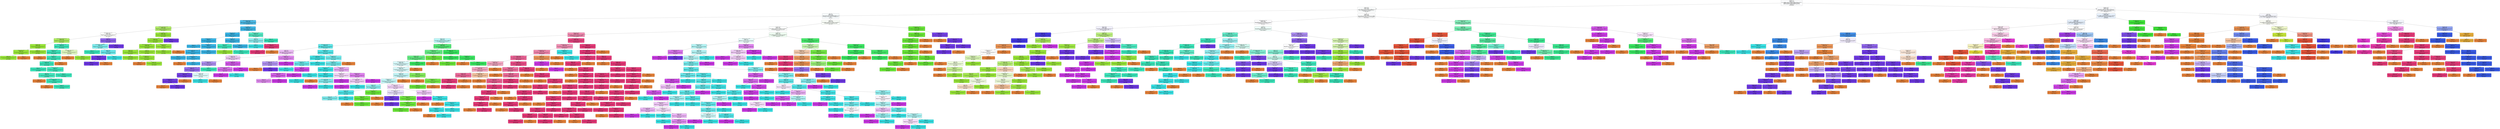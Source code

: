 digraph Tree {
node [shape=box, style="filled, rounded", color="black", fontname=helvetica] ;
edge [fontname=helvetica] ;
0 [label="dst_bytes <= 4.5\nentropy = 4.4\nsamples = 474700\nvalue = [568888.0, 352219.11, 243844.0, 487688.0, 569227.8, 570681.47\n381006.25, 519151.74, 579018.66, 552925.96, 564530.51\n650250.67, 1097298.0, 596997.38, 609610.0, 577550.83\n731532.0, 559376.04, 975376.0, 528328.67, 600511.34, 0.0\n812813.33]\nclass = ftp_write.", fillcolor="#3989e503"] ;
1 [label="service <= 20.5\nentropy = 3.58\nsamples = 156574\nvalue = [65743.0, 0.0, 0.0, 0.0, 569227.8, 570681.47, 0.0\n519151.74, 578131.96, 552697.86, 559727.86, 650250.67, 0.0\n840.84, 487688.0, 565245.29, 0.0, 557806.23, 0.0, 0.0\n403980.36, 0.0, 162562.67]\nclass = land.", fillcolor="#39b4e503"] ;
0 -> 1 [labeldistance=2.5, labelangle=45, headlabel="True"] ;
2 [label="flag <= 5.5\nentropy = 2.75\nsamples = 32074\nvalue = [33416.0, 0.0, 0.0, 0.0, 38906.96, 570681.47, 0.0\n511285.81, 0.0, 23494.79, 498821.43, 650250.67, 0.0, 0.0\n0.0, 12305.54, 0.0, 367335.81, 0.0, 0.0, 403980.36, 0.0\n0.0]\nclass = land.", fillcolor="#39b4e508"] ;
1 -> 2 ;
3 [label="dst_host_same_src_port_rate <= 0.06\nentropy = 0.64\nsamples = 7515\nvalue = [73.0, 0.0, 0.0, 0.0, 38906.96, 0.0, 0.0, 0.0, 0.0\n22810.48, 3492.84, 650250.67, 0.0, 0.0, 0.0, 7124.26\n0.0, 0.0, 0.0, 0.0, 909.87, 0.0, 0.0]\nclass = land.", fillcolor="#39b4e5e4"] ;
2 -> 3 ;
4 [label="dst_host_srv_serror_rate <= 0.15\nentropy = 0.98\nsamples = 7433\nvalue = [65.0, 0.0, 0.0, 0.0, 38893.53, 0.0, 0.0, 0.0, 0.0\n1596.73, 1309.82, 0.0, 0.0, 0.0, 0.0, 7124.26, 0.0\n0.0, 0.0, 0.0, 0.0, 0.0, 0.0]\nclass = neptune.", fillcolor="#98e539c2"] ;
3 -> 4 ;
5 [label="dst_host_diff_srv_rate <= 0.11\nentropy = 1.69\nsamples = 1406\nvalue = [61.0, 0.0, 0.0, 0.0, 7102.68, 0.0, 0.0, 0.0, 0.0\n1596.73, 1309.82, 0.0, 0.0, 0.0, 0.0, 6962.35, 0.0\n0.0, 0.0, 0.0, 0.0, 0.0, 0.0]\nclass = neptune.", fillcolor="#98e53904"] ;
4 -> 5 ;
6 [label="dst_host_same_src_port_rate <= 0.0\nentropy = 0.69\nsamples = 1373\nvalue = [58.0, 0.0, 0.0, 0.0, 7102.68, 0.0, 0.0, 0.0, 0.0\n1368.63, 0.0, 0.0, 0.0, 0.0, 0.0, 0.0, 0.0, 0.0, 0.0\n0.0, 0.0, 0.0, 0.0]\nclass = neptune.", fillcolor="#98e539cc"] ;
5 -> 6 ;
7 [label="srv_count <= 3.5\nentropy = 0.02\nsamples = 1344\nvalue = [11.0, 0.0, 0.0, 0.0, 7089.25, 0.0, 0.0, 0.0, 0.0\n0.0, 0.0, 0.0, 0.0, 0.0, 0.0, 0.0, 0.0, 0.0, 0.0\n0.0, 0.0, 0.0, 0.0]\nclass = neptune.", fillcolor="#98e539ff"] ;
6 -> 7 ;
8 [label="same_srv_rate <= 0.26\nentropy = 0.08\nsamples = 213\nvalue = [11.0, 0.0, 0.0, 0.0, 1037.21, 0.0, 0.0, 0.0, 0.0\n0.0, 0.0, 0.0, 0.0, 0.0, 0.0, 0.0, 0.0, 0.0, 0.0\n0.0, 0.0, 0.0, 0.0]\nclass = neptune.", fillcolor="#98e539fc"] ;
7 -> 8 ;
9 [label="entropy = 0.0\nsamples = 206\nvalue = [0.0, 0.0, 0.0, 0.0, 1037.21, 0.0, 0.0, 0.0, 0.0, 0.0\n0.0, 0.0, 0.0, 0.0, 0.0, 0.0, 0.0, 0.0, 0.0, 0.0\n0.0, 0.0, 0.0]\nclass = neptune.", fillcolor="#98e539ff"] ;
8 -> 9 ;
10 [label="entropy = 0.0\nsamples = 7\nvalue = [11, 0, 0, 0, 0, 0, 0, 0, 0, 0, 0, 0, 0, 0\n0, 0, 0, 0, 0, 0, 0, 0, 0]\nclass = normal.", fillcolor="#e58139ff"] ;
8 -> 10 ;
11 [label="entropy = 0.0\nsamples = 1131\nvalue = [0.0, 0.0, 0.0, 0.0, 6052.04, 0.0, 0.0, 0.0, 0.0, 0.0\n0.0, 0.0, 0.0, 0.0, 0.0, 0.0, 0.0, 0.0, 0.0, 0.0\n0.0, 0.0, 0.0]\nclass = neptune.", fillcolor="#98e539ff"] ;
7 -> 11 ;
12 [label="dst_host_srv_serror_rate <= 0.02\nentropy = 0.28\nsamples = 29\nvalue = [47.0, 0.0, 0.0, 0.0, 13.43, 0.0, 0.0, 0.0, 0.0\n1368.63, 0.0, 0.0, 0.0, 0.0, 0.0, 0.0, 0.0, 0.0, 0.0\n0.0, 0.0, 0.0, 0.0]\nclass = portsweep.", fillcolor="#39e5baf4"] ;
6 -> 12 ;
13 [label="srv_rerror_rate <= 0.75\nentropy = 0.18\nsamples = 22\nvalue = [38.0, 0.0, 0.0, 0.0, 0.0, 0.0, 0.0, 0.0, 0.0\n1368.63, 0.0, 0.0, 0.0, 0.0, 0.0, 0.0, 0.0, 0.0, 0.0\n0.0, 0.0, 0.0, 0.0]\nclass = portsweep.", fillcolor="#39e5baf8"] ;
12 -> 13 ;
14 [label="entropy = 0.0\nsamples = 1\nvalue = [3, 0, 0, 0, 0, 0, 0, 0, 0, 0, 0, 0, 0, 0\n0, 0, 0, 0, 0, 0, 0, 0, 0]\nclass = normal.", fillcolor="#e58139ff"] ;
13 -> 14 ;
15 [label="diff_srv_rate <= 0.6\nentropy = 0.17\nsamples = 21\nvalue = [35.0, 0.0, 0.0, 0.0, 0.0, 0.0, 0.0, 0.0, 0.0\n1368.63, 0.0, 0.0, 0.0, 0.0, 0.0, 0.0, 0.0, 0.0, 0.0\n0.0, 0.0, 0.0, 0.0]\nclass = portsweep.", fillcolor="#39e5baf8"] ;
13 -> 15 ;
16 [label="dst_host_srv_rerror_rate <= 0.05\nentropy = 0.15\nsamples = 18\nvalue = [30.0, 0.0, 0.0, 0.0, 0.0, 0.0, 0.0, 0.0, 0.0\n1368.63, 0.0, 0.0, 0.0, 0.0, 0.0, 0.0, 0.0, 0.0, 0.0\n0.0, 0.0, 0.0, 0.0]\nclass = portsweep.", fillcolor="#39e5baf9"] ;
15 -> 16 ;
17 [label="entropy = 0.0\nsamples = 1\nvalue = [0.0, 0.0, 0.0, 0.0, 0.0, 0.0, 0.0, 0.0, 0.0, 456.21\n0.0, 0.0, 0.0, 0.0, 0.0, 0.0, 0.0, 0.0, 0.0, 0.0\n0.0, 0.0, 0.0]\nclass = portsweep.", fillcolor="#39e5baff"] ;
16 -> 17 ;
18 [label="diff_srv_rate <= 0.51\nentropy = 0.2\nsamples = 17\nvalue = [30.0, 0.0, 0.0, 0.0, 0.0, 0.0, 0.0, 0.0, 0.0, 912.42\n0.0, 0.0, 0.0, 0.0, 0.0, 0.0, 0.0, 0.0, 0.0, 0.0\n0.0, 0.0, 0.0]\nclass = portsweep.", fillcolor="#39e5baf7"] ;
16 -> 18 ;
19 [label="flag <= 2.5\nentropy = 0.33\nsamples = 16\nvalue = [30.0, 0.0, 0.0, 0.0, 0.0, 0.0, 0.0, 0.0, 0.0, 456.21\n0.0, 0.0, 0.0, 0.0, 0.0, 0.0, 0.0, 0.0, 0.0, 0.0\n0.0, 0.0, 0.0]\nclass = portsweep.", fillcolor="#39e5baee"] ;
18 -> 19 ;
20 [label="entropy = 0.0\nsamples = 13\nvalue = [28, 0, 0, 0, 0, 0, 0, 0, 0, 0, 0, 0, 0, 0\n0, 0, 0, 0, 0, 0, 0, 0, 0]\nclass = normal.", fillcolor="#e58139ff"] ;
19 -> 20 ;
21 [label="dst_host_same_src_port_rate <= 0.02\nentropy = 0.04\nsamples = 3\nvalue = [2.0, 0.0, 0.0, 0.0, 0.0, 0.0, 0.0, 0.0, 0.0, 456.21\n0.0, 0.0, 0.0, 0.0, 0.0, 0.0, 0.0, 0.0, 0.0, 0.0\n0.0, 0.0, 0.0]\nclass = portsweep.", fillcolor="#39e5bafe"] ;
19 -> 21 ;
22 [label="entropy = 0.0\nsamples = 1\nvalue = [2, 0, 0, 0, 0, 0, 0, 0, 0, 0, 0, 0, 0, 0\n0, 0, 0, 0, 0, 0, 0, 0, 0]\nclass = normal.", fillcolor="#e58139ff"] ;
21 -> 22 ;
23 [label="entropy = 0.0\nsamples = 2\nvalue = [0.0, 0.0, 0.0, 0.0, 0.0, 0.0, 0.0, 0.0, 0.0, 456.21\n0.0, 0.0, 0.0, 0.0, 0.0, 0.0, 0.0, 0.0, 0.0, 0.0\n0.0, 0.0, 0.0]\nclass = portsweep.", fillcolor="#39e5baff"] ;
21 -> 23 ;
24 [label="entropy = 0.0\nsamples = 1\nvalue = [0.0, 0.0, 0.0, 0.0, 0.0, 0.0, 0.0, 0.0, 0.0, 456.21\n0.0, 0.0, 0.0, 0.0, 0.0, 0.0, 0.0, 0.0, 0.0, 0.0\n0.0, 0.0, 0.0]\nclass = portsweep.", fillcolor="#39e5baff"] ;
18 -> 24 ;
25 [label="entropy = 0.0\nsamples = 3\nvalue = [5, 0, 0, 0, 0, 0, 0, 0, 0, 0, 0, 0, 0, 0\n0, 0, 0, 0, 0, 0, 0, 0, 0]\nclass = normal.", fillcolor="#e58139ff"] ;
15 -> 25 ;
26 [label="dst_host_diff_srv_rate <= 0.07\nentropy = 0.97\nsamples = 7\nvalue = [9.0, 0.0, 0.0, 0.0, 13.43, 0.0, 0.0, 0.0, 0.0, 0.0\n0.0, 0.0, 0.0, 0.0, 0.0, 0.0, 0.0, 0.0, 0.0, 0.0\n0.0, 0.0, 0.0]\nclass = neptune.", fillcolor="#98e53954"] ;
12 -> 26 ;
27 [label="entropy = 0.0\nsamples = 5\nvalue = [9, 0, 0, 0, 0, 0, 0, 0, 0, 0, 0, 0, 0, 0\n0, 0, 0, 0, 0, 0, 0, 0, 0]\nclass = normal.", fillcolor="#e58139ff"] ;
26 -> 27 ;
28 [label="entropy = 0.0\nsamples = 2\nvalue = [0.0, 0.0, 0.0, 0.0, 13.43, 0.0, 0.0, 0.0, 0.0, 0.0\n0.0, 0.0, 0.0, 0.0, 0.0, 0.0, 0.0, 0.0, 0.0, 0.0\n0.0, 0.0, 0.0]\nclass = neptune.", fillcolor="#98e539ff"] ;
26 -> 28 ;
29 [label="count <= 4.0\nentropy = 0.8\nsamples = 33\nvalue = [3.0, 0.0, 0.0, 0.0, 0.0, 0.0, 0.0, 0.0, 0.0, 228.1\n1309.82, 0.0, 0.0, 0.0, 0.0, 6962.35, 0.0, 0.0, 0.0\n0.0, 0.0, 0.0, 0.0]\nclass = satan.", fillcolor="#6f39e5c8"] ;
5 -> 29 ;
30 [label="src_dst_bytes_diff <= -689981952.0\nentropy = 1.18\nsamples = 10\nvalue = [3.0, 0.0, 0.0, 0.0, 0.0, 0.0, 0.0, 0.0, 0.0, 228.1\n1309.82, 0.0, 0.0, 0.0, 0.0, 323.83, 0.0, 0.0, 0.0\n0.0, 0.0, 0.0, 0.0]\nclass = ipsweep.", fillcolor="#39e2e5a3"] ;
29 -> 30 ;
31 [label="entropy = 0.0\nsamples = 1\nvalue = [0.0, 0.0, 0.0, 0.0, 0.0, 0.0, 0.0, 0.0, 0.0, 228.1\n0.0, 0.0, 0.0, 0.0, 0.0, 0.0, 0.0, 0.0, 0.0, 0.0\n0.0, 0.0, 0.0]\nclass = portsweep.", fillcolor="#39e5baff"] ;
30 -> 31 ;
32 [label="service <= 6.0\nentropy = 0.74\nsamples = 9\nvalue = [3.0, 0.0, 0.0, 0.0, 0.0, 0.0, 0.0, 0.0, 0.0, 0.0\n1309.82, 0.0, 0.0, 0.0, 0.0, 323.83, 0.0, 0.0, 0.0\n0.0, 0.0, 0.0, 0.0]\nclass = ipsweep.", fillcolor="#39e2e5c0"] ;
30 -> 32 ;
33 [label="dst_host_serror_rate <= 0.03\nentropy = 0.08\nsamples = 3\nvalue = [3.0, 0.0, 0.0, 0.0, 0.0, 0.0, 0.0, 0.0, 0.0, 0.0\n0.0, 0.0, 0.0, 0.0, 0.0, 323.83, 0.0, 0.0, 0.0, 0.0\n0.0, 0.0, 0.0]\nclass = satan.", fillcolor="#6f39e5fd"] ;
32 -> 33 ;
34 [label="entropy = 0.0\nsamples = 1\nvalue = [0.0, 0.0, 0.0, 0.0, 0.0, 0.0, 0.0, 0.0, 0.0, 0.0\n0.0, 0.0, 0.0, 0.0, 0.0, 323.83, 0.0, 0.0, 0.0, 0.0\n0.0, 0.0, 0.0]\nclass = satan.", fillcolor="#6f39e5ff"] ;
33 -> 34 ;
35 [label="entropy = 0.0\nsamples = 2\nvalue = [3, 0, 0, 0, 0, 0, 0, 0, 0, 0, 0, 0, 0, 0\n0, 0, 0, 0, 0, 0, 0, 0, 0]\nclass = normal.", fillcolor="#e58139ff"] ;
33 -> 35 ;
36 [label="entropy = -0.0\nsamples = 6\nvalue = [0.0, 0.0, 0.0, 0.0, 0.0, 0.0, 0.0, 0.0, 0.0, 0.0\n1309.82, 0.0, 0.0, 0.0, 0.0, 0.0, 0.0, 0.0, 0.0, 0.0\n0.0, 0.0, 0.0]\nclass = ipsweep.", fillcolor="#39e2e5ff"] ;
32 -> 36 ;
37 [label="entropy = 0.0\nsamples = 23\nvalue = [0.0, 0.0, 0.0, 0.0, 0.0, 0.0, 0.0, 0.0, 0.0, 0.0\n0.0, 0.0, 0.0, 0.0, 0.0, 6638.52, 0.0, 0.0, 0.0, 0.0\n0.0, 0.0, 0.0]\nclass = satan.", fillcolor="#6f39e5ff"] ;
29 -> 37 ;
38 [label="dst_host_diff_srv_rate <= 0.57\nentropy = 0.05\nsamples = 6027\nvalue = [4.0, 0.0, 0.0, 0.0, 31790.85, 0.0, 0.0, 0.0, 0.0\n0.0, 0.0, 0.0, 0.0, 0.0, 0.0, 161.92, 0.0, 0.0, 0.0\n0.0, 0.0, 0.0, 0.0]\nclass = neptune.", fillcolor="#98e539fe"] ;
4 -> 38 ;
39 [label="dst_host_same_src_port_rate <= 0.04\nentropy = 0.0\nsamples = 6026\nvalue = [4.0, 0.0, 0.0, 0.0, 31790.85, 0.0, 0.0, 0.0, 0.0\n0.0, 0.0, 0.0, 0.0, 0.0, 0.0, 0.0, 0.0, 0.0, 0.0\n0.0, 0.0, 0.0, 0.0]\nclass = neptune.", fillcolor="#98e539ff"] ;
38 -> 39 ;
40 [label="dst_host_same_src_port_rate <= 0.0\nentropy = 0.0\nsamples = 6006\nvalue = [2.0, 0.0, 0.0, 0.0, 31710.29, 0.0, 0.0, 0.0, 0.0\n0.0, 0.0, 0.0, 0.0, 0.0, 0.0, 0.0, 0.0, 0.0, 0.0\n0.0, 0.0, 0.0, 0.0]\nclass = neptune.", fillcolor="#98e539ff"] ;
39 -> 40 ;
41 [label="service <= 10.5\nentropy = 0.0\nsamples = 5546\nvalue = [2.0, 0.0, 0.0, 0.0, 29263.29, 0.0, 0.0, 0.0, 0.0\n0.0, 0.0, 0.0, 0.0, 0.0, 0.0, 0.0, 0.0, 0.0, 0.0\n0.0, 0.0, 0.0, 0.0]\nclass = neptune.", fillcolor="#98e539ff"] ;
40 -> 41 ;
42 [label="entropy = 0.0\nsamples = 2868\nvalue = [0.0, 0.0, 0.0, 0.0, 15101.58, 0.0, 0.0, 0.0, 0.0\n0.0, 0.0, 0.0, 0.0, 0.0, 0.0, 0.0, 0.0, 0.0, 0.0\n0.0, 0.0, 0.0, 0.0]\nclass = neptune.", fillcolor="#98e539ff"] ;
41 -> 42 ;
43 [label="dst_host_serror_rate <= 0.5\nentropy = 0.0\nsamples = 2678\nvalue = [2.0, 0.0, 0.0, 0.0, 14161.72, 0.0, 0.0, 0.0, 0.0\n0.0, 0.0, 0.0, 0.0, 0.0, 0.0, 0.0, 0.0, 0.0, 0.0\n0.0, 0.0, 0.0, 0.0]\nclass = neptune.", fillcolor="#98e539ff"] ;
41 -> 43 ;
44 [label="entropy = 0.0\nsamples = 1\nvalue = [2, 0, 0, 0, 0, 0, 0, 0, 0, 0, 0, 0, 0, 0\n0, 0, 0, 0, 0, 0, 0, 0, 0]\nclass = normal.", fillcolor="#e58139ff"] ;
43 -> 44 ;
45 [label="entropy = -0.0\nsamples = 2677\nvalue = [0.0, 0.0, 0.0, 0.0, 14161.72, 0.0, 0.0, 0.0, 0.0\n0.0, 0.0, 0.0, 0.0, 0.0, 0.0, 0.0, 0.0, 0.0, 0.0\n0.0, 0.0, 0.0, 0.0]\nclass = neptune.", fillcolor="#98e539ff"] ;
43 -> 45 ;
46 [label="entropy = 0.0\nsamples = 460\nvalue = [0.0, 0.0, 0.0, 0.0, 2447.0, 0.0, 0.0, 0.0, 0.0, 0.0\n0.0, 0.0, 0.0, 0.0, 0.0, 0.0, 0.0, 0.0, 0.0, 0.0\n0.0, 0.0, 0.0]\nclass = neptune.", fillcolor="#98e539ff"] ;
40 -> 46 ;
47 [label="same_srv_rate <= 0.75\nentropy = 0.16\nsamples = 20\nvalue = [2.0, 0.0, 0.0, 0.0, 80.56, 0.0, 0.0, 0.0, 0.0, 0.0\n0.0, 0.0, 0.0, 0.0, 0.0, 0.0, 0.0, 0.0, 0.0, 0.0\n0.0, 0.0, 0.0]\nclass = neptune.", fillcolor="#98e539f9"] ;
39 -> 47 ;
48 [label="entropy = 0.0\nsamples = 19\nvalue = [0.0, 0.0, 0.0, 0.0, 80.56, 0.0, 0.0, 0.0, 0.0, 0.0\n0.0, 0.0, 0.0, 0.0, 0.0, 0.0, 0.0, 0.0, 0.0, 0.0\n0.0, 0.0, 0.0]\nclass = neptune.", fillcolor="#98e539ff"] ;
47 -> 48 ;
49 [label="entropy = 0.0\nsamples = 1\nvalue = [2, 0, 0, 0, 0, 0, 0, 0, 0, 0, 0, 0, 0, 0\n0, 0, 0, 0, 0, 0, 0, 0, 0]\nclass = normal.", fillcolor="#e58139ff"] ;
47 -> 49 ;
50 [label="entropy = -0.0\nsamples = 1\nvalue = [0.0, 0.0, 0.0, 0.0, 0.0, 0.0, 0.0, 0.0, 0.0, 0.0\n0.0, 0.0, 0.0, 0.0, 0.0, 161.92, 0.0, 0.0, 0.0, 0.0\n0.0, 0.0, 0.0]\nclass = satan.", fillcolor="#6f39e5ff"] ;
38 -> 50 ;
51 [label="srv_rerror_rate <= 0.25\nentropy = 0.25\nsamples = 82\nvalue = [8.0, 0.0, 0.0, 0.0, 13.43, 0.0, 0.0, 0.0, 0.0\n21213.74, 2183.03, 650250.67, 0.0, 0.0, 0.0, 0.0, 0.0\n0.0, 0.0, 0.0, 909.87, 0.0, 0.0]\nclass = land.", fillcolor="#39b4e5f6"] ;
3 -> 51 ;
52 [label="diff_srv_rate <= 0.04\nentropy = 0.01\nsamples = 15\nvalue = [3.0, 0.0, 0.0, 0.0, 13.43, 0.0, 0.0, 0.0, 0.0\n684.31, 0.0, 650250.67, 0.0, 0.0, 0.0, 0.0, 0.0, 0.0\n0.0, 0.0, 0.0, 0.0, 0.0]\nclass = land.", fillcolor="#39b4e5ff"] ;
51 -> 52 ;
53 [label="srv_diff_host_rate <= 0.5\nentropy = 0.0\nsamples = 9\nvalue = [3.0, 0.0, 0.0, 0.0, 0.0, 0.0, 0.0, 0.0, 0.0, 0.0\n0.0, 609610.0, 0.0, 0.0, 0.0, 0.0, 0.0, 0.0, 0.0\n0.0, 0.0, 0.0, 0.0]\nclass = land.", fillcolor="#39b4e5ff"] ;
52 -> 53 ;
54 [label="entropy = 0.0\nsamples = 2\nvalue = [0, 0, 0, 0, 0, 0, 0, 0, 0, 0, 0, 243844, 0\n0, 0, 0, 0, 0, 0, 0, 0, 0, 0]\nclass = land.", fillcolor="#39b4e5ff"] ;
53 -> 54 ;
55 [label="dst_host_count <= 6.5\nentropy = 0.0\nsamples = 7\nvalue = [3.0, 0.0, 0.0, 0.0, 0.0, 0.0, 0.0, 0.0, 0.0, 0.0\n0.0, 365766.0, 0.0, 0.0, 0.0, 0.0, 0.0, 0.0, 0.0\n0.0, 0.0, 0.0, 0.0]\nclass = land.", fillcolor="#39b4e5ff"] ;
53 -> 55 ;
56 [label="dst_host_srv_diff_host_rate <= 0.67\nentropy = 0.0\nsamples = 5\nvalue = [3.0, 0.0, 0.0, 0.0, 0.0, 0.0, 0.0, 0.0, 0.0, 0.0\n0.0, 284484.67, 0.0, 0.0, 0.0, 0.0, 0.0, 0.0, 0.0\n0.0, 0.0, 0.0, 0.0]\nclass = land.", fillcolor="#39b4e5ff"] ;
55 -> 56 ;
57 [label="entropy = 0.0\nsamples = 1\nvalue = [0.0, 0.0, 0.0, 0.0, 0.0, 0.0, 0.0, 0.0, 0.0, 0.0\n0.0, 40640.67, 0.0, 0.0, 0.0, 0.0, 0.0, 0.0, 0.0\n0.0, 0.0, 0.0, 0.0]\nclass = land.", fillcolor="#39b4e5ff"] ;
56 -> 57 ;
58 [label="dst_host_srv_count <= 3.5\nentropy = 0.0\nsamples = 4\nvalue = [3, 0, 0, 0, 0, 0, 0, 0, 0, 0, 0, 243844, 0\n0, 0, 0, 0, 0, 0, 0, 0, 0, 0]\nclass = land.", fillcolor="#39b4e5ff"] ;
56 -> 58 ;
59 [label="entropy = 0.0\nsamples = 2\nvalue = [3, 0, 0, 0, 0, 0, 0, 0, 0, 0, 0, 0, 0, 0\n0, 0, 0, 0, 0, 0, 0, 0, 0]\nclass = normal.", fillcolor="#e58139ff"] ;
58 -> 59 ;
60 [label="entropy = 0.0\nsamples = 2\nvalue = [0, 0, 0, 0, 0, 0, 0, 0, 0, 0, 0, 243844, 0\n0, 0, 0, 0, 0, 0, 0, 0, 0, 0]\nclass = land.", fillcolor="#39b4e5ff"] ;
58 -> 60 ;
61 [label="entropy = 0.0\nsamples = 2\nvalue = [0.0, 0.0, 0.0, 0.0, 0.0, 0.0, 0.0, 0.0, 0.0, 0.0\n0.0, 81281.33, 0.0, 0.0, 0.0, 0.0, 0.0, 0.0, 0.0\n0.0, 0.0, 0.0, 0.0]\nclass = land.", fillcolor="#39b4e5ff"] ;
55 -> 61 ;
62 [label="rerror_rate <= 0.52\nentropy = 0.13\nsamples = 6\nvalue = [0.0, 0.0, 0.0, 0.0, 13.43, 0.0, 0.0, 0.0, 0.0\n684.31, 0.0, 40640.67, 0.0, 0.0, 0.0, 0.0, 0.0, 0.0\n0.0, 0.0, 0.0, 0.0, 0.0]\nclass = land.", fillcolor="#39b4e5fb"] ;
52 -> 62 ;
63 [label="count <= 126.5\nentropy = 0.14\nsamples = 5\nvalue = [0.0, 0.0, 0.0, 0.0, 13.43, 0.0, 0.0, 0.0, 0.0\n684.31, 0.0, 0.0, 0.0, 0.0, 0.0, 0.0, 0.0, 0.0, 0.0\n0.0, 0.0, 0.0, 0.0]\nclass = portsweep.", fillcolor="#39e5bafa"] ;
62 -> 63 ;
64 [label="entropy = 0.0\nsamples = 3\nvalue = [0.0, 0.0, 0.0, 0.0, 13.43, 0.0, 0.0, 0.0, 0.0, 0.0\n0.0, 0.0, 0.0, 0.0, 0.0, 0.0, 0.0, 0.0, 0.0, 0.0\n0.0, 0.0, 0.0]\nclass = neptune.", fillcolor="#98e539ff"] ;
63 -> 64 ;
65 [label="entropy = 0.0\nsamples = 2\nvalue = [0.0, 0.0, 0.0, 0.0, 0.0, 0.0, 0.0, 0.0, 0.0, 684.31\n0.0, 0.0, 0.0, 0.0, 0.0, 0.0, 0.0, 0.0, 0.0, 0.0\n0.0, 0.0, 0.0]\nclass = portsweep.", fillcolor="#39e5baff"] ;
63 -> 65 ;
66 [label="entropy = 0.0\nsamples = 1\nvalue = [0.0, 0.0, 0.0, 0.0, 0.0, 0.0, 0.0, 0.0, 0.0, 0.0\n0.0, 40640.67, 0.0, 0.0, 0.0, 0.0, 0.0, 0.0, 0.0\n0.0, 0.0, 0.0, 0.0]\nclass = land.", fillcolor="#39b4e5ff"] ;
62 -> 66 ;
67 [label="dst_host_count <= 49.0\nentropy = 0.68\nsamples = 67\nvalue = [5.0, 0.0, 0.0, 0.0, 0.0, 0.0, 0.0, 0.0, 0.0\n20529.43, 2183.03, 0.0, 0.0, 0.0, 0.0, 0.0, 0.0, 0.0\n0.0, 0.0, 909.87, 0.0, 0.0]\nclass = portsweep.", fillcolor="#39e5bada"] ;
51 -> 67 ;
68 [label="flag <= 1.5\nentropy = 0.89\nsamples = 10\nvalue = [5.0, 0.0, 0.0, 0.0, 0.0, 0.0, 0.0, 0.0, 0.0, 0.0\n2183.03, 0.0, 0.0, 0.0, 0.0, 0.0, 0.0, 0.0, 0.0, 0.0\n909.87, 0.0, 0.0]\nclass = ipsweep.", fillcolor="#39e2e594"] ;
67 -> 68 ;
69 [label="entropy = 0.0\nsamples = 5\nvalue = [0.0, 0.0, 0.0, 0.0, 0.0, 0.0, 0.0, 0.0, 0.0, 0.0\n2183.03, 0.0, 0.0, 0.0, 0.0, 0.0, 0.0, 0.0, 0.0, 0.0\n0.0, 0.0, 0.0]\nclass = ipsweep.", fillcolor="#39e2e5ff"] ;
68 -> 69 ;
70 [label="dst_host_diff_srv_rate <= 0.04\nentropy = 0.05\nsamples = 5\nvalue = [5.0, 0.0, 0.0, 0.0, 0.0, 0.0, 0.0, 0.0, 0.0, 0.0\n0.0, 0.0, 0.0, 0.0, 0.0, 0.0, 0.0, 0.0, 0.0, 0.0\n909.87, 0.0, 0.0]\nclass = warezclient.", fillcolor="#e53978fe"] ;
68 -> 70 ;
71 [label="entropy = 0.0\nsamples = 1\nvalue = [0.0, 0.0, 0.0, 0.0, 0.0, 0.0, 0.0, 0.0, 0.0, 0.0\n0.0, 0.0, 0.0, 0.0, 0.0, 0.0, 0.0, 0.0, 0.0, 0.0\n909.87, 0.0, 0.0]\nclass = warezclient.", fillcolor="#e53978ff"] ;
70 -> 71 ;
72 [label="entropy = 0.0\nsamples = 4\nvalue = [5, 0, 0, 0, 0, 0, 0, 0, 0, 0, 0, 0, 0, 0\n0, 0, 0, 0, 0, 0, 0, 0, 0]\nclass = normal.", fillcolor="#e58139ff"] ;
70 -> 72 ;
73 [label="entropy = -0.0\nsamples = 57\nvalue = [0.0, 0.0, 0.0, 0.0, 0.0, 0.0, 0.0, 0.0, 0.0\n20529.43, 0.0, 0.0, 0.0, 0.0, 0.0, 0.0, 0.0, 0.0\n0.0, 0.0, 0.0, 0.0, 0.0]\nclass = portsweep.", fillcolor="#39e5baff"] ;
67 -> 73 ;
74 [label="count <= 21.5\nentropy = 2.4\nsamples = 24559\nvalue = [33343.0, 0.0, 0.0, 0.0, 0.0, 570681.47, 0.0, 511285.81\n0.0, 684.31, 495328.59, 0.0, 0.0, 0.0, 0.0, 5181.28\n0.0, 367335.81, 0.0, 0.0, 403070.49, 0.0, 0.0]\nclass = smurf.", fillcolor="#6ae53908"] ;
2 -> 74 ;
75 [label="srv_count <= 2.5\nentropy = 2.15\nsamples = 22940\nvalue = [32825.0, 0.0, 0.0, 0.0, 0.0, 14868.54, 0.0, 511285.81\n0.0, 684.31, 495328.59, 0.0, 0.0, 0.0, 0.0, 3076.39\n0.0, 367335.81, 0.0, 0.0, 403070.49, 0.0, 0.0]\nclass = pod.", fillcolor="#39e56103"] ;
74 -> 75 ;
76 [label="protocol_type <= 0.5\nentropy = 1.55\nsamples = 11480\nvalue = [17297.0, 0.0, 0.0, 0.0, 0.0, 2703.37, 0.0, 58994.52\n0.0, 684.31, 106749.97, 0.0, 0.0, 0.0, 0.0, 2266.81\n0.0, 19884.27, 0.0, 0.0, 400340.9, 0.0, 0.0]\nclass = warezclient.", fillcolor="#e5397895"] ;
75 -> 76 ;
77 [label="service <= 14.5\nentropy = 1.57\nsamples = 1051\nvalue = [1125.0, 0.0, 0.0, 0.0, 0.0, 2703.37, 0.0, 58994.52\n0.0, 684.31, 102602.22, 0.0, 0.0, 0.0, 0.0, 2266.81\n0.0, 18837.73, 0.0, 0.0, 0.0, 0.0, 0.0]\nclass = ipsweep.", fillcolor="#39e2e557"] ;
76 -> 77 ;
78 [label="dst_host_same_srv_rate <= 1.0\nentropy = 0.79\nsamples = 793\nvalue = [749.0, 0.0, 0.0, 0.0, 0.0, 0.0, 0.0, 0.0, 0.0\n456.21, 98891.08, 0.0, 0.0, 0.0, 0.0, 1942.98, 0.0\n16744.65, 0.0, 0.0, 0.0, 0.0, 0.0]\nclass = ipsweep.", fillcolor="#39e2e5cd"] ;
77 -> 78 ;
79 [label="count <= 1.5\nentropy = 1.81\nsamples = 279\nvalue = [404.0, 0.0, 0.0, 0.0, 0.0, 0.0, 0.0, 0.0, 0.0\n456.21, 654.91, 0.0, 0.0, 0.0, 0.0, 1942.98, 0.0\n3662.89, 0.0, 0.0, 0.0, 0.0, 0.0]\nclass = nmap.", fillcolor="#cb39e555"] ;
78 -> 79 ;
80 [label="dst_host_diff_srv_rate <= 0.48\nentropy = 1.89\nsamples = 179\nvalue = [254.0, 0.0, 0.0, 0.0, 0.0, 0.0, 0.0, 0.0, 0.0\n456.21, 654.91, 0.0, 0.0, 0.0, 0.0, 1619.15, 0.0\n2616.35, 0.0, 0.0, 0.0, 0.0, 0.0]\nclass = nmap.", fillcolor="#cb39e540"] ;
79 -> 80 ;
81 [label="dst_host_serror_rate <= 0.27\nentropy = 1.5\nsamples = 175\nvalue = [254.0, 0.0, 0.0, 0.0, 0.0, 0.0, 0.0, 0.0, 0.0\n456.21, 218.3, 0.0, 0.0, 0.0, 0.0, 1619.15, 0.0, 0.0\n0.0, 0.0, 0.0, 0.0, 0.0]\nclass = satan.", fillcolor="#6f39e58e"] ;
80 -> 81 ;
82 [label="dst_host_same_srv_rate <= 0.02\nentropy = 1.0\nsamples = 174\nvalue = [254.0, 0.0, 0.0, 0.0, 0.0, 0.0, 0.0, 0.0, 0.0, 0.0\n218.3, 0.0, 0.0, 0.0, 0.0, 1619.15, 0.0, 0.0, 0.0\n0.0, 0.0, 0.0, 0.0]\nclass = satan.", fillcolor="#6f39e5bd"] ;
81 -> 82 ;
83 [label="dst_host_same_src_port_rate <= 0.04\nentropy = 0.25\nsamples = 49\nvalue = [70.0, 0.0, 0.0, 0.0, 0.0, 0.0, 0.0, 0.0, 0.0, 0.0\n0.0, 0.0, 0.0, 0.0, 0.0, 1619.15, 0.0, 0.0, 0.0, 0.0\n0.0, 0.0, 0.0]\nclass = satan.", fillcolor="#6f39e5f4"] ;
82 -> 83 ;
84 [label="src_dst_bytes_diff <= -25.0\nentropy = 0.11\nsamples = 22\nvalue = [25.0, 0.0, 0.0, 0.0, 0.0, 0.0, 0.0, 0.0, 0.0, 0.0\n0.0, 0.0, 0.0, 0.0, 0.0, 1619.15, 0.0, 0.0, 0.0, 0.0\n0.0, 0.0, 0.0]\nclass = satan.", fillcolor="#6f39e5fb"] ;
83 -> 84 ;
85 [label="entropy = 0.0\nsamples = 17\nvalue = [25, 0, 0, 0, 0, 0, 0, 0, 0, 0, 0, 0, 0, 0\n0, 0, 0, 0, 0, 0, 0, 0, 0]\nclass = normal.", fillcolor="#e58139ff"] ;
84 -> 85 ;
86 [label="entropy = 0.0\nsamples = 5\nvalue = [0.0, 0.0, 0.0, 0.0, 0.0, 0.0, 0.0, 0.0, 0.0, 0.0\n0.0, 0.0, 0.0, 0.0, 0.0, 1619.15, 0.0, 0.0, 0.0, 0.0\n0.0, 0.0, 0.0]\nclass = satan.", fillcolor="#6f39e5ff"] ;
84 -> 86 ;
87 [label="entropy = 0.0\nsamples = 27\nvalue = [45, 0, 0, 0, 0, 0, 0, 0, 0, 0, 0, 0, 0, 0\n0, 0, 0, 0, 0, 0, 0, 0, 0]\nclass = normal.", fillcolor="#e58139ff"] ;
83 -> 87 ;
88 [label="src_bytes <= 24.0\nentropy = 0.99\nsamples = 125\nvalue = [184.0, 0.0, 0.0, 0.0, 0.0, 0.0, 0.0, 0.0, 0.0, 0.0\n218.3, 0.0, 0.0, 0.0, 0.0, 0.0, 0.0, 0.0, 0.0, 0.0\n0.0, 0.0, 0.0]\nclass = ipsweep.", fillcolor="#39e2e528"] ;
82 -> 88 ;
89 [label="entropy = 0.0\nsamples = 1\nvalue = [0.0, 0.0, 0.0, 0.0, 0.0, 0.0, 0.0, 0.0, 0.0, 0.0\n218.3, 0.0, 0.0, 0.0, 0.0, 0.0, 0.0, 0.0, 0.0, 0.0\n0.0, 0.0, 0.0]\nclass = ipsweep.", fillcolor="#39e2e5ff"] ;
88 -> 89 ;
90 [label="entropy = 0.0\nsamples = 124\nvalue = [184, 0, 0, 0, 0, 0, 0, 0, 0, 0, 0, 0, 0, 0\n0, 0, 0, 0, 0, 0, 0, 0, 0]\nclass = normal.", fillcolor="#e58139ff"] ;
88 -> 90 ;
91 [label="entropy = -0.0\nsamples = 1\nvalue = [0.0, 0.0, 0.0, 0.0, 0.0, 0.0, 0.0, 0.0, 0.0, 456.21\n0.0, 0.0, 0.0, 0.0, 0.0, 0.0, 0.0, 0.0, 0.0, 0.0\n0.0, 0.0, 0.0]\nclass = portsweep.", fillcolor="#39e5baff"] ;
81 -> 91 ;
92 [label="dst_host_same_srv_rate <= 0.42\nentropy = 0.59\nsamples = 4\nvalue = [0.0, 0.0, 0.0, 0.0, 0.0, 0.0, 0.0, 0.0, 0.0, 0.0\n436.61, 0.0, 0.0, 0.0, 0.0, 0.0, 0.0, 2616.35, 0.0\n0.0, 0.0, 0.0, 0.0]\nclass = nmap.", fillcolor="#cb39e5d4"] ;
80 -> 92 ;
93 [label="dst_host_srv_diff_host_rate <= 0.5\nentropy = 0.76\nsamples = 2\nvalue = [0.0, 0.0, 0.0, 0.0, 0.0, 0.0, 0.0, 0.0, 0.0, 0.0\n436.61, 0.0, 0.0, 0.0, 0.0, 0.0, 0.0, 1569.81, 0.0\n0.0, 0.0, 0.0, 0.0]\nclass = nmap.", fillcolor="#cb39e5b8"] ;
92 -> 93 ;
94 [label="entropy = 0.0\nsamples = 1\nvalue = [0.0, 0.0, 0.0, 0.0, 0.0, 0.0, 0.0, 0.0, 0.0, 0.0\n0.0, 0.0, 0.0, 0.0, 0.0, 0.0, 0.0, 1569.81, 0.0, 0.0\n0.0, 0.0, 0.0]\nclass = nmap.", fillcolor="#cb39e5ff"] ;
93 -> 94 ;
95 [label="entropy = 0.0\nsamples = 1\nvalue = [0.0, 0.0, 0.0, 0.0, 0.0, 0.0, 0.0, 0.0, 0.0, 0.0\n436.61, 0.0, 0.0, 0.0, 0.0, 0.0, 0.0, 0.0, 0.0, 0.0\n0.0, 0.0, 0.0]\nclass = ipsweep.", fillcolor="#39e2e5ff"] ;
93 -> 95 ;
96 [label="entropy = -0.0\nsamples = 2\nvalue = [0.0, 0.0, 0.0, 0.0, 0.0, 0.0, 0.0, 0.0, 0.0, 0.0\n0.0, 0.0, 0.0, 0.0, 0.0, 0.0, 0.0, 1046.54, 0.0, 0.0\n0.0, 0.0, 0.0]\nclass = nmap.", fillcolor="#cb39e5ff"] ;
92 -> 96 ;
97 [label="src_dst_bytes_diff <= -14.0\nentropy = 1.18\nsamples = 100\nvalue = [150.0, 0.0, 0.0, 0.0, 0.0, 0.0, 0.0, 0.0, 0.0, 0.0\n0.0, 0.0, 0.0, 0.0, 0.0, 323.83, 0.0, 1046.54, 0.0\n0.0, 0.0, 0.0, 0.0]\nclass = nmap.", fillcolor="#cb39e59a"] ;
79 -> 97 ;
98 [label="dst_host_diff_srv_rate <= 0.64\nentropy = 0.9\nsamples = 99\nvalue = [150.0, 0.0, 0.0, 0.0, 0.0, 0.0, 0.0, 0.0, 0.0, 0.0\n0.0, 0.0, 0.0, 0.0, 0.0, 323.83, 0.0, 0.0, 0.0, 0.0\n0.0, 0.0, 0.0]\nclass = satan.", fillcolor="#6f39e589"] ;
97 -> 98 ;
99 [label="entropy = 0.0\nsamples = 98\nvalue = [150, 0, 0, 0, 0, 0, 0, 0, 0, 0, 0, 0, 0, 0\n0, 0, 0, 0, 0, 0, 0, 0, 0]\nclass = normal.", fillcolor="#e58139ff"] ;
98 -> 99 ;
100 [label="entropy = 0.0\nsamples = 1\nvalue = [0.0, 0.0, 0.0, 0.0, 0.0, 0.0, 0.0, 0.0, 0.0, 0.0\n0.0, 0.0, 0.0, 0.0, 0.0, 323.83, 0.0, 0.0, 0.0, 0.0\n0.0, 0.0, 0.0]\nclass = satan.", fillcolor="#6f39e5ff"] ;
98 -> 100 ;
101 [label="entropy = 0.0\nsamples = 1\nvalue = [0.0, 0.0, 0.0, 0.0, 0.0, 0.0, 0.0, 0.0, 0.0, 0.0\n0.0, 0.0, 0.0, 0.0, 0.0, 0.0, 0.0, 1046.54, 0.0, 0.0\n0.0, 0.0, 0.0]\nclass = nmap.", fillcolor="#cb39e5ff"] ;
97 -> 101 ;
102 [label="dst_host_count <= 1.5\nentropy = 0.55\nsamples = 514\nvalue = [345.0, 0.0, 0.0, 0.0, 0.0, 0.0, 0.0, 0.0, 0.0, 0.0\n98236.17, 0.0, 0.0, 0.0, 0.0, 0.0, 0.0, 13081.76, 0.0\n0.0, 0.0, 0.0, 0.0]\nclass = ipsweep.", fillcolor="#39e2e5dc"] ;
78 -> 102 ;
103 [label="dst_host_srv_diff_host_rate <= 0.45\nentropy = 0.25\nsamples = 184\nvalue = [0.0, 0.0, 0.0, 0.0, 0.0, 0.0, 0.0, 0.0, 0.0, 0.0\n61124.73, 0.0, 0.0, 0.0, 0.0, 0.0, 0.0, 2616.35, 0.0\n0.0, 0.0, 0.0, 0.0]\nclass = ipsweep.", fillcolor="#39e2e5f4"] ;
102 -> 103 ;
104 [label="src_dst_bytes_diff <= -13.0\nentropy = 0.72\nsamples = 36\nvalue = [0.0, 0.0, 0.0, 0.0, 0.0, 0.0, 0.0, 0.0, 0.0, 0.0\n10478.52, 0.0, 0.0, 0.0, 0.0, 0.0, 0.0, 2616.35, 0.0\n0.0, 0.0, 0.0, 0.0]\nclass = ipsweep.", fillcolor="#39e2e5bf"] ;
103 -> 104 ;
105 [label="entropy = 0.0\nsamples = 31\nvalue = [0.0, 0.0, 0.0, 0.0, 0.0, 0.0, 0.0, 0.0, 0.0, 0.0\n10260.22, 0.0, 0.0, 0.0, 0.0, 0.0, 0.0, 0.0, 0.0\n0.0, 0.0, 0.0, 0.0]\nclass = ipsweep.", fillcolor="#39e2e5ff"] ;
104 -> 105 ;
106 [label="srv_count <= 1.5\nentropy = 0.39\nsamples = 5\nvalue = [0.0, 0.0, 0.0, 0.0, 0.0, 0.0, 0.0, 0.0, 0.0, 0.0\n218.3, 0.0, 0.0, 0.0, 0.0, 0.0, 0.0, 2616.35, 0.0\n0.0, 0.0, 0.0, 0.0]\nclass = nmap.", fillcolor="#cb39e5ea"] ;
104 -> 106 ;
107 [label="dst_host_srv_diff_host_rate <= 0.14\nentropy = 0.66\nsamples = 3\nvalue = [0.0, 0.0, 0.0, 0.0, 0.0, 0.0, 0.0, 0.0, 0.0, 0.0\n218.3, 0.0, 0.0, 0.0, 0.0, 0.0, 0.0, 1046.54, 0.0\n0.0, 0.0, 0.0, 0.0]\nclass = nmap.", fillcolor="#cb39e5ca"] ;
106 -> 107 ;
108 [label="entropy = 0.87\nsamples = 2\nvalue = [0.0, 0.0, 0.0, 0.0, 0.0, 0.0, 0.0, 0.0, 0.0, 0.0\n218.3, 0.0, 0.0, 0.0, 0.0, 0.0, 0.0, 523.27, 0.0\n0.0, 0.0, 0.0, 0.0]\nclass = nmap.", fillcolor="#cb39e595"] ;
107 -> 108 ;
109 [label="entropy = 0.0\nsamples = 1\nvalue = [0.0, 0.0, 0.0, 0.0, 0.0, 0.0, 0.0, 0.0, 0.0, 0.0\n0.0, 0.0, 0.0, 0.0, 0.0, 0.0, 0.0, 523.27, 0.0, 0.0\n0.0, 0.0, 0.0]\nclass = nmap.", fillcolor="#cb39e5ff"] ;
107 -> 109 ;
110 [label="entropy = 0.0\nsamples = 2\nvalue = [0.0, 0.0, 0.0, 0.0, 0.0, 0.0, 0.0, 0.0, 0.0, 0.0\n0.0, 0.0, 0.0, 0.0, 0.0, 0.0, 0.0, 1569.81, 0.0, 0.0\n0.0, 0.0, 0.0]\nclass = nmap.", fillcolor="#cb39e5ff"] ;
106 -> 110 ;
111 [label="entropy = 0.0\nsamples = 148\nvalue = [0.0, 0.0, 0.0, 0.0, 0.0, 0.0, 0.0, 0.0, 0.0, 0.0\n50646.2, 0.0, 0.0, 0.0, 0.0, 0.0, 0.0, 0.0, 0.0, 0.0\n0.0, 0.0, 0.0]\nclass = ipsweep.", fillcolor="#39e2e5ff"] ;
103 -> 111 ;
112 [label="dst_host_count <= 4.5\nentropy = 0.82\nsamples = 330\nvalue = [345.0, 0.0, 0.0, 0.0, 0.0, 0.0, 0.0, 0.0, 0.0, 0.0\n37111.44, 0.0, 0.0, 0.0, 0.0, 0.0, 0.0, 10465.41, 0.0\n0.0, 0.0, 0.0, 0.0]\nclass = ipsweep.", fillcolor="#39e2e5b5"] ;
102 -> 112 ;
113 [label="src_dst_bytes_diff <= -13.0\nentropy = 0.76\nsamples = 126\nvalue = [12.0, 0.0, 0.0, 0.0, 0.0, 0.0, 0.0, 0.0, 0.0, 0.0\n37111.44, 0.0, 0.0, 0.0, 0.0, 0.0, 0.0, 10465.41, 0.0\n0.0, 0.0, 0.0, 0.0]\nclass = ipsweep.", fillcolor="#39e2e5b7"] ;
112 -> 113 ;
114 [label="same_srv_rate <= 0.75\nentropy = 0.0\nsamples = 95\nvalue = [12.0, 0.0, 0.0, 0.0, 0.0, 0.0, 0.0, 0.0, 0.0, 0.0\n30998.97, 0.0, 0.0, 0.0, 0.0, 0.0, 0.0, 0.0, 0.0\n0.0, 0.0, 0.0, 0.0]\nclass = ipsweep.", fillcolor="#39e2e5ff"] ;
113 -> 114 ;
115 [label="entropy = 0.0\nsamples = 1\nvalue = [0.0, 0.0, 0.0, 0.0, 0.0, 0.0, 0.0, 0.0, 0.0, 0.0\n218.3, 0.0, 0.0, 0.0, 0.0, 0.0, 0.0, 0.0, 0.0, 0.0\n0.0, 0.0, 0.0]\nclass = ipsweep.", fillcolor="#39e2e5ff"] ;
114 -> 115 ;
116 [label="src_bytes <= 24.0\nentropy = 0.0\nsamples = 94\nvalue = [12.0, 0.0, 0.0, 0.0, 0.0, 0.0, 0.0, 0.0, 0.0, 0.0\n30780.67, 0.0, 0.0, 0.0, 0.0, 0.0, 0.0, 0.0, 0.0\n0.0, 0.0, 0.0, 0.0]\nclass = ipsweep.", fillcolor="#39e2e5ff"] ;
114 -> 116 ;
117 [label="entropy = 0.0\nsamples = 87\nvalue = [0.0, 0.0, 0.0, 0.0, 0.0, 0.0, 0.0, 0.0, 0.0, 0.0\n30780.67, 0.0, 0.0, 0.0, 0.0, 0.0, 0.0, 0.0, 0.0\n0.0, 0.0, 0.0, 0.0]\nclass = ipsweep.", fillcolor="#39e2e5ff"] ;
116 -> 117 ;
118 [label="entropy = 0.0\nsamples = 7\nvalue = [12, 0, 0, 0, 0, 0, 0, 0, 0, 0, 0, 0, 0, 0\n0, 0, 0, 0, 0, 0, 0, 0, 0]\nclass = normal.", fillcolor="#e58139ff"] ;
116 -> 118 ;
119 [label="srv_diff_host_rate <= 0.5\nentropy = 0.95\nsamples = 31\nvalue = [0.0, 0.0, 0.0, 0.0, 0.0, 0.0, 0.0, 0.0, 0.0, 0.0\n6112.47, 0.0, 0.0, 0.0, 0.0, 0.0, 0.0, 10465.41, 0.0\n0.0, 0.0, 0.0, 0.0]\nclass = nmap.", fillcolor="#cb39e56a"] ;
113 -> 119 ;
120 [label="dst_host_count <= 2.5\nentropy = 0.99\nsamples = 14\nvalue = [0.0, 0.0, 0.0, 0.0, 0.0, 0.0, 0.0, 0.0, 0.0, 0.0\n4147.75, 0.0, 0.0, 0.0, 0.0, 0.0, 0.0, 5232.7, 0.0\n0.0, 0.0, 0.0, 0.0]\nclass = nmap.", fillcolor="#cb39e535"] ;
119 -> 120 ;
121 [label="dst_host_srv_diff_host_rate <= 0.38\nentropy = 0.85\nsamples = 11\nvalue = [0.0, 0.0, 0.0, 0.0, 0.0, 0.0, 0.0, 0.0, 0.0, 0.0\n4147.75, 0.0, 0.0, 0.0, 0.0, 0.0, 0.0, 1569.81, 0.0\n0.0, 0.0, 0.0, 0.0]\nclass = ipsweep.", fillcolor="#39e2e59e"] ;
120 -> 121 ;
122 [label="entropy = 0.0\nsamples = 2\nvalue = [0.0, 0.0, 0.0, 0.0, 0.0, 0.0, 0.0, 0.0, 0.0, 0.0\n0.0, 0.0, 0.0, 0.0, 0.0, 0.0, 0.0, 1569.81, 0.0, 0.0\n0.0, 0.0, 0.0]\nclass = nmap.", fillcolor="#cb39e5ff"] ;
121 -> 122 ;
123 [label="entropy = 0.0\nsamples = 9\nvalue = [0.0, 0.0, 0.0, 0.0, 0.0, 0.0, 0.0, 0.0, 0.0, 0.0\n4147.75, 0.0, 0.0, 0.0, 0.0, 0.0, 0.0, 0.0, 0.0, 0.0\n0.0, 0.0, 0.0]\nclass = ipsweep.", fillcolor="#39e2e5ff"] ;
121 -> 123 ;
124 [label="entropy = 0.0\nsamples = 3\nvalue = [0.0, 0.0, 0.0, 0.0, 0.0, 0.0, 0.0, 0.0, 0.0, 0.0\n0.0, 0.0, 0.0, 0.0, 0.0, 0.0, 0.0, 3662.89, 0.0, 0.0\n0.0, 0.0, 0.0]\nclass = nmap.", fillcolor="#cb39e5ff"] ;
120 -> 124 ;
125 [label="dst_host_count <= 2.5\nentropy = 0.85\nsamples = 17\nvalue = [0.0, 0.0, 0.0, 0.0, 0.0, 0.0, 0.0, 0.0, 0.0, 0.0\n1964.72, 0.0, 0.0, 0.0, 0.0, 0.0, 0.0, 5232.7, 0.0\n0.0, 0.0, 0.0, 0.0]\nclass = nmap.", fillcolor="#cb39e59f"] ;
119 -> 125 ;
126 [label="dst_host_srv_diff_host_rate <= 0.38\nentropy = 0.99\nsamples = 12\nvalue = [0.0, 0.0, 0.0, 0.0, 0.0, 0.0, 0.0, 0.0, 0.0, 0.0\n1964.72, 0.0, 0.0, 0.0, 0.0, 0.0, 0.0, 2616.35, 0.0\n0.0, 0.0, 0.0, 0.0]\nclass = nmap.", fillcolor="#cb39e540"] ;
125 -> 126 ;
127 [label="entropy = 0.0\nsamples = 4\nvalue = [0.0, 0.0, 0.0, 0.0, 0.0, 0.0, 0.0, 0.0, 0.0, 0.0\n0.0, 0.0, 0.0, 0.0, 0.0, 0.0, 0.0, 2616.35, 0.0, 0.0\n0.0, 0.0, 0.0]\nclass = nmap.", fillcolor="#cb39e5ff"] ;
126 -> 127 ;
128 [label="entropy = 0.0\nsamples = 8\nvalue = [0.0, 0.0, 0.0, 0.0, 0.0, 0.0, 0.0, 0.0, 0.0, 0.0\n1964.72, 0.0, 0.0, 0.0, 0.0, 0.0, 0.0, 0.0, 0.0, 0.0\n0.0, 0.0, 0.0]\nclass = ipsweep.", fillcolor="#39e2e5ff"] ;
126 -> 128 ;
129 [label="entropy = 0.0\nsamples = 5\nvalue = [0.0, 0.0, 0.0, 0.0, 0.0, 0.0, 0.0, 0.0, 0.0, 0.0\n0.0, 0.0, 0.0, 0.0, 0.0, 0.0, 0.0, 2616.35, 0.0, 0.0\n0.0, 0.0, 0.0]\nclass = nmap.", fillcolor="#cb39e5ff"] ;
125 -> 129 ;
130 [label="entropy = 0.0\nsamples = 204\nvalue = [333, 0, 0, 0, 0, 0, 0, 0, 0, 0, 0, 0, 0, 0\n0, 0, 0, 0, 0, 0, 0, 0, 0]\nclass = normal.", fillcolor="#e58139ff"] ;
112 -> 130 ;
131 [label="dst_host_srv_diff_host_rate <= 0.0\nentropy = 0.86\nsamples = 258\nvalue = [376.0, 0.0, 0.0, 0.0, 0.0, 2703.37, 0.0, 58994.52, 0.0\n228.1, 3711.14, 0.0, 0.0, 0.0, 0.0, 323.83, 0.0\n2093.08, 0.0, 0.0, 0.0, 0.0, 0.0]\nclass = pod.", fillcolor="#39e561da"] ;
77 -> 131 ;
132 [label="dst_host_rerror_rate <= 0.0\nentropy = 1.16\nsamples = 207\nvalue = [302.0, 0.0, 0.0, 0.0, 0.0, 2703.37, 0.0, 35396.71, 0.0\n228.1, 3711.14, 0.0, 0.0, 0.0, 0.0, 323.83, 0.0\n2093.08, 0.0, 0.0, 0.0, 0.0, 0.0]\nclass = pod.", fillcolor="#39e561c5"] ;
131 -> 132 ;
133 [label="src_bytes <= 1256.0\nentropy = 1.14\nsamples = 202\nvalue = [292.0, 0.0, 0.0, 0.0, 0.0, 2433.03, 0.0, 35396.71, 0.0\n228.1, 3711.14, 0.0, 0.0, 0.0, 0.0, 323.83, 0.0\n2093.08, 0.0, 0.0, 0.0, 0.0, 0.0]\nclass = pod.", fillcolor="#39e561c6"] ;
132 -> 133 ;
134 [label="dst_host_serror_rate <= 0.0\nentropy = 1.99\nsamples = 198\nvalue = [292.0, 0.0, 0.0, 0.0, 0.0, 2433.03, 0.0, 0.0, 0.0\n228.1, 3711.14, 0.0, 0.0, 0.0, 0.0, 323.83, 0.0\n2093.08, 0.0, 0.0, 0.0, 0.0, 0.0]\nclass = ipsweep.", fillcolor="#39e2e531"] ;
133 -> 134 ;
135 [label="dst_host_srv_count <= 16.5\nentropy = 1.99\nsamples = 195\nvalue = [287.0, 0.0, 0.0, 0.0, 0.0, 2433.03, 0.0, 0.0, 0.0\n228.1, 3711.14, 0.0, 0.0, 0.0, 0.0, 323.83, 0.0\n2093.08, 0.0, 0.0, 0.0, 0.0, 0.0]\nclass = ipsweep.", fillcolor="#39e2e531"] ;
134 -> 135 ;
136 [label="srv_count <= 1.5\nentropy = 1.81\nsamples = 36\nvalue = [36.0, 0.0, 0.0, 0.0, 0.0, 1081.35, 0.0, 0.0, 0.0\n228.1, 3711.14, 0.0, 0.0, 0.0, 0.0, 323.83, 0.0\n2093.08, 0.0, 0.0, 0.0, 0.0, 0.0]\nclass = ipsweep.", fillcolor="#39e2e54d"] ;
135 -> 136 ;
137 [label="dst_host_count <= 3.5\nentropy = 1.8\nsamples = 29\nvalue = [24.0, 0.0, 0.0, 0.0, 0.0, 1081.35, 0.0, 0.0, 0.0\n228.1, 3711.14, 0.0, 0.0, 0.0, 0.0, 323.83, 0.0\n2093.08, 0.0, 0.0, 0.0, 0.0, 0.0]\nclass = ipsweep.", fillcolor="#39e2e54d"] ;
136 -> 137 ;
138 [label="src_bytes <= 19.0\nentropy = 1.17\nsamples = 8\nvalue = [5.0, 0.0, 0.0, 0.0, 0.0, 811.01, 0.0, 0.0, 0.0\n228.1, 2183.03, 0.0, 0.0, 0.0, 0.0, 0.0, 0.0, 0.0\n0.0, 0.0, 0.0, 0.0, 0.0]\nclass = ipsweep.", fillcolor="#39e2e591"] ;
137 -> 138 ;
139 [label="src_bytes <= 13.0\nentropy = 0.45\nsamples = 5\nvalue = [0.0, 0.0, 0.0, 0.0, 0.0, 0.0, 0.0, 0.0, 0.0, 228.1\n2183.03, 0.0, 0.0, 0.0, 0.0, 0.0, 0.0, 0.0, 0.0, 0.0\n0.0, 0.0, 0.0]\nclass = ipsweep.", fillcolor="#39e2e5e4"] ;
138 -> 139 ;
140 [label="entropy = 0.82\nsamples = 2\nvalue = [0.0, 0.0, 0.0, 0.0, 0.0, 0.0, 0.0, 0.0, 0.0, 228.1\n654.91, 0.0, 0.0, 0.0, 0.0, 0.0, 0.0, 0.0, 0.0, 0.0\n0.0, 0.0, 0.0]\nclass = ipsweep.", fillcolor="#39e2e5a6"] ;
139 -> 140 ;
141 [label="entropy = 0.0\nsamples = 3\nvalue = [0.0, 0.0, 0.0, 0.0, 0.0, 0.0, 0.0, 0.0, 0.0, 0.0\n1528.12, 0.0, 0.0, 0.0, 0.0, 0.0, 0.0, 0.0, 0.0, 0.0\n0.0, 0.0, 0.0]\nclass = ipsweep.", fillcolor="#39e2e5ff"] ;
139 -> 141 ;
142 [label="dst_host_srv_count <= 2.0\nentropy = 0.05\nsamples = 3\nvalue = [5.0, 0.0, 0.0, 0.0, 0.0, 811.01, 0.0, 0.0, 0.0, 0.0\n0.0, 0.0, 0.0, 0.0, 0.0, 0.0, 0.0, 0.0, 0.0, 0.0\n0.0, 0.0, 0.0]\nclass = smurf.", fillcolor="#6ae539fd"] ;
138 -> 142 ;
143 [label="src_bytes <= 270.0\nentropy = 0.04\nsamples = 2\nvalue = [3.0, 0.0, 0.0, 0.0, 0.0, 811.01, 0.0, 0.0, 0.0, 0.0\n0.0, 0.0, 0.0, 0.0, 0.0, 0.0, 0.0, 0.0, 0.0, 0.0\n0.0, 0.0, 0.0]\nclass = smurf.", fillcolor="#6ae539fe"] ;
142 -> 143 ;
144 [label="entropy = 0.0\nsamples = 1\nvalue = [3, 0, 0, 0, 0, 0, 0, 0, 0, 0, 0, 0, 0, 0\n0, 0, 0, 0, 0, 0, 0, 0, 0]\nclass = normal.", fillcolor="#e58139ff"] ;
143 -> 144 ;
145 [label="entropy = 0.0\nsamples = 1\nvalue = [0.0, 0.0, 0.0, 0.0, 0.0, 811.01, 0.0, 0.0, 0.0, 0.0\n0.0, 0.0, 0.0, 0.0, 0.0, 0.0, 0.0, 0.0, 0.0, 0.0\n0.0, 0.0, 0.0]\nclass = smurf.", fillcolor="#6ae539ff"] ;
143 -> 145 ;
146 [label="entropy = 0.0\nsamples = 1\nvalue = [2, 0, 0, 0, 0, 0, 0, 0, 0, 0, 0, 0, 0, 0\n0, 0, 0, 0, 0, 0, 0, 0, 0]\nclass = normal.", fillcolor="#e58139ff"] ;
142 -> 146 ;
147 [label="dst_host_same_srv_rate <= 0.51\nentropy = 1.61\nsamples = 21\nvalue = [19.0, 0.0, 0.0, 0.0, 0.0, 270.34, 0.0, 0.0, 0.0, 0.0\n1528.12, 0.0, 0.0, 0.0, 0.0, 323.83, 0.0, 2093.08, 0.0\n0.0, 0.0, 0.0, 0.0]\nclass = nmap.", fillcolor="#cb39e535"] ;
137 -> 147 ;
148 [label="dst_host_same_srv_rate <= 0.0\nentropy = 1.1\nsamples = 9\nvalue = [10.0, 0.0, 0.0, 0.0, 0.0, 270.34, 0.0, 0.0, 0.0, 0.0\n0.0, 0.0, 0.0, 0.0, 0.0, 323.83, 0.0, 0.0, 0.0, 0.0\n0.0, 0.0, 0.0]\nclass = satan.", fillcolor="#6f39e529"] ;
147 -> 148 ;
149 [label="src_dst_bytes_diff <= -42.0\nentropy = 0.03\nsamples = 2\nvalue = [1.0, 0.0, 0.0, 0.0, 0.0, 0.0, 0.0, 0.0, 0.0, 0.0\n0.0, 0.0, 0.0, 0.0, 0.0, 323.83, 0.0, 0.0, 0.0, 0.0\n0.0, 0.0, 0.0]\nclass = satan.", fillcolor="#6f39e5fe"] ;
148 -> 149 ;
150 [label="entropy = 0.0\nsamples = 1\nvalue = [1, 0, 0, 0, 0, 0, 0, 0, 0, 0, 0, 0, 0, 0\n0, 0, 0, 0, 0, 0, 0, 0, 0]\nclass = normal.", fillcolor="#e58139ff"] ;
149 -> 150 ;
151 [label="entropy = 0.0\nsamples = 1\nvalue = [0.0, 0.0, 0.0, 0.0, 0.0, 0.0, 0.0, 0.0, 0.0, 0.0\n0.0, 0.0, 0.0, 0.0, 0.0, 323.83, 0.0, 0.0, 0.0, 0.0\n0.0, 0.0, 0.0]\nclass = satan.", fillcolor="#6f39e5ff"] ;
149 -> 151 ;
152 [label="dst_host_same_src_port_rate <= 0.01\nentropy = 0.21\nsamples = 7\nvalue = [9.0, 0.0, 0.0, 0.0, 0.0, 270.34, 0.0, 0.0, 0.0, 0.0\n0.0, 0.0, 0.0, 0.0, 0.0, 0.0, 0.0, 0.0, 0.0, 0.0\n0.0, 0.0, 0.0]\nclass = smurf.", fillcolor="#6ae539f7"] ;
148 -> 152 ;
153 [label="src_dst_bytes_diff <= -548.0\nentropy = 0.13\nsamples = 4\nvalue = [5.0, 0.0, 0.0, 0.0, 0.0, 270.34, 0.0, 0.0, 0.0, 0.0\n0.0, 0.0, 0.0, 0.0, 0.0, 0.0, 0.0, 0.0, 0.0, 0.0\n0.0, 0.0, 0.0]\nclass = smurf.", fillcolor="#6ae539fa"] ;
152 -> 153 ;
154 [label="entropy = 0.0\nsamples = 1\nvalue = [0.0, 0.0, 0.0, 0.0, 0.0, 270.34, 0.0, 0.0, 0.0, 0.0\n0.0, 0.0, 0.0, 0.0, 0.0, 0.0, 0.0, 0.0, 0.0, 0.0\n0.0, 0.0, 0.0]\nclass = smurf.", fillcolor="#6ae539ff"] ;
153 -> 154 ;
155 [label="entropy = 0.0\nsamples = 3\nvalue = [5, 0, 0, 0, 0, 0, 0, 0, 0, 0, 0, 0, 0, 0\n0, 0, 0, 0, 0, 0, 0, 0, 0]\nclass = normal.", fillcolor="#e58139ff"] ;
153 -> 155 ;
156 [label="entropy = 0.0\nsamples = 3\nvalue = [4, 0, 0, 0, 0, 0, 0, 0, 0, 0, 0, 0, 0, 0\n0, 0, 0, 0, 0, 0, 0, 0, 0]\nclass = normal.", fillcolor="#e58139ff"] ;
152 -> 156 ;
157 [label="src_bytes <= 13.0\nentropy = 1.0\nsamples = 12\nvalue = [9.0, 0.0, 0.0, 0.0, 0.0, 0.0, 0.0, 0.0, 0.0, 0.0\n1528.12, 0.0, 0.0, 0.0, 0.0, 0.0, 0.0, 2093.08, 0.0\n0.0, 0.0, 0.0, 0.0]\nclass = nmap.", fillcolor="#cb39e545"] ;
147 -> 157 ;
158 [label="entropy = 0.0\nsamples = 2\nvalue = [0.0, 0.0, 0.0, 0.0, 0.0, 0.0, 0.0, 0.0, 0.0, 0.0\n0.0, 0.0, 0.0, 0.0, 0.0, 0.0, 0.0, 2093.08, 0.0, 0.0\n0.0, 0.0, 0.0]\nclass = nmap.", fillcolor="#cb39e5ff"] ;
157 -> 158 ;
159 [label="dst_host_srv_count <= 5.5\nentropy = 0.05\nsamples = 10\nvalue = [9.0, 0.0, 0.0, 0.0, 0.0, 0.0, 0.0, 0.0, 0.0, 0.0\n1528.12, 0.0, 0.0, 0.0, 0.0, 0.0, 0.0, 0.0, 0.0, 0.0\n0.0, 0.0, 0.0]\nclass = ipsweep.", fillcolor="#39e2e5fd"] ;
157 -> 159 ;
160 [label="entropy = 0.0\nsamples = 2\nvalue = [3, 0, 0, 0, 0, 0, 0, 0, 0, 0, 0, 0, 0, 0\n0, 0, 0, 0, 0, 0, 0, 0, 0]\nclass = normal.", fillcolor="#e58139ff"] ;
159 -> 160 ;
161 [label="dst_host_srv_count <= 14.5\nentropy = 0.04\nsamples = 8\nvalue = [6.0, 0.0, 0.0, 0.0, 0.0, 0.0, 0.0, 0.0, 0.0, 0.0\n1528.12, 0.0, 0.0, 0.0, 0.0, 0.0, 0.0, 0.0, 0.0, 0.0\n0.0, 0.0, 0.0]\nclass = ipsweep.", fillcolor="#39e2e5fe"] ;
159 -> 161 ;
162 [label="src_dst_bytes_diff <= -24.0\nentropy = 0.05\nsamples = 7\nvalue = [6.0, 0.0, 0.0, 0.0, 0.0, 0.0, 0.0, 0.0, 0.0, 0.0\n1091.51, 0.0, 0.0, 0.0, 0.0, 0.0, 0.0, 0.0, 0.0, 0.0\n0.0, 0.0, 0.0]\nclass = ipsweep.", fillcolor="#39e2e5fe"] ;
161 -> 162 ;
163 [label="entropy = -0.0\nsamples = 4\nvalue = [6, 0, 0, 0, 0, 0, 0, 0, 0, 0, 0, 0, 0, 0\n0, 0, 0, 0, 0, 0, 0, 0, 0]\nclass = normal.", fillcolor="#e58139ff"] ;
162 -> 163 ;
164 [label="entropy = 0.0\nsamples = 3\nvalue = [0.0, 0.0, 0.0, 0.0, 0.0, 0.0, 0.0, 0.0, 0.0, 0.0\n1091.51, 0.0, 0.0, 0.0, 0.0, 0.0, 0.0, 0.0, 0.0, 0.0\n0.0, 0.0, 0.0]\nclass = ipsweep.", fillcolor="#39e2e5ff"] ;
162 -> 164 ;
165 [label="entropy = 0.0\nsamples = 1\nvalue = [0.0, 0.0, 0.0, 0.0, 0.0, 0.0, 0.0, 0.0, 0.0, 0.0\n436.61, 0.0, 0.0, 0.0, 0.0, 0.0, 0.0, 0.0, 0.0, 0.0\n0.0, 0.0, 0.0]\nclass = ipsweep.", fillcolor="#39e2e5ff"] ;
161 -> 165 ;
166 [label="entropy = 0.0\nsamples = 7\nvalue = [12, 0, 0, 0, 0, 0, 0, 0, 0, 0, 0, 0, 0, 0\n0, 0, 0, 0, 0, 0, 0, 0, 0]\nclass = normal.", fillcolor="#e58139ff"] ;
136 -> 166 ;
167 [label="srv_count <= 1.5\nentropy = 0.63\nsamples = 159\nvalue = [251.0, 0.0, 0.0, 0.0, 0.0, 1351.69, 0.0, 0.0, 0.0\n0.0, 0.0, 0.0, 0.0, 0.0, 0.0, 0.0, 0.0, 0.0, 0.0\n0.0, 0.0, 0.0, 0.0]\nclass = smurf.", fillcolor="#6ae539d0"] ;
135 -> 167 ;
168 [label="entropy = -0.0\nsamples = 85\nvalue = [133, 0, 0, 0, 0, 0, 0, 0, 0, 0, 0, 0, 0, 0\n0, 0, 0, 0, 0, 0, 0, 0, 0]\nclass = normal.", fillcolor="#e58139ff"] ;
167 -> 168 ;
169 [label="src_dst_bytes_diff <= -275.0\nentropy = 0.4\nsamples = 74\nvalue = [118.0, 0.0, 0.0, 0.0, 0.0, 1351.69, 0.0, 0.0, 0.0\n0.0, 0.0, 0.0, 0.0, 0.0, 0.0, 0.0, 0.0, 0.0, 0.0\n0.0, 0.0, 0.0, 0.0]\nclass = smurf.", fillcolor="#6ae539e9"] ;
167 -> 169 ;
170 [label="entropy = 0.0\nsamples = 2\nvalue = [0.0, 0.0, 0.0, 0.0, 0.0, 1351.69, 0.0, 0.0, 0.0, 0.0\n0.0, 0.0, 0.0, 0.0, 0.0, 0.0, 0.0, 0.0, 0.0, 0.0\n0.0, 0.0, 0.0]\nclass = smurf.", fillcolor="#6ae539ff"] ;
169 -> 170 ;
171 [label="entropy = 0.0\nsamples = 72\nvalue = [118, 0, 0, 0, 0, 0, 0, 0, 0, 0, 0, 0, 0, 0\n0, 0, 0, 0, 0, 0, 0, 0, 0]\nclass = normal.", fillcolor="#e58139ff"] ;
169 -> 171 ;
172 [label="entropy = 0.0\nsamples = 3\nvalue = [5, 0, 0, 0, 0, 0, 0, 0, 0, 0, 0, 0, 0, 0\n0, 0, 0, 0, 0, 0, 0, 0, 0]\nclass = normal.", fillcolor="#e58139ff"] ;
134 -> 172 ;
173 [label="entropy = 0.0\nsamples = 4\nvalue = [0.0, 0.0, 0.0, 0.0, 0.0, 0.0, 0.0, 35396.71, 0.0\n0.0, 0.0, 0.0, 0.0, 0.0, 0.0, 0.0, 0.0, 0.0, 0.0\n0.0, 0.0, 0.0, 0.0]\nclass = pod.", fillcolor="#39e561ff"] ;
133 -> 173 ;
174 [label="srv_count <= 1.5\nentropy = 0.22\nsamples = 5\nvalue = [10.0, 0.0, 0.0, 0.0, 0.0, 270.34, 0.0, 0.0, 0.0, 0.0\n0.0, 0.0, 0.0, 0.0, 0.0, 0.0, 0.0, 0.0, 0.0, 0.0\n0.0, 0.0, 0.0]\nclass = smurf.", fillcolor="#6ae539f6"] ;
132 -> 174 ;
175 [label="entropy = 0.0\nsamples = 4\nvalue = [10, 0, 0, 0, 0, 0, 0, 0, 0, 0, 0, 0, 0, 0\n0, 0, 0, 0, 0, 0, 0, 0, 0]\nclass = normal.", fillcolor="#e58139ff"] ;
174 -> 175 ;
176 [label="entropy = 0.0\nsamples = 1\nvalue = [0.0, 0.0, 0.0, 0.0, 0.0, 270.34, 0.0, 0.0, 0.0, 0.0\n0.0, 0.0, 0.0, 0.0, 0.0, 0.0, 0.0, 0.0, 0.0, 0.0\n0.0, 0.0, 0.0]\nclass = smurf.", fillcolor="#6ae539ff"] ;
174 -> 176 ;
177 [label="dst_host_same_srv_rate <= 0.88\nentropy = 0.03\nsamples = 51\nvalue = [74.0, 0.0, 0.0, 0.0, 0.0, 0.0, 0.0, 23597.81, 0.0\n0.0, 0.0, 0.0, 0.0, 0.0, 0.0, 0.0, 0.0, 0.0, 0.0\n0.0, 0.0, 0.0, 0.0]\nclass = pod.", fillcolor="#39e561fe"] ;
131 -> 177 ;
178 [label="entropy = 0.0\nsamples = 3\nvalue = [0.0, 0.0, 0.0, 0.0, 0.0, 0.0, 0.0, 19664.84, 0.0\n0.0, 0.0, 0.0, 0.0, 0.0, 0.0, 0.0, 0.0, 0.0, 0.0\n0.0, 0.0, 0.0, 0.0]\nclass = pod.", fillcolor="#39e561ff"] ;
177 -> 178 ;
179 [label="wrong_fragment <= 0.5\nentropy = 0.13\nsamples = 48\nvalue = [74.0, 0.0, 0.0, 0.0, 0.0, 0.0, 0.0, 3932.97, 0.0\n0.0, 0.0, 0.0, 0.0, 0.0, 0.0, 0.0, 0.0, 0.0, 0.0\n0.0, 0.0, 0.0, 0.0]\nclass = pod.", fillcolor="#39e561fa"] ;
177 -> 179 ;
180 [label="entropy = 0.0\nsamples = 47\nvalue = [74, 0, 0, 0, 0, 0, 0, 0, 0, 0, 0, 0, 0, 0\n0, 0, 0, 0, 0, 0, 0, 0, 0]\nclass = normal.", fillcolor="#e58139ff"] ;
179 -> 180 ;
181 [label="entropy = 0.0\nsamples = 1\nvalue = [0.0, 0.0, 0.0, 0.0, 0.0, 0.0, 0.0, 3932.97, 0.0, 0.0\n0.0, 0.0, 0.0, 0.0, 0.0, 0.0, 0.0, 0.0, 0.0, 0.0\n0.0, 0.0, 0.0]\nclass = pod.", fillcolor="#39e561ff"] ;
179 -> 181 ;
182 [label="dst_host_same_srv_rate <= 0.7\nentropy = 0.34\nsamples = 10429\nvalue = [16172.0, 0.0, 0.0, 0.0, 0.0, 0.0, 0.0, 0.0, 0.0, 0.0\n4147.75, 0.0, 0.0, 0.0, 0.0, 0.0, 0.0, 1046.54, 0.0\n0.0, 400340.9, 0.0, 0.0]\nclass = warezclient.", fillcolor="#e53978f2"] ;
76 -> 182 ;
183 [label="dst_host_rerror_rate <= 0.88\nentropy = 1.25\nsamples = 9554\nvalue = [15204.0, 0.0, 0.0, 0.0, 0.0, 0.0, 0.0, 0.0, 0.0, 0.0\n4147.75, 0.0, 0.0, 0.0, 0.0, 0.0, 0.0, 1046.54, 0.0\n0.0, 40943.96, 0.0, 0.0]\nclass = warezclient.", fillcolor="#e539788e"] ;
182 -> 183 ;
184 [label="src_dst_bytes_diff <= -245.5\nentropy = 0.96\nsamples = 9535\nvalue = [15189.0, 0.0, 0.0, 0.0, 0.0, 0.0, 0.0, 0.0, 0.0, 0.0\n0.0, 0.0, 0.0, 0.0, 0.0, 0.0, 0.0, 1046.54, 0.0, 0.0\n40943.96, 0.0, 0.0]\nclass = warezclient.", fillcolor="#e539789c"] ;
183 -> 184 ;
185 [label="dst_host_same_src_port_rate <= 0.31\nentropy = 0.68\nsamples = 5708\nvalue = [9059.0, 0.0, 0.0, 0.0, 0.0, 0.0, 0.0, 0.0, 0.0, 0.0\n0.0, 0.0, 0.0, 0.0, 0.0, 0.0, 0.0, 0.0, 0.0, 0.0\n40943.96, 0.0, 0.0]\nclass = warezclient.", fillcolor="#e53978c7"] ;
184 -> 185 ;
186 [label="num_access_files <= 0.5\nentropy = 0.94\nsamples = 3533\nvalue = [5611.0, 0.0, 0.0, 0.0, 0.0, 0.0, 0.0, 0.0, 0.0, 0.0\n0.0, 0.0, 0.0, 0.0, 0.0, 0.0, 0.0, 0.0, 0.0, 0.0\n10008.52, 0.0, 0.0]\nclass = warezclient.", fillcolor="#e5397870"] ;
185 -> 186 ;
187 [label="dst_host_srv_diff_host_rate <= 0.0\nentropy = 0.94\nsamples = 3493\nvalue = [5551.0, 0.0, 0.0, 0.0, 0.0, 0.0, 0.0, 0.0, 0.0, 0.0\n0.0, 0.0, 0.0, 0.0, 0.0, 0.0, 0.0, 0.0, 0.0, 0.0\n10008.52, 0.0, 0.0]\nclass = warezclient.", fillcolor="#e5397872"] ;
186 -> 187 ;
188 [label="src_bytes <= 353.5\nentropy = 0.71\nsamples = 1228\nvalue = [1981.0, 0.0, 0.0, 0.0, 0.0, 0.0, 0.0, 0.0, 0.0, 0.0\n0.0, 0.0, 0.0, 0.0, 0.0, 0.0, 0.0, 0.0, 0.0, 0.0\n8188.79, 0.0, 0.0]\nclass = warezclient.", fillcolor="#e53978c1"] ;
187 -> 188 ;
189 [label="src_dst_bytes_diff <= -326.5\nentropy = 0.12\nsamples = 82\nvalue = [130.0, 0.0, 0.0, 0.0, 0.0, 0.0, 0.0, 0.0, 0.0, 0.0\n0.0, 0.0, 0.0, 0.0, 0.0, 0.0, 0.0, 0.0, 0.0, 0.0\n8188.79, 0.0, 0.0]\nclass = warezclient.", fillcolor="#e53978fb"] ;
188 -> 189 ;
190 [label="entropy = 0.0\nsamples = 5\nvalue = [0.0, 0.0, 0.0, 0.0, 0.0, 0.0, 0.0, 0.0, 0.0, 0.0\n0.0, 0.0, 0.0, 0.0, 0.0, 0.0, 0.0, 0.0, 0.0, 0.0\n8188.79, 0.0, 0.0]\nclass = warezclient.", fillcolor="#e53978ff"] ;
189 -> 190 ;
191 [label="entropy = 0.0\nsamples = 77\nvalue = [130, 0, 0, 0, 0, 0, 0, 0, 0, 0, 0, 0, 0, 0\n0, 0, 0, 0, 0, 0, 0, 0, 0]\nclass = normal.", fillcolor="#e58139ff"] ;
189 -> 191 ;
192 [label="entropy = 0.0\nsamples = 1146\nvalue = [1851, 0, 0, 0, 0, 0, 0, 0, 0, 0, 0, 0, 0, 0\n0, 0, 0, 0, 0, 0, 0, 0, 0]\nclass = normal.", fillcolor="#e58139ff"] ;
188 -> 192 ;
193 [label="dst_host_serror_rate <= 0.0\nentropy = 0.92\nsamples = 2265\nvalue = [3570.0, 0.0, 0.0, 0.0, 0.0, 0.0, 0.0, 0.0, 0.0, 0.0\n0.0, 0.0, 0.0, 0.0, 0.0, 0.0, 0.0, 0.0, 0.0, 0.0\n1819.73, 0.0, 0.0]\nclass = normal.", fillcolor="#e581397d"] ;
187 -> 193 ;
194 [label="entropy = -0.0\nsamples = 2038\nvalue = [3214, 0, 0, 0, 0, 0, 0, 0, 0, 0, 0, 0, 0, 0\n0, 0, 0, 0, 0, 0, 0, 0, 0]\nclass = normal.", fillcolor="#e58139ff"] ;
193 -> 194 ;
195 [label="dst_host_srv_serror_rate <= 0.04\nentropy = 0.64\nsamples = 227\nvalue = [356.0, 0.0, 0.0, 0.0, 0.0, 0.0, 0.0, 0.0, 0.0, 0.0\n0.0, 0.0, 0.0, 0.0, 0.0, 0.0, 0.0, 0.0, 0.0, 0.0\n1819.73, 0.0, 0.0]\nclass = warezclient.", fillcolor="#e53978cd"] ;
193 -> 195 ;
196 [label="entropy = 0.0\nsamples = 206\nvalue = [318, 0, 0, 0, 0, 0, 0, 0, 0, 0, 0, 0, 0, 0\n0, 0, 0, 0, 0, 0, 0, 0, 0]\nclass = normal.", fillcolor="#e58139ff"] ;
195 -> 196 ;
197 [label="count <= 1.5\nentropy = 0.14\nsamples = 21\nvalue = [38.0, 0.0, 0.0, 0.0, 0.0, 0.0, 0.0, 0.0, 0.0, 0.0\n0.0, 0.0, 0.0, 0.0, 0.0, 0.0, 0.0, 0.0, 0.0, 0.0\n1819.73, 0.0, 0.0]\nclass = warezclient.", fillcolor="#e53978fa"] ;
195 -> 197 ;
198 [label="dst_host_srv_serror_rate <= 0.05\nentropy = 0.07\nsamples = 9\nvalue = [15.0, 0.0, 0.0, 0.0, 0.0, 0.0, 0.0, 0.0, 0.0, 0.0\n0.0, 0.0, 0.0, 0.0, 0.0, 0.0, 0.0, 0.0, 0.0, 0.0\n1819.73, 0.0, 0.0]\nclass = warezclient.", fillcolor="#e53978fd"] ;
197 -> 198 ;
199 [label="srv_diff_host_rate <= 0.5\nentropy = 0.03\nsamples = 3\nvalue = [6.0, 0.0, 0.0, 0.0, 0.0, 0.0, 0.0, 0.0, 0.0, 0.0\n0.0, 0.0, 0.0, 0.0, 0.0, 0.0, 0.0, 0.0, 0.0, 0.0\n1819.73, 0.0, 0.0]\nclass = warezclient.", fillcolor="#e53978fe"] ;
198 -> 199 ;
200 [label="src_dst_bytes_diff <= -541.0\nentropy = 0.02\nsamples = 2\nvalue = [3.0, 0.0, 0.0, 0.0, 0.0, 0.0, 0.0, 0.0, 0.0, 0.0\n0.0, 0.0, 0.0, 0.0, 0.0, 0.0, 0.0, 0.0, 0.0, 0.0\n1819.73, 0.0, 0.0]\nclass = warezclient.", fillcolor="#e53978ff"] ;
199 -> 200 ;
201 [label="entropy = 0.0\nsamples = 1\nvalue = [3, 0, 0, 0, 0, 0, 0, 0, 0, 0, 0, 0, 0, 0\n0, 0, 0, 0, 0, 0, 0, 0, 0]\nclass = normal.", fillcolor="#e58139ff"] ;
200 -> 201 ;
202 [label="entropy = 0.0\nsamples = 1\nvalue = [0.0, 0.0, 0.0, 0.0, 0.0, 0.0, 0.0, 0.0, 0.0, 0.0\n0.0, 0.0, 0.0, 0.0, 0.0, 0.0, 0.0, 0.0, 0.0, 0.0\n1819.73, 0.0, 0.0]\nclass = warezclient.", fillcolor="#e53978ff"] ;
200 -> 202 ;
203 [label="entropy = 0.0\nsamples = 1\nvalue = [3, 0, 0, 0, 0, 0, 0, 0, 0, 0, 0, 0, 0, 0\n0, 0, 0, 0, 0, 0, 0, 0, 0]\nclass = normal.", fillcolor="#e58139ff"] ;
199 -> 203 ;
204 [label="entropy = 0.0\nsamples = 6\nvalue = [9, 0, 0, 0, 0, 0, 0, 0, 0, 0, 0, 0, 0, 0\n0, 0, 0, 0, 0, 0, 0, 0, 0]\nclass = normal.", fillcolor="#e58139ff"] ;
198 -> 204 ;
205 [label="entropy = 0.0\nsamples = 12\nvalue = [23, 0, 0, 0, 0, 0, 0, 0, 0, 0, 0, 0, 0, 0\n0, 0, 0, 0, 0, 0, 0, 0, 0]\nclass = normal.", fillcolor="#e58139ff"] ;
197 -> 205 ;
206 [label="entropy = 0.0\nsamples = 40\nvalue = [60, 0, 0, 0, 0, 0, 0, 0, 0, 0, 0, 0, 0, 0\n0, 0, 0, 0, 0, 0, 0, 0, 0]\nclass = normal.", fillcolor="#e58139ff"] ;
186 -> 206 ;
207 [label="dst_host_serror_rate <= 0.0\nentropy = 0.47\nsamples = 2175\nvalue = [3448.0, 0.0, 0.0, 0.0, 0.0, 0.0, 0.0, 0.0, 0.0, 0.0\n0.0, 0.0, 0.0, 0.0, 0.0, 0.0, 0.0, 0.0, 0.0, 0.0\n30935.43, 0.0, 0.0]\nclass = warezclient.", fillcolor="#e53978e3"] ;
185 -> 207 ;
208 [label="same_srv_rate <= 0.84\nentropy = 0.75\nsamples = 1889\nvalue = [3003.0, 0.0, 0.0, 0.0, 0.0, 0.0, 0.0, 0.0, 0.0, 0.0\n0.0, 0.0, 0.0, 0.0, 0.0, 0.0, 0.0, 0.0, 0.0, 0.0\n10918.39, 0.0, 0.0]\nclass = warezclient.", fillcolor="#e53978b9"] ;
207 -> 208 ;
209 [label="entropy = 0.0\nsamples = 79\nvalue = [136, 0, 0, 0, 0, 0, 0, 0, 0, 0, 0, 0, 0, 0\n0, 0, 0, 0, 0, 0, 0, 0, 0]\nclass = normal.", fillcolor="#e58139ff"] ;
208 -> 209 ;
210 [label="src_bytes <= 353.5\nentropy = 0.74\nsamples = 1810\nvalue = [2867.0, 0.0, 0.0, 0.0, 0.0, 0.0, 0.0, 0.0, 0.0, 0.0\n0.0, 0.0, 0.0, 0.0, 0.0, 0.0, 0.0, 0.0, 0.0, 0.0\n10918.39, 0.0, 0.0]\nclass = warezclient.", fillcolor="#e53978bc"] ;
208 -> 210 ;
211 [label="src_dst_bytes_diff <= -326.5\nentropy = 0.12\nsamples = 128\nvalue = [190.0, 0.0, 0.0, 0.0, 0.0, 0.0, 0.0, 0.0, 0.0, 0.0\n0.0, 0.0, 0.0, 0.0, 0.0, 0.0, 0.0, 0.0, 0.0, 0.0\n10918.39, 0.0, 0.0]\nclass = warezclient.", fillcolor="#e53978fb"] ;
210 -> 211 ;
212 [label="entropy = 0.0\nsamples = 7\nvalue = [0.0, 0.0, 0.0, 0.0, 0.0, 0.0, 0.0, 0.0, 0.0, 0.0\n0.0, 0.0, 0.0, 0.0, 0.0, 0.0, 0.0, 0.0, 0.0, 0.0\n10918.39, 0.0, 0.0]\nclass = warezclient.", fillcolor="#e53978ff"] ;
211 -> 212 ;
213 [label="entropy = -0.0\nsamples = 121\nvalue = [190, 0, 0, 0, 0, 0, 0, 0, 0, 0, 0, 0, 0, 0\n0, 0, 0, 0, 0, 0, 0, 0, 0]\nclass = normal.", fillcolor="#e58139ff"] ;
211 -> 213 ;
214 [label="entropy = 0.0\nsamples = 1682\nvalue = [2677, 0, 0, 0, 0, 0, 0, 0, 0, 0, 0, 0, 0, 0\n0, 0, 0, 0, 0, 0, 0, 0, 0]\nclass = normal.", fillcolor="#e58139ff"] ;
210 -> 214 ;
215 [label="dst_host_diff_srv_rate <= 0.06\nentropy = 0.15\nsamples = 286\nvalue = [445.0, 0.0, 0.0, 0.0, 0.0, 0.0, 0.0, 0.0, 0.0, 0.0\n0.0, 0.0, 0.0, 0.0, 0.0, 0.0, 0.0, 0.0, 0.0, 0.0\n20017.04, 0.0, 0.0]\nclass = warezclient.", fillcolor="#e53978f9"] ;
207 -> 215 ;
216 [label="entropy = -0.0\nsamples = 192\nvalue = [317, 0, 0, 0, 0, 0, 0, 0, 0, 0, 0, 0, 0, 0\n0, 0, 0, 0, 0, 0, 0, 0, 0]\nclass = normal.", fillcolor="#e58139ff"] ;
215 -> 216 ;
217 [label="logged_in <= 0.5\nentropy = 0.06\nsamples = 94\nvalue = [128.0, 0.0, 0.0, 0.0, 0.0, 0.0, 0.0, 0.0, 0.0, 0.0\n0.0, 0.0, 0.0, 0.0, 0.0, 0.0, 0.0, 0.0, 0.0, 0.0\n20017.04, 0.0, 0.0]\nclass = warezclient.", fillcolor="#e53978fd"] ;
215 -> 217 ;
218 [label="entropy = 0.0\nsamples = 16\nvalue = [30, 0, 0, 0, 0, 0, 0, 0, 0, 0, 0, 0, 0, 0\n0, 0, 0, 0, 0, 0, 0, 0, 0]\nclass = normal.", fillcolor="#e58139ff"] ;
217 -> 218 ;
219 [label="dst_host_same_src_port_rate <= 0.38\nentropy = 0.04\nsamples = 78\nvalue = [98.0, 0.0, 0.0, 0.0, 0.0, 0.0, 0.0, 0.0, 0.0, 0.0\n0.0, 0.0, 0.0, 0.0, 0.0, 0.0, 0.0, 0.0, 0.0, 0.0\n20017.04, 0.0, 0.0]\nclass = warezclient.", fillcolor="#e53978fe"] ;
217 -> 219 ;
220 [label="hot <= 1.5\nentropy = 0.02\nsamples = 31\nvalue = [28.0, 0.0, 0.0, 0.0, 0.0, 0.0, 0.0, 0.0, 0.0, 0.0\n0.0, 0.0, 0.0, 0.0, 0.0, 0.0, 0.0, 0.0, 0.0, 0.0\n20017.04, 0.0, 0.0]\nclass = warezclient.", fillcolor="#e53978ff"] ;
219 -> 220 ;
221 [label="dst_host_srv_serror_rate <= 0.0\nentropy = 0.02\nsamples = 29\nvalue = [28.0, 0.0, 0.0, 0.0, 0.0, 0.0, 0.0, 0.0, 0.0, 0.0\n0.0, 0.0, 0.0, 0.0, 0.0, 0.0, 0.0, 0.0, 0.0, 0.0\n18197.31, 0.0, 0.0]\nclass = warezclient.", fillcolor="#e53978ff"] ;
220 -> 221 ;
222 [label="entropy = 0.0\nsamples = 6\nvalue = [7, 0, 0, 0, 0, 0, 0, 0, 0, 0, 0, 0, 0, 0\n0, 0, 0, 0, 0, 0, 0, 0, 0]\nclass = normal.", fillcolor="#e58139ff"] ;
221 -> 222 ;
223 [label="dst_host_srv_diff_host_rate <= 0.01\nentropy = 0.01\nsamples = 23\nvalue = [21.0, 0.0, 0.0, 0.0, 0.0, 0.0, 0.0, 0.0, 0.0, 0.0\n0.0, 0.0, 0.0, 0.0, 0.0, 0.0, 0.0, 0.0, 0.0, 0.0\n18197.31, 0.0, 0.0]\nclass = warezclient.", fillcolor="#e53978ff"] ;
221 -> 223 ;
224 [label="dst_host_count <= 250.5\nentropy = 0.0\nsamples = 10\nvalue = [4.0, 0.0, 0.0, 0.0, 0.0, 0.0, 0.0, 0.0, 0.0, 0.0\n0.0, 0.0, 0.0, 0.0, 0.0, 0.0, 0.0, 0.0, 0.0, 0.0\n18197.31, 0.0, 0.0]\nclass = warezclient.", fillcolor="#e53978ff"] ;
223 -> 224 ;
225 [label="entropy = 0.0\nsamples = 2\nvalue = [4, 0, 0, 0, 0, 0, 0, 0, 0, 0, 0, 0, 0, 0\n0, 0, 0, 0, 0, 0, 0, 0, 0]\nclass = normal.", fillcolor="#e58139ff"] ;
224 -> 225 ;
226 [label="entropy = 0.0\nsamples = 8\nvalue = [0.0, 0.0, 0.0, 0.0, 0.0, 0.0, 0.0, 0.0, 0.0, 0.0\n0.0, 0.0, 0.0, 0.0, 0.0, 0.0, 0.0, 0.0, 0.0, 0.0\n18197.31, 0.0, 0.0]\nclass = warezclient.", fillcolor="#e53978ff"] ;
224 -> 226 ;
227 [label="entropy = 0.0\nsamples = 13\nvalue = [17, 0, 0, 0, 0, 0, 0, 0, 0, 0, 0, 0, 0, 0\n0, 0, 0, 0, 0, 0, 0, 0, 0]\nclass = normal.", fillcolor="#e58139ff"] ;
223 -> 227 ;
228 [label="entropy = 0.0\nsamples = 2\nvalue = [0.0, 0.0, 0.0, 0.0, 0.0, 0.0, 0.0, 0.0, 0.0, 0.0\n0.0, 0.0, 0.0, 0.0, 0.0, 0.0, 0.0, 0.0, 0.0, 0.0\n1819.73, 0.0, 0.0]\nclass = warezclient.", fillcolor="#e53978ff"] ;
220 -> 228 ;
229 [label="entropy = 0.0\nsamples = 47\nvalue = [70, 0, 0, 0, 0, 0, 0, 0, 0, 0, 0, 0, 0, 0\n0, 0, 0, 0, 0, 0, 0, 0, 0]\nclass = normal.", fillcolor="#e58139ff"] ;
219 -> 229 ;
230 [label="src_bytes <= 3.0\nentropy = 0.6\nsamples = 3827\nvalue = [6130.0, 0.0, 0.0, 0.0, 0.0, 0.0, 0.0, 0.0, 0.0, 0.0\n0.0, 0.0, 0.0, 0.0, 0.0, 0.0, 0.0, 1046.54, 0.0, 0.0\n0.0, 0.0, 0.0]\nclass = normal.", fillcolor="#e58139d3"] ;
184 -> 230 ;
231 [label="dst_host_serror_rate <= 0.99\nentropy = 0.04\nsamples = 5\nvalue = [4.0, 0.0, 0.0, 0.0, 0.0, 0.0, 0.0, 0.0, 0.0, 0.0\n0.0, 0.0, 0.0, 0.0, 0.0, 0.0, 0.0, 1046.54, 0.0, 0.0\n0.0, 0.0, 0.0]\nclass = nmap.", fillcolor="#cb39e5fe"] ;
230 -> 231 ;
232 [label="entropy = 0.0\nsamples = 3\nvalue = [4, 0, 0, 0, 0, 0, 0, 0, 0, 0, 0, 0, 0, 0\n0, 0, 0, 0, 0, 0, 0, 0, 0]\nclass = normal.", fillcolor="#e58139ff"] ;
231 -> 232 ;
233 [label="entropy = 0.0\nsamples = 2\nvalue = [0.0, 0.0, 0.0, 0.0, 0.0, 0.0, 0.0, 0.0, 0.0, 0.0\n0.0, 0.0, 0.0, 0.0, 0.0, 0.0, 0.0, 1046.54, 0.0, 0.0\n0.0, 0.0, 0.0]\nclass = nmap.", fillcolor="#cb39e5ff"] ;
231 -> 233 ;
234 [label="entropy = 0.0\nsamples = 3822\nvalue = [6126, 0, 0, 0, 0, 0, 0, 0, 0, 0, 0, 0, 0, 0\n0, 0, 0, 0, 0, 0, 0, 0, 0]\nclass = normal.", fillcolor="#e58139ff"] ;
230 -> 234 ;
235 [label="src_dst_bytes_diff <= -4.5\nentropy = 0.03\nsamples = 19\nvalue = [15.0, 0.0, 0.0, 0.0, 0.0, 0.0, 0.0, 0.0, 0.0, 0.0\n4147.75, 0.0, 0.0, 0.0, 0.0, 0.0, 0.0, 0.0, 0.0, 0.0\n0.0, 0.0, 0.0]\nclass = ipsweep.", fillcolor="#39e2e5fe"] ;
183 -> 235 ;
236 [label="entropy = 0.0\nsamples = 9\nvalue = [15, 0, 0, 0, 0, 0, 0, 0, 0, 0, 0, 0, 0, 0\n0, 0, 0, 0, 0, 0, 0, 0, 0]\nclass = normal.", fillcolor="#e58139ff"] ;
235 -> 236 ;
237 [label="entropy = 0.0\nsamples = 10\nvalue = [0.0, 0.0, 0.0, 0.0, 0.0, 0.0, 0.0, 0.0, 0.0, 0.0\n4147.75, 0.0, 0.0, 0.0, 0.0, 0.0, 0.0, 0.0, 0.0, 0.0\n0.0, 0.0, 0.0]\nclass = ipsweep.", fillcolor="#39e2e5ff"] ;
235 -> 237 ;
238 [label="dst_host_count <= 17.5\nentropy = 0.03\nsamples = 875\nvalue = [968.0, 0.0, 0.0, 0.0, 0.0, 0.0, 0.0, 0.0, 0.0, 0.0\n0.0, 0.0, 0.0, 0.0, 0.0, 0.0, 0.0, 0.0, 0.0, 0.0\n359396.94, 0.0, 0.0]\nclass = warezclient.", fillcolor="#e53978fe"] ;
182 -> 238 ;
239 [label="dst_host_srv_diff_host_rate <= 0.06\nentropy = 0.01\nsamples = 448\nvalue = [306.0, 0.0, 0.0, 0.0, 0.0, 0.0, 0.0, 0.0, 0.0, 0.0\n0.0, 0.0, 0.0, 0.0, 0.0, 0.0, 0.0, 0.0, 0.0, 0.0\n359396.94, 0.0, 0.0]\nclass = warezclient.", fillcolor="#e53978ff"] ;
238 -> 239 ;
240 [label="dst_host_srv_count <= 46.5\nentropy = 0.1\nsamples = 199\nvalue = [271.0, 0.0, 0.0, 0.0, 0.0, 0.0, 0.0, 0.0, 0.0, 0.0\n0.0, 0.0, 0.0, 0.0, 0.0, 0.0, 0.0, 0.0, 0.0, 0.0\n21836.78, 0.0, 0.0]\nclass = warezclient.", fillcolor="#e53978fc"] ;
239 -> 240 ;
241 [label="logged_in <= 0.5\nentropy = 0.05\nsamples = 89\nvalue = [111.0, 0.0, 0.0, 0.0, 0.0, 0.0, 0.0, 0.0, 0.0, 0.0\n0.0, 0.0, 0.0, 0.0, 0.0, 0.0, 0.0, 0.0, 0.0, 0.0\n21836.78, 0.0, 0.0]\nclass = warezclient.", fillcolor="#e53978fe"] ;
240 -> 241 ;
242 [label="entropy = -0.0\nsamples = 50\nvalue = [76, 0, 0, 0, 0, 0, 0, 0, 0, 0, 0, 0, 0, 0\n0, 0, 0, 0, 0, 0, 0, 0, 0]\nclass = normal.", fillcolor="#e58139ff"] ;
241 -> 242 ;
243 [label="src_bytes <= 223.5\nentropy = 0.02\nsamples = 39\nvalue = [35.0, 0.0, 0.0, 0.0, 0.0, 0.0, 0.0, 0.0, 0.0, 0.0\n0.0, 0.0, 0.0, 0.0, 0.0, 0.0, 0.0, 0.0, 0.0, 0.0\n21836.78, 0.0, 0.0]\nclass = warezclient.", fillcolor="#e53978ff"] ;
241 -> 243 ;
244 [label="entropy = 0.0\nsamples = 5\nvalue = [7, 0, 0, 0, 0, 0, 0, 0, 0, 0, 0, 0, 0, 0\n0, 0, 0, 0, 0, 0, 0, 0, 0]\nclass = normal.", fillcolor="#e58139ff"] ;
243 -> 244 ;
245 [label="same_srv_rate <= 0.84\nentropy = 0.01\nsamples = 34\nvalue = [28.0, 0.0, 0.0, 0.0, 0.0, 0.0, 0.0, 0.0, 0.0, 0.0\n0.0, 0.0, 0.0, 0.0, 0.0, 0.0, 0.0, 0.0, 0.0, 0.0\n21836.78, 0.0, 0.0]\nclass = warezclient.", fillcolor="#e53978ff"] ;
243 -> 245 ;
246 [label="entropy = 0.0\nsamples = 1\nvalue = [1, 0, 0, 0, 0, 0, 0, 0, 0, 0, 0, 0, 0, 0\n0, 0, 0, 0, 0, 0, 0, 0, 0]\nclass = normal.", fillcolor="#e58139ff"] ;
245 -> 246 ;
247 [label="dst_host_srv_diff_host_rate <= 0.02\nentropy = 0.01\nsamples = 33\nvalue = [27.0, 0.0, 0.0, 0.0, 0.0, 0.0, 0.0, 0.0, 0.0, 0.0\n0.0, 0.0, 0.0, 0.0, 0.0, 0.0, 0.0, 0.0, 0.0, 0.0\n21836.78, 0.0, 0.0]\nclass = warezclient.", fillcolor="#e53978ff"] ;
245 -> 247 ;
248 [label="dst_host_same_srv_rate <= 0.94\nentropy = 0.02\nsamples = 30\nvalue = [27.0, 0.0, 0.0, 0.0, 0.0, 0.0, 0.0, 0.0, 0.0, 0.0\n0.0, 0.0, 0.0, 0.0, 0.0, 0.0, 0.0, 0.0, 0.0, 0.0\n17287.45, 0.0, 0.0]\nclass = warezclient.", fillcolor="#e53978ff"] ;
247 -> 248 ;
249 [label="entropy = 0.0\nsamples = 7\nvalue = [9, 0, 0, 0, 0, 0, 0, 0, 0, 0, 0, 0, 0, 0\n0, 0, 0, 0, 0, 0, 0, 0, 0]\nclass = normal.", fillcolor="#e58139ff"] ;
248 -> 249 ;
250 [label="duration <= 2.0\nentropy = 0.01\nsamples = 23\nvalue = [18.0, 0.0, 0.0, 0.0, 0.0, 0.0, 0.0, 0.0, 0.0, 0.0\n0.0, 0.0, 0.0, 0.0, 0.0, 0.0, 0.0, 0.0, 0.0, 0.0\n17287.45, 0.0, 0.0]\nclass = warezclient.", fillcolor="#e53978ff"] ;
248 -> 250 ;
251 [label="dst_host_srv_count <= 1.5\nentropy = 0.01\nsamples = 21\nvalue = [18.0, 0.0, 0.0, 0.0, 0.0, 0.0, 0.0, 0.0, 0.0, 0.0\n0.0, 0.0, 0.0, 0.0, 0.0, 0.0, 0.0, 0.0, 0.0, 0.0\n13647.99, 0.0, 0.0]\nclass = warezclient.", fillcolor="#e53978ff"] ;
250 -> 251 ;
252 [label="entropy = 0.0\nsamples = 2\nvalue = [4, 0, 0, 0, 0, 0, 0, 0, 0, 0, 0, 0, 0, 0\n0, 0, 0, 0, 0, 0, 0, 0, 0]\nclass = normal.", fillcolor="#e58139ff"] ;
251 -> 252 ;
253 [label="dst_host_srv_count <= 8.5\nentropy = 0.01\nsamples = 19\nvalue = [14.0, 0.0, 0.0, 0.0, 0.0, 0.0, 0.0, 0.0, 0.0, 0.0\n0.0, 0.0, 0.0, 0.0, 0.0, 0.0, 0.0, 0.0, 0.0, 0.0\n13647.99, 0.0, 0.0]\nclass = warezclient.", fillcolor="#e53978ff"] ;
251 -> 253 ;
254 [label="dst_host_count <= 5.5\nentropy = 0.02\nsamples = 16\nvalue = [14.0, 0.0, 0.0, 0.0, 0.0, 0.0, 0.0, 0.0, 0.0, 0.0\n0.0, 0.0, 0.0, 0.0, 0.0, 0.0, 0.0, 0.0, 0.0, 0.0\n8188.79, 0.0, 0.0]\nclass = warezclient.", fillcolor="#e53978ff"] ;
253 -> 254 ;
255 [label="src_bytes <= 358.5\nentropy = 0.01\nsamples = 11\nvalue = [8.0, 0.0, 0.0, 0.0, 0.0, 0.0, 0.0, 0.0, 0.0, 0.0\n0.0, 0.0, 0.0, 0.0, 0.0, 0.0, 0.0, 0.0, 0.0, 0.0\n7278.93, 0.0, 0.0]\nclass = warezclient.", fillcolor="#e53978ff"] ;
254 -> 255 ;
256 [label="entropy = 0.0\nsamples = 6\nvalue = [0.0, 0.0, 0.0, 0.0, 0.0, 0.0, 0.0, 0.0, 0.0, 0.0\n0.0, 0.0, 0.0, 0.0, 0.0, 0.0, 0.0, 0.0, 0.0, 0.0\n7278.93, 0.0, 0.0]\nclass = warezclient.", fillcolor="#e53978ff"] ;
255 -> 256 ;
257 [label="entropy = 0.0\nsamples = 5\nvalue = [8, 0, 0, 0, 0, 0, 0, 0, 0, 0, 0, 0, 0, 0\n0, 0, 0, 0, 0, 0, 0, 0, 0]\nclass = normal.", fillcolor="#e58139ff"] ;
255 -> 257 ;
258 [label="src_bytes <= 682.0\nentropy = 0.06\nsamples = 5\nvalue = [6.0, 0.0, 0.0, 0.0, 0.0, 0.0, 0.0, 0.0, 0.0, 0.0\n0.0, 0.0, 0.0, 0.0, 0.0, 0.0, 0.0, 0.0, 0.0, 0.0\n909.87, 0.0, 0.0]\nclass = warezclient.", fillcolor="#e53978fd"] ;
254 -> 258 ;
259 [label="entropy = 0.0\nsamples = 1\nvalue = [0.0, 0.0, 0.0, 0.0, 0.0, 0.0, 0.0, 0.0, 0.0, 0.0\n0.0, 0.0, 0.0, 0.0, 0.0, 0.0, 0.0, 0.0, 0.0, 0.0\n909.87, 0.0, 0.0]\nclass = warezclient.", fillcolor="#e53978ff"] ;
258 -> 259 ;
260 [label="entropy = 0.0\nsamples = 4\nvalue = [6, 0, 0, 0, 0, 0, 0, 0, 0, 0, 0, 0, 0, 0\n0, 0, 0, 0, 0, 0, 0, 0, 0]\nclass = normal.", fillcolor="#e58139ff"] ;
258 -> 260 ;
261 [label="entropy = 0.0\nsamples = 3\nvalue = [0.0, 0.0, 0.0, 0.0, 0.0, 0.0, 0.0, 0.0, 0.0, 0.0\n0.0, 0.0, 0.0, 0.0, 0.0, 0.0, 0.0, 0.0, 0.0, 0.0\n5459.19, 0.0, 0.0]\nclass = warezclient.", fillcolor="#e53978ff"] ;
253 -> 261 ;
262 [label="entropy = -0.0\nsamples = 2\nvalue = [0.0, 0.0, 0.0, 0.0, 0.0, 0.0, 0.0, 0.0, 0.0, 0.0\n0.0, 0.0, 0.0, 0.0, 0.0, 0.0, 0.0, 0.0, 0.0, 0.0\n3639.46, 0.0, 0.0]\nclass = warezclient.", fillcolor="#e53978ff"] ;
250 -> 262 ;
263 [label="entropy = 0.0\nsamples = 3\nvalue = [0.0, 0.0, 0.0, 0.0, 0.0, 0.0, 0.0, 0.0, 0.0, 0.0\n0.0, 0.0, 0.0, 0.0, 0.0, 0.0, 0.0, 0.0, 0.0, 0.0\n4549.33, 0.0, 0.0]\nclass = warezclient.", fillcolor="#e53978ff"] ;
247 -> 263 ;
264 [label="entropy = 0.0\nsamples = 110\nvalue = [160, 0, 0, 0, 0, 0, 0, 0, 0, 0, 0, 0, 0, 0\n0, 0, 0, 0, 0, 0, 0, 0, 0]\nclass = normal.", fillcolor="#e58139ff"] ;
240 -> 264 ;
265 [label="logged_in <= 0.5\nentropy = 0.0\nsamples = 249\nvalue = [35.0, 0.0, 0.0, 0.0, 0.0, 0.0, 0.0, 0.0, 0.0, 0.0\n0.0, 0.0, 0.0, 0.0, 0.0, 0.0, 0.0, 0.0, 0.0, 0.0\n337560.16, 0.0, 0.0]\nclass = warezclient.", fillcolor="#e53978ff"] ;
239 -> 265 ;
266 [label="entropy = 0.0\nsamples = 11\nvalue = [17, 0, 0, 0, 0, 0, 0, 0, 0, 0, 0, 0, 0, 0\n0, 0, 0, 0, 0, 0, 0, 0, 0]\nclass = normal.", fillcolor="#e58139ff"] ;
265 -> 266 ;
267 [label="src_bytes <= 414.5\nentropy = 0.0\nsamples = 238\nvalue = [18.0, 0.0, 0.0, 0.0, 0.0, 0.0, 0.0, 0.0, 0.0, 0.0\n0.0, 0.0, 0.0, 0.0, 0.0, 0.0, 0.0, 0.0, 0.0, 0.0\n337560.16, 0.0, 0.0]\nclass = warezclient.", fillcolor="#e53978ff"] ;
265 -> 267 ;
268 [label="dst_host_count <= 8.5\nentropy = 0.0\nsamples = 185\nvalue = [5.0, 0.0, 0.0, 0.0, 0.0, 0.0, 0.0, 0.0, 0.0, 0.0\n0.0, 0.0, 0.0, 0.0, 0.0, 0.0, 0.0, 0.0, 0.0, 0.0\n267500.51, 0.0, 0.0]\nclass = warezclient.", fillcolor="#e53978ff"] ;
267 -> 268 ;
269 [label="dst_host_serror_rate <= 0.12\nentropy = 0.0\nsamples = 142\nvalue = [5.0, 0.0, 0.0, 0.0, 0.0, 0.0, 0.0, 0.0, 0.0, 0.0\n0.0, 0.0, 0.0, 0.0, 0.0, 0.0, 0.0, 0.0, 0.0, 0.0\n200170.45, 0.0, 0.0]\nclass = warezclient.", fillcolor="#e53978ff"] ;
268 -> 269 ;
270 [label="dst_host_diff_srv_rate <= 0.34\nentropy = 0.0\nsamples = 140\nvalue = [5.0, 0.0, 0.0, 0.0, 0.0, 0.0, 0.0, 0.0, 0.0, 0.0\n0.0, 0.0, 0.0, 0.0, 0.0, 0.0, 0.0, 0.0, 0.0, 0.0\n197440.85, 0.0, 0.0]\nclass = warezclient.", fillcolor="#e53978ff"] ;
269 -> 270 ;
271 [label="num_root <= 0.5\nentropy = 0.0\nsamples = 139\nvalue = [4.0, 0.0, 0.0, 0.0, 0.0, 0.0, 0.0, 0.0, 0.0, 0.0\n0.0, 0.0, 0.0, 0.0, 0.0, 0.0, 0.0, 0.0, 0.0, 0.0\n197440.85, 0.0, 0.0]\nclass = warezclient.", fillcolor="#e53978ff"] ;
270 -> 271 ;
272 [label="src_bytes <= 305.0\nentropy = 0.0\nsamples = 138\nvalue = [3.0, 0.0, 0.0, 0.0, 0.0, 0.0, 0.0, 0.0, 0.0, 0.0\n0.0, 0.0, 0.0, 0.0, 0.0, 0.0, 0.0, 0.0, 0.0, 0.0\n197440.85, 0.0, 0.0]\nclass = warezclient.", fillcolor="#e53978ff"] ;
271 -> 272 ;
273 [label="src_bytes <= 249.0\nentropy = 0.0\nsamples = 12\nvalue = [3.0, 0.0, 0.0, 0.0, 0.0, 0.0, 0.0, 0.0, 0.0, 0.0\n0.0, 0.0, 0.0, 0.0, 0.0, 0.0, 0.0, 0.0, 0.0, 0.0\n9098.66, 0.0, 0.0]\nclass = warezclient.", fillcolor="#e53978ff"] ;
272 -> 273 ;
274 [label="src_bytes <= 219.0\nentropy = 0.0\nsamples = 10\nvalue = [1.0, 0.0, 0.0, 0.0, 0.0, 0.0, 0.0, 0.0, 0.0, 0.0\n0.0, 0.0, 0.0, 0.0, 0.0, 0.0, 0.0, 0.0, 0.0, 0.0\n9098.66, 0.0, 0.0]\nclass = warezclient.", fillcolor="#e53978ff"] ;
273 -> 274 ;
275 [label="dst_host_srv_diff_host_rate <= 0.08\nentropy = 0.01\nsamples = 3\nvalue = [1.0, 0.0, 0.0, 0.0, 0.0, 0.0, 0.0, 0.0, 0.0, 0.0\n0.0, 0.0, 0.0, 0.0, 0.0, 0.0, 0.0, 0.0, 0.0, 0.0\n1819.73, 0.0, 0.0]\nclass = warezclient.", fillcolor="#e53978ff"] ;
274 -> 275 ;
276 [label="entropy = 0.0\nsamples = 1\nvalue = [0.0, 0.0, 0.0, 0.0, 0.0, 0.0, 0.0, 0.0, 0.0, 0.0\n0.0, 0.0, 0.0, 0.0, 0.0, 0.0, 0.0, 0.0, 0.0, 0.0\n909.87, 0.0, 0.0]\nclass = warezclient.", fillcolor="#e53978ff"] ;
275 -> 276 ;
277 [label="dst_host_count <= 4.5\nentropy = 0.01\nsamples = 2\nvalue = [1.0, 0.0, 0.0, 0.0, 0.0, 0.0, 0.0, 0.0, 0.0, 0.0\n0.0, 0.0, 0.0, 0.0, 0.0, 0.0, 0.0, 0.0, 0.0, 0.0\n909.87, 0.0, 0.0]\nclass = warezclient.", fillcolor="#e53978ff"] ;
275 -> 277 ;
278 [label="entropy = 0.0\nsamples = 1\nvalue = [1, 0, 0, 0, 0, 0, 0, 0, 0, 0, 0, 0, 0, 0\n0, 0, 0, 0, 0, 0, 0, 0, 0]\nclass = normal.", fillcolor="#e58139ff"] ;
277 -> 278 ;
279 [label="entropy = 0.0\nsamples = 1\nvalue = [0.0, 0.0, 0.0, 0.0, 0.0, 0.0, 0.0, 0.0, 0.0, 0.0\n0.0, 0.0, 0.0, 0.0, 0.0, 0.0, 0.0, 0.0, 0.0, 0.0\n909.87, 0.0, 0.0]\nclass = warezclient.", fillcolor="#e53978ff"] ;
277 -> 279 ;
280 [label="entropy = 0.0\nsamples = 7\nvalue = [0.0, 0.0, 0.0, 0.0, 0.0, 0.0, 0.0, 0.0, 0.0, 0.0\n0.0, 0.0, 0.0, 0.0, 0.0, 0.0, 0.0, 0.0, 0.0, 0.0\n7278.93, 0.0, 0.0]\nclass = warezclient.", fillcolor="#e53978ff"] ;
274 -> 280 ;
281 [label="entropy = 0.0\nsamples = 2\nvalue = [2, 0, 0, 0, 0, 0, 0, 0, 0, 0, 0, 0, 0, 0\n0, 0, 0, 0, 0, 0, 0, 0, 0]\nclass = normal.", fillcolor="#e58139ff"] ;
273 -> 281 ;
282 [label="entropy = 0.0\nsamples = 126\nvalue = [0.0, 0.0, 0.0, 0.0, 0.0, 0.0, 0.0, 0.0, 0.0, 0.0\n0.0, 0.0, 0.0, 0.0, 0.0, 0.0, 0.0, 0.0, 0.0, 0.0\n188342.19, 0.0, 0.0]\nclass = warezclient.", fillcolor="#e53978ff"] ;
272 -> 282 ;
283 [label="entropy = 0.0\nsamples = 1\nvalue = [1, 0, 0, 0, 0, 0, 0, 0, 0, 0, 0, 0, 0, 0\n0, 0, 0, 0, 0, 0, 0, 0, 0]\nclass = normal.", fillcolor="#e58139ff"] ;
271 -> 283 ;
284 [label="entropy = 0.0\nsamples = 1\nvalue = [1, 0, 0, 0, 0, 0, 0, 0, 0, 0, 0, 0, 0, 0\n0, 0, 0, 0, 0, 0, 0, 0, 0]\nclass = normal.", fillcolor="#e58139ff"] ;
270 -> 284 ;
285 [label="entropy = 0.0\nsamples = 2\nvalue = [0.0, 0.0, 0.0, 0.0, 0.0, 0.0, 0.0, 0.0, 0.0, 0.0\n0.0, 0.0, 0.0, 0.0, 0.0, 0.0, 0.0, 0.0, 0.0, 0.0\n2729.6, 0.0, 0.0]\nclass = warezclient.", fillcolor="#e53978ff"] ;
269 -> 285 ;
286 [label="entropy = 0.0\nsamples = 43\nvalue = [0.0, 0.0, 0.0, 0.0, 0.0, 0.0, 0.0, 0.0, 0.0, 0.0\n0.0, 0.0, 0.0, 0.0, 0.0, 0.0, 0.0, 0.0, 0.0, 0.0\n67330.06, 0.0, 0.0]\nclass = warezclient.", fillcolor="#e53978ff"] ;
268 -> 286 ;
287 [label="num_root <= 2.5\nentropy = 0.0\nsamples = 53\nvalue = [13.0, 0.0, 0.0, 0.0, 0.0, 0.0, 0.0, 0.0, 0.0, 0.0\n0.0, 0.0, 0.0, 0.0, 0.0, 0.0, 0.0, 0.0, 0.0, 0.0\n70059.66, 0.0, 0.0]\nclass = warezclient.", fillcolor="#e53978ff"] ;
267 -> 287 ;
288 [label="dst_host_diff_srv_rate <= 0.25\nentropy = 0.0\nsamples = 51\nvalue = [10.0, 0.0, 0.0, 0.0, 0.0, 0.0, 0.0, 0.0, 0.0, 0.0\n0.0, 0.0, 0.0, 0.0, 0.0, 0.0, 0.0, 0.0, 0.0, 0.0\n70059.66, 0.0, 0.0]\nclass = warezclient.", fillcolor="#e53978ff"] ;
287 -> 288 ;
289 [label="src_dst_bytes_diff <= -736.5\nentropy = 0.0\nsamples = 50\nvalue = [9.0, 0.0, 0.0, 0.0, 0.0, 0.0, 0.0, 0.0, 0.0, 0.0\n0.0, 0.0, 0.0, 0.0, 0.0, 0.0, 0.0, 0.0, 0.0, 0.0\n70059.66, 0.0, 0.0]\nclass = warezclient.", fillcolor="#e53978ff"] ;
288 -> 289 ;
290 [label="hot <= 0.5\nentropy = 0.0\nsamples = 49\nvalue = [8.0, 0.0, 0.0, 0.0, 0.0, 0.0, 0.0, 0.0, 0.0, 0.0\n0.0, 0.0, 0.0, 0.0, 0.0, 0.0, 0.0, 0.0, 0.0, 0.0\n70059.66, 0.0, 0.0]\nclass = warezclient.", fillcolor="#e53978ff"] ;
289 -> 290 ;
291 [label="num_access_files <= 0.5\nentropy = 0.0\nsamples = 37\nvalue = [8.0, 0.0, 0.0, 0.0, 0.0, 0.0, 0.0, 0.0, 0.0, 0.0\n0.0, 0.0, 0.0, 0.0, 0.0, 0.0, 0.0, 0.0, 0.0, 0.0\n47313.01, 0.0, 0.0]\nclass = warezclient.", fillcolor="#e53978ff"] ;
290 -> 291 ;
292 [label="dst_host_srv_diff_host_rate <= 0.09\nentropy = 0.0\nsamples = 36\nvalue = [7.0, 0.0, 0.0, 0.0, 0.0, 0.0, 0.0, 0.0, 0.0, 0.0\n0.0, 0.0, 0.0, 0.0, 0.0, 0.0, 0.0, 0.0, 0.0, 0.0\n47313.01, 0.0, 0.0]\nclass = warezclient.", fillcolor="#e53978ff"] ;
291 -> 292 ;
293 [label="src_dst_bytes_diff <= -6121.5\nentropy = 0.01\nsamples = 9\nvalue = [7.0, 0.0, 0.0, 0.0, 0.0, 0.0, 0.0, 0.0, 0.0, 0.0\n0.0, 0.0, 0.0, 0.0, 0.0, 0.0, 0.0, 0.0, 0.0, 0.0\n5459.19, 0.0, 0.0]\nclass = warezclient.", fillcolor="#e53978ff"] ;
292 -> 293 ;
294 [label="entropy = 0.0\nsamples = 3\nvalue = [0.0, 0.0, 0.0, 0.0, 0.0, 0.0, 0.0, 0.0, 0.0, 0.0\n0.0, 0.0, 0.0, 0.0, 0.0, 0.0, 0.0, 0.0, 0.0, 0.0\n3639.46, 0.0, 0.0]\nclass = warezclient.", fillcolor="#e53978ff"] ;
293 -> 294 ;
295 [label="src_dst_bytes_diff <= -931.0\nentropy = 0.04\nsamples = 6\nvalue = [7.0, 0.0, 0.0, 0.0, 0.0, 0.0, 0.0, 0.0, 0.0, 0.0\n0.0, 0.0, 0.0, 0.0, 0.0, 0.0, 0.0, 0.0, 0.0, 0.0\n1819.73, 0.0, 0.0]\nclass = warezclient.", fillcolor="#e53978fe"] ;
293 -> 295 ;
296 [label="entropy = 0.0\nsamples = 4\nvalue = [7, 0, 0, 0, 0, 0, 0, 0, 0, 0, 0, 0, 0, 0\n0, 0, 0, 0, 0, 0, 0, 0, 0]\nclass = normal.", fillcolor="#e58139ff"] ;
295 -> 296 ;
297 [label="entropy = 0.0\nsamples = 2\nvalue = [0.0, 0.0, 0.0, 0.0, 0.0, 0.0, 0.0, 0.0, 0.0, 0.0\n0.0, 0.0, 0.0, 0.0, 0.0, 0.0, 0.0, 0.0, 0.0, 0.0\n1819.73, 0.0, 0.0]\nclass = warezclient.", fillcolor="#e53978ff"] ;
295 -> 297 ;
298 [label="entropy = 0.0\nsamples = 27\nvalue = [0.0, 0.0, 0.0, 0.0, 0.0, 0.0, 0.0, 0.0, 0.0, 0.0\n0.0, 0.0, 0.0, 0.0, 0.0, 0.0, 0.0, 0.0, 0.0, 0.0\n41853.82, 0.0, 0.0]\nclass = warezclient.", fillcolor="#e53978ff"] ;
292 -> 298 ;
299 [label="entropy = 0.0\nsamples = 1\nvalue = [1, 0, 0, 0, 0, 0, 0, 0, 0, 0, 0, 0, 0, 0\n0, 0, 0, 0, 0, 0, 0, 0, 0]\nclass = normal.", fillcolor="#e58139ff"] ;
291 -> 299 ;
300 [label="entropy = 0.0\nsamples = 12\nvalue = [0.0, 0.0, 0.0, 0.0, 0.0, 0.0, 0.0, 0.0, 0.0, 0.0\n0.0, 0.0, 0.0, 0.0, 0.0, 0.0, 0.0, 0.0, 0.0, 0.0\n22746.64, 0.0, 0.0]\nclass = warezclient.", fillcolor="#e53978ff"] ;
290 -> 300 ;
301 [label="entropy = 0.0\nsamples = 1\nvalue = [1, 0, 0, 0, 0, 0, 0, 0, 0, 0, 0, 0, 0, 0\n0, 0, 0, 0, 0, 0, 0, 0, 0]\nclass = normal.", fillcolor="#e58139ff"] ;
289 -> 301 ;
302 [label="entropy = 0.0\nsamples = 1\nvalue = [1, 0, 0, 0, 0, 0, 0, 0, 0, 0, 0, 0, 0, 0\n0, 0, 0, 0, 0, 0, 0, 0, 0]\nclass = normal.", fillcolor="#e58139ff"] ;
288 -> 302 ;
303 [label="entropy = 0.0\nsamples = 2\nvalue = [3, 0, 0, 0, 0, 0, 0, 0, 0, 0, 0, 0, 0, 0\n0, 0, 0, 0, 0, 0, 0, 0, 0]\nclass = normal.", fillcolor="#e58139ff"] ;
287 -> 303 ;
304 [label="entropy = 0.0\nsamples = 427\nvalue = [662, 0, 0, 0, 0, 0, 0, 0, 0, 0, 0, 0, 0, 0\n0, 0, 0, 0, 0, 0, 0, 0, 0]\nclass = normal.", fillcolor="#e58139ff"] ;
238 -> 304 ;
305 [label="src_bytes <= 8.5\nentropy = 1.75\nsamples = 11460\nvalue = [15528.0, 0.0, 0.0, 0.0, 0.0, 12165.17, 0.0, 452291.29\n0.0, 0.0, 388578.62, 0.0, 0.0, 0.0, 0.0, 809.58, 0.0\n347451.54, 0.0, 0.0, 2729.6, 0.0, 0.0]\nclass = pod.", fillcolor="#39e56114"] ;
75 -> 305 ;
306 [label="dst_host_srv_count <= 150.5\nentropy = 1.0\nsamples = 1542\nvalue = [0.0, 0.0, 0.0, 0.0, 0.0, 0.0, 0.0, 0.0, 0.0, 0.0\n388578.62, 0.0, 0.0, 0.0, 0.0, 161.92, 0.0, 347451.54\n0.0, 0.0, 0.0, 0.0, 0.0]\nclass = ipsweep.", fillcolor="#39e2e51b"] ;
305 -> 306 ;
307 [label="same_srv_rate <= 0.75\nentropy = 0.97\nsamples = 1224\nvalue = [0.0, 0.0, 0.0, 0.0, 0.0, 0.0, 0.0, 0.0, 0.0, 0.0\n336840.91, 0.0, 0.0, 0.0, 0.0, 161.92, 0.0, 211924.51\n0.0, 0.0, 0.0, 0.0, 0.0]\nclass = ipsweep.", fillcolor="#39e2e55f"] ;
306 -> 307 ;
308 [label="dst_host_rerror_rate <= 0.44\nentropy = 0.79\nsamples = 2\nvalue = [0.0, 0.0, 0.0, 0.0, 0.0, 0.0, 0.0, 0.0, 0.0, 0.0\n0.0, 0.0, 0.0, 0.0, 0.0, 161.92, 0.0, 523.27, 0.0\n0.0, 0.0, 0.0, 0.0]\nclass = nmap.", fillcolor="#cb39e5b0"] ;
307 -> 308 ;
309 [label="entropy = 0.0\nsamples = 1\nvalue = [0.0, 0.0, 0.0, 0.0, 0.0, 0.0, 0.0, 0.0, 0.0, 0.0\n0.0, 0.0, 0.0, 0.0, 0.0, 0.0, 0.0, 523.27, 0.0, 0.0\n0.0, 0.0, 0.0]\nclass = nmap.", fillcolor="#cb39e5ff"] ;
308 -> 309 ;
310 [label="entropy = -0.0\nsamples = 1\nvalue = [0.0, 0.0, 0.0, 0.0, 0.0, 0.0, 0.0, 0.0, 0.0, 0.0\n0.0, 0.0, 0.0, 0.0, 0.0, 161.92, 0.0, 0.0, 0.0, 0.0\n0.0, 0.0, 0.0]\nclass = satan.", fillcolor="#6f39e5ff"] ;
308 -> 310 ;
311 [label="service <= 14.5\nentropy = 0.96\nsamples = 1222\nvalue = [0.0, 0.0, 0.0, 0.0, 0.0, 0.0, 0.0, 0.0, 0.0, 0.0\n336840.91, 0.0, 0.0, 0.0, 0.0, 0.0, 0.0, 211401.24\n0.0, 0.0, 0.0, 0.0, 0.0]\nclass = ipsweep.", fillcolor="#39e2e55f"] ;
307 -> 311 ;
312 [label="dst_host_count <= 2.5\nentropy = 0.96\nsamples = 1221\nvalue = [0.0, 0.0, 0.0, 0.0, 0.0, 0.0, 0.0, 0.0, 0.0, 0.0\n336622.6, 0.0, 0.0, 0.0, 0.0, 0.0, 0.0, 211401.24, 0.0\n0.0, 0.0, 0.0, 0.0]\nclass = ipsweep.", fillcolor="#39e2e55f"] ;
311 -> 312 ;
313 [label="dst_host_srv_count <= 40.5\nentropy = 0.8\nsamples = 1096\nvalue = [0.0, 0.0, 0.0, 0.0, 0.0, 0.0, 0.0, 0.0, 0.0, 0.0\n336622.6, 0.0, 0.0, 0.0, 0.0, 0.0, 0.0, 107793.7, 0.0\n0.0, 0.0, 0.0, 0.0]\nclass = ipsweep.", fillcolor="#39e2e5ad"] ;
312 -> 313 ;
314 [label="dst_host_count <= 1.5\nentropy = 0.63\nsamples = 327\nvalue = [0.0, 0.0, 0.0, 0.0, 0.0, 0.0, 0.0, 0.0, 0.0, 0.0\n105658.46, 0.0, 0.0, 0.0, 0.0, 0.0, 0.0, 19884.27, 0.0\n0.0, 0.0, 0.0, 0.0]\nclass = ipsweep.", fillcolor="#39e2e5cf"] ;
313 -> 314 ;
315 [label="dst_host_srv_diff_host_rate <= 0.45\nentropy = 0.72\nsamples = 161\nvalue = [0.0, 0.0, 0.0, 0.0, 0.0, 0.0, 0.0, 0.0, 0.0, 0.0\n49772.99, 0.0, 0.0, 0.0, 0.0, 0.0, 0.0, 12558.49, 0.0\n0.0, 0.0, 0.0, 0.0]\nclass = ipsweep.", fillcolor="#39e2e5bf"] ;
314 -> 315 ;
316 [label="dst_host_srv_diff_host_rate <= 0.14\nentropy = 0.4\nsamples = 19\nvalue = [0.0, 0.0, 0.0, 0.0, 0.0, 0.0, 0.0, 0.0, 0.0, 0.0\n1091.51, 0.0, 0.0, 0.0, 0.0, 0.0, 0.0, 12558.49, 0.0\n0.0, 0.0, 0.0, 0.0]\nclass = nmap.", fillcolor="#cb39e5e9"] ;
315 -> 316 ;
317 [label="srv_count <= 46.5\nentropy = 0.98\nsamples = 5\nvalue = [0.0, 0.0, 0.0, 0.0, 0.0, 0.0, 0.0, 0.0, 0.0, 0.0\n1091.51, 0.0, 0.0, 0.0, 0.0, 0.0, 0.0, 1569.81, 0.0\n0.0, 0.0, 0.0, 0.0]\nclass = nmap.", fillcolor="#cb39e54e"] ;
316 -> 317 ;
318 [label="srv_count <= 28.5\nentropy = 0.54\nsamples = 3\nvalue = [0.0, 0.0, 0.0, 0.0, 0.0, 0.0, 0.0, 0.0, 0.0, 0.0\n218.3, 0.0, 0.0, 0.0, 0.0, 0.0, 0.0, 1569.81, 0.0\n0.0, 0.0, 0.0, 0.0]\nclass = nmap.", fillcolor="#cb39e5dc"] ;
317 -> 318 ;
319 [label="entropy = 0.0\nsamples = 1\nvalue = [0.0, 0.0, 0.0, 0.0, 0.0, 0.0, 0.0, 0.0, 0.0, 0.0\n218.3, 0.0, 0.0, 0.0, 0.0, 0.0, 0.0, 0.0, 0.0, 0.0\n0.0, 0.0, 0.0]\nclass = ipsweep.", fillcolor="#39e2e5ff"] ;
318 -> 319 ;
320 [label="entropy = 0.0\nsamples = 2\nvalue = [0.0, 0.0, 0.0, 0.0, 0.0, 0.0, 0.0, 0.0, 0.0, 0.0\n0.0, 0.0, 0.0, 0.0, 0.0, 0.0, 0.0, 1569.81, 0.0, 0.0\n0.0, 0.0, 0.0]\nclass = nmap.", fillcolor="#cb39e5ff"] ;
318 -> 320 ;
321 [label="entropy = 0.0\nsamples = 2\nvalue = [0.0, 0.0, 0.0, 0.0, 0.0, 0.0, 0.0, 0.0, 0.0, 0.0\n873.21, 0.0, 0.0, 0.0, 0.0, 0.0, 0.0, 0.0, 0.0, 0.0\n0.0, 0.0, 0.0]\nclass = ipsweep.", fillcolor="#39e2e5ff"] ;
317 -> 321 ;
322 [label="entropy = 0.0\nsamples = 14\nvalue = [0.0, 0.0, 0.0, 0.0, 0.0, 0.0, 0.0, 0.0, 0.0, 0.0\n0.0, 0.0, 0.0, 0.0, 0.0, 0.0, 0.0, 10988.68, 0.0\n0.0, 0.0, 0.0, 0.0]\nclass = nmap.", fillcolor="#cb39e5ff"] ;
316 -> 322 ;
323 [label="entropy = -0.0\nsamples = 142\nvalue = [0.0, 0.0, 0.0, 0.0, 0.0, 0.0, 0.0, 0.0, 0.0, 0.0\n48681.48, 0.0, 0.0, 0.0, 0.0, 0.0, 0.0, 0.0, 0.0\n0.0, 0.0, 0.0, 0.0]\nclass = ipsweep.", fillcolor="#39e2e5ff"] ;
315 -> 323 ;
324 [label="dst_host_srv_count <= 34.5\nentropy = 0.52\nsamples = 166\nvalue = [0.0, 0.0, 0.0, 0.0, 0.0, 0.0, 0.0, 0.0, 0.0, 0.0\n55885.46, 0.0, 0.0, 0.0, 0.0, 0.0, 0.0, 7325.79, 0.0\n0.0, 0.0, 0.0, 0.0]\nclass = ipsweep.", fillcolor="#39e2e5de"] ;
314 -> 324 ;
325 [label="srv_count <= 40.0\nentropy = 0.57\nsamples = 143\nvalue = [0.0, 0.0, 0.0, 0.0, 0.0, 0.0, 0.0, 0.0, 0.0, 0.0\n46935.06, 0.0, 0.0, 0.0, 0.0, 0.0, 0.0, 7325.79, 0.0\n0.0, 0.0, 0.0, 0.0]\nclass = ipsweep.", fillcolor="#39e2e5d7"] ;
324 -> 325 ;
326 [label="srv_count <= 38.5\nentropy = 0.67\nsamples = 101\nvalue = [0.0, 0.0, 0.0, 0.0, 0.0, 0.0, 0.0, 0.0, 0.0, 0.0\n32308.78, 0.0, 0.0, 0.0, 0.0, 0.0, 0.0, 6802.52, 0.0\n0.0, 0.0, 0.0, 0.0]\nclass = ipsweep.", fillcolor="#39e2e5c9"] ;
325 -> 326 ;
327 [label="srv_count <= 4.5\nentropy = 0.64\nsamples = 100\nvalue = [0.0, 0.0, 0.0, 0.0, 0.0, 0.0, 0.0, 0.0, 0.0, 0.0\n32308.78, 0.0, 0.0, 0.0, 0.0, 0.0, 0.0, 6279.24, 0.0\n0.0, 0.0, 0.0, 0.0]\nclass = ipsweep.", fillcolor="#39e2e5cd"] ;
326 -> 327 ;
328 [label="dst_host_srv_count <= 16.0\nentropy = 0.93\nsamples = 12\nvalue = [0.0, 0.0, 0.0, 0.0, 0.0, 0.0, 0.0, 0.0, 0.0, 0.0\n3929.45, 0.0, 0.0, 0.0, 0.0, 0.0, 0.0, 2093.08, 0.0\n0.0, 0.0, 0.0, 0.0]\nclass = ipsweep.", fillcolor="#39e2e577"] ;
327 -> 328 ;
329 [label="dst_host_srv_count <= 11.0\nentropy = 0.98\nsamples = 6\nvalue = [0.0, 0.0, 0.0, 0.0, 0.0, 0.0, 0.0, 0.0, 0.0, 0.0\n1528.12, 0.0, 0.0, 0.0, 0.0, 0.0, 0.0, 2093.08, 0.0\n0.0, 0.0, 0.0, 0.0]\nclass = nmap.", fillcolor="#cb39e545"] ;
328 -> 329 ;
330 [label="dst_host_srv_diff_host_rate <= 0.4\nentropy = 0.96\nsamples = 2\nvalue = [0.0, 0.0, 0.0, 0.0, 0.0, 0.0, 0.0, 0.0, 0.0, 0.0\n654.91, 0.0, 0.0, 0.0, 0.0, 0.0, 0.0, 1046.54, 0.0\n0.0, 0.0, 0.0, 0.0]\nclass = nmap.", fillcolor="#cb39e55f"] ;
329 -> 330 ;
331 [label="entropy = 0.0\nsamples = 1\nvalue = [0.0, 0.0, 0.0, 0.0, 0.0, 0.0, 0.0, 0.0, 0.0, 0.0\n0.0, 0.0, 0.0, 0.0, 0.0, 0.0, 0.0, 1046.54, 0.0, 0.0\n0.0, 0.0, 0.0]\nclass = nmap.", fillcolor="#cb39e5ff"] ;
330 -> 331 ;
332 [label="entropy = 0.0\nsamples = 1\nvalue = [0.0, 0.0, 0.0, 0.0, 0.0, 0.0, 0.0, 0.0, 0.0, 0.0\n654.91, 0.0, 0.0, 0.0, 0.0, 0.0, 0.0, 0.0, 0.0, 0.0\n0.0, 0.0, 0.0]\nclass = ipsweep.", fillcolor="#39e2e5ff"] ;
330 -> 332 ;
333 [label="dst_host_srv_count <= 13.0\nentropy = 0.99\nsamples = 4\nvalue = [0.0, 0.0, 0.0, 0.0, 0.0, 0.0, 0.0, 0.0, 0.0, 0.0\n873.21, 0.0, 0.0, 0.0, 0.0, 0.0, 0.0, 1046.54, 0.0\n0.0, 0.0, 0.0, 0.0]\nclass = nmap.", fillcolor="#cb39e52a"] ;
329 -> 333 ;
334 [label="entropy = 0.0\nsamples = 1\nvalue = [0.0, 0.0, 0.0, 0.0, 0.0, 0.0, 0.0, 0.0, 0.0, 0.0\n218.3, 0.0, 0.0, 0.0, 0.0, 0.0, 0.0, 0.0, 0.0, 0.0\n0.0, 0.0, 0.0]\nclass = ipsweep.", fillcolor="#39e2e5ff"] ;
333 -> 334 ;
335 [label="srv_count <= 3.5\nentropy = 0.96\nsamples = 3\nvalue = [0.0, 0.0, 0.0, 0.0, 0.0, 0.0, 0.0, 0.0, 0.0, 0.0\n654.91, 0.0, 0.0, 0.0, 0.0, 0.0, 0.0, 1046.54, 0.0\n0.0, 0.0, 0.0, 0.0]\nclass = nmap.", fillcolor="#cb39e55f"] ;
333 -> 335 ;
336 [label="entropy = 0.0\nsamples = 1\nvalue = [0.0, 0.0, 0.0, 0.0, 0.0, 0.0, 0.0, 0.0, 0.0, 0.0\n218.3, 0.0, 0.0, 0.0, 0.0, 0.0, 0.0, 0.0, 0.0, 0.0\n0.0, 0.0, 0.0]\nclass = ipsweep.", fillcolor="#39e2e5ff"] ;
335 -> 336 ;
337 [label="dst_host_srv_diff_host_rate <= 0.39\nentropy = 0.87\nsamples = 2\nvalue = [0.0, 0.0, 0.0, 0.0, 0.0, 0.0, 0.0, 0.0, 0.0, 0.0\n436.61, 0.0, 0.0, 0.0, 0.0, 0.0, 0.0, 1046.54, 0.0\n0.0, 0.0, 0.0, 0.0]\nclass = nmap.", fillcolor="#cb39e595"] ;
335 -> 337 ;
338 [label="entropy = 0.0\nsamples = 1\nvalue = [0.0, 0.0, 0.0, 0.0, 0.0, 0.0, 0.0, 0.0, 0.0, 0.0\n0.0, 0.0, 0.0, 0.0, 0.0, 0.0, 0.0, 1046.54, 0.0, 0.0\n0.0, 0.0, 0.0]\nclass = nmap.", fillcolor="#cb39e5ff"] ;
337 -> 338 ;
339 [label="entropy = -0.0\nsamples = 1\nvalue = [0.0, 0.0, 0.0, 0.0, 0.0, 0.0, 0.0, 0.0, 0.0, 0.0\n436.61, 0.0, 0.0, 0.0, 0.0, 0.0, 0.0, 0.0, 0.0, 0.0\n0.0, 0.0, 0.0]\nclass = ipsweep.", fillcolor="#39e2e5ff"] ;
337 -> 339 ;
340 [label="entropy = 0.0\nsamples = 6\nvalue = [0.0, 0.0, 0.0, 0.0, 0.0, 0.0, 0.0, 0.0, 0.0, 0.0\n2401.33, 0.0, 0.0, 0.0, 0.0, 0.0, 0.0, 0.0, 0.0, 0.0\n0.0, 0.0, 0.0]\nclass = ipsweep.", fillcolor="#39e2e5ff"] ;
328 -> 340 ;
341 [label="srv_count <= 8.5\nentropy = 0.55\nsamples = 88\nvalue = [0.0, 0.0, 0.0, 0.0, 0.0, 0.0, 0.0, 0.0, 0.0, 0.0\n28379.34, 0.0, 0.0, 0.0, 0.0, 0.0, 0.0, 4186.16, 0.0\n0.0, 0.0, 0.0, 0.0]\nclass = ipsweep.", fillcolor="#39e2e5d9"] ;
327 -> 341 ;
342 [label="entropy = 0.0\nsamples = 26\nvalue = [0.0, 0.0, 0.0, 0.0, 0.0, 0.0, 0.0, 0.0, 0.0, 0.0\n8950.41, 0.0, 0.0, 0.0, 0.0, 0.0, 0.0, 0.0, 0.0, 0.0\n0.0, 0.0, 0.0]\nclass = ipsweep.", fillcolor="#39e2e5ff"] ;
341 -> 342 ;
343 [label="dst_host_srv_count <= 30.5\nentropy = 0.67\nsamples = 62\nvalue = [0.0, 0.0, 0.0, 0.0, 0.0, 0.0, 0.0, 0.0, 0.0, 0.0\n19428.93, 0.0, 0.0, 0.0, 0.0, 0.0, 0.0, 4186.16, 0.0\n0.0, 0.0, 0.0, 0.0]\nclass = ipsweep.", fillcolor="#39e2e5c8"] ;
341 -> 343 ;
344 [label="srv_count <= 11.5\nentropy = 0.74\nsamples = 52\nvalue = [0.0, 0.0, 0.0, 0.0, 0.0, 0.0, 0.0, 0.0, 0.0, 0.0\n15936.09, 0.0, 0.0, 0.0, 0.0, 0.0, 0.0, 4186.16, 0.0\n0.0, 0.0, 0.0, 0.0]\nclass = ipsweep.", fillcolor="#39e2e5bc"] ;
343 -> 344 ;
345 [label="dst_host_srv_diff_host_rate <= 0.42\nentropy = 0.99\nsamples = 14\nvalue = [0.0, 0.0, 0.0, 0.0, 0.0, 0.0, 0.0, 0.0, 0.0, 0.0\n3492.84, 0.0, 0.0, 0.0, 0.0, 0.0, 0.0, 2616.35, 0.0\n0.0, 0.0, 0.0, 0.0]\nclass = ipsweep.", fillcolor="#39e2e540"] ;
344 -> 345 ;
346 [label="entropy = 0.0\nsamples = 3\nvalue = [0.0, 0.0, 0.0, 0.0, 0.0, 0.0, 0.0, 0.0, 0.0, 0.0\n0.0, 0.0, 0.0, 0.0, 0.0, 0.0, 0.0, 2616.35, 0.0, 0.0\n0.0, 0.0, 0.0]\nclass = nmap.", fillcolor="#cb39e5ff"] ;
345 -> 346 ;
347 [label="entropy = -0.0\nsamples = 11\nvalue = [0.0, 0.0, 0.0, 0.0, 0.0, 0.0, 0.0, 0.0, 0.0, 0.0\n3492.84, 0.0, 0.0, 0.0, 0.0, 0.0, 0.0, 0.0, 0.0, 0.0\n0.0, 0.0, 0.0]\nclass = ipsweep.", fillcolor="#39e2e5ff"] ;
345 -> 347 ;
348 [label="dst_host_srv_diff_host_rate <= 0.38\nentropy = 0.51\nsamples = 38\nvalue = [0.0, 0.0, 0.0, 0.0, 0.0, 0.0, 0.0, 0.0, 0.0, 0.0\n12443.25, 0.0, 0.0, 0.0, 0.0, 0.0, 0.0, 1569.81, 0.0\n0.0, 0.0, 0.0, 0.0]\nclass = ipsweep.", fillcolor="#39e2e5df"] ;
344 -> 348 ;
349 [label="entropy = 0.0\nsamples = 2\nvalue = [0.0, 0.0, 0.0, 0.0, 0.0, 0.0, 0.0, 0.0, 0.0, 0.0\n0.0, 0.0, 0.0, 0.0, 0.0, 0.0, 0.0, 1569.81, 0.0, 0.0\n0.0, 0.0, 0.0]\nclass = nmap.", fillcolor="#cb39e5ff"] ;
348 -> 349 ;
350 [label="entropy = 0.0\nsamples = 36\nvalue = [0.0, 0.0, 0.0, 0.0, 0.0, 0.0, 0.0, 0.0, 0.0, 0.0\n12443.25, 0.0, 0.0, 0.0, 0.0, 0.0, 0.0, 0.0, 0.0\n0.0, 0.0, 0.0, 0.0]\nclass = ipsweep.", fillcolor="#39e2e5ff"] ;
348 -> 350 ;
351 [label="entropy = 0.0\nsamples = 10\nvalue = [0.0, 0.0, 0.0, 0.0, 0.0, 0.0, 0.0, 0.0, 0.0, 0.0\n3492.84, 0.0, 0.0, 0.0, 0.0, 0.0, 0.0, 0.0, 0.0, 0.0\n0.0, 0.0, 0.0]\nclass = ipsweep.", fillcolor="#39e2e5ff"] ;
343 -> 351 ;
352 [label="entropy = -0.0\nsamples = 1\nvalue = [0.0, 0.0, 0.0, 0.0, 0.0, 0.0, 0.0, 0.0, 0.0, 0.0\n0.0, 0.0, 0.0, 0.0, 0.0, 0.0, 0.0, 523.27, 0.0, 0.0\n0.0, 0.0, 0.0]\nclass = nmap.", fillcolor="#cb39e5ff"] ;
326 -> 352 ;
353 [label="dst_host_srv_count <= 21.0\nentropy = 0.22\nsamples = 42\nvalue = [0.0, 0.0, 0.0, 0.0, 0.0, 0.0, 0.0, 0.0, 0.0, 0.0\n14626.27, 0.0, 0.0, 0.0, 0.0, 0.0, 0.0, 523.27, 0.0\n0.0, 0.0, 0.0, 0.0]\nclass = ipsweep.", fillcolor="#39e2e5f6"] ;
325 -> 353 ;
354 [label="entropy = 0.0\nsamples = 27\nvalue = [0.0, 0.0, 0.0, 0.0, 0.0, 0.0, 0.0, 0.0, 0.0, 0.0\n9387.01, 0.0, 0.0, 0.0, 0.0, 0.0, 0.0, 0.0, 0.0, 0.0\n0.0, 0.0, 0.0]\nclass = ipsweep.", fillcolor="#39e2e5ff"] ;
353 -> 354 ;
355 [label="dst_host_srv_count <= 23.0\nentropy = 0.44\nsamples = 15\nvalue = [0.0, 0.0, 0.0, 0.0, 0.0, 0.0, 0.0, 0.0, 0.0, 0.0\n5239.26, 0.0, 0.0, 0.0, 0.0, 0.0, 0.0, 523.27, 0.0\n0.0, 0.0, 0.0, 0.0]\nclass = ipsweep.", fillcolor="#39e2e5e6"] ;
353 -> 355 ;
356 [label="dst_host_srv_diff_host_rate <= 0.41\nentropy = 0.95\nsamples = 2\nvalue = [0.0, 0.0, 0.0, 0.0, 0.0, 0.0, 0.0, 0.0, 0.0, 0.0\n873.21, 0.0, 0.0, 0.0, 0.0, 0.0, 0.0, 523.27, 0.0\n0.0, 0.0, 0.0, 0.0]\nclass = ipsweep.", fillcolor="#39e2e566"] ;
355 -> 356 ;
357 [label="entropy = 0.0\nsamples = 1\nvalue = [0.0, 0.0, 0.0, 0.0, 0.0, 0.0, 0.0, 0.0, 0.0, 0.0\n0.0, 0.0, 0.0, 0.0, 0.0, 0.0, 0.0, 523.27, 0.0, 0.0\n0.0, 0.0, 0.0]\nclass = nmap.", fillcolor="#cb39e5ff"] ;
356 -> 357 ;
358 [label="entropy = 0.0\nsamples = 1\nvalue = [0.0, 0.0, 0.0, 0.0, 0.0, 0.0, 0.0, 0.0, 0.0, 0.0\n873.21, 0.0, 0.0, 0.0, 0.0, 0.0, 0.0, 0.0, 0.0, 0.0\n0.0, 0.0, 0.0]\nclass = ipsweep.", fillcolor="#39e2e5ff"] ;
356 -> 358 ;
359 [label="entropy = 0.0\nsamples = 13\nvalue = [0.0, 0.0, 0.0, 0.0, 0.0, 0.0, 0.0, 0.0, 0.0, 0.0\n4366.05, 0.0, 0.0, 0.0, 0.0, 0.0, 0.0, 0.0, 0.0, 0.0\n0.0, 0.0, 0.0]\nclass = ipsweep.", fillcolor="#39e2e5ff"] ;
355 -> 359 ;
360 [label="entropy = 0.0\nsamples = 23\nvalue = [0.0, 0.0, 0.0, 0.0, 0.0, 0.0, 0.0, 0.0, 0.0, 0.0\n8950.41, 0.0, 0.0, 0.0, 0.0, 0.0, 0.0, 0.0, 0.0, 0.0\n0.0, 0.0, 0.0]\nclass = ipsweep.", fillcolor="#39e2e5ff"] ;
324 -> 360 ;
361 [label="dst_host_srv_count <= 41.5\nentropy = 0.85\nsamples = 769\nvalue = [0.0, 0.0, 0.0, 0.0, 0.0, 0.0, 0.0, 0.0, 0.0, 0.0\n230964.15, 0.0, 0.0, 0.0, 0.0, 0.0, 0.0, 87909.42, 0.0\n0.0, 0.0, 0.0, 0.0]\nclass = ipsweep.", fillcolor="#39e2e59e"] ;
313 -> 361 ;
362 [label="dst_host_count <= 1.5\nentropy = 0.61\nsamples = 12\nvalue = [0.0, 0.0, 0.0, 0.0, 0.0, 0.0, 0.0, 0.0, 0.0, 0.0\n1309.82, 0.0, 0.0, 0.0, 0.0, 0.0, 0.0, 7325.79, 0.0\n0.0, 0.0, 0.0, 0.0]\nclass = nmap.", fillcolor="#cb39e5d1"] ;
361 -> 362 ;
363 [label="srv_count <= 18.5\nentropy = 0.72\nsamples = 10\nvalue = [0.0, 0.0, 0.0, 0.0, 0.0, 0.0, 0.0, 0.0, 0.0, 0.0\n1309.82, 0.0, 0.0, 0.0, 0.0, 0.0, 0.0, 5232.7, 0.0\n0.0, 0.0, 0.0, 0.0]\nclass = nmap.", fillcolor="#cb39e5bf"] ;
362 -> 363 ;
364 [label="entropy = 0.0\nsamples = 3\nvalue = [0.0, 0.0, 0.0, 0.0, 0.0, 0.0, 0.0, 0.0, 0.0, 0.0\n873.21, 0.0, 0.0, 0.0, 0.0, 0.0, 0.0, 0.0, 0.0, 0.0\n0.0, 0.0, 0.0]\nclass = ipsweep.", fillcolor="#39e2e5ff"] ;
363 -> 364 ;
365 [label="srv_count <= 38.0\nentropy = 0.39\nsamples = 7\nvalue = [0.0, 0.0, 0.0, 0.0, 0.0, 0.0, 0.0, 0.0, 0.0, 0.0\n436.61, 0.0, 0.0, 0.0, 0.0, 0.0, 0.0, 5232.7, 0.0\n0.0, 0.0, 0.0, 0.0]\nclass = nmap.", fillcolor="#cb39e5ea"] ;
363 -> 365 ;
366 [label="dst_host_srv_diff_host_rate <= 0.39\nentropy = 0.24\nsamples = 6\nvalue = [0.0, 0.0, 0.0, 0.0, 0.0, 0.0, 0.0, 0.0, 0.0, 0.0\n218.3, 0.0, 0.0, 0.0, 0.0, 0.0, 0.0, 5232.7, 0.0\n0.0, 0.0, 0.0, 0.0]\nclass = nmap.", fillcolor="#cb39e5f4"] ;
365 -> 366 ;
367 [label="entropy = 0.0\nsamples = 5\nvalue = [0.0, 0.0, 0.0, 0.0, 0.0, 0.0, 0.0, 0.0, 0.0, 0.0\n0.0, 0.0, 0.0, 0.0, 0.0, 0.0, 0.0, 5232.7, 0.0, 0.0\n0.0, 0.0, 0.0]\nclass = nmap.", fillcolor="#cb39e5ff"] ;
366 -> 367 ;
368 [label="entropy = 0.0\nsamples = 1\nvalue = [0.0, 0.0, 0.0, 0.0, 0.0, 0.0, 0.0, 0.0, 0.0, 0.0\n218.3, 0.0, 0.0, 0.0, 0.0, 0.0, 0.0, 0.0, 0.0, 0.0\n0.0, 0.0, 0.0]\nclass = ipsweep.", fillcolor="#39e2e5ff"] ;
366 -> 368 ;
369 [label="entropy = 0.0\nsamples = 1\nvalue = [0.0, 0.0, 0.0, 0.0, 0.0, 0.0, 0.0, 0.0, 0.0, 0.0\n218.3, 0.0, 0.0, 0.0, 0.0, 0.0, 0.0, 0.0, 0.0, 0.0\n0.0, 0.0, 0.0]\nclass = ipsweep.", fillcolor="#39e2e5ff"] ;
365 -> 369 ;
370 [label="entropy = 0.0\nsamples = 2\nvalue = [0.0, 0.0, 0.0, 0.0, 0.0, 0.0, 0.0, 0.0, 0.0, 0.0\n0.0, 0.0, 0.0, 0.0, 0.0, 0.0, 0.0, 2093.08, 0.0, 0.0\n0.0, 0.0, 0.0]\nclass = nmap.", fillcolor="#cb39e5ff"] ;
362 -> 370 ;
371 [label="dst_host_srv_count <= 60.5\nentropy = 0.83\nsamples = 757\nvalue = [0.0, 0.0, 0.0, 0.0, 0.0, 0.0, 0.0, 0.0, 0.0, 0.0\n229654.33, 0.0, 0.0, 0.0, 0.0, 0.0, 0.0, 80583.64, 0.0\n0.0, 0.0, 0.0, 0.0]\nclass = ipsweep.", fillcolor="#39e2e5a6"] ;
361 -> 371 ;
372 [label="srv_count <= 7.5\nentropy = 0.66\nsamples = 147\nvalue = [0.0, 0.0, 0.0, 0.0, 0.0, 0.0, 0.0, 0.0, 0.0, 0.0\n45406.94, 0.0, 0.0, 0.0, 0.0, 0.0, 0.0, 9418.87, 0.0\n0.0, 0.0, 0.0, 0.0]\nclass = ipsweep.", fillcolor="#39e2e5ca"] ;
371 -> 372 ;
373 [label="srv_count <= 3.5\nentropy = 1.0\nsamples = 13\nvalue = [0.0, 0.0, 0.0, 0.0, 0.0, 0.0, 0.0, 0.0, 0.0, 0.0\n3274.54, 0.0, 0.0, 0.0, 0.0, 0.0, 0.0, 3662.89, 0.0\n0.0, 0.0, 0.0, 0.0]\nclass = nmap.", fillcolor="#cb39e51b"] ;
372 -> 373 ;
374 [label="entropy = 0.0\nsamples = 4\nvalue = [0.0, 0.0, 0.0, 0.0, 0.0, 0.0, 0.0, 0.0, 0.0, 0.0\n1091.51, 0.0, 0.0, 0.0, 0.0, 0.0, 0.0, 0.0, 0.0, 0.0\n0.0, 0.0, 0.0]\nclass = ipsweep.", fillcolor="#39e2e5ff"] ;
373 -> 374 ;
375 [label="dst_host_srv_count <= 57.5\nentropy = 0.95\nsamples = 9\nvalue = [0.0, 0.0, 0.0, 0.0, 0.0, 0.0, 0.0, 0.0, 0.0, 0.0\n2183.03, 0.0, 0.0, 0.0, 0.0, 0.0, 0.0, 3662.89, 0.0\n0.0, 0.0, 0.0, 0.0]\nclass = nmap.", fillcolor="#cb39e567"] ;
373 -> 375 ;
376 [label="dst_host_srv_count <= 49.5\nentropy = 0.59\nsamples = 4\nvalue = [0.0, 0.0, 0.0, 0.0, 0.0, 0.0, 0.0, 0.0, 0.0, 0.0\n436.61, 0.0, 0.0, 0.0, 0.0, 0.0, 0.0, 2616.35, 0.0\n0.0, 0.0, 0.0, 0.0]\nclass = nmap.", fillcolor="#cb39e5d4"] ;
375 -> 376 ;
377 [label="dst_host_srv_count <= 44.0\nentropy = 0.99\nsamples = 2\nvalue = [0.0, 0.0, 0.0, 0.0, 0.0, 0.0, 0.0, 0.0, 0.0, 0.0\n436.61, 0.0, 0.0, 0.0, 0.0, 0.0, 0.0, 523.27, 0.0\n0.0, 0.0, 0.0, 0.0]\nclass = nmap.", fillcolor="#cb39e52a"] ;
376 -> 377 ;
378 [label="entropy = 0.0\nsamples = 1\nvalue = [0.0, 0.0, 0.0, 0.0, 0.0, 0.0, 0.0, 0.0, 0.0, 0.0\n0.0, 0.0, 0.0, 0.0, 0.0, 0.0, 0.0, 523.27, 0.0, 0.0\n0.0, 0.0, 0.0]\nclass = nmap.", fillcolor="#cb39e5ff"] ;
377 -> 378 ;
379 [label="entropy = 0.0\nsamples = 1\nvalue = [0.0, 0.0, 0.0, 0.0, 0.0, 0.0, 0.0, 0.0, 0.0, 0.0\n436.61, 0.0, 0.0, 0.0, 0.0, 0.0, 0.0, 0.0, 0.0, 0.0\n0.0, 0.0, 0.0]\nclass = ipsweep.", fillcolor="#39e2e5ff"] ;
377 -> 379 ;
380 [label="entropy = 0.0\nsamples = 2\nvalue = [0.0, 0.0, 0.0, 0.0, 0.0, 0.0, 0.0, 0.0, 0.0, 0.0\n0.0, 0.0, 0.0, 0.0, 0.0, 0.0, 0.0, 2093.08, 0.0, 0.0\n0.0, 0.0, 0.0]\nclass = nmap.", fillcolor="#cb39e5ff"] ;
376 -> 380 ;
381 [label="dst_host_srv_diff_host_rate <= 0.38\nentropy = 0.95\nsamples = 5\nvalue = [0.0, 0.0, 0.0, 0.0, 0.0, 0.0, 0.0, 0.0, 0.0, 0.0\n1746.42, 0.0, 0.0, 0.0, 0.0, 0.0, 0.0, 1046.54, 0.0\n0.0, 0.0, 0.0, 0.0]\nclass = ipsweep.", fillcolor="#39e2e566"] ;
375 -> 381 ;
382 [label="entropy = 0.0\nsamples = 1\nvalue = [0.0, 0.0, 0.0, 0.0, 0.0, 0.0, 0.0, 0.0, 0.0, 0.0\n0.0, 0.0, 0.0, 0.0, 0.0, 0.0, 0.0, 1046.54, 0.0, 0.0\n0.0, 0.0, 0.0]\nclass = nmap.", fillcolor="#cb39e5ff"] ;
381 -> 382 ;
383 [label="entropy = 0.0\nsamples = 4\nvalue = [0.0, 0.0, 0.0, 0.0, 0.0, 0.0, 0.0, 0.0, 0.0, 0.0\n1746.42, 0.0, 0.0, 0.0, 0.0, 0.0, 0.0, 0.0, 0.0, 0.0\n0.0, 0.0, 0.0]\nclass = ipsweep.", fillcolor="#39e2e5ff"] ;
381 -> 383 ;
384 [label="srv_count <= 38.5\nentropy = 0.53\nsamples = 134\nvalue = [0.0, 0.0, 0.0, 0.0, 0.0, 0.0, 0.0, 0.0, 0.0, 0.0\n42132.4, 0.0, 0.0, 0.0, 0.0, 0.0, 0.0, 5755.97, 0.0\n0.0, 0.0, 0.0, 0.0]\nclass = ipsweep.", fillcolor="#39e2e5dc"] ;
372 -> 384 ;
385 [label="dst_host_count <= 1.5\nentropy = 0.32\nsamples = 106\nvalue = [0.0, 0.0, 0.0, 0.0, 0.0, 0.0, 0.0, 0.0, 0.0, 0.0\n34273.51, 0.0, 0.0, 0.0, 0.0, 0.0, 0.0, 2093.08, 0.0\n0.0, 0.0, 0.0, 0.0]\nclass = ipsweep.", fillcolor="#39e2e5ef"] ;
384 -> 385 ;
386 [label="dst_host_srv_diff_host_rate <= 0.38\nentropy = 0.2\nsamples = 51\nvalue = [0.0, 0.0, 0.0, 0.0, 0.0, 0.0, 0.0, 0.0, 0.0, 0.0\n16372.69, 0.0, 0.0, 0.0, 0.0, 0.0, 0.0, 523.27, 0.0\n0.0, 0.0, 0.0, 0.0]\nclass = ipsweep.", fillcolor="#39e2e5f7"] ;
385 -> 386 ;
387 [label="entropy = 0.0\nsamples = 1\nvalue = [0.0, 0.0, 0.0, 0.0, 0.0, 0.0, 0.0, 0.0, 0.0, 0.0\n0.0, 0.0, 0.0, 0.0, 0.0, 0.0, 0.0, 523.27, 0.0, 0.0\n0.0, 0.0, 0.0]\nclass = nmap.", fillcolor="#cb39e5ff"] ;
386 -> 387 ;
388 [label="entropy = -0.0\nsamples = 50\nvalue = [0.0, 0.0, 0.0, 0.0, 0.0, 0.0, 0.0, 0.0, 0.0, 0.0\n16372.69, 0.0, 0.0, 0.0, 0.0, 0.0, 0.0, 0.0, 0.0\n0.0, 0.0, 0.0, 0.0]\nclass = ipsweep.", fillcolor="#39e2e5ff"] ;
386 -> 388 ;
389 [label="srv_count <= 16.5\nentropy = 0.4\nsamples = 55\nvalue = [0.0, 0.0, 0.0, 0.0, 0.0, 0.0, 0.0, 0.0, 0.0, 0.0\n17900.81, 0.0, 0.0, 0.0, 0.0, 0.0, 0.0, 1569.81, 0.0\n0.0, 0.0, 0.0, 0.0]\nclass = ipsweep.", fillcolor="#39e2e5e9"] ;
385 -> 389 ;
390 [label="srv_count <= 14.5\nentropy = 0.77\nsamples = 18\nvalue = [0.0, 0.0, 0.0, 0.0, 0.0, 0.0, 0.0, 0.0, 0.0, 0.0\n5457.56, 0.0, 0.0, 0.0, 0.0, 0.0, 0.0, 1569.81, 0.0\n0.0, 0.0, 0.0, 0.0]\nclass = ipsweep.", fillcolor="#39e2e5b6"] ;
389 -> 390 ;
391 [label="entropy = -0.0\nsamples = 10\nvalue = [0.0, 0.0, 0.0, 0.0, 0.0, 0.0, 0.0, 0.0, 0.0, 0.0\n3929.45, 0.0, 0.0, 0.0, 0.0, 0.0, 0.0, 0.0, 0.0, 0.0\n0.0, 0.0, 0.0]\nclass = ipsweep.", fillcolor="#39e2e5ff"] ;
390 -> 391 ;
392 [label="dst_host_srv_diff_host_rate <= 0.38\nentropy = 1.0\nsamples = 8\nvalue = [0.0, 0.0, 0.0, 0.0, 0.0, 0.0, 0.0, 0.0, 0.0, 0.0\n1528.12, 0.0, 0.0, 0.0, 0.0, 0.0, 0.0, 1569.81, 0.0\n0.0, 0.0, 0.0, 0.0]\nclass = nmap.", fillcolor="#cb39e507"] ;
390 -> 392 ;
393 [label="entropy = 0.0\nsamples = 2\nvalue = [0.0, 0.0, 0.0, 0.0, 0.0, 0.0, 0.0, 0.0, 0.0, 0.0\n0.0, 0.0, 0.0, 0.0, 0.0, 0.0, 0.0, 1569.81, 0.0, 0.0\n0.0, 0.0, 0.0]\nclass = nmap.", fillcolor="#cb39e5ff"] ;
392 -> 393 ;
394 [label="entropy = 0.0\nsamples = 6\nvalue = [0.0, 0.0, 0.0, 0.0, 0.0, 0.0, 0.0, 0.0, 0.0, 0.0\n1528.12, 0.0, 0.0, 0.0, 0.0, 0.0, 0.0, 0.0, 0.0, 0.0\n0.0, 0.0, 0.0]\nclass = ipsweep.", fillcolor="#39e2e5ff"] ;
392 -> 394 ;
395 [label="entropy = 0.0\nsamples = 37\nvalue = [0.0, 0.0, 0.0, 0.0, 0.0, 0.0, 0.0, 0.0, 0.0, 0.0\n12443.25, 0.0, 0.0, 0.0, 0.0, 0.0, 0.0, 0.0, 0.0\n0.0, 0.0, 0.0, 0.0]\nclass = ipsweep.", fillcolor="#39e2e5ff"] ;
389 -> 395 ;
396 [label="dst_host_srv_count <= 57.5\nentropy = 0.9\nsamples = 28\nvalue = [0.0, 0.0, 0.0, 0.0, 0.0, 0.0, 0.0, 0.0, 0.0, 0.0\n7858.89, 0.0, 0.0, 0.0, 0.0, 0.0, 0.0, 3662.89, 0.0\n0.0, 0.0, 0.0, 0.0]\nclass = ipsweep.", fillcolor="#39e2e588"] ;
384 -> 396 ;
397 [label="dst_host_srv_count <= 56.5\nentropy = 1.0\nsamples = 14\nvalue = [0.0, 0.0, 0.0, 0.0, 0.0, 0.0, 0.0, 0.0, 0.0, 0.0\n3492.84, 0.0, 0.0, 0.0, 0.0, 0.0, 0.0, 3662.89, 0.0\n0.0, 0.0, 0.0, 0.0]\nclass = nmap.", fillcolor="#cb39e50c"] ;
396 -> 397 ;
398 [label="dst_host_count <= 1.5\nentropy = 0.95\nsamples = 13\nvalue = [0.0, 0.0, 0.0, 0.0, 0.0, 0.0, 0.0, 0.0, 0.0, 0.0\n3492.84, 0.0, 0.0, 0.0, 0.0, 0.0, 0.0, 2093.08, 0.0\n0.0, 0.0, 0.0, 0.0]\nclass = ipsweep.", fillcolor="#39e2e566"] ;
397 -> 398 ;
399 [label="dst_host_srv_count <= 50.0\nentropy = 0.98\nsamples = 6\nvalue = [0.0, 0.0, 0.0, 0.0, 0.0, 0.0, 0.0, 0.0, 0.0, 0.0\n1091.51, 0.0, 0.0, 0.0, 0.0, 0.0, 0.0, 1569.81, 0.0\n0.0, 0.0, 0.0, 0.0]\nclass = nmap.", fillcolor="#cb39e54e"] ;
398 -> 399 ;
400 [label="entropy = 0.0\nsamples = 2\nvalue = [0.0, 0.0, 0.0, 0.0, 0.0, 0.0, 0.0, 0.0, 0.0, 0.0\n0.0, 0.0, 0.0, 0.0, 0.0, 0.0, 0.0, 1046.54, 0.0, 0.0\n0.0, 0.0, 0.0]\nclass = nmap.", fillcolor="#cb39e5ff"] ;
399 -> 400 ;
401 [label="dst_host_srv_diff_host_rate <= 0.38\nentropy = 0.91\nsamples = 4\nvalue = [0.0, 0.0, 0.0, 0.0, 0.0, 0.0, 0.0, 0.0, 0.0, 0.0\n1091.51, 0.0, 0.0, 0.0, 0.0, 0.0, 0.0, 523.27, 0.0\n0.0, 0.0, 0.0, 0.0]\nclass = ipsweep.", fillcolor="#39e2e585"] ;
399 -> 401 ;
402 [label="entropy = 0.0\nsamples = 1\nvalue = [0.0, 0.0, 0.0, 0.0, 0.0, 0.0, 0.0, 0.0, 0.0, 0.0\n0.0, 0.0, 0.0, 0.0, 0.0, 0.0, 0.0, 523.27, 0.0, 0.0\n0.0, 0.0, 0.0]\nclass = nmap.", fillcolor="#cb39e5ff"] ;
401 -> 402 ;
403 [label="entropy = -0.0\nsamples = 3\nvalue = [0.0, 0.0, 0.0, 0.0, 0.0, 0.0, 0.0, 0.0, 0.0, 0.0\n1091.51, 0.0, 0.0, 0.0, 0.0, 0.0, 0.0, 0.0, 0.0, 0.0\n0.0, 0.0, 0.0]\nclass = ipsweep.", fillcolor="#39e2e5ff"] ;
401 -> 403 ;
404 [label="dst_host_srv_count <= 49.0\nentropy = 0.68\nsamples = 7\nvalue = [0.0, 0.0, 0.0, 0.0, 0.0, 0.0, 0.0, 0.0, 0.0, 0.0\n2401.33, 0.0, 0.0, 0.0, 0.0, 0.0, 0.0, 523.27, 0.0\n0.0, 0.0, 0.0, 0.0]\nclass = ipsweep.", fillcolor="#39e2e5c7"] ;
398 -> 404 ;
405 [label="entropy = 0.0\nsamples = 3\nvalue = [0.0, 0.0, 0.0, 0.0, 0.0, 0.0, 0.0, 0.0, 0.0, 0.0\n1528.12, 0.0, 0.0, 0.0, 0.0, 0.0, 0.0, 0.0, 0.0, 0.0\n0.0, 0.0, 0.0]\nclass = ipsweep.", fillcolor="#39e2e5ff"] ;
404 -> 405 ;
406 [label="dst_host_srv_count <= 53.0\nentropy = 0.95\nsamples = 4\nvalue = [0.0, 0.0, 0.0, 0.0, 0.0, 0.0, 0.0, 0.0, 0.0, 0.0\n873.21, 0.0, 0.0, 0.0, 0.0, 0.0, 0.0, 523.27, 0.0\n0.0, 0.0, 0.0, 0.0]\nclass = ipsweep.", fillcolor="#39e2e566"] ;
404 -> 406 ;
407 [label="srv_count <= 44.0\nentropy = 0.99\nsamples = 2\nvalue = [0.0, 0.0, 0.0, 0.0, 0.0, 0.0, 0.0, 0.0, 0.0, 0.0\n436.61, 0.0, 0.0, 0.0, 0.0, 0.0, 0.0, 523.27, 0.0\n0.0, 0.0, 0.0, 0.0]\nclass = nmap.", fillcolor="#cb39e52a"] ;
406 -> 407 ;
408 [label="entropy = 0.0\nsamples = 1\nvalue = [0.0, 0.0, 0.0, 0.0, 0.0, 0.0, 0.0, 0.0, 0.0, 0.0\n0.0, 0.0, 0.0, 0.0, 0.0, 0.0, 0.0, 523.27, 0.0, 0.0\n0.0, 0.0, 0.0]\nclass = nmap.", fillcolor="#cb39e5ff"] ;
407 -> 408 ;
409 [label="entropy = 0.0\nsamples = 1\nvalue = [0.0, 0.0, 0.0, 0.0, 0.0, 0.0, 0.0, 0.0, 0.0, 0.0\n436.61, 0.0, 0.0, 0.0, 0.0, 0.0, 0.0, 0.0, 0.0, 0.0\n0.0, 0.0, 0.0]\nclass = ipsweep.", fillcolor="#39e2e5ff"] ;
407 -> 409 ;
410 [label="entropy = 0.0\nsamples = 2\nvalue = [0.0, 0.0, 0.0, 0.0, 0.0, 0.0, 0.0, 0.0, 0.0, 0.0\n436.61, 0.0, 0.0, 0.0, 0.0, 0.0, 0.0, 0.0, 0.0, 0.0\n0.0, 0.0, 0.0]\nclass = ipsweep.", fillcolor="#39e2e5ff"] ;
406 -> 410 ;
411 [label="entropy = 0.0\nsamples = 1\nvalue = [0.0, 0.0, 0.0, 0.0, 0.0, 0.0, 0.0, 0.0, 0.0, 0.0\n0.0, 0.0, 0.0, 0.0, 0.0, 0.0, 0.0, 1569.81, 0.0, 0.0\n0.0, 0.0, 0.0]\nclass = nmap.", fillcolor="#cb39e5ff"] ;
397 -> 411 ;
412 [label="entropy = -0.0\nsamples = 14\nvalue = [0.0, 0.0, 0.0, 0.0, 0.0, 0.0, 0.0, 0.0, 0.0, 0.0\n4366.05, 0.0, 0.0, 0.0, 0.0, 0.0, 0.0, 0.0, 0.0, 0.0\n0.0, 0.0, 0.0]\nclass = ipsweep.", fillcolor="#39e2e5ff"] ;
396 -> 412 ;
413 [label="dst_host_srv_diff_host_rate <= 0.38\nentropy = 0.85\nsamples = 610\nvalue = [0.0, 0.0, 0.0, 0.0, 0.0, 0.0, 0.0, 0.0, 0.0, 0.0\n184247.39, 0.0, 0.0, 0.0, 0.0, 0.0, 0.0, 71164.77, 0.0\n0.0, 0.0, 0.0, 0.0]\nclass = ipsweep.", fillcolor="#39e2e59d"] ;
371 -> 413 ;
414 [label="entropy = 0.0\nsamples = 88\nvalue = [0.0, 0.0, 0.0, 0.0, 0.0, 0.0, 0.0, 0.0, 0.0, 0.0\n0.0, 0.0, 0.0, 0.0, 0.0, 0.0, 0.0, 71164.77, 0.0\n0.0, 0.0, 0.0, 0.0]\nclass = nmap.", fillcolor="#cb39e5ff"] ;
413 -> 414 ;
415 [label="entropy = 0.0\nsamples = 522\nvalue = [0.0, 0.0, 0.0, 0.0, 0.0, 0.0, 0.0, 0.0, 0.0, 0.0\n184247.39, 0.0, 0.0, 0.0, 0.0, 0.0, 0.0, 0.0, 0.0\n0.0, 0.0, 0.0, 0.0]\nclass = ipsweep.", fillcolor="#39e2e5ff"] ;
413 -> 415 ;
416 [label="entropy = 0.0\nsamples = 125\nvalue = [0.0, 0.0, 0.0, 0.0, 0.0, 0.0, 0.0, 0.0, 0.0, 0.0\n0.0, 0.0, 0.0, 0.0, 0.0, 0.0, 0.0, 103607.54, 0.0\n0.0, 0.0, 0.0, 0.0]\nclass = nmap.", fillcolor="#cb39e5ff"] ;
312 -> 416 ;
417 [label="entropy = 0.0\nsamples = 1\nvalue = [0.0, 0.0, 0.0, 0.0, 0.0, 0.0, 0.0, 0.0, 0.0, 0.0\n218.3, 0.0, 0.0, 0.0, 0.0, 0.0, 0.0, 0.0, 0.0, 0.0\n0.0, 0.0, 0.0]\nclass = ipsweep.", fillcolor="#39e2e5ff"] ;
311 -> 417 ;
418 [label="dst_host_count <= 2.5\nentropy = 0.85\nsamples = 318\nvalue = [0.0, 0.0, 0.0, 0.0, 0.0, 0.0, 0.0, 0.0, 0.0, 0.0\n51737.72, 0.0, 0.0, 0.0, 0.0, 0.0, 0.0, 135527.03, 0.0\n0.0, 0.0, 0.0, 0.0]\nclass = nmap.", fillcolor="#cb39e59e"] ;
306 -> 418 ;
419 [label="dst_host_same_srv_rate <= 0.75\nentropy = 0.99\nsamples = 235\nvalue = [0.0, 0.0, 0.0, 0.0, 0.0, 0.0, 0.0, 0.0, 0.0, 0.0\n51301.11, 0.0, 0.0, 0.0, 0.0, 0.0, 0.0, 68025.15, 0.0\n0.0, 0.0, 0.0, 0.0]\nclass = nmap.", fillcolor="#cb39e53f"] ;
418 -> 419 ;
420 [label="entropy = 0.0\nsamples = 1\nvalue = [0.0, 0.0, 0.0, 0.0, 0.0, 0.0, 0.0, 0.0, 0.0, 0.0\n0.0, 0.0, 0.0, 0.0, 0.0, 0.0, 0.0, 523.27, 0.0, 0.0\n0.0, 0.0, 0.0]\nclass = nmap.", fillcolor="#cb39e5ff"] ;
419 -> 420 ;
421 [label="dst_host_srv_diff_host_rate <= 0.38\nentropy = 0.99\nsamples = 234\nvalue = [0.0, 0.0, 0.0, 0.0, 0.0, 0.0, 0.0, 0.0, 0.0, 0.0\n51301.11, 0.0, 0.0, 0.0, 0.0, 0.0, 0.0, 67501.88, 0.0\n0.0, 0.0, 0.0, 0.0]\nclass = nmap.", fillcolor="#cb39e53d"] ;
419 -> 421 ;
422 [label="entropy = 0.0\nsamples = 80\nvalue = [0.0, 0.0, 0.0, 0.0, 0.0, 0.0, 0.0, 0.0, 0.0, 0.0\n0.0, 0.0, 0.0, 0.0, 0.0, 0.0, 0.0, 67501.88, 0.0\n0.0, 0.0, 0.0, 0.0]\nclass = nmap.", fillcolor="#cb39e5ff"] ;
421 -> 422 ;
423 [label="entropy = -0.0\nsamples = 154\nvalue = [0.0, 0.0, 0.0, 0.0, 0.0, 0.0, 0.0, 0.0, 0.0, 0.0\n51301.11, 0.0, 0.0, 0.0, 0.0, 0.0, 0.0, 0.0, 0.0\n0.0, 0.0, 0.0, 0.0]\nclass = ipsweep.", fillcolor="#39e2e5ff"] ;
421 -> 423 ;
424 [label="dst_host_same_src_port_rate <= 0.5\nentropy = 0.06\nsamples = 83\nvalue = [0.0, 0.0, 0.0, 0.0, 0.0, 0.0, 0.0, 0.0, 0.0, 0.0\n436.61, 0.0, 0.0, 0.0, 0.0, 0.0, 0.0, 67501.88, 0.0\n0.0, 0.0, 0.0, 0.0]\nclass = nmap.", fillcolor="#cb39e5fd"] ;
418 -> 424 ;
425 [label="entropy = 0.0\nsamples = 2\nvalue = [0.0, 0.0, 0.0, 0.0, 0.0, 0.0, 0.0, 0.0, 0.0, 0.0\n436.61, 0.0, 0.0, 0.0, 0.0, 0.0, 0.0, 0.0, 0.0, 0.0\n0.0, 0.0, 0.0]\nclass = ipsweep.", fillcolor="#39e2e5ff"] ;
424 -> 425 ;
426 [label="entropy = 0.0\nsamples = 81\nvalue = [0.0, 0.0, 0.0, 0.0, 0.0, 0.0, 0.0, 0.0, 0.0, 0.0\n0.0, 0.0, 0.0, 0.0, 0.0, 0.0, 0.0, 67501.88, 0.0\n0.0, 0.0, 0.0, 0.0]\nclass = nmap.", fillcolor="#cb39e5ff"] ;
424 -> 426 ;
427 [label="src_bytes <= 1475.0\nentropy = 0.44\nsamples = 9918\nvalue = [15528.0, 0.0, 0.0, 0.0, 0.0, 12165.17, 0.0, 452291.29\n0.0, 0.0, 0.0, 0.0, 0.0, 0.0, 0.0, 647.66, 0.0, 0.0\n0.0, 0.0, 2729.6, 0.0, 0.0]\nclass = pod.", fillcolor="#39e561ee"] ;
305 -> 427 ;
428 [label="dst_host_count <= 254.5\nentropy = 1.51\nsamples = 4013\nvalue = [6258.0, 0.0, 0.0, 0.0, 0.0, 12165.17, 0.0, 0.0, 0.0\n0.0, 0.0, 0.0, 0.0, 0.0, 0.0, 647.66, 0.0, 0.0, 0.0\n0.0, 2729.6, 0.0, 0.0]\nclass = smurf.", fillcolor="#6ae53961"] ;
427 -> 428 ;
429 [label="dst_host_count <= 2.5\nentropy = 1.47\nsamples = 3496\nvalue = [5477.0, 0.0, 0.0, 0.0, 0.0, 540.67, 0.0, 0.0, 0.0\n0.0, 0.0, 0.0, 0.0, 0.0, 0.0, 647.66, 0.0, 0.0, 0.0\n0.0, 2729.6, 0.0, 0.0]\nclass = normal.", fillcolor="#e5813969"] ;
428 -> 429 ;
430 [label="service <= 16.0\nentropy = 0.06\nsamples = 18\nvalue = [20.0, 0.0, 0.0, 0.0, 0.0, 0.0, 0.0, 0.0, 0.0, 0.0\n0.0, 0.0, 0.0, 0.0, 0.0, 0.0, 0.0, 0.0, 0.0, 0.0\n2729.6, 0.0, 0.0]\nclass = warezclient.", fillcolor="#e53978fd"] ;
429 -> 430 ;
431 [label="entropy = 0.0\nsamples = 15\nvalue = [19, 0, 0, 0, 0, 0, 0, 0, 0, 0, 0, 0, 0, 0\n0, 0, 0, 0, 0, 0, 0, 0, 0]\nclass = normal.", fillcolor="#e58139ff"] ;
430 -> 431 ;
432 [label="srv_diff_host_rate <= 0.59\nentropy = 0.0\nsamples = 3\nvalue = [1.0, 0.0, 0.0, 0.0, 0.0, 0.0, 0.0, 0.0, 0.0, 0.0\n0.0, 0.0, 0.0, 0.0, 0.0, 0.0, 0.0, 0.0, 0.0, 0.0\n2729.6, 0.0, 0.0]\nclass = warezclient.", fillcolor="#e53978ff"] ;
430 -> 432 ;
433 [label="entropy = 0.0\nsamples = 1\nvalue = [1, 0, 0, 0, 0, 0, 0, 0, 0, 0, 0, 0, 0, 0\n0, 0, 0, 0, 0, 0, 0, 0, 0]\nclass = normal.", fillcolor="#e58139ff"] ;
432 -> 433 ;
434 [label="entropy = 0.0\nsamples = 2\nvalue = [0.0, 0.0, 0.0, 0.0, 0.0, 0.0, 0.0, 0.0, 0.0, 0.0\n0.0, 0.0, 0.0, 0.0, 0.0, 0.0, 0.0, 0.0, 0.0, 0.0\n2729.6, 0.0, 0.0]\nclass = warezclient.", fillcolor="#e53978ff"] ;
432 -> 434 ;
435 [label="count <= 16.5\nentropy = 0.86\nsamples = 3478\nvalue = [5457.0, 0.0, 0.0, 0.0, 0.0, 540.67, 0.0, 0.0, 0.0\n0.0, 0.0, 0.0, 0.0, 0.0, 0.0, 647.66, 0.0, 0.0, 0.0\n0.0, 0.0, 0.0, 0.0]\nclass = normal.", fillcolor="#e58139cc"] ;
429 -> 435 ;
436 [label="dst_host_srv_count <= 8.5\nentropy = 0.5\nsamples = 3371\nvalue = [5283.0, 0.0, 0.0, 0.0, 0.0, 0.0, 0.0, 0.0, 0.0, 0.0\n0.0, 0.0, 0.0, 0.0, 0.0, 647.66, 0.0, 0.0, 0.0, 0.0\n0.0, 0.0, 0.0]\nclass = normal.", fillcolor="#e58139e0"] ;
435 -> 436 ;
437 [label="service <= 14.5\nentropy = 0.75\nsamples = 117\nvalue = [179.0, 0.0, 0.0, 0.0, 0.0, 0.0, 0.0, 0.0, 0.0, 0.0\n0.0, 0.0, 0.0, 0.0, 0.0, 647.66, 0.0, 0.0, 0.0, 0.0\n0.0, 0.0, 0.0]\nclass = satan.", fillcolor="#6f39e5b9"] ;
436 -> 437 ;
438 [label="entropy = 0.0\nsamples = 98\nvalue = [156, 0, 0, 0, 0, 0, 0, 0, 0, 0, 0, 0, 0, 0\n0, 0, 0, 0, 0, 0, 0, 0, 0]\nclass = normal.", fillcolor="#e58139ff"] ;
437 -> 438 ;
439 [label="count <= 2.5\nentropy = 0.22\nsamples = 19\nvalue = [23.0, 0.0, 0.0, 0.0, 0.0, 0.0, 0.0, 0.0, 0.0, 0.0\n0.0, 0.0, 0.0, 0.0, 0.0, 647.66, 0.0, 0.0, 0.0, 0.0\n0.0, 0.0, 0.0]\nclass = satan.", fillcolor="#6f39e5f6"] ;
437 -> 439 ;
440 [label="entropy = 0.0\nsamples = 16\nvalue = [23, 0, 0, 0, 0, 0, 0, 0, 0, 0, 0, 0, 0, 0\n0, 0, 0, 0, 0, 0, 0, 0, 0]\nclass = normal.", fillcolor="#e58139ff"] ;
439 -> 440 ;
441 [label="entropy = 0.0\nsamples = 3\nvalue = [0.0, 0.0, 0.0, 0.0, 0.0, 0.0, 0.0, 0.0, 0.0, 0.0\n0.0, 0.0, 0.0, 0.0, 0.0, 647.66, 0.0, 0.0, 0.0, 0.0\n0.0, 0.0, 0.0]\nclass = satan.", fillcolor="#6f39e5ff"] ;
439 -> 441 ;
442 [label="entropy = 0.0\nsamples = 3254\nvalue = [5104, 0, 0, 0, 0, 0, 0, 0, 0, 0, 0, 0, 0, 0\n0, 0, 0, 0, 0, 0, 0, 0, 0]\nclass = normal.", fillcolor="#e58139ff"] ;
436 -> 442 ;
443 [label="protocol_type <= 0.5\nentropy = 0.8\nsamples = 107\nvalue = [174.0, 0.0, 0.0, 0.0, 0.0, 540.67, 0.0, 0.0, 0.0\n0.0, 0.0, 0.0, 0.0, 0.0, 0.0, 0.0, 0.0, 0.0, 0.0\n0.0, 0.0, 0.0, 0.0]\nclass = smurf.", fillcolor="#6ae539ad"] ;
435 -> 443 ;
444 [label="entropy = 0.0\nsamples = 1\nvalue = [0.0, 0.0, 0.0, 0.0, 0.0, 540.67, 0.0, 0.0, 0.0, 0.0\n0.0, 0.0, 0.0, 0.0, 0.0, 0.0, 0.0, 0.0, 0.0, 0.0\n0.0, 0.0, 0.0]\nclass = smurf.", fillcolor="#6ae539ff"] ;
443 -> 444 ;
445 [label="entropy = 0.0\nsamples = 106\nvalue = [174, 0, 0, 0, 0, 0, 0, 0, 0, 0, 0, 0, 0, 0\n0, 0, 0, 0, 0, 0, 0, 0, 0]\nclass = normal.", fillcolor="#e58139ff"] ;
443 -> 445 ;
446 [label="service <= 17.5\nentropy = 0.34\nsamples = 517\nvalue = [781.0, 0.0, 0.0, 0.0, 0.0, 11624.49, 0.0, 0.0, 0.0\n0.0, 0.0, 0.0, 0.0, 0.0, 0.0, 0.0, 0.0, 0.0, 0.0\n0.0, 0.0, 0.0, 0.0]\nclass = smurf.", fillcolor="#6ae539ee"] ;
428 -> 446 ;
447 [label="src_dst_bytes_diff <= -312.0\nentropy = 0.19\nsamples = 250\nvalue = [358.0, 0.0, 0.0, 0.0, 0.0, 11624.49, 0.0, 0.0, 0.0\n0.0, 0.0, 0.0, 0.0, 0.0, 0.0, 0.0, 0.0, 0.0, 0.0\n0.0, 0.0, 0.0, 0.0]\nclass = smurf.", fillcolor="#6ae539f7"] ;
446 -> 447 ;
448 [label="entropy = 0.0\nsamples = 26\nvalue = [0.0, 0.0, 0.0, 0.0, 0.0, 11624.49, 0.0, 0.0, 0.0\n0.0, 0.0, 0.0, 0.0, 0.0, 0.0, 0.0, 0.0, 0.0, 0.0\n0.0, 0.0, 0.0, 0.0]\nclass = smurf.", fillcolor="#6ae539ff"] ;
447 -> 448 ;
449 [label="entropy = -0.0\nsamples = 224\nvalue = [358, 0, 0, 0, 0, 0, 0, 0, 0, 0, 0, 0, 0, 0\n0, 0, 0, 0, 0, 0, 0, 0, 0]\nclass = normal.", fillcolor="#e58139ff"] ;
447 -> 449 ;
450 [label="entropy = 0.0\nsamples = 267\nvalue = [423, 0, 0, 0, 0, 0, 0, 0, 0, 0, 0, 0, 0, 0\n0, 0, 0, 0, 0, 0, 0, 0, 0]\nclass = normal.", fillcolor="#e58139ff"] ;
446 -> 450 ;
451 [label="dst_host_count <= 5.5\nentropy = 0.14\nsamples = 5905\nvalue = [9270.0, 0.0, 0.0, 0.0, 0.0, 0.0, 0.0, 452291.29, 0.0\n0.0, 0.0, 0.0, 0.0, 0.0, 0.0, 0.0, 0.0, 0.0, 0.0\n0.0, 0.0, 0.0, 0.0]\nclass = pod.", fillcolor="#39e561fa"] ;
427 -> 451 ;
452 [label="protocol_type <= 0.5\nentropy = 0.0\nsamples = 58\nvalue = [15.0, 0.0, 0.0, 0.0, 0.0, 0.0, 0.0, 291039.61, 0.0\n0.0, 0.0, 0.0, 0.0, 0.0, 0.0, 0.0, 0.0, 0.0, 0.0\n0.0, 0.0, 0.0, 0.0]\nclass = pod.", fillcolor="#39e561ff"] ;
451 -> 452 ;
453 [label="entropy = 0.0\nsamples = 49\nvalue = [0.0, 0.0, 0.0, 0.0, 0.0, 0.0, 0.0, 291039.61, 0.0\n0.0, 0.0, 0.0, 0.0, 0.0, 0.0, 0.0, 0.0, 0.0, 0.0\n0.0, 0.0, 0.0, 0.0]\nclass = pod.", fillcolor="#39e561ff"] ;
452 -> 453 ;
454 [label="entropy = 0.0\nsamples = 9\nvalue = [15, 0, 0, 0, 0, 0, 0, 0, 0, 0, 0, 0, 0, 0\n0, 0, 0, 0, 0, 0, 0, 0, 0]\nclass = normal.", fillcolor="#e58139ff"] ;
452 -> 454 ;
455 [label="src_bytes <= 1518.0\nentropy = 0.3\nsamples = 5847\nvalue = [9255.0, 0.0, 0.0, 0.0, 0.0, 0.0, 0.0, 161251.68, 0.0\n0.0, 0.0, 0.0, 0.0, 0.0, 0.0, 0.0, 0.0, 0.0, 0.0\n0.0, 0.0, 0.0, 0.0]\nclass = pod.", fillcolor="#39e561f0"] ;
451 -> 455 ;
456 [label="entropy = 0.0\nsamples = 31\nvalue = [0.0, 0.0, 0.0, 0.0, 0.0, 0.0, 0.0, 161251.68, 0.0\n0.0, 0.0, 0.0, 0.0, 0.0, 0.0, 0.0, 0.0, 0.0, 0.0\n0.0, 0.0, 0.0, 0.0]\nclass = pod.", fillcolor="#39e561ff"] ;
455 -> 456 ;
457 [label="entropy = 0.0\nsamples = 5816\nvalue = [9255, 0, 0, 0, 0, 0, 0, 0, 0, 0, 0, 0, 0, 0\n0, 0, 0, 0, 0, 0, 0, 0, 0]\nclass = normal.", fillcolor="#e58139ff"] ;
455 -> 457 ;
458 [label="src_dst_bytes_diff <= -446.5\nentropy = 0.05\nsamples = 1619\nvalue = [518.0, 0.0, 0.0, 0.0, 0.0, 555812.93, 0.0, 0.0, 0.0\n0.0, 0.0, 0.0, 0.0, 0.0, 0.0, 2104.9, 0.0, 0.0, 0.0\n0.0, 0.0, 0.0, 0.0]\nclass = smurf.", fillcolor="#6ae539fe"] ;
74 -> 458 ;
459 [label="logged_in <= 0.5\nentropy = 0.01\nsamples = 1537\nvalue = [412.0, 0.0, 0.0, 0.0, 0.0, 555812.93, 0.0, 0.0, 0.0\n0.0, 0.0, 0.0, 0.0, 0.0, 0.0, 0.0, 0.0, 0.0, 0.0\n0.0, 0.0, 0.0, 0.0]\nclass = smurf.", fillcolor="#6ae539ff"] ;
458 -> 459 ;
460 [label="dst_host_srv_serror_rate <= 0.0\nentropy = 0.0\nsamples = 1339\nvalue = [85.0, 0.0, 0.0, 0.0, 0.0, 555812.93, 0.0, 0.0, 0.0\n0.0, 0.0, 0.0, 0.0, 0.0, 0.0, 0.0, 0.0, 0.0, 0.0\n0.0, 0.0, 0.0, 0.0]\nclass = smurf.", fillcolor="#6ae539ff"] ;
459 -> 460 ;
461 [label="dst_host_srv_diff_host_rate <= 0.0\nentropy = 0.0\nsamples = 1334\nvalue = [80.0, 0.0, 0.0, 0.0, 0.0, 555812.93, 0.0, 0.0, 0.0\n0.0, 0.0, 0.0, 0.0, 0.0, 0.0, 0.0, 0.0, 0.0, 0.0\n0.0, 0.0, 0.0, 0.0]\nclass = smurf.", fillcolor="#6ae539ff"] ;
460 -> 461 ;
462 [label="srv_count <= 24.5\nentropy = 0.0\nsamples = 1304\nvalue = [31.0, 0.0, 0.0, 0.0, 0.0, 555812.93, 0.0, 0.0, 0.0\n0.0, 0.0, 0.0, 0.0, 0.0, 0.0, 0.0, 0.0, 0.0, 0.0\n0.0, 0.0, 0.0, 0.0]\nclass = smurf.", fillcolor="#6ae539ff"] ;
461 -> 462 ;
463 [label="dst_host_diff_srv_rate <= 0.02\nentropy = 0.08\nsamples = 24\nvalue = [30.0, 0.0, 0.0, 0.0, 0.0, 2973.71, 0.0, 0.0, 0.0\n0.0, 0.0, 0.0, 0.0, 0.0, 0.0, 0.0, 0.0, 0.0, 0.0\n0.0, 0.0, 0.0, 0.0]\nclass = smurf.", fillcolor="#6ae539fc"] ;
462 -> 463 ;
464 [label="protocol_type <= 0.5\nentropy = 0.04\nsamples = 12\nvalue = [12.0, 0.0, 0.0, 0.0, 0.0, 2973.71, 0.0, 0.0, 0.0\n0.0, 0.0, 0.0, 0.0, 0.0, 0.0, 0.0, 0.0, 0.0, 0.0\n0.0, 0.0, 0.0, 0.0]\nclass = smurf.", fillcolor="#6ae539fe"] ;
463 -> 464 ;
465 [label="entropy = 0.0\nsamples = 5\nvalue = [0.0, 0.0, 0.0, 0.0, 0.0, 2973.71, 0.0, 0.0, 0.0, 0.0\n0.0, 0.0, 0.0, 0.0, 0.0, 0.0, 0.0, 0.0, 0.0, 0.0\n0.0, 0.0, 0.0]\nclass = smurf.", fillcolor="#6ae539ff"] ;
464 -> 465 ;
466 [label="entropy = 0.0\nsamples = 7\nvalue = [12, 0, 0, 0, 0, 0, 0, 0, 0, 0, 0, 0, 0, 0\n0, 0, 0, 0, 0, 0, 0, 0, 0]\nclass = normal.", fillcolor="#e58139ff"] ;
464 -> 466 ;
467 [label="entropy = 0.0\nsamples = 12\nvalue = [18, 0, 0, 0, 0, 0, 0, 0, 0, 0, 0, 0, 0, 0\n0, 0, 0, 0, 0, 0, 0, 0, 0]\nclass = normal.", fillcolor="#e58139ff"] ;
463 -> 467 ;
468 [label="service <= 17.5\nentropy = 0.0\nsamples = 1280\nvalue = [1.0, 0.0, 0.0, 0.0, 0.0, 552839.22, 0.0, 0.0, 0.0\n0.0, 0.0, 0.0, 0.0, 0.0, 0.0, 0.0, 0.0, 0.0, 0.0\n0.0, 0.0, 0.0, 0.0]\nclass = smurf.", fillcolor="#6ae539ff"] ;
462 -> 468 ;
469 [label="entropy = 0.0\nsamples = 1279\nvalue = [0.0, 0.0, 0.0, 0.0, 0.0, 552839.22, 0.0, 0.0, 0.0\n0.0, 0.0, 0.0, 0.0, 0.0, 0.0, 0.0, 0.0, 0.0, 0.0\n0.0, 0.0, 0.0, 0.0]\nclass = smurf.", fillcolor="#6ae539ff"] ;
468 -> 469 ;
470 [label="entropy = 0.0\nsamples = 1\nvalue = [1, 0, 0, 0, 0, 0, 0, 0, 0, 0, 0, 0, 0, 0\n0, 0, 0, 0, 0, 0, 0, 0, 0]\nclass = normal.", fillcolor="#e58139ff"] ;
468 -> 470 ;
471 [label="entropy = 0.0\nsamples = 30\nvalue = [49, 0, 0, 0, 0, 0, 0, 0, 0, 0, 0, 0, 0, 0\n0, 0, 0, 0, 0, 0, 0, 0, 0]\nclass = normal.", fillcolor="#e58139ff"] ;
461 -> 471 ;
472 [label="entropy = 0.0\nsamples = 5\nvalue = [5, 0, 0, 0, 0, 0, 0, 0, 0, 0, 0, 0, 0, 0\n0, 0, 0, 0, 0, 0, 0, 0, 0]\nclass = normal.", fillcolor="#e58139ff"] ;
460 -> 472 ;
473 [label="entropy = 0.0\nsamples = 198\nvalue = [327, 0, 0, 0, 0, 0, 0, 0, 0, 0, 0, 0, 0, 0\n0, 0, 0, 0, 0, 0, 0, 0, 0]\nclass = normal.", fillcolor="#e58139ff"] ;
459 -> 473 ;
474 [label="src_dst_bytes_diff <= -28.5\nentropy = 0.28\nsamples = 82\nvalue = [106.0, 0.0, 0.0, 0.0, 0.0, 0.0, 0.0, 0.0, 0.0, 0.0\n0.0, 0.0, 0.0, 0.0, 0.0, 2104.9, 0.0, 0.0, 0.0, 0.0\n0.0, 0.0, 0.0]\nclass = satan.", fillcolor="#6f39e5f2"] ;
458 -> 474 ;
475 [label="entropy = 0.0\nsamples = 70\nvalue = [103, 0, 0, 0, 0, 0, 0, 0, 0, 0, 0, 0, 0, 0\n0, 0, 0, 0, 0, 0, 0, 0, 0]\nclass = normal.", fillcolor="#e58139ff"] ;
474 -> 475 ;
476 [label="dst_host_diff_srv_rate <= 0.22\nentropy = 0.02\nsamples = 12\nvalue = [3.0, 0.0, 0.0, 0.0, 0.0, 0.0, 0.0, 0.0, 0.0, 0.0\n0.0, 0.0, 0.0, 0.0, 0.0, 2104.9, 0.0, 0.0, 0.0, 0.0\n0.0, 0.0, 0.0]\nclass = satan.", fillcolor="#6f39e5ff"] ;
474 -> 476 ;
477 [label="logged_in <= 0.5\nentropy = 0.04\nsamples = 4\nvalue = [3.0, 0.0, 0.0, 0.0, 0.0, 0.0, 0.0, 0.0, 0.0, 0.0\n0.0, 0.0, 0.0, 0.0, 0.0, 647.66, 0.0, 0.0, 0.0, 0.0\n0.0, 0.0, 0.0]\nclass = satan.", fillcolor="#6f39e5fe"] ;
476 -> 477 ;
478 [label="entropy = 0.0\nsamples = 2\nvalue = [0.0, 0.0, 0.0, 0.0, 0.0, 0.0, 0.0, 0.0, 0.0, 0.0\n0.0, 0.0, 0.0, 0.0, 0.0, 647.66, 0.0, 0.0, 0.0, 0.0\n0.0, 0.0, 0.0]\nclass = satan.", fillcolor="#6f39e5ff"] ;
477 -> 478 ;
479 [label="entropy = 0.0\nsamples = 2\nvalue = [3, 0, 0, 0, 0, 0, 0, 0, 0, 0, 0, 0, 0, 0\n0, 0, 0, 0, 0, 0, 0, 0, 0]\nclass = normal.", fillcolor="#e58139ff"] ;
477 -> 479 ;
480 [label="entropy = 0.0\nsamples = 8\nvalue = [0.0, 0.0, 0.0, 0.0, 0.0, 0.0, 0.0, 0.0, 0.0, 0.0\n0.0, 0.0, 0.0, 0.0, 0.0, 1457.24, 0.0, 0.0, 0.0, 0.0\n0.0, 0.0, 0.0]\nclass = satan.", fillcolor="#6f39e5ff"] ;
476 -> 480 ;
481 [label="src_bytes <= 2.5\nentropy = 2.85\nsamples = 124500\nvalue = [32327.0, 0.0, 0.0, 0.0, 530320.84, 0.0, 0.0, 7865.94\n578131.96, 529203.07, 60906.42, 0.0, 0.0, 840.84, 487688.0\n552939.75, 0.0, 190470.42, 0.0, 0.0, 0.0, 0.0, 162562.67]\nclass = teardrop.", fillcolor="#39e58f02"] ;
1 -> 481 ;
482 [label="dst_host_rerror_rate <= 0.0\nentropy = 2.36\nsamples = 120003\nvalue = [26031.0, 0.0, 0.0, 0.0, 530320.84, 0.0, 0.0, 0.0, 0.0\n527606.33, 60906.42, 0.0, 0.0, 0.0, 487688.0, 548406.13\n0.0, 104654.08, 0.0, 0.0, 0.0, 0.0, 0.0]\nclass = satan.", fillcolor="#6f39e503"] ;
481 -> 482 ;
483 [label="service <= 28.5\nentropy = 1.64\nsamples = 83902\nvalue = [384.0, 0.0, 0.0, 0.0, 443071.38, 0.0, 0.0, 0.0, 0.0\n228.1, 0.0, 0.0, 0.0, 0.0, 487688.0, 75938.14, 0.0\n104654.08, 0.0, 0.0, 0.0, 0.0, 0.0]\nclass = imap.", fillcolor="#4439e511"] ;
482 -> 483 ;
484 [label="dst_host_diff_srv_rate <= 0.01\nentropy = 0.2\nsamples = 2212\nvalue = [211.0, 0.0, 0.0, 0.0, 11050.1, 0.0, 0.0, 0.0, 0.0\n0.0, 0.0, 0.0, 0.0, 0.0, 487688.0, 0.0, 0.0, 2093.08\n0.0, 0.0, 0.0, 0.0, 0.0]\nclass = imap.", fillcolor="#4439e5f8"] ;
483 -> 484 ;
485 [label="service <= 26.0\nentropy = 0.01\nsamples = 137\nvalue = [211.0, 0.0, 0.0, 0.0, 30.21, 0.0, 0.0, 0.0, 0.0, 0.0\n0.0, 0.0, 0.0, 0.0, 487688.0, 0.0, 0.0, 0.0, 0.0\n0.0, 0.0, 0.0, 0.0]\nclass = imap.", fillcolor="#4439e5ff"] ;
484 -> 485 ;
486 [label="dst_host_srv_diff_host_rate <= 0.0\nentropy = 0.54\nsamples = 133\nvalue = [211.0, 0.0, 0.0, 0.0, 30.21, 0.0, 0.0, 0.0, 0.0, 0.0\n0.0, 0.0, 0.0, 0.0, 0.0, 0.0, 0.0, 0.0, 0.0, 0.0\n0.0, 0.0, 0.0]\nclass = normal.", fillcolor="#e58139da"] ;
485 -> 486 ;
487 [label="srv_diff_host_rate <= 0.27\nentropy = 1.0\nsamples = 27\nvalue = [31.0, 0.0, 0.0, 0.0, 30.21, 0.0, 0.0, 0.0, 0.0, 0.0\n0.0, 0.0, 0.0, 0.0, 0.0, 0.0, 0.0, 0.0, 0.0, 0.0\n0.0, 0.0, 0.0]\nclass = normal.", fillcolor="#e5813906"] ;
486 -> 487 ;
488 [label="srv_diff_host_rate <= 0.14\nentropy = 0.96\nsamples = 19\nvalue = [19.0, 0.0, 0.0, 0.0, 30.21, 0.0, 0.0, 0.0, 0.0, 0.0\n0.0, 0.0, 0.0, 0.0, 0.0, 0.0, 0.0, 0.0, 0.0, 0.0\n0.0, 0.0, 0.0]\nclass = neptune.", fillcolor="#98e5395f"] ;
487 -> 488 ;
489 [label="flag <= 3.5\nentropy = 0.99\nsamples = 17\nvalue = [19.0, 0.0, 0.0, 0.0, 23.5, 0.0, 0.0, 0.0, 0.0, 0.0\n0.0, 0.0, 0.0, 0.0, 0.0, 0.0, 0.0, 0.0, 0.0, 0.0\n0.0, 0.0, 0.0]\nclass = neptune.", fillcolor="#98e53931"] ;
488 -> 489 ;
490 [label="entropy = 0.0\nsamples = 5\nvalue = [8, 0, 0, 0, 0, 0, 0, 0, 0, 0, 0, 0, 0, 0\n0, 0, 0, 0, 0, 0, 0, 0, 0]\nclass = normal.", fillcolor="#e58139ff"] ;
489 -> 490 ;
491 [label="srv_serror_rate <= 0.72\nentropy = 0.9\nsamples = 12\nvalue = [11.0, 0.0, 0.0, 0.0, 23.5, 0.0, 0.0, 0.0, 0.0, 0.0\n0.0, 0.0, 0.0, 0.0, 0.0, 0.0, 0.0, 0.0, 0.0, 0.0\n0.0, 0.0, 0.0]\nclass = neptune.", fillcolor="#98e53988"] ;
489 -> 491 ;
492 [label="entropy = 0.0\nsamples = 8\nvalue = [11, 0, 0, 0, 0, 0, 0, 0, 0, 0, 0, 0, 0, 0\n0, 0, 0, 0, 0, 0, 0, 0, 0]\nclass = normal.", fillcolor="#e58139ff"] ;
491 -> 492 ;
493 [label="entropy = -0.0\nsamples = 4\nvalue = [0.0, 0.0, 0.0, 0.0, 23.5, 0.0, 0.0, 0.0, 0.0, 0.0\n0.0, 0.0, 0.0, 0.0, 0.0, 0.0, 0.0, 0.0, 0.0, 0.0\n0.0, 0.0, 0.0]\nclass = neptune.", fillcolor="#98e539ff"] ;
491 -> 493 ;
494 [label="entropy = 0.0\nsamples = 2\nvalue = [0.0, 0.0, 0.0, 0.0, 6.71, 0.0, 0.0, 0.0, 0.0, 0.0\n0.0, 0.0, 0.0, 0.0, 0.0, 0.0, 0.0, 0.0, 0.0, 0.0\n0.0, 0.0, 0.0]\nclass = neptune.", fillcolor="#98e539ff"] ;
488 -> 494 ;
495 [label="entropy = 0.0\nsamples = 8\nvalue = [12, 0, 0, 0, 0, 0, 0, 0, 0, 0, 0, 0, 0, 0\n0, 0, 0, 0, 0, 0, 0, 0, 0]\nclass = normal.", fillcolor="#e58139ff"] ;
487 -> 495 ;
496 [label="entropy = 0.0\nsamples = 106\nvalue = [180, 0, 0, 0, 0, 0, 0, 0, 0, 0, 0, 0, 0, 0\n0, 0, 0, 0, 0, 0, 0, 0, 0]\nclass = normal.", fillcolor="#e58139ff"] ;
486 -> 496 ;
497 [label="entropy = 0.0\nsamples = 4\nvalue = [0, 0, 0, 0, 0, 0, 0, 0, 0, 0, 0, 0, 0, 0\n487688, 0, 0, 0, 0, 0, 0, 0, 0]\nclass = imap.", fillcolor="#4439e5ff"] ;
485 -> 497 ;
498 [label="dst_host_diff_srv_rate <= 0.75\nentropy = 0.63\nsamples = 2075\nvalue = [0.0, 0.0, 0.0, 0.0, 11019.89, 0.0, 0.0, 0.0, 0.0\n0.0, 0.0, 0.0, 0.0, 0.0, 0.0, 0.0, 0.0, 2093.08, 0.0\n0.0, 0.0, 0.0, 0.0]\nclass = neptune.", fillcolor="#98e539cf"] ;
484 -> 498 ;
499 [label="entropy = 0.0\nsamples = 2072\nvalue = [0.0, 0.0, 0.0, 0.0, 11019.89, 0.0, 0.0, 0.0, 0.0\n0.0, 0.0, 0.0, 0.0, 0.0, 0.0, 0.0, 0.0, 0.0, 0.0\n0.0, 0.0, 0.0, 0.0]\nclass = neptune.", fillcolor="#98e539ff"] ;
498 -> 499 ;
500 [label="entropy = 0.0\nsamples = 3\nvalue = [0.0, 0.0, 0.0, 0.0, 0.0, 0.0, 0.0, 0.0, 0.0, 0.0\n0.0, 0.0, 0.0, 0.0, 0.0, 0.0, 0.0, 2093.08, 0.0, 0.0\n0.0, 0.0, 0.0]\nclass = nmap.", fillcolor="#cb39e5ff"] ;
498 -> 500 ;
501 [label="duration <= 0.5\nentropy = 1.17\nsamples = 81690\nvalue = [173.0, 0.0, 0.0, 0.0, 432021.28, 0.0, 0.0, 0.0, 0.0\n228.1, 0.0, 0.0, 0.0, 0.0, 0.0, 75938.14, 0.0\n102561.0, 0.0, 0.0, 0.0, 0.0, 0.0]\nclass = neptune.", fillcolor="#98e539a5"] ;
483 -> 501 ;
502 [label="dst_host_diff_srv_rate <= 0.16\nentropy = 1.16\nsamples = 81673\nvalue = [149.0, 0.0, 0.0, 0.0, 432021.28, 0.0, 0.0, 0.0, 0.0\n0.0, 0.0, 0.0, 0.0, 0.0, 0.0, 75614.31, 0.0, 102561.0\n0.0, 0.0, 0.0, 0.0, 0.0]\nclass = neptune.", fillcolor="#98e539a5"] ;
501 -> 502 ;
503 [label="protocol_type <= 1.5\nentropy = 0.34\nsamples = 81302\nvalue = [127.0, 0.0, 0.0, 0.0, 431782.96, 0.0, 0.0, 0.0, 0.0\n0.0, 0.0, 0.0, 0.0, 0.0, 0.0, 29144.7, 0.0, 0.0, 0.0\n0.0, 0.0, 0.0, 0.0]\nclass = neptune.", fillcolor="#98e539ee"] ;
502 -> 503 ;
504 [label="rerror_rate <= 0.25\nentropy = 0.01\nsamples = 81186\nvalue = [124.0, 0.0, 0.0, 0.0, 431782.96, 0.0, 0.0, 0.0, 0.0\n0.0, 0.0, 0.0, 0.0, 0.0, 0.0, 323.83, 0.0, 0.0, 0.0\n0.0, 0.0, 0.0, 0.0]\nclass = neptune.", fillcolor="#98e539ff"] ;
503 -> 504 ;
505 [label="count <= 2.5\nentropy = 0.0\nsamples = 81184\nvalue = [124.0, 0.0, 0.0, 0.0, 431779.6, 0.0, 0.0, 0.0, 0.0\n0.0, 0.0, 0.0, 0.0, 0.0, 0.0, 0.0, 0.0, 0.0, 0.0\n0.0, 0.0, 0.0, 0.0]\nclass = neptune.", fillcolor="#98e539ff"] ;
504 -> 505 ;
506 [label="dst_host_same_srv_rate <= 0.29\nentropy = 0.81\nsamples = 145\nvalue = [123.0, 0.0, 0.0, 0.0, 375.95, 0.0, 0.0, 0.0, 0.0\n0.0, 0.0, 0.0, 0.0, 0.0, 0.0, 0.0, 0.0, 0.0, 0.0\n0.0, 0.0, 0.0, 0.0]\nclass = neptune.", fillcolor="#98e539ac"] ;
505 -> 506 ;
507 [label="count <= 1.5\nentropy = 0.26\nsamples = 66\nvalue = [14.0, 0.0, 0.0, 0.0, 305.46, 0.0, 0.0, 0.0, 0.0, 0.0\n0.0, 0.0, 0.0, 0.0, 0.0, 0.0, 0.0, 0.0, 0.0, 0.0\n0.0, 0.0, 0.0]\nclass = neptune.", fillcolor="#98e539f3"] ;
506 -> 507 ;
508 [label="service <= 53.5\nentropy = 0.5\nsamples = 30\nvalue = [14.0, 0.0, 0.0, 0.0, 114.13, 0.0, 0.0, 0.0, 0.0, 0.0\n0.0, 0.0, 0.0, 0.0, 0.0, 0.0, 0.0, 0.0, 0.0, 0.0\n0.0, 0.0, 0.0]\nclass = neptune.", fillcolor="#98e539e0"] ;
507 -> 508 ;
509 [label="entropy = 0.0\nsamples = 17\nvalue = [0.0, 0.0, 0.0, 0.0, 97.34, 0.0, 0.0, 0.0, 0.0, 0.0\n0.0, 0.0, 0.0, 0.0, 0.0, 0.0, 0.0, 0.0, 0.0, 0.0\n0.0, 0.0, 0.0]\nclass = neptune.", fillcolor="#98e539ff"] ;
508 -> 509 ;
510 [label="dst_host_count <= 254.0\nentropy = 0.99\nsamples = 13\nvalue = [14.0, 0.0, 0.0, 0.0, 16.78, 0.0, 0.0, 0.0, 0.0, 0.0\n0.0, 0.0, 0.0, 0.0, 0.0, 0.0, 0.0, 0.0, 0.0, 0.0\n0.0, 0.0, 0.0]\nclass = neptune.", fillcolor="#98e5392a"] ;
508 -> 510 ;
511 [label="flag <= 5.5\nentropy = 0.98\nsamples = 11\nvalue = [14.0, 0.0, 0.0, 0.0, 10.07, 0.0, 0.0, 0.0, 0.0, 0.0\n0.0, 0.0, 0.0, 0.0, 0.0, 0.0, 0.0, 0.0, 0.0, 0.0\n0.0, 0.0, 0.0]\nclass = normal.", fillcolor="#e5813948"] ;
510 -> 511 ;
512 [label="entropy = 0.0\nsamples = 3\nvalue = [0.0, 0.0, 0.0, 0.0, 10.07, 0.0, 0.0, 0.0, 0.0, 0.0\n0.0, 0.0, 0.0, 0.0, 0.0, 0.0, 0.0, 0.0, 0.0, 0.0\n0.0, 0.0, 0.0]\nclass = neptune.", fillcolor="#98e539ff"] ;
511 -> 512 ;
513 [label="entropy = 0.0\nsamples = 8\nvalue = [14, 0, 0, 0, 0, 0, 0, 0, 0, 0, 0, 0, 0, 0\n0, 0, 0, 0, 0, 0, 0, 0, 0]\nclass = normal.", fillcolor="#e58139ff"] ;
511 -> 513 ;
514 [label="entropy = -0.0\nsamples = 2\nvalue = [0.0, 0.0, 0.0, 0.0, 6.71, 0.0, 0.0, 0.0, 0.0, 0.0\n0.0, 0.0, 0.0, 0.0, 0.0, 0.0, 0.0, 0.0, 0.0, 0.0\n0.0, 0.0, 0.0]\nclass = neptune.", fillcolor="#98e539ff"] ;
510 -> 514 ;
515 [label="entropy = 0.0\nsamples = 36\nvalue = [0.0, 0.0, 0.0, 0.0, 191.33, 0.0, 0.0, 0.0, 0.0, 0.0\n0.0, 0.0, 0.0, 0.0, 0.0, 0.0, 0.0, 0.0, 0.0, 0.0\n0.0, 0.0, 0.0]\nclass = neptune.", fillcolor="#98e539ff"] ;
507 -> 515 ;
516 [label="flag <= 5.5\nentropy = 0.97\nsamples = 79\nvalue = [109.0, 0.0, 0.0, 0.0, 70.49, 0.0, 0.0, 0.0, 0.0, 0.0\n0.0, 0.0, 0.0, 0.0, 0.0, 0.0, 0.0, 0.0, 0.0, 0.0\n0.0, 0.0, 0.0]\nclass = normal.", fillcolor="#e581395a"] ;
506 -> 516 ;
517 [label="srv_diff_host_rate <= 0.71\nentropy = 0.98\nsamples = 38\nvalue = [51.0, 0.0, 0.0, 0.0, 70.49, 0.0, 0.0, 0.0, 0.0, 0.0\n0.0, 0.0, 0.0, 0.0, 0.0, 0.0, 0.0, 0.0, 0.0, 0.0\n0.0, 0.0, 0.0]\nclass = neptune.", fillcolor="#98e53947"] ;
516 -> 517 ;
518 [label="service <= 57.0\nentropy = 0.99\nsamples = 37\nvalue = [51.0, 0.0, 0.0, 0.0, 63.78, 0.0, 0.0, 0.0, 0.0, 0.0\n0.0, 0.0, 0.0, 0.0, 0.0, 0.0, 0.0, 0.0, 0.0, 0.0\n0.0, 0.0, 0.0]\nclass = neptune.", fillcolor="#98e53933"] ;
517 -> 518 ;
519 [label="dst_host_serror_rate <= 0.51\nentropy = 0.91\nsamples = 27\nvalue = [48.0, 0.0, 0.0, 0.0, 23.5, 0.0, 0.0, 0.0, 0.0, 0.0\n0.0, 0.0, 0.0, 0.0, 0.0, 0.0, 0.0, 0.0, 0.0, 0.0\n0.0, 0.0, 0.0]\nclass = normal.", fillcolor="#e5813982"] ;
518 -> 519 ;
520 [label="entropy = 0.0\nsamples = 24\nvalue = [48, 0, 0, 0, 0, 0, 0, 0, 0, 0, 0, 0, 0, 0\n0, 0, 0, 0, 0, 0, 0, 0, 0]\nclass = normal.", fillcolor="#e58139ff"] ;
519 -> 520 ;
521 [label="entropy = 0.0\nsamples = 3\nvalue = [0.0, 0.0, 0.0, 0.0, 23.5, 0.0, 0.0, 0.0, 0.0, 0.0\n0.0, 0.0, 0.0, 0.0, 0.0, 0.0, 0.0, 0.0, 0.0, 0.0\n0.0, 0.0, 0.0]\nclass = neptune.", fillcolor="#98e539ff"] ;
519 -> 521 ;
522 [label="srv_serror_rate <= 0.75\nentropy = 0.36\nsamples = 10\nvalue = [3.0, 0.0, 0.0, 0.0, 40.28, 0.0, 0.0, 0.0, 0.0, 0.0\n0.0, 0.0, 0.0, 0.0, 0.0, 0.0, 0.0, 0.0, 0.0, 0.0\n0.0, 0.0, 0.0]\nclass = neptune.", fillcolor="#98e539ec"] ;
518 -> 522 ;
523 [label="entropy = 0.0\nsamples = 2\nvalue = [3, 0, 0, 0, 0, 0, 0, 0, 0, 0, 0, 0, 0, 0\n0, 0, 0, 0, 0, 0, 0, 0, 0]\nclass = normal.", fillcolor="#e58139ff"] ;
522 -> 523 ;
524 [label="entropy = 0.0\nsamples = 8\nvalue = [0.0, 0.0, 0.0, 0.0, 40.28, 0.0, 0.0, 0.0, 0.0, 0.0\n0.0, 0.0, 0.0, 0.0, 0.0, 0.0, 0.0, 0.0, 0.0, 0.0\n0.0, 0.0, 0.0]\nclass = neptune.", fillcolor="#98e539ff"] ;
522 -> 524 ;
525 [label="entropy = 0.0\nsamples = 1\nvalue = [0.0, 0.0, 0.0, 0.0, 6.71, 0.0, 0.0, 0.0, 0.0, 0.0\n0.0, 0.0, 0.0, 0.0, 0.0, 0.0, 0.0, 0.0, 0.0, 0.0\n0.0, 0.0, 0.0]\nclass = neptune.", fillcolor="#98e539ff"] ;
517 -> 525 ;
526 [label="entropy = -0.0\nsamples = 41\nvalue = [58, 0, 0, 0, 0, 0, 0, 0, 0, 0, 0, 0, 0, 0\n0, 0, 0, 0, 0, 0, 0, 0, 0]\nclass = normal.", fillcolor="#e58139ff"] ;
516 -> 526 ;
527 [label="dst_host_srv_serror_rate <= 0.02\nentropy = 0.0\nsamples = 81039\nvalue = [1.0, 0.0, 0.0, 0.0, 431403.66, 0.0, 0.0, 0.0, 0.0\n0.0, 0.0, 0.0, 0.0, 0.0, 0.0, 0.0, 0.0, 0.0, 0.0\n0.0, 0.0, 0.0, 0.0]\nclass = neptune.", fillcolor="#98e539ff"] ;
505 -> 527 ;
528 [label="dst_host_count <= 124.5\nentropy = 0.56\nsamples = 2\nvalue = [1.0, 0.0, 0.0, 0.0, 6.71, 0.0, 0.0, 0.0, 0.0, 0.0\n0.0, 0.0, 0.0, 0.0, 0.0, 0.0, 0.0, 0.0, 0.0, 0.0\n0.0, 0.0, 0.0]\nclass = neptune.", fillcolor="#98e539d9"] ;
527 -> 528 ;
529 [label="entropy = 0.0\nsamples = 1\nvalue = [0.0, 0.0, 0.0, 0.0, 6.71, 0.0, 0.0, 0.0, 0.0, 0.0\n0.0, 0.0, 0.0, 0.0, 0.0, 0.0, 0.0, 0.0, 0.0, 0.0\n0.0, 0.0, 0.0]\nclass = neptune.", fillcolor="#98e539ff"] ;
528 -> 529 ;
530 [label="entropy = 0.0\nsamples = 1\nvalue = [1, 0, 0, 0, 0, 0, 0, 0, 0, 0, 0, 0, 0, 0\n0, 0, 0, 0, 0, 0, 0, 0, 0]\nclass = normal.", fillcolor="#e58139ff"] ;
528 -> 530 ;
531 [label="entropy = 0.0\nsamples = 81037\nvalue = [0.0, 0.0, 0.0, 0.0, 431396.94, 0.0, 0.0, 0.0, 0.0\n0.0, 0.0, 0.0, 0.0, 0.0, 0.0, 0.0, 0.0, 0.0, 0.0\n0.0, 0.0, 0.0, 0.0]\nclass = neptune.", fillcolor="#98e539ff"] ;
527 -> 531 ;
532 [label="dst_host_srv_serror_rate <= 0.5\nentropy = 0.08\nsamples = 2\nvalue = [0.0, 0.0, 0.0, 0.0, 3.36, 0.0, 0.0, 0.0, 0.0, 0.0\n0.0, 0.0, 0.0, 0.0, 0.0, 323.83, 0.0, 0.0, 0.0, 0.0\n0.0, 0.0, 0.0]\nclass = satan.", fillcolor="#6f39e5fc"] ;
504 -> 532 ;
533 [label="entropy = 0.0\nsamples = 1\nvalue = [0.0, 0.0, 0.0, 0.0, 0.0, 0.0, 0.0, 0.0, 0.0, 0.0\n0.0, 0.0, 0.0, 0.0, 0.0, 323.83, 0.0, 0.0, 0.0, 0.0\n0.0, 0.0, 0.0]\nclass = satan.", fillcolor="#6f39e5ff"] ;
532 -> 533 ;
534 [label="entropy = -0.0\nsamples = 1\nvalue = [0.0, 0.0, 0.0, 0.0, 3.36, 0.0, 0.0, 0.0, 0.0, 0.0\n0.0, 0.0, 0.0, 0.0, 0.0, 0.0, 0.0, 0.0, 0.0, 0.0\n0.0, 0.0, 0.0]\nclass = neptune.", fillcolor="#98e539ff"] ;
532 -> 534 ;
535 [label="dst_host_count <= 69.0\nentropy = 0.0\nsamples = 116\nvalue = [3.0, 0.0, 0.0, 0.0, 0.0, 0.0, 0.0, 0.0, 0.0, 0.0\n0.0, 0.0, 0.0, 0.0, 0.0, 28820.87, 0.0, 0.0, 0.0\n0.0, 0.0, 0.0, 0.0]\nclass = satan.", fillcolor="#6f39e5ff"] ;
503 -> 535 ;
536 [label="entropy = 0.0\nsamples = 2\nvalue = [3, 0, 0, 0, 0, 0, 0, 0, 0, 0, 0, 0, 0, 0\n0, 0, 0, 0, 0, 0, 0, 0, 0]\nclass = normal.", fillcolor="#e58139ff"] ;
535 -> 536 ;
537 [label="entropy = 0.0\nsamples = 114\nvalue = [0.0, 0.0, 0.0, 0.0, 0.0, 0.0, 0.0, 0.0, 0.0, 0.0\n0.0, 0.0, 0.0, 0.0, 0.0, 28820.87, 0.0, 0.0, 0.0\n0.0, 0.0, 0.0, 0.0]\nclass = satan.", fillcolor="#6f39e5ff"] ;
535 -> 537 ;
538 [label="srv_serror_rate <= 0.75\nentropy = 0.91\nsamples = 371\nvalue = [22.0, 0.0, 0.0, 0.0, 238.32, 0.0, 0.0, 0.0, 0.0, 0.0\n0.0, 0.0, 0.0, 0.0, 0.0, 46469.61, 0.0, 102561.0, 0.0\n0.0, 0.0, 0.0, 0.0]\nclass = nmap.", fillcolor="#cb39e58b"] ;
502 -> 538 ;
539 [label="src_dst_bytes_diff <= -0.5\nentropy = 0.0\nsamples = 194\nvalue = [17.0, 0.0, 0.0, 0.0, 0.0, 0.0, 0.0, 0.0, 0.0, 0.0\n0.0, 0.0, 0.0, 0.0, 0.0, 46469.61, 0.0, 0.0, 0.0\n0.0, 0.0, 0.0, 0.0]\nclass = satan.", fillcolor="#6f39e5ff"] ;
538 -> 539 ;
540 [label="entropy = 0.0\nsamples = 185\nvalue = [0.0, 0.0, 0.0, 0.0, 0.0, 0.0, 0.0, 0.0, 0.0, 0.0\n0.0, 0.0, 0.0, 0.0, 0.0, 46469.61, 0.0, 0.0, 0.0\n0.0, 0.0, 0.0, 0.0]\nclass = satan.", fillcolor="#6f39e5ff"] ;
539 -> 540 ;
541 [label="entropy = 0.0\nsamples = 9\nvalue = [17, 0, 0, 0, 0, 0, 0, 0, 0, 0, 0, 0, 0, 0\n0, 0, 0, 0, 0, 0, 0, 0, 0]\nclass = normal.", fillcolor="#e58139ff"] ;
539 -> 541 ;
542 [label="dst_host_same_srv_rate <= 0.14\nentropy = 0.02\nsamples = 177\nvalue = [5.0, 0.0, 0.0, 0.0, 238.32, 0.0, 0.0, 0.0, 0.0, 0.0\n0.0, 0.0, 0.0, 0.0, 0.0, 0.0, 0.0, 102561.0, 0.0\n0.0, 0.0, 0.0, 0.0]\nclass = nmap.", fillcolor="#cb39e5fe"] ;
538 -> 542 ;
543 [label="srv_count <= 4.0\nentropy = 0.0\nsamples = 135\nvalue = [2.0, 0.0, 0.0, 0.0, 36.92, 0.0, 0.0, 0.0, 0.0, 0.0\n0.0, 0.0, 0.0, 0.0, 0.0, 0.0, 0.0, 102561.0, 0.0\n0.0, 0.0, 0.0, 0.0]\nclass = nmap.", fillcolor="#cb39e5ff"] ;
542 -> 543 ;
544 [label="dst_host_srv_count <= 1.5\nentropy = 0.0\nsamples = 127\nvalue = [2.0, 0.0, 0.0, 0.0, 0.0, 0.0, 0.0, 0.0, 0.0, 0.0\n0.0, 0.0, 0.0, 0.0, 0.0, 0.0, 0.0, 102561.0, 0.0\n0.0, 0.0, 0.0, 0.0]\nclass = nmap.", fillcolor="#cb39e5ff"] ;
543 -> 544 ;
545 [label="dst_host_count <= 254.0\nentropy = 0.0\nsamples = 124\nvalue = [2.0, 0.0, 0.0, 0.0, 0.0, 0.0, 0.0, 0.0, 0.0, 0.0\n0.0, 0.0, 0.0, 0.0, 0.0, 0.0, 0.0, 100991.18, 0.0\n0.0, 0.0, 0.0, 0.0]\nclass = nmap.", fillcolor="#cb39e5ff"] ;
544 -> 545 ;
546 [label="entropy = 0.0\nsamples = 105\nvalue = [0.0, 0.0, 0.0, 0.0, 0.0, 0.0, 0.0, 0.0, 0.0, 0.0\n0.0, 0.0, 0.0, 0.0, 0.0, 0.0, 0.0, 86862.88, 0.0\n0.0, 0.0, 0.0, 0.0]\nclass = nmap.", fillcolor="#cb39e5ff"] ;
545 -> 546 ;
547 [label="service <= 58.0\nentropy = 0.0\nsamples = 19\nvalue = [2.0, 0.0, 0.0, 0.0, 0.0, 0.0, 0.0, 0.0, 0.0, 0.0\n0.0, 0.0, 0.0, 0.0, 0.0, 0.0, 0.0, 14128.3, 0.0, 0.0\n0.0, 0.0, 0.0]\nclass = nmap.", fillcolor="#cb39e5ff"] ;
545 -> 547 ;
548 [label="entropy = 0.0\nsamples = 16\nvalue = [0.0, 0.0, 0.0, 0.0, 0.0, 0.0, 0.0, 0.0, 0.0, 0.0\n0.0, 0.0, 0.0, 0.0, 0.0, 0.0, 0.0, 12558.49, 0.0\n0.0, 0.0, 0.0, 0.0]\nclass = nmap.", fillcolor="#cb39e5ff"] ;
547 -> 548 ;
549 [label="count <= 1.5\nentropy = 0.01\nsamples = 3\nvalue = [2.0, 0.0, 0.0, 0.0, 0.0, 0.0, 0.0, 0.0, 0.0, 0.0\n0.0, 0.0, 0.0, 0.0, 0.0, 0.0, 0.0, 1569.81, 0.0, 0.0\n0.0, 0.0, 0.0]\nclass = nmap.", fillcolor="#cb39e5ff"] ;
547 -> 549 ;
550 [label="entropy = 0.0\nsamples = 2\nvalue = [0.0, 0.0, 0.0, 0.0, 0.0, 0.0, 0.0, 0.0, 0.0, 0.0\n0.0, 0.0, 0.0, 0.0, 0.0, 0.0, 0.0, 1569.81, 0.0, 0.0\n0.0, 0.0, 0.0]\nclass = nmap.", fillcolor="#cb39e5ff"] ;
549 -> 550 ;
551 [label="entropy = 0.0\nsamples = 1\nvalue = [2, 0, 0, 0, 0, 0, 0, 0, 0, 0, 0, 0, 0, 0\n0, 0, 0, 0, 0, 0, 0, 0, 0]\nclass = normal.", fillcolor="#e58139ff"] ;
549 -> 551 ;
552 [label="entropy = 0.0\nsamples = 3\nvalue = [0.0, 0.0, 0.0, 0.0, 0.0, 0.0, 0.0, 0.0, 0.0, 0.0\n0.0, 0.0, 0.0, 0.0, 0.0, 0.0, 0.0, 1569.81, 0.0, 0.0\n0.0, 0.0, 0.0]\nclass = nmap.", fillcolor="#cb39e5ff"] ;
544 -> 552 ;
553 [label="entropy = -0.0\nsamples = 8\nvalue = [0.0, 0.0, 0.0, 0.0, 36.92, 0.0, 0.0, 0.0, 0.0, 0.0\n0.0, 0.0, 0.0, 0.0, 0.0, 0.0, 0.0, 0.0, 0.0, 0.0\n0.0, 0.0, 0.0]\nclass = neptune.", fillcolor="#98e539ff"] ;
543 -> 553 ;
554 [label="same_srv_rate <= 0.56\nentropy = 0.11\nsamples = 42\nvalue = [3.0, 0.0, 0.0, 0.0, 201.4, 0.0, 0.0, 0.0, 0.0, 0.0\n0.0, 0.0, 0.0, 0.0, 0.0, 0.0, 0.0, 0.0, 0.0, 0.0\n0.0, 0.0, 0.0]\nclass = neptune.", fillcolor="#98e539fb"] ;
542 -> 554 ;
555 [label="entropy = 0.0\nsamples = 40\nvalue = [0.0, 0.0, 0.0, 0.0, 201.4, 0.0, 0.0, 0.0, 0.0, 0.0\n0.0, 0.0, 0.0, 0.0, 0.0, 0.0, 0.0, 0.0, 0.0, 0.0\n0.0, 0.0, 0.0]\nclass = neptune.", fillcolor="#98e539ff"] ;
554 -> 555 ;
556 [label="entropy = 0.0\nsamples = 2\nvalue = [3, 0, 0, 0, 0, 0, 0, 0, 0, 0, 0, 0, 0, 0\n0, 0, 0, 0, 0, 0, 0, 0, 0]\nclass = normal.", fillcolor="#e58139ff"] ;
554 -> 556 ;
557 [label="dst_host_srv_count <= 1.5\nentropy = 1.19\nsamples = 17\nvalue = [24.0, 0.0, 0.0, 0.0, 0.0, 0.0, 0.0, 0.0, 0.0, 228.1\n0.0, 0.0, 0.0, 0.0, 0.0, 323.83, 0.0, 0.0, 0.0, 0.0\n0.0, 0.0, 0.0]\nclass = satan.", fillcolor="#6f39e546"] ;
501 -> 557 ;
558 [label="entropy = 0.0\nsamples = 1\nvalue = [0.0, 0.0, 0.0, 0.0, 0.0, 0.0, 0.0, 0.0, 0.0, 0.0\n0.0, 0.0, 0.0, 0.0, 0.0, 323.83, 0.0, 0.0, 0.0, 0.0\n0.0, 0.0, 0.0]\nclass = satan.", fillcolor="#6f39e5ff"] ;
557 -> 558 ;
559 [label="src_dst_bytes_diff <= 2.0\nentropy = 0.45\nsamples = 16\nvalue = [24.0, 0.0, 0.0, 0.0, 0.0, 0.0, 0.0, 0.0, 0.0, 228.1\n0.0, 0.0, 0.0, 0.0, 0.0, 0.0, 0.0, 0.0, 0.0, 0.0\n0.0, 0.0, 0.0]\nclass = portsweep.", fillcolor="#39e5bae4"] ;
557 -> 559 ;
560 [label="entropy = 0.0\nsamples = 1\nvalue = [0.0, 0.0, 0.0, 0.0, 0.0, 0.0, 0.0, 0.0, 0.0, 228.1\n0.0, 0.0, 0.0, 0.0, 0.0, 0.0, 0.0, 0.0, 0.0, 0.0\n0.0, 0.0, 0.0]\nclass = portsweep.", fillcolor="#39e5baff"] ;
559 -> 560 ;
561 [label="entropy = 0.0\nsamples = 15\nvalue = [24, 0, 0, 0, 0, 0, 0, 0, 0, 0, 0, 0, 0, 0\n0, 0, 0, 0, 0, 0, 0, 0, 0]\nclass = normal.", fillcolor="#e58139ff"] ;
559 -> 561 ;
562 [label="count <= 2.5\nentropy = 1.67\nsamples = 36101\nvalue = [25647.0, 0.0, 0.0, 0.0, 87249.46, 0.0, 0.0, 0.0, 0.0\n527378.23, 60906.42, 0.0, 0.0, 0.0, 0.0, 472467.99, 0.0\n0.0, 0.0, 0.0, 0.0, 0.0, 0.0]\nclass = portsweep.", fillcolor="#39e5ba14"] ;
482 -> 562 ;
563 [label="dst_host_same_srv_rate <= 0.01\nentropy = 0.9\nsamples = 17243\nvalue = [25305.0, 0.0, 0.0, 0.0, 0.0, 0.0, 0.0, 0.0, 0.0\n380478.76, 60906.42, 0.0, 0.0, 0.0, 0.0, 2752.56, 0.0\n0.0, 0.0, 0.0, 0.0, 0.0, 0.0]\nclass = portsweep.", fillcolor="#39e5bac7"] ;
562 -> 563 ;
564 [label="protocol_type <= 1.5\nentropy = 0.16\nsamples = 1082\nvalue = [2.0, 0.0, 0.0, 0.0, 0.0, 0.0, 0.0, 0.0, 0.0\n376144.77, 5457.56, 0.0, 0.0, 0.0, 0.0, 2428.73, 0.0\n0.0, 0.0, 0.0, 0.0, 0.0, 0.0]\nclass = portsweep.", fillcolor="#39e5bafa"] ;
563 -> 564 ;
565 [label="dst_host_diff_srv_rate <= 1.0\nentropy = 0.11\nsamples = 1072\nvalue = [2.0, 0.0, 0.0, 0.0, 0.0, 0.0, 0.0, 0.0, 0.0\n376144.77, 5457.56, 0.0, 0.0, 0.0, 0.0, 161.92, 0.0\n0.0, 0.0, 0.0, 0.0, 0.0, 0.0]\nclass = portsweep.", fillcolor="#39e5bafb"] ;
564 -> 565 ;
566 [label="dst_host_diff_srv_rate <= 0.34\nentropy = 0.01\nsamples = 989\nvalue = [2.0, 0.0, 0.0, 0.0, 0.0, 0.0, 0.0, 0.0, 0.0\n350140.82, 0.0, 0.0, 0.0, 0.0, 0.0, 161.92, 0.0, 0.0\n0.0, 0.0, 0.0, 0.0, 0.0]\nclass = portsweep.", fillcolor="#39e5baff"] ;
565 -> 566 ;
567 [label="dst_host_rerror_rate <= 0.11\nentropy = 0.02\nsamples = 209\nvalue = [2.0, 0.0, 0.0, 0.0, 0.0, 0.0, 0.0, 0.0, 0.0\n72993.53, 0.0, 0.0, 0.0, 0.0, 0.0, 161.92, 0.0, 0.0\n0.0, 0.0, 0.0, 0.0, 0.0]\nclass = portsweep.", fillcolor="#39e5bafe"] ;
566 -> 567 ;
568 [label="count <= 1.5\nentropy = 0.1\nsamples = 33\nvalue = [1.0, 0.0, 0.0, 0.0, 0.0, 0.0, 0.0, 0.0, 0.0\n12089.55, 0.0, 0.0, 0.0, 0.0, 0.0, 161.92, 0.0, 0.0\n0.0, 0.0, 0.0, 0.0, 0.0]\nclass = portsweep.", fillcolor="#39e5bafc"] ;
567 -> 568 ;
569 [label="dst_host_serror_rate <= 0.25\nentropy = 0.16\nsamples = 18\nvalue = [1.0, 0.0, 0.0, 0.0, 0.0, 0.0, 0.0, 0.0, 0.0, 6615.04\n0.0, 0.0, 0.0, 0.0, 0.0, 161.92, 0.0, 0.0, 0.0, 0.0\n0.0, 0.0, 0.0]\nclass = portsweep.", fillcolor="#39e5baf9"] ;
568 -> 569 ;
570 [label="dst_host_diff_srv_rate <= 0.16\nentropy = 0.18\nsamples = 17\nvalue = [1.0, 0.0, 0.0, 0.0, 0.0, 0.0, 0.0, 0.0, 0.0, 5930.72\n0.0, 0.0, 0.0, 0.0, 0.0, 161.92, 0.0, 0.0, 0.0, 0.0\n0.0, 0.0, 0.0]\nclass = portsweep.", fillcolor="#39e5baf8"] ;
569 -> 570 ;
571 [label="entropy = 0.0\nsamples = 15\nvalue = [0.0, 0.0, 0.0, 0.0, 0.0, 0.0, 0.0, 0.0, 0.0, 5930.72\n0.0, 0.0, 0.0, 0.0, 0.0, 0.0, 0.0, 0.0, 0.0, 0.0\n0.0, 0.0, 0.0]\nclass = portsweep.", fillcolor="#39e5baff"] ;
570 -> 571 ;
572 [label="service <= 48.0\nentropy = 0.05\nsamples = 2\nvalue = [1.0, 0.0, 0.0, 0.0, 0.0, 0.0, 0.0, 0.0, 0.0, 0.0\n0.0, 0.0, 0.0, 0.0, 0.0, 161.92, 0.0, 0.0, 0.0, 0.0\n0.0, 0.0, 0.0]\nclass = satan.", fillcolor="#6f39e5fd"] ;
570 -> 572 ;
573 [label="entropy = 0.0\nsamples = 1\nvalue = [1, 0, 0, 0, 0, 0, 0, 0, 0, 0, 0, 0, 0, 0\n0, 0, 0, 0, 0, 0, 0, 0, 0]\nclass = normal.", fillcolor="#e58139ff"] ;
572 -> 573 ;
574 [label="entropy = 0.0\nsamples = 1\nvalue = [0.0, 0.0, 0.0, 0.0, 0.0, 0.0, 0.0, 0.0, 0.0, 0.0\n0.0, 0.0, 0.0, 0.0, 0.0, 161.92, 0.0, 0.0, 0.0, 0.0\n0.0, 0.0, 0.0]\nclass = satan.", fillcolor="#6f39e5ff"] ;
572 -> 574 ;
575 [label="entropy = -0.0\nsamples = 1\nvalue = [0.0, 0.0, 0.0, 0.0, 0.0, 0.0, 0.0, 0.0, 0.0, 684.31\n0.0, 0.0, 0.0, 0.0, 0.0, 0.0, 0.0, 0.0, 0.0, 0.0\n0.0, 0.0, 0.0]\nclass = portsweep.", fillcolor="#39e5baff"] ;
569 -> 575 ;
576 [label="entropy = -0.0\nsamples = 15\nvalue = [0.0, 0.0, 0.0, 0.0, 0.0, 0.0, 0.0, 0.0, 0.0, 5474.51\n0.0, 0.0, 0.0, 0.0, 0.0, 0.0, 0.0, 0.0, 0.0, 0.0\n0.0, 0.0, 0.0]\nclass = portsweep.", fillcolor="#39e5baff"] ;
568 -> 576 ;
577 [label="dst_host_same_src_port_rate <= 0.0\nentropy = 0.0\nsamples = 176\nvalue = [1.0, 0.0, 0.0, 0.0, 0.0, 0.0, 0.0, 0.0, 0.0\n60903.97, 0.0, 0.0, 0.0, 0.0, 0.0, 0.0, 0.0, 0.0\n0.0, 0.0, 0.0, 0.0, 0.0]\nclass = portsweep.", fillcolor="#39e5baff"] ;
567 -> 577 ;
578 [label="entropy = 0.0\nsamples = 1\nvalue = [1, 0, 0, 0, 0, 0, 0, 0, 0, 0, 0, 0, 0, 0\n0, 0, 0, 0, 0, 0, 0, 0, 0]\nclass = normal.", fillcolor="#e58139ff"] ;
577 -> 578 ;
579 [label="entropy = 0.0\nsamples = 175\nvalue = [0.0, 0.0, 0.0, 0.0, 0.0, 0.0, 0.0, 0.0, 0.0\n60903.97, 0.0, 0.0, 0.0, 0.0, 0.0, 0.0, 0.0, 0.0\n0.0, 0.0, 0.0, 0.0, 0.0]\nclass = portsweep.", fillcolor="#39e5baff"] ;
577 -> 579 ;
580 [label="entropy = 0.0\nsamples = 780\nvalue = [0.0, 0.0, 0.0, 0.0, 0.0, 0.0, 0.0, 0.0, 0.0\n277147.3, 0.0, 0.0, 0.0, 0.0, 0.0, 0.0, 0.0, 0.0\n0.0, 0.0, 0.0, 0.0, 0.0]\nclass = portsweep.", fillcolor="#39e5baff"] ;
566 -> 580 ;
581 [label="dst_host_count <= 163.0\nentropy = 0.67\nsamples = 83\nvalue = [0.0, 0.0, 0.0, 0.0, 0.0, 0.0, 0.0, 0.0, 0.0\n26003.94, 5457.56, 0.0, 0.0, 0.0, 0.0, 0.0, 0.0, 0.0\n0.0, 0.0, 0.0, 0.0, 0.0]\nclass = portsweep.", fillcolor="#39e5bac9"] ;
565 -> 581 ;
582 [label="entropy = 0.0\nsamples = 13\nvalue = [0.0, 0.0, 0.0, 0.0, 0.0, 0.0, 0.0, 0.0, 0.0, 0.0\n5457.56, 0.0, 0.0, 0.0, 0.0, 0.0, 0.0, 0.0, 0.0, 0.0\n0.0, 0.0, 0.0]\nclass = ipsweep.", fillcolor="#39e2e5ff"] ;
581 -> 582 ;
583 [label="entropy = 0.0\nsamples = 70\nvalue = [0.0, 0.0, 0.0, 0.0, 0.0, 0.0, 0.0, 0.0, 0.0\n26003.94, 0.0, 0.0, 0.0, 0.0, 0.0, 0.0, 0.0, 0.0\n0.0, 0.0, 0.0, 0.0, 0.0]\nclass = portsweep.", fillcolor="#39e5baff"] ;
581 -> 583 ;
584 [label="entropy = 0.0\nsamples = 10\nvalue = [0.0, 0.0, 0.0, 0.0, 0.0, 0.0, 0.0, 0.0, 0.0, 0.0\n0.0, 0.0, 0.0, 0.0, 0.0, 2266.81, 0.0, 0.0, 0.0, 0.0\n0.0, 0.0, 0.0]\nclass = satan.", fillcolor="#6f39e5ff"] ;
564 -> 584 ;
585 [label="count <= 1.5\nentropy = 1.17\nsamples = 16161\nvalue = [25303.0, 0.0, 0.0, 0.0, 0.0, 0.0, 0.0, 0.0, 0.0\n4333.99, 55448.86, 0.0, 0.0, 0.0, 0.0, 323.83, 0.0\n0.0, 0.0, 0.0, 0.0, 0.0, 0.0]\nclass = ipsweep.", fillcolor="#39e2e580"] ;
563 -> 585 ;
586 [label="dst_host_srv_serror_rate <= 0.0\nentropy = 1.1\nsamples = 15763\nvalue = [24664.0, 0.0, 0.0, 0.0, 0.0, 0.0, 0.0, 0.0, 0.0\n3421.57, 55448.86, 0.0, 0.0, 0.0, 0.0, 0.0, 0.0, 0.0\n0.0, 0.0, 0.0, 0.0, 0.0]\nclass = ipsweep.", fillcolor="#39e2e585"] ;
585 -> 586 ;
587 [label="dst_host_srv_count <= 10.5\nentropy = 1.09\nsamples = 15226\nvalue = [23814.0, 0.0, 0.0, 0.0, 0.0, 0.0, 0.0, 0.0, 0.0\n3421.57, 55448.86, 0.0, 0.0, 0.0, 0.0, 0.0, 0.0, 0.0\n0.0, 0.0, 0.0, 0.0, 0.0]\nclass = ipsweep.", fillcolor="#39e2e589"] ;
586 -> 587 ;
588 [label="dst_host_count <= 51.5\nentropy = 0.35\nsamples = 293\nvalue = [192.0, 0.0, 0.0, 0.0, 0.0, 0.0, 0.0, 0.0, 0.0\n3421.57, 55448.86, 0.0, 0.0, 0.0, 0.0, 0.0, 0.0, 0.0\n0.0, 0.0, 0.0, 0.0, 0.0]\nclass = ipsweep.", fillcolor="#39e2e5ee"] ;
587 -> 588 ;
589 [label="dst_host_count <= 4.5\nentropy = 0.04\nsamples = 238\nvalue = [191.0, 0.0, 0.0, 0.0, 0.0, 0.0, 0.0, 0.0, 0.0, 0.0\n40167.68, 0.0, 0.0, 0.0, 0.0, 0.0, 0.0, 0.0, 0.0\n0.0, 0.0, 0.0, 0.0]\nclass = ipsweep.", fillcolor="#39e2e5fe"] ;
588 -> 589 ;
590 [label="entropy = 0.0\nsamples = 69\nvalue = [115, 0, 0, 0, 0, 0, 0, 0, 0, 0, 0, 0, 0, 0\n0, 0, 0, 0, 0, 0, 0, 0, 0]\nclass = normal.", fillcolor="#e58139ff"] ;
589 -> 590 ;
591 [label="dst_host_same_srv_rate <= 0.21\nentropy = 0.02\nsamples = 169\nvalue = [76.0, 0.0, 0.0, 0.0, 0.0, 0.0, 0.0, 0.0, 0.0, 0.0\n40167.68, 0.0, 0.0, 0.0, 0.0, 0.0, 0.0, 0.0, 0.0\n0.0, 0.0, 0.0, 0.0]\nclass = ipsweep.", fillcolor="#39e2e5ff"] ;
589 -> 591 ;
592 [label="flag <= 1.5\nentropy = 0.0\nsamples = 119\nvalue = [3.0, 0.0, 0.0, 0.0, 0.0, 0.0, 0.0, 0.0, 0.0, 0.0\n40167.68, 0.0, 0.0, 0.0, 0.0, 0.0, 0.0, 0.0, 0.0\n0.0, 0.0, 0.0, 0.0]\nclass = ipsweep.", fillcolor="#39e2e5ff"] ;
591 -> 592 ;
593 [label="srv_count <= 1.5\nentropy = 0.0\nsamples = 109\nvalue = [3.0, 0.0, 0.0, 0.0, 0.0, 0.0, 0.0, 0.0, 0.0, 0.0\n36893.14, 0.0, 0.0, 0.0, 0.0, 0.0, 0.0, 0.0, 0.0\n0.0, 0.0, 0.0, 0.0]\nclass = ipsweep.", fillcolor="#39e2e5ff"] ;
592 -> 593 ;
594 [label="dst_host_rerror_rate <= 0.37\nentropy = 0.0\nsamples = 107\nvalue = [1.0, 0.0, 0.0, 0.0, 0.0, 0.0, 0.0, 0.0, 0.0, 0.0\n36893.14, 0.0, 0.0, 0.0, 0.0, 0.0, 0.0, 0.0, 0.0\n0.0, 0.0, 0.0, 0.0]\nclass = ipsweep.", fillcolor="#39e2e5ff"] ;
593 -> 594 ;
595 [label="entropy = 0.0\nsamples = 1\nvalue = [1, 0, 0, 0, 0, 0, 0, 0, 0, 0, 0, 0, 0, 0\n0, 0, 0, 0, 0, 0, 0, 0, 0]\nclass = normal.", fillcolor="#e58139ff"] ;
594 -> 595 ;
596 [label="entropy = 0.0\nsamples = 106\nvalue = [0.0, 0.0, 0.0, 0.0, 0.0, 0.0, 0.0, 0.0, 0.0, 0.0\n36893.14, 0.0, 0.0, 0.0, 0.0, 0.0, 0.0, 0.0, 0.0\n0.0, 0.0, 0.0, 0.0]\nclass = ipsweep.", fillcolor="#39e2e5ff"] ;
594 -> 596 ;
597 [label="entropy = 0.0\nsamples = 2\nvalue = [2, 0, 0, 0, 0, 0, 0, 0, 0, 0, 0, 0, 0, 0\n0, 0, 0, 0, 0, 0, 0, 0, 0]\nclass = normal.", fillcolor="#e58139ff"] ;
593 -> 597 ;
598 [label="entropy = 0.0\nsamples = 10\nvalue = [0.0, 0.0, 0.0, 0.0, 0.0, 0.0, 0.0, 0.0, 0.0, 0.0\n3274.54, 0.0, 0.0, 0.0, 0.0, 0.0, 0.0, 0.0, 0.0, 0.0\n0.0, 0.0, 0.0]\nclass = ipsweep.", fillcolor="#39e2e5ff"] ;
592 -> 598 ;
599 [label="entropy = 0.0\nsamples = 50\nvalue = [73, 0, 0, 0, 0, 0, 0, 0, 0, 0, 0, 0, 0, 0\n0, 0, 0, 0, 0, 0, 0, 0, 0]\nclass = normal.", fillcolor="#e58139ff"] ;
591 -> 599 ;
600 [label="dst_host_diff_srv_rate <= 0.65\nentropy = 0.69\nsamples = 55\nvalue = [1.0, 0.0, 0.0, 0.0, 0.0, 0.0, 0.0, 0.0, 0.0, 3421.57\n15281.18, 0.0, 0.0, 0.0, 0.0, 0.0, 0.0, 0.0, 0.0\n0.0, 0.0, 0.0, 0.0]\nclass = ipsweep.", fillcolor="#39e2e5c6"] ;
588 -> 600 ;
601 [label="flag <= 3.0\nentropy = 0.0\nsamples = 11\nvalue = [1.0, 0.0, 0.0, 0.0, 0.0, 0.0, 0.0, 0.0, 0.0, 3421.57\n0.0, 0.0, 0.0, 0.0, 0.0, 0.0, 0.0, 0.0, 0.0, 0.0\n0.0, 0.0, 0.0]\nclass = portsweep.", fillcolor="#39e5baff"] ;
600 -> 601 ;
602 [label="entropy = 0.0\nsamples = 1\nvalue = [1, 0, 0, 0, 0, 0, 0, 0, 0, 0, 0, 0, 0, 0\n0, 0, 0, 0, 0, 0, 0, 0, 0]\nclass = normal.", fillcolor="#e58139ff"] ;
601 -> 602 ;
603 [label="entropy = 0.0\nsamples = 10\nvalue = [0.0, 0.0, 0.0, 0.0, 0.0, 0.0, 0.0, 0.0, 0.0, 3421.57\n0.0, 0.0, 0.0, 0.0, 0.0, 0.0, 0.0, 0.0, 0.0, 0.0\n0.0, 0.0, 0.0]\nclass = portsweep.", fillcolor="#39e5baff"] ;
601 -> 603 ;
604 [label="entropy = 0.0\nsamples = 44\nvalue = [0.0, 0.0, 0.0, 0.0, 0.0, 0.0, 0.0, 0.0, 0.0, 0.0\n15281.18, 0.0, 0.0, 0.0, 0.0, 0.0, 0.0, 0.0, 0.0\n0.0, 0.0, 0.0, 0.0]\nclass = ipsweep.", fillcolor="#39e2e5ff"] ;
600 -> 604 ;
605 [label="entropy = -0.0\nsamples = 14933\nvalue = [23622, 0, 0, 0, 0, 0, 0, 0, 0, 0, 0, 0, 0, 0\n0, 0, 0, 0, 0, 0, 0, 0, 0]\nclass = normal.", fillcolor="#e58139ff"] ;
587 -> 605 ;
606 [label="entropy = 0.0\nsamples = 537\nvalue = [850, 0, 0, 0, 0, 0, 0, 0, 0, 0, 0, 0, 0, 0\n0, 0, 0, 0, 0, 0, 0, 0, 0]\nclass = normal.", fillcolor="#e58139ff"] ;
586 -> 606 ;
607 [label="dst_host_diff_srv_rate <= 0.02\nentropy = 1.47\nsamples = 398\nvalue = [639.0, 0.0, 0.0, 0.0, 0.0, 0.0, 0.0, 0.0, 0.0\n912.42, 0.0, 0.0, 0.0, 0.0, 0.0, 323.83, 0.0, 0.0\n0.0, 0.0, 0.0, 0.0, 0.0]\nclass = portsweep.", fillcolor="#39e5ba38"] ;
585 -> 607 ;
608 [label="entropy = 0.0\nsamples = 377\nvalue = [616, 0, 0, 0, 0, 0, 0, 0, 0, 0, 0, 0, 0, 0\n0, 0, 0, 0, 0, 0, 0, 0, 0]\nclass = normal.", fillcolor="#e58139ff"] ;
607 -> 608 ;
609 [label="dst_host_same_srv_rate <= 0.06\nentropy = 0.95\nsamples = 21\nvalue = [23.0, 0.0, 0.0, 0.0, 0.0, 0.0, 0.0, 0.0, 0.0, 912.42\n0.0, 0.0, 0.0, 0.0, 0.0, 323.83, 0.0, 0.0, 0.0, 0.0\n0.0, 0.0, 0.0]\nclass = portsweep.", fillcolor="#39e5baa0"] ;
607 -> 609 ;
610 [label="entropy = 0.0\nsamples = 2\nvalue = [0.0, 0.0, 0.0, 0.0, 0.0, 0.0, 0.0, 0.0, 0.0, 912.42\n0.0, 0.0, 0.0, 0.0, 0.0, 0.0, 0.0, 0.0, 0.0, 0.0\n0.0, 0.0, 0.0]\nclass = portsweep.", fillcolor="#39e5baff"] ;
609 -> 610 ;
611 [label="dst_host_serror_rate <= 0.02\nentropy = 0.35\nsamples = 19\nvalue = [23.0, 0.0, 0.0, 0.0, 0.0, 0.0, 0.0, 0.0, 0.0, 0.0\n0.0, 0.0, 0.0, 0.0, 0.0, 323.83, 0.0, 0.0, 0.0, 0.0\n0.0, 0.0, 0.0]\nclass = satan.", fillcolor="#6f39e5ed"] ;
609 -> 611 ;
612 [label="srv_count <= 1.5\nentropy = 0.54\nsamples = 18\nvalue = [23.0, 0.0, 0.0, 0.0, 0.0, 0.0, 0.0, 0.0, 0.0, 0.0\n0.0, 0.0, 0.0, 0.0, 0.0, 161.92, 0.0, 0.0, 0.0, 0.0\n0.0, 0.0, 0.0]\nclass = satan.", fillcolor="#6f39e5db"] ;
611 -> 612 ;
613 [label="dst_host_count <= 179.0\nentropy = 0.05\nsamples = 2\nvalue = [1.0, 0.0, 0.0, 0.0, 0.0, 0.0, 0.0, 0.0, 0.0, 0.0\n0.0, 0.0, 0.0, 0.0, 0.0, 161.92, 0.0, 0.0, 0.0, 0.0\n0.0, 0.0, 0.0]\nclass = satan.", fillcolor="#6f39e5fd"] ;
612 -> 613 ;
614 [label="entropy = 0.0\nsamples = 1\nvalue = [1, 0, 0, 0, 0, 0, 0, 0, 0, 0, 0, 0, 0, 0\n0, 0, 0, 0, 0, 0, 0, 0, 0]\nclass = normal.", fillcolor="#e58139ff"] ;
613 -> 614 ;
615 [label="entropy = 0.0\nsamples = 1\nvalue = [0.0, 0.0, 0.0, 0.0, 0.0, 0.0, 0.0, 0.0, 0.0, 0.0\n0.0, 0.0, 0.0, 0.0, 0.0, 161.92, 0.0, 0.0, 0.0, 0.0\n0.0, 0.0, 0.0]\nclass = satan.", fillcolor="#6f39e5ff"] ;
613 -> 615 ;
616 [label="entropy = 0.0\nsamples = 16\nvalue = [22, 0, 0, 0, 0, 0, 0, 0, 0, 0, 0, 0, 0, 0\n0, 0, 0, 0, 0, 0, 0, 0, 0]\nclass = normal.", fillcolor="#e58139ff"] ;
612 -> 616 ;
617 [label="entropy = 0.0\nsamples = 1\nvalue = [0.0, 0.0, 0.0, 0.0, 0.0, 0.0, 0.0, 0.0, 0.0, 0.0\n0.0, 0.0, 0.0, 0.0, 0.0, 161.92, 0.0, 0.0, 0.0, 0.0\n0.0, 0.0, 0.0]\nclass = satan.", fillcolor="#6f39e5ff"] ;
611 -> 617 ;
618 [label="dst_host_rerror_rate <= 1.0\nentropy = 1.24\nsamples = 18858\nvalue = [342.0, 0.0, 0.0, 0.0, 87249.46, 0.0, 0.0, 0.0, 0.0\n146899.47, 0.0, 0.0, 0.0, 0.0, 0.0, 469715.43, 0.0\n0.0, 0.0, 0.0, 0.0, 0.0, 0.0]\nclass = satan.", fillcolor="#6f39e594"] ;
562 -> 618 ;
619 [label="dst_host_diff_srv_rate <= 0.52\nentropy = 0.67\nsamples = 2297\nvalue = [306.0, 0.0, 0.0, 0.0, 308.81, 0.0, 0.0, 0.0, 0.0\n94891.58, 0.0, 0.0, 0.0, 0.0, 0.0, 466800.96, 0.0, 0.0\n0.0, 0.0, 0.0, 0.0, 0.0]\nclass = satan.", fillcolor="#6f39e5cb"] ;
618 -> 619 ;
620 [label="protocol_type <= 1.5\nentropy = 1.03\nsamples = 865\nvalue = [306.0, 0.0, 0.0, 0.0, 308.81, 0.0, 0.0, 0.0, 0.0\n94663.48, 0.0, 0.0, 0.0, 0.0, 0.0, 95529.85, 0.0, 0.0\n0.0, 0.0, 0.0, 0.0, 0.0]\nclass = satan.", fillcolor="#6f39e502"] ;
619 -> 620 ;
621 [label="duration <= 0.5\nentropy = 0.9\nsamples = 641\nvalue = [306.0, 0.0, 0.0, 0.0, 308.81, 0.0, 0.0, 0.0, 0.0\n94663.48, 0.0, 0.0, 0.0, 0.0, 0.0, 36754.71, 0.0, 0.0\n0.0, 0.0, 0.0, 0.0, 0.0]\nclass = portsweep.", fillcolor="#39e5ba9b"] ;
620 -> 621 ;
622 [label="flag <= 1.5\nentropy = 1.04\nsamples = 531\nvalue = [306.0, 0.0, 0.0, 0.0, 308.81, 0.0, 0.0, 0.0, 0.0\n51779.78, 0.0, 0.0, 0.0, 0.0, 0.0, 36754.71, 0.0, 0.0\n0.0, 0.0, 0.0, 0.0, 0.0]\nclass = portsweep.", fillcolor="#39e5ba49"] ;
621 -> 622 ;
623 [label="dst_host_same_src_port_rate <= 0.01\nentropy = 1.02\nsamples = 363\nvalue = [262.0, 0.0, 0.0, 0.0, 0.0, 0.0, 0.0, 0.0, 0.0\n26460.15, 0.0, 0.0, 0.0, 0.0, 0.0, 36268.96, 0.0, 0.0\n0.0, 0.0, 0.0, 0.0, 0.0]\nclass = satan.", fillcolor="#6f39e544"] ;
622 -> 623 ;
624 [label="diff_srv_rate <= 0.84\nentropy = 0.07\nsamples = 170\nvalue = [59.0, 0.0, 0.0, 0.0, 0.0, 0.0, 0.0, 0.0, 0.0, 228.1\n0.0, 0.0, 0.0, 0.0, 0.0, 36268.96, 0.0, 0.0, 0.0\n0.0, 0.0, 0.0, 0.0]\nclass = satan.", fillcolor="#6f39e5fd"] ;
623 -> 624 ;
625 [label="dst_host_count <= 248.5\nentropy = 0.73\nsamples = 37\nvalue = [59.0, 0.0, 0.0, 0.0, 0.0, 0.0, 0.0, 0.0, 0.0, 228.1\n0.0, 0.0, 0.0, 0.0, 0.0, 0.0, 0.0, 0.0, 0.0, 0.0\n0.0, 0.0, 0.0]\nclass = portsweep.", fillcolor="#39e5babd"] ;
624 -> 625 ;
626 [label="entropy = 0.0\nsamples = 36\nvalue = [59, 0, 0, 0, 0, 0, 0, 0, 0, 0, 0, 0, 0, 0\n0, 0, 0, 0, 0, 0, 0, 0, 0]\nclass = normal.", fillcolor="#e58139ff"] ;
625 -> 626 ;
627 [label="entropy = 0.0\nsamples = 1\nvalue = [0.0, 0.0, 0.0, 0.0, 0.0, 0.0, 0.0, 0.0, 0.0, 228.1\n0.0, 0.0, 0.0, 0.0, 0.0, 0.0, 0.0, 0.0, 0.0, 0.0\n0.0, 0.0, 0.0]\nclass = portsweep.", fillcolor="#39e5baff"] ;
625 -> 627 ;
628 [label="entropy = 0.0\nsamples = 133\nvalue = [0.0, 0.0, 0.0, 0.0, 0.0, 0.0, 0.0, 0.0, 0.0, 0.0\n0.0, 0.0, 0.0, 0.0, 0.0, 36268.96, 0.0, 0.0, 0.0\n0.0, 0.0, 0.0, 0.0]\nclass = satan.", fillcolor="#6f39e5ff"] ;
624 -> 628 ;
629 [label="dst_host_same_srv_rate <= 0.56\nentropy = 0.06\nsamples = 193\nvalue = [203.0, 0.0, 0.0, 0.0, 0.0, 0.0, 0.0, 0.0, 0.0\n26232.05, 0.0, 0.0, 0.0, 0.0, 0.0, 0.0, 0.0, 0.0\n0.0, 0.0, 0.0, 0.0, 0.0]\nclass = portsweep.", fillcolor="#39e5bafd"] ;
623 -> 629 ;
630 [label="entropy = 0.0\nsamples = 72\nvalue = [0.0, 0.0, 0.0, 0.0, 0.0, 0.0, 0.0, 0.0, 0.0\n26232.05, 0.0, 0.0, 0.0, 0.0, 0.0, 0.0, 0.0, 0.0\n0.0, 0.0, 0.0, 0.0, 0.0]\nclass = portsweep.", fillcolor="#39e5baff"] ;
629 -> 630 ;
631 [label="entropy = 0.0\nsamples = 121\nvalue = [203, 0, 0, 0, 0, 0, 0, 0, 0, 0, 0, 0, 0, 0\n0, 0, 0, 0, 0, 0, 0, 0, 0]\nclass = normal.", fillcolor="#e58139ff"] ;
629 -> 631 ;
632 [label="diff_srv_rate <= 0.84\nentropy = 0.24\nsamples = 168\nvalue = [44.0, 0.0, 0.0, 0.0, 308.81, 0.0, 0.0, 0.0, 0.0\n25319.63, 0.0, 0.0, 0.0, 0.0, 0.0, 485.75, 0.0, 0.0\n0.0, 0.0, 0.0, 0.0, 0.0]\nclass = portsweep.", fillcolor="#39e5baf7"] ;
622 -> 632 ;
633 [label="rerror_rate <= 0.18\nentropy = 0.11\nsamples = 166\nvalue = [44.0, 0.0, 0.0, 0.0, 308.81, 0.0, 0.0, 0.0, 0.0\n25319.63, 0.0, 0.0, 0.0, 0.0, 0.0, 0.0, 0.0, 0.0\n0.0, 0.0, 0.0, 0.0, 0.0]\nclass = portsweep.", fillcolor="#39e5bafb"] ;
632 -> 633 ;
634 [label="dst_host_srv_count <= 139.5\nentropy = 0.28\nsamples = 76\nvalue = [16.0, 0.0, 0.0, 0.0, 308.81, 0.0, 0.0, 0.0, 0.0, 0.0\n0.0, 0.0, 0.0, 0.0, 0.0, 0.0, 0.0, 0.0, 0.0, 0.0\n0.0, 0.0, 0.0]\nclass = neptune.", fillcolor="#98e539f2"] ;
633 -> 634 ;
635 [label="entropy = 0.0\nsamples = 66\nvalue = [0.0, 0.0, 0.0, 0.0, 308.81, 0.0, 0.0, 0.0, 0.0, 0.0\n0.0, 0.0, 0.0, 0.0, 0.0, 0.0, 0.0, 0.0, 0.0, 0.0\n0.0, 0.0, 0.0]\nclass = neptune.", fillcolor="#98e539ff"] ;
634 -> 635 ;
636 [label="entropy = 0.0\nsamples = 10\nvalue = [16, 0, 0, 0, 0, 0, 0, 0, 0, 0, 0, 0, 0, 0\n0, 0, 0, 0, 0, 0, 0, 0, 0]\nclass = normal.", fillcolor="#e58139ff"] ;
634 -> 636 ;
637 [label="dst_host_same_srv_rate <= 0.5\nentropy = 0.01\nsamples = 90\nvalue = [28.0, 0.0, 0.0, 0.0, 0.0, 0.0, 0.0, 0.0, 0.0\n25319.63, 0.0, 0.0, 0.0, 0.0, 0.0, 0.0, 0.0, 0.0\n0.0, 0.0, 0.0, 0.0, 0.0]\nclass = portsweep.", fillcolor="#39e5baff"] ;
633 -> 637 ;
638 [label="entropy = 0.0\nsamples = 72\nvalue = [0.0, 0.0, 0.0, 0.0, 0.0, 0.0, 0.0, 0.0, 0.0\n25319.63, 0.0, 0.0, 0.0, 0.0, 0.0, 0.0, 0.0, 0.0\n0.0, 0.0, 0.0, 0.0, 0.0]\nclass = portsweep.", fillcolor="#39e5baff"] ;
637 -> 638 ;
639 [label="entropy = 0.0\nsamples = 18\nvalue = [28, 0, 0, 0, 0, 0, 0, 0, 0, 0, 0, 0, 0, 0\n0, 0, 0, 0, 0, 0, 0, 0, 0]\nclass = normal.", fillcolor="#e58139ff"] ;
637 -> 639 ;
640 [label="entropy = 0.0\nsamples = 2\nvalue = [0.0, 0.0, 0.0, 0.0, 0.0, 0.0, 0.0, 0.0, 0.0, 0.0\n0.0, 0.0, 0.0, 0.0, 0.0, 485.75, 0.0, 0.0, 0.0, 0.0\n0.0, 0.0, 0.0]\nclass = satan.", fillcolor="#6f39e5ff"] ;
632 -> 640 ;
641 [label="entropy = 0.0\nsamples = 110\nvalue = [0.0, 0.0, 0.0, 0.0, 0.0, 0.0, 0.0, 0.0, 0.0, 42883.7\n0.0, 0.0, 0.0, 0.0, 0.0, 0.0, 0.0, 0.0, 0.0, 0.0\n0.0, 0.0, 0.0]\nclass = portsweep.", fillcolor="#39e5baff"] ;
621 -> 641 ;
642 [label="entropy = -0.0\nsamples = 224\nvalue = [0.0, 0.0, 0.0, 0.0, 0.0, 0.0, 0.0, 0.0, 0.0, 0.0\n0.0, 0.0, 0.0, 0.0, 0.0, 58775.15, 0.0, 0.0, 0.0\n0.0, 0.0, 0.0, 0.0]\nclass = satan.", fillcolor="#6f39e5ff"] ;
620 -> 642 ;
643 [label="same_srv_rate <= 0.32\nentropy = 0.01\nsamples = 1432\nvalue = [0.0, 0.0, 0.0, 0.0, 0.0, 0.0, 0.0, 0.0, 0.0, 228.1\n0.0, 0.0, 0.0, 0.0, 0.0, 371271.11, 0.0, 0.0, 0.0\n0.0, 0.0, 0.0, 0.0]\nclass = satan.", fillcolor="#6f39e5ff"] ;
619 -> 643 ;
644 [label="entropy = 0.0\nsamples = 1365\nvalue = [0.0, 0.0, 0.0, 0.0, 0.0, 0.0, 0.0, 0.0, 0.0, 0.0\n0.0, 0.0, 0.0, 0.0, 0.0, 354593.86, 0.0, 0.0, 0.0\n0.0, 0.0, 0.0, 0.0]\nclass = satan.", fillcolor="#6f39e5ff"] ;
643 -> 644 ;
645 [label="dst_host_same_src_port_rate <= 0.6\nentropy = 0.1\nsamples = 67\nvalue = [0.0, 0.0, 0.0, 0.0, 0.0, 0.0, 0.0, 0.0, 0.0, 228.1\n0.0, 0.0, 0.0, 0.0, 0.0, 16677.25, 0.0, 0.0, 0.0\n0.0, 0.0, 0.0, 0.0]\nclass = satan.", fillcolor="#6f39e5fc"] ;
643 -> 645 ;
646 [label="entropy = 0.0\nsamples = 66\nvalue = [0.0, 0.0, 0.0, 0.0, 0.0, 0.0, 0.0, 0.0, 0.0, 0.0\n0.0, 0.0, 0.0, 0.0, 0.0, 16677.25, 0.0, 0.0, 0.0\n0.0, 0.0, 0.0, 0.0]\nclass = satan.", fillcolor="#6f39e5ff"] ;
645 -> 646 ;
647 [label="entropy = -0.0\nsamples = 1\nvalue = [0.0, 0.0, 0.0, 0.0, 0.0, 0.0, 0.0, 0.0, 0.0, 228.1\n0.0, 0.0, 0.0, 0.0, 0.0, 0.0, 0.0, 0.0, 0.0, 0.0\n0.0, 0.0, 0.0]\nclass = portsweep.", fillcolor="#39e5baff"] ;
645 -> 647 ;
648 [label="srv_serror_rate <= 0.5\nentropy = 1.08\nsamples = 16561\nvalue = [36.0, 0.0, 0.0, 0.0, 86940.65, 0.0, 0.0, 0.0, 0.0\n52007.89, 0.0, 0.0, 0.0, 0.0, 0.0, 2914.47, 0.0, 0.0\n0.0, 0.0, 0.0, 0.0, 0.0]\nclass = neptune.", fillcolor="#98e53963"] ;
618 -> 648 ;
649 [label="dst_host_same_src_port_rate <= 0.66\nentropy = 1.07\nsamples = 16559\nvalue = [36.0, 0.0, 0.0, 0.0, 86940.65, 0.0, 0.0, 0.0, 0.0\n52007.89, 0.0, 0.0, 0.0, 0.0, 0.0, 2428.73, 0.0, 0.0\n0.0, 0.0, 0.0, 0.0, 0.0]\nclass = neptune.", fillcolor="#98e53964"] ;
648 -> 649 ;
650 [label="count <= 406.5\nentropy = 0.19\nsamples = 16412\nvalue = [36.0, 0.0, 0.0, 0.0, 86940.65, 0.0, 0.0, 0.0, 0.0\n0.0, 0.0, 0.0, 0.0, 0.0, 0.0, 2428.73, 0.0, 0.0, 0.0\n0.0, 0.0, 0.0, 0.0]\nclass = neptune.", fillcolor="#98e539f8"] ;
649 -> 650 ;
651 [label="dst_host_diff_srv_rate <= 0.03\nentropy = 0.01\nsamples = 16403\nvalue = [36.0, 0.0, 0.0, 0.0, 86940.65, 0.0, 0.0, 0.0, 0.0\n0.0, 0.0, 0.0, 0.0, 0.0, 0.0, 0.0, 0.0, 0.0, 0.0\n0.0, 0.0, 0.0, 0.0]\nclass = neptune.", fillcolor="#98e539ff"] ;
650 -> 651 ;
652 [label="dst_host_srv_diff_host_rate <= 0.05\nentropy = 0.76\nsamples = 25\nvalue = [36.0, 0.0, 0.0, 0.0, 10.07, 0.0, 0.0, 0.0, 0.0, 0.0\n0.0, 0.0, 0.0, 0.0, 0.0, 0.0, 0.0, 0.0, 0.0, 0.0\n0.0, 0.0, 0.0]\nclass = normal.", fillcolor="#e58139b8"] ;
651 -> 652 ;
653 [label="entropy = 0.0\nsamples = 3\nvalue = [0.0, 0.0, 0.0, 0.0, 10.07, 0.0, 0.0, 0.0, 0.0, 0.0\n0.0, 0.0, 0.0, 0.0, 0.0, 0.0, 0.0, 0.0, 0.0, 0.0\n0.0, 0.0, 0.0]\nclass = neptune.", fillcolor="#98e539ff"] ;
652 -> 653 ;
654 [label="entropy = -0.0\nsamples = 22\nvalue = [36, 0, 0, 0, 0, 0, 0, 0, 0, 0, 0, 0, 0, 0\n0, 0, 0, 0, 0, 0, 0, 0, 0]\nclass = normal.", fillcolor="#e58139ff"] ;
652 -> 654 ;
655 [label="entropy = -0.0\nsamples = 16378\nvalue = [0.0, 0.0, 0.0, 0.0, 86930.58, 0.0, 0.0, 0.0, 0.0\n0.0, 0.0, 0.0, 0.0, 0.0, 0.0, 0.0, 0.0, 0.0, 0.0\n0.0, 0.0, 0.0, 0.0]\nclass = neptune.", fillcolor="#98e539ff"] ;
651 -> 655 ;
656 [label="entropy = -0.0\nsamples = 9\nvalue = [0.0, 0.0, 0.0, 0.0, 0.0, 0.0, 0.0, 0.0, 0.0, 0.0\n0.0, 0.0, 0.0, 0.0, 0.0, 2428.73, 0.0, 0.0, 0.0, 0.0\n0.0, 0.0, 0.0]\nclass = satan.", fillcolor="#6f39e5ff"] ;
650 -> 656 ;
657 [label="entropy = 0.0\nsamples = 147\nvalue = [0.0, 0.0, 0.0, 0.0, 0.0, 0.0, 0.0, 0.0, 0.0\n52007.89, 0.0, 0.0, 0.0, 0.0, 0.0, 0.0, 0.0, 0.0\n0.0, 0.0, 0.0, 0.0, 0.0]\nclass = portsweep.", fillcolor="#39e5baff"] ;
649 -> 657 ;
658 [label="entropy = -0.0\nsamples = 2\nvalue = [0.0, 0.0, 0.0, 0.0, 0.0, 0.0, 0.0, 0.0, 0.0, 0.0\n0.0, 0.0, 0.0, 0.0, 0.0, 485.75, 0.0, 0.0, 0.0, 0.0\n0.0, 0.0, 0.0]\nclass = satan.", fillcolor="#6f39e5ff"] ;
648 -> 658 ;
659 [label="dst_host_same_src_port_rate <= 0.74\nentropy = 1.35\nsamples = 4497\nvalue = [6296.0, 0.0, 0.0, 0.0, 0.0, 0.0, 0.0, 7865.94\n578131.96, 1596.73, 0.0, 0.0, 0.0, 840.84, 0.0, 4533.62\n0.0, 85816.34, 0.0, 0.0, 0.0, 0.0, 162562.67]\nclass = teardrop.", fillcolor="#39e58f9b"] ;
481 -> 659 ;
660 [label="service <= 48.0\nentropy = 0.96\nsamples = 2528\nvalue = [3327.0, 0.0, 0.0, 0.0, 0.0, 0.0, 0.0, 0.0, 578131.96\n1140.52, 0.0, 0.0, 0.0, 840.84, 0.0, 4533.62, 0.0\n9418.87, 0.0, 0.0, 0.0, 0.0, 162562.67]\nclass = teardrop.", fillcolor="#39e58fb1"] ;
659 -> 660 ;
661 [label="src_bytes <= 37.5\nentropy = 0.18\nsamples = 512\nvalue = [774.0, 0.0, 0.0, 0.0, 0.0, 0.0, 0.0, 0.0, 0.0, 0.0\n0.0, 0.0, 0.0, 840.84, 0.0, 1942.98, 0.0, 0.0, 0.0\n0.0, 0.0, 0.0, 162562.67]\nclass = rootkit.", fillcolor="#e55339f9"] ;
660 -> 661 ;
662 [label="serror_rate <= 0.01\nentropy = 0.09\nsamples = 13\nvalue = [1.0, 0.0, 0.0, 0.0, 0.0, 0.0, 0.0, 0.0, 0.0, 0.0\n0.0, 0.0, 0.0, 0.0, 0.0, 1942.98, 0.0, 0.0, 0.0, 0.0\n0.0, 0.0, 162562.67]\nclass = rootkit.", fillcolor="#e55339fc"] ;
661 -> 662 ;
663 [label="src_dst_bytes_diff <= -17.0\nentropy = 0.07\nsamples = 10\nvalue = [1.0, 0.0, 0.0, 0.0, 0.0, 0.0, 0.0, 0.0, 0.0, 0.0\n0.0, 0.0, 0.0, 0.0, 0.0, 1295.32, 0.0, 0.0, 0.0, 0.0\n0.0, 0.0, 162562.67]\nclass = rootkit.", fillcolor="#e55339fd"] ;
662 -> 663 ;
664 [label="dst_host_rerror_rate <= 0.0\nentropy = 0.0\nsamples = 2\nvalue = [1.0, 0.0, 0.0, 0.0, 0.0, 0.0, 0.0, 0.0, 0.0, 0.0\n0.0, 0.0, 0.0, 0.0, 0.0, 0.0, 0.0, 0.0, 0.0, 0.0\n0.0, 0.0, 81281.33]\nclass = rootkit.", fillcolor="#e55339ff"] ;
663 -> 664 ;
665 [label="entropy = 0.0\nsamples = 1\nvalue = [0.0, 0.0, 0.0, 0.0, 0.0, 0.0, 0.0, 0.0, 0.0, 0.0\n0.0, 0.0, 0.0, 0.0, 0.0, 0.0, 0.0, 0.0, 0.0, 0.0\n0.0, 0.0, 81281.33]\nclass = rootkit.", fillcolor="#e55339ff"] ;
664 -> 665 ;
666 [label="entropy = 0.0\nsamples = 1\nvalue = [1, 0, 0, 0, 0, 0, 0, 0, 0, 0, 0, 0, 0, 0\n0, 0, 0, 0, 0, 0, 0, 0, 0]\nclass = normal.", fillcolor="#e58139ff"] ;
664 -> 666 ;
667 [label="diff_srv_rate <= 0.0\nentropy = 0.12\nsamples = 8\nvalue = [0.0, 0.0, 0.0, 0.0, 0.0, 0.0, 0.0, 0.0, 0.0, 0.0\n0.0, 0.0, 0.0, 0.0, 0.0, 1295.32, 0.0, 0.0, 0.0, 0.0\n0.0, 0.0, 81281.33]\nclass = rootkit.", fillcolor="#e55339fb"] ;
663 -> 667 ;
668 [label="dst_host_same_src_port_rate <= 0.26\nentropy = 0.04\nsamples = 3\nvalue = [0.0, 0.0, 0.0, 0.0, 0.0, 0.0, 0.0, 0.0, 0.0, 0.0\n0.0, 0.0, 0.0, 0.0, 0.0, 323.83, 0.0, 0.0, 0.0, 0.0\n0.0, 0.0, 81281.33]\nclass = rootkit.", fillcolor="#e55339fe"] ;
667 -> 668 ;
669 [label="entropy = -0.0\nsamples = 2\nvalue = [0.0, 0.0, 0.0, 0.0, 0.0, 0.0, 0.0, 0.0, 0.0, 0.0\n0.0, 0.0, 0.0, 0.0, 0.0, 323.83, 0.0, 0.0, 0.0, 0.0\n0.0, 0.0, 0.0]\nclass = satan.", fillcolor="#6f39e5ff"] ;
668 -> 669 ;
670 [label="entropy = 0.0\nsamples = 1\nvalue = [0.0, 0.0, 0.0, 0.0, 0.0, 0.0, 0.0, 0.0, 0.0, 0.0\n0.0, 0.0, 0.0, 0.0, 0.0, 0.0, 0.0, 0.0, 0.0, 0.0\n0.0, 0.0, 81281.33]\nclass = rootkit.", fillcolor="#e55339ff"] ;
668 -> 670 ;
671 [label="entropy = -0.0\nsamples = 5\nvalue = [0.0, 0.0, 0.0, 0.0, 0.0, 0.0, 0.0, 0.0, 0.0, 0.0\n0.0, 0.0, 0.0, 0.0, 0.0, 971.49, 0.0, 0.0, 0.0, 0.0\n0.0, 0.0, 0.0]\nclass = satan.", fillcolor="#6f39e5ff"] ;
667 -> 671 ;
672 [label="entropy = -0.0\nsamples = 3\nvalue = [0.0, 0.0, 0.0, 0.0, 0.0, 0.0, 0.0, 0.0, 0.0, 0.0\n0.0, 0.0, 0.0, 0.0, 0.0, 647.66, 0.0, 0.0, 0.0, 0.0\n0.0, 0.0, 0.0]\nclass = satan.", fillcolor="#6f39e5ff"] ;
662 -> 672 ;
673 [label="rerror_rate <= 0.44\nentropy = 1.0\nsamples = 499\nvalue = [773.0, 0.0, 0.0, 0.0, 0.0, 0.0, 0.0, 0.0, 0.0, 0.0\n0.0, 0.0, 0.0, 840.84, 0.0, 0.0, 0.0, 0.0, 0.0, 0.0\n0.0, 0.0, 0.0]\nclass = back.", fillcolor="#395be515"] ;
661 -> 673 ;
674 [label="entropy = 0.0\nsamples = 486\nvalue = [751, 0, 0, 0, 0, 0, 0, 0, 0, 0, 0, 0, 0, 0\n0, 0, 0, 0, 0, 0, 0, 0, 0]\nclass = normal.", fillcolor="#e58139ff"] ;
673 -> 674 ;
675 [label="dst_host_serror_rate <= 0.0\nentropy = 0.17\nsamples = 13\nvalue = [22.0, 0.0, 0.0, 0.0, 0.0, 0.0, 0.0, 0.0, 0.0, 0.0\n0.0, 0.0, 0.0, 840.84, 0.0, 0.0, 0.0, 0.0, 0.0, 0.0\n0.0, 0.0, 0.0]\nclass = back.", fillcolor="#395be5f8"] ;
673 -> 675 ;
676 [label="entropy = 0.0\nsamples = 11\nvalue = [19, 0, 0, 0, 0, 0, 0, 0, 0, 0, 0, 0, 0, 0\n0, 0, 0, 0, 0, 0, 0, 0, 0]\nclass = normal.", fillcolor="#e58139ff"] ;
675 -> 676 ;
677 [label="dst_host_same_src_port_rate <= 0.0\nentropy = 0.03\nsamples = 2\nvalue = [3.0, 0.0, 0.0, 0.0, 0.0, 0.0, 0.0, 0.0, 0.0, 0.0\n0.0, 0.0, 0.0, 840.84, 0.0, 0.0, 0.0, 0.0, 0.0, 0.0\n0.0, 0.0, 0.0]\nclass = back.", fillcolor="#395be5fe"] ;
675 -> 677 ;
678 [label="entropy = 0.0\nsamples = 1\nvalue = [0.0, 0.0, 0.0, 0.0, 0.0, 0.0, 0.0, 0.0, 0.0, 0.0\n0.0, 0.0, 0.0, 840.84, 0.0, 0.0, 0.0, 0.0, 0.0, 0.0\n0.0, 0.0, 0.0]\nclass = back.", fillcolor="#395be5ff"] ;
677 -> 678 ;
679 [label="entropy = 0.0\nsamples = 1\nvalue = [3, 0, 0, 0, 0, 0, 0, 0, 0, 0, 0, 0, 0, 0\n0, 0, 0, 0, 0, 0, 0, 0, 0]\nclass = normal.", fillcolor="#e58139ff"] ;
677 -> 679 ;
680 [label="dst_host_count <= 226.5\nentropy = 0.22\nsamples = 2016\nvalue = [2553.0, 0.0, 0.0, 0.0, 0.0, 0.0, 0.0, 0.0, 578131.96\n1140.52, 0.0, 0.0, 0.0, 0.0, 0.0, 2590.64, 0.0\n9418.87, 0.0, 0.0, 0.0, 0.0, 0.0]\nclass = teardrop.", fillcolor="#39e58ff8"] ;
660 -> 680 ;
681 [label="rerror_rate <= 0.2\nentropy = 0.65\nsamples = 509\nvalue = [669.0, 0.0, 0.0, 0.0, 0.0, 0.0, 0.0, 0.0, 85123.72\n1140.52, 0.0, 0.0, 0.0, 0.0, 0.0, 485.75, 0.0, 9418.87\n0.0, 0.0, 0.0, 0.0, 0.0]\nclass = teardrop.", fillcolor="#39e58fdd"] ;
680 -> 681 ;
682 [label="dst_host_count <= 73.5\nentropy = 0.54\nsamples = 505\nvalue = [669.0, 0.0, 0.0, 0.0, 0.0, 0.0, 0.0, 0.0, 85123.72\n0.0, 0.0, 0.0, 0.0, 0.0, 0.0, 161.92, 0.0, 9418.87\n0.0, 0.0, 0.0, 0.0, 0.0]\nclass = teardrop.", fillcolor="#39e58fe1"] ;
681 -> 682 ;
683 [label="dst_host_diff_srv_rate <= 0.06\nentropy = 0.88\nsamples = 127\nvalue = [197.0, 0.0, 0.0, 0.0, 0.0, 0.0, 0.0, 0.0, 0.0, 0.0\n0.0, 0.0, 0.0, 0.0, 0.0, 161.92, 0.0, 1569.81, 0.0\n0.0, 0.0, 0.0, 0.0]\nclass = nmap.", fillcolor="#cb39e5ca"] ;
682 -> 683 ;
684 [label="srv_count <= 1.5\nentropy = 0.33\nsamples = 63\nvalue = [100.0, 0.0, 0.0, 0.0, 0.0, 0.0, 0.0, 0.0, 0.0, 0.0\n0.0, 0.0, 0.0, 0.0, 0.0, 0.0, 0.0, 1569.81, 0.0, 0.0\n0.0, 0.0, 0.0]\nclass = nmap.", fillcolor="#cb39e5ef"] ;
683 -> 684 ;
685 [label="entropy = 0.0\nsamples = 29\nvalue = [44, 0, 0, 0, 0, 0, 0, 0, 0, 0, 0, 0, 0, 0\n0, 0, 0, 0, 0, 0, 0, 0, 0]\nclass = normal.", fillcolor="#e58139ff"] ;
684 -> 685 ;
686 [label="protocol_type <= 1.0\nentropy = 0.22\nsamples = 34\nvalue = [56.0, 0.0, 0.0, 0.0, 0.0, 0.0, 0.0, 0.0, 0.0, 0.0\n0.0, 0.0, 0.0, 0.0, 0.0, 0.0, 0.0, 1569.81, 0.0, 0.0\n0.0, 0.0, 0.0]\nclass = nmap.", fillcolor="#cb39e5f6"] ;
684 -> 686 ;
687 [label="entropy = 0.0\nsamples = 14\nvalue = [23, 0, 0, 0, 0, 0, 0, 0, 0, 0, 0, 0, 0, 0\n0, 0, 0, 0, 0, 0, 0, 0, 0]\nclass = normal.", fillcolor="#e58139ff"] ;
686 -> 687 ;
688 [label="dst_host_same_src_port_rate <= 0.08\nentropy = 0.14\nsamples = 20\nvalue = [33.0, 0.0, 0.0, 0.0, 0.0, 0.0, 0.0, 0.0, 0.0, 0.0\n0.0, 0.0, 0.0, 0.0, 0.0, 0.0, 0.0, 1569.81, 0.0, 0.0\n0.0, 0.0, 0.0]\nclass = nmap.", fillcolor="#cb39e5fa"] ;
686 -> 688 ;
689 [label="entropy = 0.0\nsamples = 16\nvalue = [27, 0, 0, 0, 0, 0, 0, 0, 0, 0, 0, 0, 0, 0\n0, 0, 0, 0, 0, 0, 0, 0, 0]\nclass = normal.", fillcolor="#e58139ff"] ;
688 -> 689 ;
690 [label="src_bytes <= 102.5\nentropy = 0.04\nsamples = 4\nvalue = [6.0, 0.0, 0.0, 0.0, 0.0, 0.0, 0.0, 0.0, 0.0, 0.0\n0.0, 0.0, 0.0, 0.0, 0.0, 0.0, 0.0, 1569.81, 0.0, 0.0\n0.0, 0.0, 0.0]\nclass = nmap.", fillcolor="#cb39e5fe"] ;
688 -> 690 ;
691 [label="entropy = 0.0\nsamples = 2\nvalue = [0.0, 0.0, 0.0, 0.0, 0.0, 0.0, 0.0, 0.0, 0.0, 0.0\n0.0, 0.0, 0.0, 0.0, 0.0, 0.0, 0.0, 1569.81, 0.0, 0.0\n0.0, 0.0, 0.0]\nclass = nmap.", fillcolor="#cb39e5ff"] ;
690 -> 691 ;
692 [label="entropy = 0.0\nsamples = 2\nvalue = [6, 0, 0, 0, 0, 0, 0, 0, 0, 0, 0, 0, 0, 0\n0, 0, 0, 0, 0, 0, 0, 0, 0]\nclass = normal.", fillcolor="#e58139ff"] ;
690 -> 692 ;
693 [label="dst_host_srv_diff_host_rate <= 0.01\nentropy = 0.95\nsamples = 64\nvalue = [97.0, 0.0, 0.0, 0.0, 0.0, 0.0, 0.0, 0.0, 0.0, 0.0\n0.0, 0.0, 0.0, 0.0, 0.0, 161.92, 0.0, 0.0, 0.0, 0.0\n0.0, 0.0, 0.0]\nclass = satan.", fillcolor="#6f39e566"] ;
683 -> 693 ;
694 [label="src_bytes <= 50.0\nentropy = 0.84\nsamples = 40\nvalue = [60.0, 0.0, 0.0, 0.0, 0.0, 0.0, 0.0, 0.0, 0.0, 0.0\n0.0, 0.0, 0.0, 0.0, 0.0, 161.92, 0.0, 0.0, 0.0, 0.0\n0.0, 0.0, 0.0]\nclass = satan.", fillcolor="#6f39e5a1"] ;
693 -> 694 ;
695 [label="dst_host_count <= 35.0\nentropy = 0.27\nsamples = 6\nvalue = [8.0, 0.0, 0.0, 0.0, 0.0, 0.0, 0.0, 0.0, 0.0, 0.0\n0.0, 0.0, 0.0, 0.0, 0.0, 161.92, 0.0, 0.0, 0.0, 0.0\n0.0, 0.0, 0.0]\nclass = satan.", fillcolor="#6f39e5f2"] ;
694 -> 695 ;
696 [label="entropy = 0.0\nsamples = 1\nvalue = [0.0, 0.0, 0.0, 0.0, 0.0, 0.0, 0.0, 0.0, 0.0, 0.0\n0.0, 0.0, 0.0, 0.0, 0.0, 161.92, 0.0, 0.0, 0.0, 0.0\n0.0, 0.0, 0.0]\nclass = satan.", fillcolor="#6f39e5ff"] ;
695 -> 696 ;
697 [label="entropy = 0.0\nsamples = 5\nvalue = [8, 0, 0, 0, 0, 0, 0, 0, 0, 0, 0, 0, 0, 0\n0, 0, 0, 0, 0, 0, 0, 0, 0]\nclass = normal.", fillcolor="#e58139ff"] ;
695 -> 697 ;
698 [label="entropy = 0.0\nsamples = 34\nvalue = [52, 0, 0, 0, 0, 0, 0, 0, 0, 0, 0, 0, 0, 0\n0, 0, 0, 0, 0, 0, 0, 0, 0]\nclass = normal.", fillcolor="#e58139ff"] ;
694 -> 698 ;
699 [label="entropy = 0.0\nsamples = 24\nvalue = [37, 0, 0, 0, 0, 0, 0, 0, 0, 0, 0, 0, 0, 0\n0, 0, 0, 0, 0, 0, 0, 0, 0]\nclass = normal.", fillcolor="#e58139ff"] ;
693 -> 699 ;
700 [label="wrong_fragment <= 0.5\nentropy = 0.46\nsamples = 378\nvalue = [472.0, 0.0, 0.0, 0.0, 0.0, 0.0, 0.0, 0.0, 85123.72\n0.0, 0.0, 0.0, 0.0, 0.0, 0.0, 0.0, 0.0, 7849.06, 0.0\n0.0, 0.0, 0.0, 0.0]\nclass = teardrop.", fillcolor="#39e58fe6"] ;
682 -> 700 ;
701 [label="dst_host_same_src_port_rate <= 0.11\nentropy = 0.31\nsamples = 321\nvalue = [472.0, 0.0, 0.0, 0.0, 0.0, 0.0, 0.0, 0.0, 0.0, 0.0\n0.0, 0.0, 0.0, 0.0, 0.0, 0.0, 0.0, 7849.06, 0.0, 0.0\n0.0, 0.0, 0.0]\nclass = nmap.", fillcolor="#cb39e5f0"] ;
700 -> 701 ;
702 [label="entropy = 0.0\nsamples = 203\nvalue = [305, 0, 0, 0, 0, 0, 0, 0, 0, 0, 0, 0, 0, 0\n0, 0, 0, 0, 0, 0, 0, 0, 0]\nclass = normal.", fillcolor="#e58139ff"] ;
701 -> 702 ;
703 [label="protocol_type <= 1.0\nentropy = 0.15\nsamples = 118\nvalue = [167.0, 0.0, 0.0, 0.0, 0.0, 0.0, 0.0, 0.0, 0.0, 0.0\n0.0, 0.0, 0.0, 0.0, 0.0, 0.0, 0.0, 7849.06, 0.0, 0.0\n0.0, 0.0, 0.0]\nclass = nmap.", fillcolor="#cb39e5fa"] ;
701 -> 703 ;
704 [label="entropy = 0.0\nsamples = 107\nvalue = [167, 0, 0, 0, 0, 0, 0, 0, 0, 0, 0, 0, 0, 0\n0, 0, 0, 0, 0, 0, 0, 0, 0]\nclass = normal.", fillcolor="#e58139ff"] ;
703 -> 704 ;
705 [label="entropy = 0.0\nsamples = 11\nvalue = [0.0, 0.0, 0.0, 0.0, 0.0, 0.0, 0.0, 0.0, 0.0, 0.0\n0.0, 0.0, 0.0, 0.0, 0.0, 0.0, 0.0, 7849.06, 0.0, 0.0\n0.0, 0.0, 0.0]\nclass = nmap.", fillcolor="#cb39e5ff"] ;
703 -> 705 ;
706 [label="entropy = 0.0\nsamples = 57\nvalue = [0.0, 0.0, 0.0, 0.0, 0.0, 0.0, 0.0, 0.0, 85123.72\n0.0, 0.0, 0.0, 0.0, 0.0, 0.0, 0.0, 0.0, 0.0, 0.0\n0.0, 0.0, 0.0, 0.0]\nclass = teardrop.", fillcolor="#39e58fff"] ;
700 -> 706 ;
707 [label="srv_rerror_rate <= 0.5\nentropy = 0.76\nsamples = 4\nvalue = [0.0, 0.0, 0.0, 0.0, 0.0, 0.0, 0.0, 0.0, 0.0, 1140.52\n0.0, 0.0, 0.0, 0.0, 0.0, 323.83, 0.0, 0.0, 0.0, 0.0\n0.0, 0.0, 0.0]\nclass = portsweep.", fillcolor="#39e5bab7"] ;
681 -> 707 ;
708 [label="entropy = 0.0\nsamples = 2\nvalue = [0.0, 0.0, 0.0, 0.0, 0.0, 0.0, 0.0, 0.0, 0.0, 0.0\n0.0, 0.0, 0.0, 0.0, 0.0, 323.83, 0.0, 0.0, 0.0, 0.0\n0.0, 0.0, 0.0]\nclass = satan.", fillcolor="#6f39e5ff"] ;
707 -> 708 ;
709 [label="entropy = 0.0\nsamples = 2\nvalue = [0.0, 0.0, 0.0, 0.0, 0.0, 0.0, 0.0, 0.0, 0.0, 1140.52\n0.0, 0.0, 0.0, 0.0, 0.0, 0.0, 0.0, 0.0, 0.0, 0.0\n0.0, 0.0, 0.0]\nclass = portsweep.", fillcolor="#39e5baff"] ;
707 -> 709 ;
710 [label="srv_count <= 1.5\nentropy = 0.08\nsamples = 1507\nvalue = [1884.0, 0.0, 0.0, 0.0, 0.0, 0.0, 0.0, 0.0, 493008.23\n0.0, 0.0, 0.0, 0.0, 0.0, 0.0, 2104.9, 0.0, 0.0, 0.0\n0.0, 0.0, 0.0, 0.0]\nclass = teardrop.", fillcolor="#39e58ffd"] ;
680 -> 710 ;
711 [label="src_bytes <= 17.0\nentropy = 1.39\nsamples = 323\nvalue = [496.0, 0.0, 0.0, 0.0, 0.0, 0.0, 0.0, 0.0, 1773.41\n0.0, 0.0, 0.0, 0.0, 0.0, 0.0, 2104.9, 0.0, 0.0, 0.0\n0.0, 0.0, 0.0, 0.0]\nclass = satan.", fillcolor="#6f39e520"] ;
710 -> 711 ;
712 [label="entropy = 0.0\nsamples = 8\nvalue = [0.0, 0.0, 0.0, 0.0, 0.0, 0.0, 0.0, 0.0, 0.0, 0.0\n0.0, 0.0, 0.0, 0.0, 0.0, 2104.9, 0.0, 0.0, 0.0, 0.0\n0.0, 0.0, 0.0]\nclass = satan.", fillcolor="#6f39e5ff"] ;
711 -> 712 ;
713 [label="dst_host_serror_rate <= 0.05\nentropy = 0.76\nsamples = 315\nvalue = [496.0, 0.0, 0.0, 0.0, 0.0, 0.0, 0.0, 0.0, 1773.41\n0.0, 0.0, 0.0, 0.0, 0.0, 0.0, 0.0, 0.0, 0.0, 0.0\n0.0, 0.0, 0.0, 0.0]\nclass = teardrop.", fillcolor="#39e58fb8"] ;
711 -> 713 ;
714 [label="entropy = 0.0\nsamples = 313\nvalue = [496, 0, 0, 0, 0, 0, 0, 0, 0, 0, 0, 0, 0, 0\n0, 0, 0, 0, 0, 0, 0, 0, 0]\nclass = normal.", fillcolor="#e58139ff"] ;
713 -> 714 ;
715 [label="entropy = 0.0\nsamples = 2\nvalue = [0.0, 0.0, 0.0, 0.0, 0.0, 0.0, 0.0, 0.0, 1773.41, 0.0\n0.0, 0.0, 0.0, 0.0, 0.0, 0.0, 0.0, 0.0, 0.0, 0.0\n0.0, 0.0, 0.0]\nclass = teardrop.", fillcolor="#39e58fff"] ;
713 -> 715 ;
716 [label="src_bytes <= 45.5\nentropy = 0.03\nsamples = 1184\nvalue = [1388.0, 0.0, 0.0, 0.0, 0.0, 0.0, 0.0, 0.0, 491234.82\n0.0, 0.0, 0.0, 0.0, 0.0, 0.0, 0.0, 0.0, 0.0, 0.0\n0.0, 0.0, 0.0, 0.0]\nclass = teardrop.", fillcolor="#39e58ffe"] ;
710 -> 716 ;
717 [label="entropy = 0.0\nsamples = 335\nvalue = [0.0, 0.0, 0.0, 0.0, 0.0, 0.0, 0.0, 0.0, 491234.82\n0.0, 0.0, 0.0, 0.0, 0.0, 0.0, 0.0, 0.0, 0.0, 0.0\n0.0, 0.0, 0.0, 0.0]\nclass = teardrop.", fillcolor="#39e58fff"] ;
716 -> 717 ;
718 [label="entropy = -0.0\nsamples = 849\nvalue = [1388, 0, 0, 0, 0, 0, 0, 0, 0, 0, 0, 0, 0, 0\n0, 0, 0, 0, 0, 0, 0, 0, 0]\nclass = normal.", fillcolor="#e58139ff"] ;
716 -> 718 ;
719 [label="dst_host_same_src_port_rate <= 0.89\nentropy = 0.69\nsamples = 1969\nvalue = [2969.0, 0.0, 0.0, 0.0, 0.0, 0.0, 0.0, 7865.94, 0.0\n456.21, 0.0, 0.0, 0.0, 0.0, 0.0, 0.0, 0.0, 76397.48\n0.0, 0.0, 0.0, 0.0, 0.0]\nclass = nmap.", fillcolor="#cb39e5db"] ;
659 -> 719 ;
720 [label="dst_host_same_srv_rate <= 0.8\nentropy = 0.1\nsamples = 644\nvalue = [906.0, 0.0, 0.0, 0.0, 0.0, 0.0, 0.0, 0.0, 0.0, 0.0\n0.0, 0.0, 0.0, 0.0, 0.0, 0.0, 0.0, 66978.61, 0.0\n0.0, 0.0, 0.0, 0.0]\nclass = nmap.", fillcolor="#cb39e5fc"] ;
719 -> 720 ;
721 [label="entropy = 0.0\nsamples = 555\nvalue = [902, 0, 0, 0, 0, 0, 0, 0, 0, 0, 0, 0, 0, 0\n0, 0, 0, 0, 0, 0, 0, 0, 0]\nclass = normal.", fillcolor="#e58139ff"] ;
720 -> 721 ;
722 [label="dst_host_count <= 250.0\nentropy = 0.0\nsamples = 89\nvalue = [4.0, 0.0, 0.0, 0.0, 0.0, 0.0, 0.0, 0.0, 0.0, 0.0\n0.0, 0.0, 0.0, 0.0, 0.0, 0.0, 0.0, 66978.61, 0.0\n0.0, 0.0, 0.0, 0.0]\nclass = nmap.", fillcolor="#cb39e5ff"] ;
720 -> 722 ;
723 [label="dst_host_srv_count <= 62.0\nentropy = 0.0\nsamples = 87\nvalue = [2.0, 0.0, 0.0, 0.0, 0.0, 0.0, 0.0, 0.0, 0.0, 0.0\n0.0, 0.0, 0.0, 0.0, 0.0, 0.0, 0.0, 66978.61, 0.0\n0.0, 0.0, 0.0, 0.0]\nclass = nmap.", fillcolor="#cb39e5ff"] ;
722 -> 723 ;
724 [label="count <= 30.0\nentropy = 0.0\nsamples = 15\nvalue = [2.0, 0.0, 0.0, 0.0, 0.0, 0.0, 0.0, 0.0, 0.0, 0.0\n0.0, 0.0, 0.0, 0.0, 0.0, 0.0, 0.0, 10988.68, 0.0\n0.0, 0.0, 0.0, 0.0]\nclass = nmap.", fillcolor="#cb39e5ff"] ;
723 -> 724 ;
725 [label="entropy = 0.0\nsamples = 13\nvalue = [0.0, 0.0, 0.0, 0.0, 0.0, 0.0, 0.0, 0.0, 0.0, 0.0\n0.0, 0.0, 0.0, 0.0, 0.0, 0.0, 0.0, 10988.68, 0.0\n0.0, 0.0, 0.0, 0.0]\nclass = nmap.", fillcolor="#cb39e5ff"] ;
724 -> 725 ;
726 [label="entropy = 0.0\nsamples = 2\nvalue = [2, 0, 0, 0, 0, 0, 0, 0, 0, 0, 0, 0, 0, 0\n0, 0, 0, 0, 0, 0, 0, 0, 0]\nclass = normal.", fillcolor="#e58139ff"] ;
724 -> 726 ;
727 [label="entropy = 0.0\nsamples = 72\nvalue = [0.0, 0.0, 0.0, 0.0, 0.0, 0.0, 0.0, 0.0, 0.0, 0.0\n0.0, 0.0, 0.0, 0.0, 0.0, 0.0, 0.0, 55989.93, 0.0\n0.0, 0.0, 0.0, 0.0]\nclass = nmap.", fillcolor="#cb39e5ff"] ;
723 -> 727 ;
728 [label="entropy = 0.0\nsamples = 2\nvalue = [2, 0, 0, 0, 0, 0, 0, 0, 0, 0, 0, 0, 0, 0\n0, 0, 0, 0, 0, 0, 0, 0, 0]\nclass = normal.", fillcolor="#e58139ff"] ;
722 -> 728 ;
729 [label="dst_host_count <= 2.5\nentropy = 1.5\nsamples = 1325\nvalue = [2063.0, 0.0, 0.0, 0.0, 0.0, 0.0, 0.0, 7865.94, 0.0\n456.21, 0.0, 0.0, 0.0, 0.0, 0.0, 0.0, 0.0, 9418.87\n0.0, 0.0, 0.0, 0.0, 0.0]\nclass = nmap.", fillcolor="#cb39e521"] ;
719 -> 729 ;
730 [label="src_dst_bytes_diff <= -538.0\nentropy = 0.54\nsamples = 16\nvalue = [21.0, 0.0, 0.0, 0.0, 0.0, 0.0, 0.0, 7865.94, 0.0\n0.0, 0.0, 0.0, 0.0, 0.0, 0.0, 0.0, 0.0, 1046.54, 0.0\n0.0, 0.0, 0.0, 0.0]\nclass = pod.", fillcolor="#39e561dc"] ;
729 -> 730 ;
731 [label="srv_count <= 1.5\nentropy = 0.0\nsamples = 2\nvalue = [1.0, 0.0, 0.0, 0.0, 0.0, 0.0, 0.0, 7865.94, 0.0, 0.0\n0.0, 0.0, 0.0, 0.0, 0.0, 0.0, 0.0, 0.0, 0.0, 0.0\n0.0, 0.0, 0.0]\nclass = pod.", fillcolor="#39e561ff"] ;
730 -> 731 ;
732 [label="entropy = 0.0\nsamples = 1\nvalue = [1, 0, 0, 0, 0, 0, 0, 0, 0, 0, 0, 0, 0, 0\n0, 0, 0, 0, 0, 0, 0, 0, 0]\nclass = normal.", fillcolor="#e58139ff"] ;
731 -> 732 ;
733 [label="entropy = 0.0\nsamples = 1\nvalue = [0.0, 0.0, 0.0, 0.0, 0.0, 0.0, 0.0, 7865.94, 0.0, 0.0\n0.0, 0.0, 0.0, 0.0, 0.0, 0.0, 0.0, 0.0, 0.0, 0.0\n0.0, 0.0, 0.0]\nclass = pod.", fillcolor="#39e561ff"] ;
731 -> 733 ;
734 [label="src_dst_bytes_diff <= -194.0\nentropy = 0.13\nsamples = 14\nvalue = [20.0, 0.0, 0.0, 0.0, 0.0, 0.0, 0.0, 0.0, 0.0, 0.0\n0.0, 0.0, 0.0, 0.0, 0.0, 0.0, 0.0, 1046.54, 0.0, 0.0\n0.0, 0.0, 0.0]\nclass = nmap.", fillcolor="#cb39e5fa"] ;
730 -> 734 ;
735 [label="protocol_type <= 1.5\nentropy = 0.03\nsamples = 4\nvalue = [3.0, 0.0, 0.0, 0.0, 0.0, 0.0, 0.0, 0.0, 0.0, 0.0\n0.0, 0.0, 0.0, 0.0, 0.0, 0.0, 0.0, 1046.54, 0.0, 0.0\n0.0, 0.0, 0.0]\nclass = nmap.", fillcolor="#cb39e5fe"] ;
734 -> 735 ;
736 [label="entropy = 0.0\nsamples = 2\nvalue = [2, 0, 0, 0, 0, 0, 0, 0, 0, 0, 0, 0, 0, 0\n0, 0, 0, 0, 0, 0, 0, 0, 0]\nclass = normal.", fillcolor="#e58139ff"] ;
735 -> 736 ;
737 [label="dst_bytes <= 2.0\nentropy = 0.01\nsamples = 2\nvalue = [1.0, 0.0, 0.0, 0.0, 0.0, 0.0, 0.0, 0.0, 0.0, 0.0\n0.0, 0.0, 0.0, 0.0, 0.0, 0.0, 0.0, 1046.54, 0.0, 0.0\n0.0, 0.0, 0.0]\nclass = nmap.", fillcolor="#cb39e5ff"] ;
735 -> 737 ;
738 [label="entropy = 0.0\nsamples = 1\nvalue = [0.0, 0.0, 0.0, 0.0, 0.0, 0.0, 0.0, 0.0, 0.0, 0.0\n0.0, 0.0, 0.0, 0.0, 0.0, 0.0, 0.0, 1046.54, 0.0, 0.0\n0.0, 0.0, 0.0]\nclass = nmap.", fillcolor="#cb39e5ff"] ;
737 -> 738 ;
739 [label="entropy = 0.0\nsamples = 1\nvalue = [1, 0, 0, 0, 0, 0, 0, 0, 0, 0, 0, 0, 0, 0\n0, 0, 0, 0, 0, 0, 0, 0, 0]\nclass = normal.", fillcolor="#e58139ff"] ;
737 -> 739 ;
740 [label="entropy = 0.0\nsamples = 10\nvalue = [17, 0, 0, 0, 0, 0, 0, 0, 0, 0, 0, 0, 0, 0\n0, 0, 0, 0, 0, 0, 0, 0, 0]\nclass = normal.", fillcolor="#e58139ff"] ;
734 -> 740 ;
741 [label="dst_host_count <= 30.5\nentropy = 0.94\nsamples = 1309\nvalue = [2042.0, 0.0, 0.0, 0.0, 0.0, 0.0, 0.0, 0.0, 0.0\n456.21, 0.0, 0.0, 0.0, 0.0, 0.0, 0.0, 0.0, 8372.33\n0.0, 0.0, 0.0, 0.0, 0.0]\nclass = nmap.", fillcolor="#cb39e5b7"] ;
729 -> 741 ;
742 [label="src_bytes <= 177.0\nentropy = 0.05\nsamples = 34\nvalue = [42.0, 0.0, 0.0, 0.0, 0.0, 0.0, 0.0, 0.0, 0.0, 0.0\n0.0, 0.0, 0.0, 0.0, 0.0, 0.0, 0.0, 8372.33, 0.0, 0.0\n0.0, 0.0, 0.0]\nclass = nmap.", fillcolor="#cb39e5fe"] ;
741 -> 742 ;
743 [label="entropy = 0.0\nsamples = 14\nvalue = [25, 0, 0, 0, 0, 0, 0, 0, 0, 0, 0, 0, 0, 0\n0, 0, 0, 0, 0, 0, 0, 0, 0]\nclass = normal.", fillcolor="#e58139ff"] ;
742 -> 743 ;
744 [label="count <= 4.0\nentropy = 0.02\nsamples = 20\nvalue = [17.0, 0.0, 0.0, 0.0, 0.0, 0.0, 0.0, 0.0, 0.0, 0.0\n0.0, 0.0, 0.0, 0.0, 0.0, 0.0, 0.0, 8372.33, 0.0, 0.0\n0.0, 0.0, 0.0]\nclass = nmap.", fillcolor="#cb39e5fe"] ;
742 -> 744 ;
745 [label="entropy = 0.0\nsamples = 10\nvalue = [0.0, 0.0, 0.0, 0.0, 0.0, 0.0, 0.0, 0.0, 0.0, 0.0\n0.0, 0.0, 0.0, 0.0, 0.0, 0.0, 0.0, 8372.33, 0.0, 0.0\n0.0, 0.0, 0.0]\nclass = nmap.", fillcolor="#cb39e5ff"] ;
744 -> 745 ;
746 [label="entropy = 0.0\nsamples = 10\nvalue = [17, 0, 0, 0, 0, 0, 0, 0, 0, 0, 0, 0, 0, 0\n0, 0, 0, 0, 0, 0, 0, 0, 0]\nclass = normal.", fillcolor="#e58139ff"] ;
744 -> 746 ;
747 [label="duration <= 6346.5\nentropy = 0.69\nsamples = 1275\nvalue = [2000.0, 0.0, 0.0, 0.0, 0.0, 0.0, 0.0, 0.0, 0.0\n456.21, 0.0, 0.0, 0.0, 0.0, 0.0, 0.0, 0.0, 0.0, 0.0\n0.0, 0.0, 0.0, 0.0]\nclass = normal.", fillcolor="#e58139c5"] ;
741 -> 747 ;
748 [label="entropy = 0.0\nsamples = 1274\nvalue = [2000, 0, 0, 0, 0, 0, 0, 0, 0, 0, 0, 0, 0, 0\n0, 0, 0, 0, 0, 0, 0, 0, 0]\nclass = normal.", fillcolor="#e58139ff"] ;
747 -> 748 ;
749 [label="entropy = -0.0\nsamples = 1\nvalue = [0.0, 0.0, 0.0, 0.0, 0.0, 0.0, 0.0, 0.0, 0.0, 456.21\n0.0, 0.0, 0.0, 0.0, 0.0, 0.0, 0.0, 0.0, 0.0, 0.0\n0.0, 0.0, 0.0]\nclass = portsweep.", fillcolor="#39e5baff"] ;
747 -> 749 ;
750 [label="src_bytes <= 157.5\nentropy = 3.52\nsamples = 318126\nvalue = [503145.0, 352219.11, 243844.0, 487688.0, 0.0, 0.0\n381006.25, 0.0, 886.71, 228.1, 4802.66, 0.0, 1097298.0\n596156.54, 121922.0, 12305.54, 731532.0, 1569.81, 975376.0\n528328.67, 196530.99, 0.0, 650250.67]\nclass = ftp_write.", fillcolor="#3989e505"] ;
0 -> 750 [labeldistance=2.5, labelangle=-45, headlabel="False"] ;
751 [label="num_failed_logins <= 0.5\nentropy = 2.86\nsamples = 38298\nvalue = [60598.0, 108375.11, 243844.0, 0.0, 0.0, 0.0, 381006.25\n0.0, 886.71, 228.1, 4366.05, 0.0, 1097298.0, 0.0, 0.0\n11819.8, 731532.0, 1046.54, 487688.0, 487688.0, 0.0, 0.0\n325125.33]\nclass = ftp_write.", fillcolor="#3989e51d"] ;
750 -> 751 ;
752 [label="src_bytes <= 40.5\nentropy = 2.66\nsamples = 38257\nvalue = [60557.0, 108375.11, 243844.0, 0.0, 0.0, 0.0, 0.0, 0.0\n886.71, 228.1, 4366.05, 0.0, 1097298.0, 0.0, 0.0\n11495.97, 731532.0, 1046.54, 487688.0, 487688.0, 0.0, 0.0\n325125.33]\nclass = ftp_write.", fillcolor="#3989e521"] ;
751 -> 752 ;
753 [label="dst_bytes <= 196.5\nentropy = 2.42\nsamples = 6538\nvalue = [10210.0, 27093.78, 243844.0, 0.0, 0.0, 0.0, 0.0, 0.0\n886.71, 228.1, 4366.05, 0.0, 365766.0, 0.0, 0.0\n10686.39, 0.0, 0.0, 243844.0, 487688.0, 0.0, 0.0\n162562.67]\nclass = warezmaster.", fillcolor="#e539a61a"] ;
752 -> 753 ;
754 [label="src_bytes <= 0.5\nentropy = 0.43\nsamples = 5460\nvalue = [8539.0, 0.0, 0.0, 0.0, 0.0, 0.0, 0.0, 0.0, 886.71\n0.0, 4366.05, 0.0, 365766.0, 0.0, 0.0, 9552.99, 0.0\n0.0, 0.0, 0.0, 0.0, 0.0, 0.0]\nclass = ftp_write.", fillcolor="#3989e5ef"] ;
753 -> 754 ;
755 [label="dst_host_same_srv_rate <= 0.75\nentropy = 0.09\nsamples = 30\nvalue = [24.0, 0.0, 0.0, 0.0, 0.0, 0.0, 0.0, 0.0, 0.0, 0.0\n4366.05, 0.0, 365766.0, 0.0, 0.0, 0.0, 0.0, 0.0, 0.0\n0.0, 0.0, 0.0, 0.0]\nclass = ftp_write.", fillcolor="#3989e5fc"] ;
754 -> 755 ;
756 [label="dst_host_count <= 28.5\nentropy = 0.04\nsamples = 25\nvalue = [18.0, 0.0, 0.0, 0.0, 0.0, 0.0, 0.0, 0.0, 0.0, 0.0\n4366.05, 0.0, 0.0, 0.0, 0.0, 0.0, 0.0, 0.0, 0.0, 0.0\n0.0, 0.0, 0.0]\nclass = ipsweep.", fillcolor="#39e2e5fe"] ;
755 -> 756 ;
757 [label="entropy = 0.0\nsamples = 16\nvalue = [0.0, 0.0, 0.0, 0.0, 0.0, 0.0, 0.0, 0.0, 0.0, 0.0\n4366.05, 0.0, 0.0, 0.0, 0.0, 0.0, 0.0, 0.0, 0.0, 0.0\n0.0, 0.0, 0.0]\nclass = ipsweep.", fillcolor="#39e2e5ff"] ;
756 -> 757 ;
758 [label="entropy = 0.0\nsamples = 9\nvalue = [18, 0, 0, 0, 0, 0, 0, 0, 0, 0, 0, 0, 0, 0\n0, 0, 0, 0, 0, 0, 0, 0, 0]\nclass = normal.", fillcolor="#e58139ff"] ;
756 -> 758 ;
759 [label="srv_count <= 2.0\nentropy = 0.0\nsamples = 5\nvalue = [6, 0, 0, 0, 0, 0, 0, 0, 0, 0, 0, 0, 365766\n0, 0, 0, 0, 0, 0, 0, 0, 0, 0]\nclass = ftp_write.", fillcolor="#3989e5ff"] ;
755 -> 759 ;
760 [label="flag <= 8.0\nentropy = 0.0\nsamples = 4\nvalue = [3, 0, 0, 0, 0, 0, 0, 0, 0, 0, 0, 0, 365766\n0, 0, 0, 0, 0, 0, 0, 0, 0, 0]\nclass = ftp_write.", fillcolor="#3989e5ff"] ;
759 -> 760 ;
761 [label="entropy = 0.0\nsamples = 2\nvalue = [3, 0, 0, 0, 0, 0, 0, 0, 0, 0, 0, 0, 0, 0\n0, 0, 0, 0, 0, 0, 0, 0, 0]\nclass = normal.", fillcolor="#e58139ff"] ;
760 -> 761 ;
762 [label="entropy = 0.0\nsamples = 2\nvalue = [0, 0, 0, 0, 0, 0, 0, 0, 0, 0, 0, 0, 365766\n0, 0, 0, 0, 0, 0, 0, 0, 0, 0]\nclass = ftp_write.", fillcolor="#3989e5ff"] ;
760 -> 762 ;
763 [label="entropy = 0.0\nsamples = 1\nvalue = [3, 0, 0, 0, 0, 0, 0, 0, 0, 0, 0, 0, 0, 0\n0, 0, 0, 0, 0, 0, 0, 0, 0]\nclass = normal.", fillcolor="#e58139ff"] ;
759 -> 763 ;
764 [label="count <= 2.5\nentropy = 1.22\nsamples = 5430\nvalue = [8515.0, 0.0, 0.0, 0.0, 0.0, 0.0, 0.0, 0.0, 886.71\n0.0, 0.0, 0.0, 0.0, 0.0, 0.0, 9552.99, 0.0, 0.0, 0.0\n0.0, 0.0, 0.0, 0.0]\nclass = satan.", fillcolor="#6f39e519"] ;
754 -> 764 ;
765 [label="dst_host_srv_count <= 2.5\nentropy = 0.57\nsamples = 4587\nvalue = [7241.0, 0.0, 0.0, 0.0, 0.0, 0.0, 0.0, 0.0, 0.0, 0.0\n0.0, 0.0, 0.0, 0.0, 0.0, 1133.41, 0.0, 0.0, 0.0, 0.0\n0.0, 0.0, 0.0]\nclass = normal.", fillcolor="#e58139d7"] ;
764 -> 765 ;
766 [label="dst_bytes <= 35.5\nentropy = 0.93\nsamples = 350\nvalue = [515.0, 0.0, 0.0, 0.0, 0.0, 0.0, 0.0, 0.0, 0.0, 0.0\n0.0, 0.0, 0.0, 0.0, 0.0, 971.49, 0.0, 0.0, 0.0, 0.0\n0.0, 0.0, 0.0]\nclass = satan.", fillcolor="#6f39e578"] ;
765 -> 766 ;
767 [label="flag <= 5.5\nentropy = 0.16\nsamples = 19\nvalue = [24.0, 0.0, 0.0, 0.0, 0.0, 0.0, 0.0, 0.0, 0.0, 0.0\n0.0, 0.0, 0.0, 0.0, 0.0, 971.49, 0.0, 0.0, 0.0, 0.0\n0.0, 0.0, 0.0]\nclass = satan.", fillcolor="#6f39e5f9"] ;
766 -> 767 ;
768 [label="entropy = 0.0\nsamples = 2\nvalue = [3, 0, 0, 0, 0, 0, 0, 0, 0, 0, 0, 0, 0, 0\n0, 0, 0, 0, 0, 0, 0, 0, 0]\nclass = normal.", fillcolor="#e58139ff"] ;
767 -> 768 ;
769 [label="src_bytes <= 9.5\nentropy = 0.15\nsamples = 17\nvalue = [21.0, 0.0, 0.0, 0.0, 0.0, 0.0, 0.0, 0.0, 0.0, 0.0\n0.0, 0.0, 0.0, 0.0, 0.0, 971.49, 0.0, 0.0, 0.0, 0.0\n0.0, 0.0, 0.0]\nclass = satan.", fillcolor="#6f39e5f9"] ;
767 -> 769 ;
770 [label="entropy = 0.0\nsamples = 6\nvalue = [9, 0, 0, 0, 0, 0, 0, 0, 0, 0, 0, 0, 0, 0\n0, 0, 0, 0, 0, 0, 0, 0, 0]\nclass = normal.", fillcolor="#e58139ff"] ;
769 -> 770 ;
771 [label="dst_host_same_srv_rate <= 0.84\nentropy = 0.1\nsamples = 11\nvalue = [12.0, 0.0, 0.0, 0.0, 0.0, 0.0, 0.0, 0.0, 0.0, 0.0\n0.0, 0.0, 0.0, 0.0, 0.0, 971.49, 0.0, 0.0, 0.0, 0.0\n0.0, 0.0, 0.0]\nclass = satan.", fillcolor="#6f39e5fc"] ;
769 -> 771 ;
772 [label="dst_host_diff_srv_rate <= 0.84\nentropy = 0.08\nsamples = 10\nvalue = [10.0, 0.0, 0.0, 0.0, 0.0, 0.0, 0.0, 0.0, 0.0, 0.0\n0.0, 0.0, 0.0, 0.0, 0.0, 971.49, 0.0, 0.0, 0.0, 0.0\n0.0, 0.0, 0.0]\nclass = satan.", fillcolor="#6f39e5fc"] ;
771 -> 772 ;
773 [label="dst_host_count <= 21.5\nentropy = 0.06\nsamples = 9\nvalue = [7.0, 0.0, 0.0, 0.0, 0.0, 0.0, 0.0, 0.0, 0.0, 0.0\n0.0, 0.0, 0.0, 0.0, 0.0, 971.49, 0.0, 0.0, 0.0, 0.0\n0.0, 0.0, 0.0]\nclass = satan.", fillcolor="#6f39e5fd"] ;
772 -> 773 ;
774 [label="dst_bytes <= 34.5\nentropy = 0.02\nsamples = 4\nvalue = [2.0, 0.0, 0.0, 0.0, 0.0, 0.0, 0.0, 0.0, 0.0, 0.0\n0.0, 0.0, 0.0, 0.0, 0.0, 809.58, 0.0, 0.0, 0.0, 0.0\n0.0, 0.0, 0.0]\nclass = satan.", fillcolor="#6f39e5fe"] ;
773 -> 774 ;
775 [label="entropy = 0.0\nsamples = 2\nvalue = [2, 0, 0, 0, 0, 0, 0, 0, 0, 0, 0, 0, 0, 0\n0, 0, 0, 0, 0, 0, 0, 0, 0]\nclass = normal.", fillcolor="#e58139ff"] ;
774 -> 775 ;
776 [label="entropy = 0.0\nsamples = 2\nvalue = [0.0, 0.0, 0.0, 0.0, 0.0, 0.0, 0.0, 0.0, 0.0, 0.0\n0.0, 0.0, 0.0, 0.0, 0.0, 809.58, 0.0, 0.0, 0.0, 0.0\n0.0, 0.0, 0.0]\nclass = satan.", fillcolor="#6f39e5ff"] ;
774 -> 776 ;
777 [label="dst_host_rerror_rate <= 0.01\nentropy = 0.19\nsamples = 5\nvalue = [5.0, 0.0, 0.0, 0.0, 0.0, 0.0, 0.0, 0.0, 0.0, 0.0\n0.0, 0.0, 0.0, 0.0, 0.0, 161.92, 0.0, 0.0, 0.0, 0.0\n0.0, 0.0, 0.0]\nclass = satan.", fillcolor="#6f39e5f7"] ;
773 -> 777 ;
778 [label="entropy = 0.0\nsamples = 4\nvalue = [5, 0, 0, 0, 0, 0, 0, 0, 0, 0, 0, 0, 0, 0\n0, 0, 0, 0, 0, 0, 0, 0, 0]\nclass = normal.", fillcolor="#e58139ff"] ;
777 -> 778 ;
779 [label="entropy = 0.0\nsamples = 1\nvalue = [0.0, 0.0, 0.0, 0.0, 0.0, 0.0, 0.0, 0.0, 0.0, 0.0\n0.0, 0.0, 0.0, 0.0, 0.0, 161.92, 0.0, 0.0, 0.0, 0.0\n0.0, 0.0, 0.0]\nclass = satan.", fillcolor="#6f39e5ff"] ;
777 -> 779 ;
780 [label="entropy = 0.0\nsamples = 1\nvalue = [3, 0, 0, 0, 0, 0, 0, 0, 0, 0, 0, 0, 0, 0\n0, 0, 0, 0, 0, 0, 0, 0, 0]\nclass = normal.", fillcolor="#e58139ff"] ;
772 -> 780 ;
781 [label="entropy = 0.0\nsamples = 1\nvalue = [2, 0, 0, 0, 0, 0, 0, 0, 0, 0, 0, 0, 0, 0\n0, 0, 0, 0, 0, 0, 0, 0, 0]\nclass = normal.", fillcolor="#e58139ff"] ;
771 -> 781 ;
782 [label="entropy = 0.0\nsamples = 331\nvalue = [491, 0, 0, 0, 0, 0, 0, 0, 0, 0, 0, 0, 0, 0\n0, 0, 0, 0, 0, 0, 0, 0, 0]\nclass = normal.", fillcolor="#e58139ff"] ;
766 -> 782 ;
783 [label="diff_srv_rate <= 0.5\nentropy = 0.16\nsamples = 4237\nvalue = [6726.0, 0.0, 0.0, 0.0, 0.0, 0.0, 0.0, 0.0, 0.0, 0.0\n0.0, 0.0, 0.0, 0.0, 0.0, 161.92, 0.0, 0.0, 0.0, 0.0\n0.0, 0.0, 0.0]\nclass = normal.", fillcolor="#e58139f9"] ;
765 -> 783 ;
784 [label="entropy = 0.0\nsamples = 3861\nvalue = [6115, 0, 0, 0, 0, 0, 0, 0, 0, 0, 0, 0, 0, 0\n0, 0, 0, 0, 0, 0, 0, 0, 0]\nclass = normal.", fillcolor="#e58139ff"] ;
783 -> 784 ;
785 [label="dst_host_rerror_rate <= 0.0\nentropy = 0.74\nsamples = 376\nvalue = [611.0, 0.0, 0.0, 0.0, 0.0, 0.0, 0.0, 0.0, 0.0, 0.0\n0.0, 0.0, 0.0, 0.0, 0.0, 161.92, 0.0, 0.0, 0.0, 0.0\n0.0, 0.0, 0.0]\nclass = normal.", fillcolor="#e58139bb"] ;
783 -> 785 ;
786 [label="dst_host_same_srv_rate <= 0.94\nentropy = 0.74\nsamples = 370\nvalue = [603.0, 0.0, 0.0, 0.0, 0.0, 0.0, 0.0, 0.0, 0.0, 0.0\n0.0, 0.0, 0.0, 0.0, 0.0, 161.92, 0.0, 0.0, 0.0, 0.0\n0.0, 0.0, 0.0]\nclass = normal.", fillcolor="#e58139bb"] ;
785 -> 786 ;
787 [label="entropy = -0.0\nsamples = 311\nvalue = [506, 0, 0, 0, 0, 0, 0, 0, 0, 0, 0, 0, 0, 0\n0, 0, 0, 0, 0, 0, 0, 0, 0]\nclass = normal.", fillcolor="#e58139ff"] ;
786 -> 787 ;
788 [label="dst_bytes <= 121.5\nentropy = 0.95\nsamples = 59\nvalue = [97.0, 0.0, 0.0, 0.0, 0.0, 0.0, 0.0, 0.0, 0.0, 0.0\n0.0, 0.0, 0.0, 0.0, 0.0, 161.92, 0.0, 0.0, 0.0, 0.0\n0.0, 0.0, 0.0]\nclass = satan.", fillcolor="#6f39e566"] ;
786 -> 788 ;
789 [label="entropy = 0.0\nsamples = 58\nvalue = [97, 0, 0, 0, 0, 0, 0, 0, 0, 0, 0, 0, 0, 0\n0, 0, 0, 0, 0, 0, 0, 0, 0]\nclass = normal.", fillcolor="#e58139ff"] ;
788 -> 789 ;
790 [label="entropy = 0.0\nsamples = 1\nvalue = [0.0, 0.0, 0.0, 0.0, 0.0, 0.0, 0.0, 0.0, 0.0, 0.0\n0.0, 0.0, 0.0, 0.0, 0.0, 161.92, 0.0, 0.0, 0.0, 0.0\n0.0, 0.0, 0.0]\nclass = satan.", fillcolor="#6f39e5ff"] ;
788 -> 790 ;
791 [label="entropy = 0.0\nsamples = 6\nvalue = [8, 0, 0, 0, 0, 0, 0, 0, 0, 0, 0, 0, 0, 0\n0, 0, 0, 0, 0, 0, 0, 0, 0]\nclass = normal.", fillcolor="#e58139ff"] ;
785 -> 791 ;
792 [label="dst_host_same_srv_rate <= 0.06\nentropy = 0.93\nsamples = 843\nvalue = [1274.0, 0.0, 0.0, 0.0, 0.0, 0.0, 0.0, 0.0, 886.71\n0.0, 0.0, 0.0, 0.0, 0.0, 0.0, 8419.58, 0.0, 0.0, 0.0\n0.0, 0.0, 0.0, 0.0]\nclass = satan.", fillcolor="#6f39e5c4"] ;
764 -> 792 ;
793 [label="dst_host_diff_srv_rate <= 0.17\nentropy = 0.07\nsamples = 73\nvalue = [66.0, 0.0, 0.0, 0.0, 0.0, 0.0, 0.0, 0.0, 0.0, 0.0\n0.0, 0.0, 0.0, 0.0, 0.0, 7933.84, 0.0, 0.0, 0.0, 0.0\n0.0, 0.0, 0.0]\nclass = satan.", fillcolor="#6f39e5fd"] ;
792 -> 793 ;
794 [label="serror_rate <= 0.01\nentropy = 0.16\nsamples = 46\nvalue = [58.0, 0.0, 0.0, 0.0, 0.0, 0.0, 0.0, 0.0, 0.0, 0.0\n0.0, 0.0, 0.0, 0.0, 0.0, 2428.73, 0.0, 0.0, 0.0, 0.0\n0.0, 0.0, 0.0]\nclass = satan.", fillcolor="#6f39e5f9"] ;
793 -> 794 ;
795 [label="diff_srv_rate <= 0.14\nentropy = 0.17\nsamples = 45\nvalue = [58.0, 0.0, 0.0, 0.0, 0.0, 0.0, 0.0, 0.0, 0.0, 0.0\n0.0, 0.0, 0.0, 0.0, 0.0, 2266.81, 0.0, 0.0, 0.0, 0.0\n0.0, 0.0, 0.0]\nclass = satan.", fillcolor="#6f39e5f8"] ;
794 -> 795 ;
796 [label="entropy = 0.0\nsamples = 5\nvalue = [0.0, 0.0, 0.0, 0.0, 0.0, 0.0, 0.0, 0.0, 0.0, 0.0\n0.0, 0.0, 0.0, 0.0, 0.0, 1457.24, 0.0, 0.0, 0.0, 0.0\n0.0, 0.0, 0.0]\nclass = satan.", fillcolor="#6f39e5ff"] ;
795 -> 796 ;
797 [label="src_bytes <= 20.0\nentropy = 0.35\nsamples = 40\nvalue = [58.0, 0.0, 0.0, 0.0, 0.0, 0.0, 0.0, 0.0, 0.0, 0.0\n0.0, 0.0, 0.0, 0.0, 0.0, 809.58, 0.0, 0.0, 0.0, 0.0\n0.0, 0.0, 0.0]\nclass = satan.", fillcolor="#6f39e5ed"] ;
795 -> 797 ;
798 [label="service <= 11.0\nentropy = 0.82\nsamples = 36\nvalue = [55.0, 0.0, 0.0, 0.0, 0.0, 0.0, 0.0, 0.0, 0.0, 0.0\n0.0, 0.0, 0.0, 0.0, 0.0, 161.92, 0.0, 0.0, 0.0, 0.0\n0.0, 0.0, 0.0]\nclass = satan.", fillcolor="#6f39e5a8"] ;
797 -> 798 ;
799 [label="entropy = 0.0\nsamples = 29\nvalue = [46, 0, 0, 0, 0, 0, 0, 0, 0, 0, 0, 0, 0, 0\n0, 0, 0, 0, 0, 0, 0, 0, 0]\nclass = normal.", fillcolor="#e58139ff"] ;
798 -> 799 ;
800 [label="hot <= 0.5\nentropy = 0.3\nsamples = 7\nvalue = [9.0, 0.0, 0.0, 0.0, 0.0, 0.0, 0.0, 0.0, 0.0, 0.0\n0.0, 0.0, 0.0, 0.0, 0.0, 161.92, 0.0, 0.0, 0.0, 0.0\n0.0, 0.0, 0.0]\nclass = satan.", fillcolor="#6f39e5f1"] ;
798 -> 800 ;
801 [label="dst_host_srv_count <= 3.0\nentropy = 0.22\nsamples = 5\nvalue = [6.0, 0.0, 0.0, 0.0, 0.0, 0.0, 0.0, 0.0, 0.0, 0.0\n0.0, 0.0, 0.0, 0.0, 0.0, 161.92, 0.0, 0.0, 0.0, 0.0\n0.0, 0.0, 0.0]\nclass = satan.", fillcolor="#6f39e5f6"] ;
800 -> 801 ;
802 [label="entropy = 0.0\nsamples = 1\nvalue = [0.0, 0.0, 0.0, 0.0, 0.0, 0.0, 0.0, 0.0, 0.0, 0.0\n0.0, 0.0, 0.0, 0.0, 0.0, 161.92, 0.0, 0.0, 0.0, 0.0\n0.0, 0.0, 0.0]\nclass = satan.", fillcolor="#6f39e5ff"] ;
801 -> 802 ;
803 [label="entropy = 0.0\nsamples = 4\nvalue = [6, 0, 0, 0, 0, 0, 0, 0, 0, 0, 0, 0, 0, 0\n0, 0, 0, 0, 0, 0, 0, 0, 0]\nclass = normal.", fillcolor="#e58139ff"] ;
801 -> 803 ;
804 [label="entropy = 0.0\nsamples = 2\nvalue = [3, 0, 0, 0, 0, 0, 0, 0, 0, 0, 0, 0, 0, 0\n0, 0, 0, 0, 0, 0, 0, 0, 0]\nclass = normal.", fillcolor="#e58139ff"] ;
800 -> 804 ;
805 [label="dst_host_srv_count <= 3.5\nentropy = 0.04\nsamples = 4\nvalue = [3.0, 0.0, 0.0, 0.0, 0.0, 0.0, 0.0, 0.0, 0.0, 0.0\n0.0, 0.0, 0.0, 0.0, 0.0, 647.66, 0.0, 0.0, 0.0, 0.0\n0.0, 0.0, 0.0]\nclass = satan.", fillcolor="#6f39e5fe"] ;
797 -> 805 ;
806 [label="entropy = 0.0\nsamples = 2\nvalue = [0.0, 0.0, 0.0, 0.0, 0.0, 0.0, 0.0, 0.0, 0.0, 0.0\n0.0, 0.0, 0.0, 0.0, 0.0, 647.66, 0.0, 0.0, 0.0, 0.0\n0.0, 0.0, 0.0]\nclass = satan.", fillcolor="#6f39e5ff"] ;
805 -> 806 ;
807 [label="entropy = 0.0\nsamples = 2\nvalue = [3, 0, 0, 0, 0, 0, 0, 0, 0, 0, 0, 0, 0, 0\n0, 0, 0, 0, 0, 0, 0, 0, 0]\nclass = normal.", fillcolor="#e58139ff"] ;
805 -> 807 ;
808 [label="entropy = 0.0\nsamples = 1\nvalue = [0.0, 0.0, 0.0, 0.0, 0.0, 0.0, 0.0, 0.0, 0.0, 0.0\n0.0, 0.0, 0.0, 0.0, 0.0, 161.92, 0.0, 0.0, 0.0, 0.0\n0.0, 0.0, 0.0]\nclass = satan.", fillcolor="#6f39e5ff"] ;
794 -> 808 ;
809 [label="count <= 3.5\nentropy = 0.02\nsamples = 27\nvalue = [8.0, 0.0, 0.0, 0.0, 0.0, 0.0, 0.0, 0.0, 0.0, 0.0\n0.0, 0.0, 0.0, 0.0, 0.0, 5505.11, 0.0, 0.0, 0.0, 0.0\n0.0, 0.0, 0.0]\nclass = satan.", fillcolor="#6f39e5ff"] ;
793 -> 809 ;
810 [label="dst_host_same_srv_rate <= 0.0\nentropy = 0.09\nsamples = 6\nvalue = [7.0, 0.0, 0.0, 0.0, 0.0, 0.0, 0.0, 0.0, 0.0, 0.0\n0.0, 0.0, 0.0, 0.0, 0.0, 647.66, 0.0, 0.0, 0.0, 0.0\n0.0, 0.0, 0.0]\nclass = satan.", fillcolor="#6f39e5fc"] ;
809 -> 810 ;
811 [label="entropy = 0.0\nsamples = 1\nvalue = [0.0, 0.0, 0.0, 0.0, 0.0, 0.0, 0.0, 0.0, 0.0, 0.0\n0.0, 0.0, 0.0, 0.0, 0.0, 323.83, 0.0, 0.0, 0.0, 0.0\n0.0, 0.0, 0.0]\nclass = satan.", fillcolor="#6f39e5ff"] ;
810 -> 811 ;
812 [label="dst_host_diff_srv_rate <= 0.34\nentropy = 0.15\nsamples = 5\nvalue = [7.0, 0.0, 0.0, 0.0, 0.0, 0.0, 0.0, 0.0, 0.0, 0.0\n0.0, 0.0, 0.0, 0.0, 0.0, 323.83, 0.0, 0.0, 0.0, 0.0\n0.0, 0.0, 0.0]\nclass = satan.", fillcolor="#6f39e5f9"] ;
810 -> 812 ;
813 [label="entropy = 0.0\nsamples = 1\nvalue = [0.0, 0.0, 0.0, 0.0, 0.0, 0.0, 0.0, 0.0, 0.0, 0.0\n0.0, 0.0, 0.0, 0.0, 0.0, 323.83, 0.0, 0.0, 0.0, 0.0\n0.0, 0.0, 0.0]\nclass = satan.", fillcolor="#6f39e5ff"] ;
812 -> 813 ;
814 [label="entropy = 0.0\nsamples = 4\nvalue = [7, 0, 0, 0, 0, 0, 0, 0, 0, 0, 0, 0, 0, 0\n0, 0, 0, 0, 0, 0, 0, 0, 0]\nclass = normal.", fillcolor="#e58139ff"] ;
812 -> 814 ;
815 [label="dst_host_same_src_port_rate <= 0.09\nentropy = 0.0\nsamples = 21\nvalue = [1.0, 0.0, 0.0, 0.0, 0.0, 0.0, 0.0, 0.0, 0.0, 0.0\n0.0, 0.0, 0.0, 0.0, 0.0, 4857.45, 0.0, 0.0, 0.0, 0.0\n0.0, 0.0, 0.0]\nclass = satan.", fillcolor="#6f39e5ff"] ;
809 -> 815 ;
816 [label="src_bytes <= 7.5\nentropy = 0.01\nsamples = 7\nvalue = [1.0, 0.0, 0.0, 0.0, 0.0, 0.0, 0.0, 0.0, 0.0, 0.0\n0.0, 0.0, 0.0, 0.0, 0.0, 1619.15, 0.0, 0.0, 0.0, 0.0\n0.0, 0.0, 0.0]\nclass = satan.", fillcolor="#6f39e5ff"] ;
815 -> 816 ;
817 [label="entropy = 0.0\nsamples = 5\nvalue = [0.0, 0.0, 0.0, 0.0, 0.0, 0.0, 0.0, 0.0, 0.0, 0.0\n0.0, 0.0, 0.0, 0.0, 0.0, 1457.24, 0.0, 0.0, 0.0, 0.0\n0.0, 0.0, 0.0]\nclass = satan.", fillcolor="#6f39e5ff"] ;
816 -> 817 ;
818 [label="dst_host_rerror_rate <= 0.16\nentropy = 0.05\nsamples = 2\nvalue = [1.0, 0.0, 0.0, 0.0, 0.0, 0.0, 0.0, 0.0, 0.0, 0.0\n0.0, 0.0, 0.0, 0.0, 0.0, 161.92, 0.0, 0.0, 0.0, 0.0\n0.0, 0.0, 0.0]\nclass = satan.", fillcolor="#6f39e5fd"] ;
816 -> 818 ;
819 [label="entropy = 0.0\nsamples = 1\nvalue = [1, 0, 0, 0, 0, 0, 0, 0, 0, 0, 0, 0, 0, 0\n0, 0, 0, 0, 0, 0, 0, 0, 0]\nclass = normal.", fillcolor="#e58139ff"] ;
818 -> 819 ;
820 [label="entropy = 0.0\nsamples = 1\nvalue = [0.0, 0.0, 0.0, 0.0, 0.0, 0.0, 0.0, 0.0, 0.0, 0.0\n0.0, 0.0, 0.0, 0.0, 0.0, 161.92, 0.0, 0.0, 0.0, 0.0\n0.0, 0.0, 0.0]\nclass = satan.", fillcolor="#6f39e5ff"] ;
818 -> 820 ;
821 [label="entropy = 0.0\nsamples = 14\nvalue = [0.0, 0.0, 0.0, 0.0, 0.0, 0.0, 0.0, 0.0, 0.0, 0.0\n0.0, 0.0, 0.0, 0.0, 0.0, 3238.3, 0.0, 0.0, 0.0, 0.0\n0.0, 0.0, 0.0]\nclass = satan.", fillcolor="#6f39e5ff"] ;
815 -> 821 ;
822 [label="rerror_rate <= 0.46\nentropy = 1.5\nsamples = 770\nvalue = [1208.0, 0.0, 0.0, 0.0, 0.0, 0.0, 0.0, 0.0, 886.71\n0.0, 0.0, 0.0, 0.0, 0.0, 0.0, 485.75, 0.0, 0.0, 0.0\n0.0, 0.0, 0.0, 0.0]\nclass = normal.", fillcolor="#e5813930"] ;
792 -> 822 ;
823 [label="service <= 33.5\nentropy = 0.98\nsamples = 769\nvalue = [1208.0, 0.0, 0.0, 0.0, 0.0, 0.0, 0.0, 0.0, 886.71\n0.0, 0.0, 0.0, 0.0, 0.0, 0.0, 0.0, 0.0, 0.0, 0.0\n0.0, 0.0, 0.0, 0.0]\nclass = normal.", fillcolor="#e5813944"] ;
822 -> 823 ;
824 [label="entropy = 0.0\nsamples = 768\nvalue = [1208, 0, 0, 0, 0, 0, 0, 0, 0, 0, 0, 0, 0, 0\n0, 0, 0, 0, 0, 0, 0, 0, 0]\nclass = normal.", fillcolor="#e58139ff"] ;
823 -> 824 ;
825 [label="entropy = 0.0\nsamples = 1\nvalue = [0.0, 0.0, 0.0, 0.0, 0.0, 0.0, 0.0, 0.0, 886.71, 0.0\n0.0, 0.0, 0.0, 0.0, 0.0, 0.0, 0.0, 0.0, 0.0, 0.0\n0.0, 0.0, 0.0]\nclass = teardrop.", fillcolor="#39e58fff"] ;
823 -> 825 ;
826 [label="entropy = -0.0\nsamples = 1\nvalue = [0.0, 0.0, 0.0, 0.0, 0.0, 0.0, 0.0, 0.0, 0.0, 0.0\n0.0, 0.0, 0.0, 0.0, 0.0, 485.75, 0.0, 0.0, 0.0, 0.0\n0.0, 0.0, 0.0]\nclass = satan.", fillcolor="#6f39e5ff"] ;
822 -> 826 ;
827 [label="srv_diff_host_rate <= 0.84\nentropy = 2.02\nsamples = 1078\nvalue = [1671.0, 27093.78, 243844.0, 0.0, 0.0, 0.0, 0.0, 0.0\n0.0, 228.1, 0.0, 0.0, 0.0, 0.0, 0.0, 1133.41, 0.0\n0.0, 243844.0, 487688.0, 0.0, 0.0, 162562.67]\nclass = warezmaster.", fillcolor="#e539a643"] ;
753 -> 827 ;
828 [label="dst_host_count <= 2.5\nentropy = 1.62\nsamples = 1056\nvalue = [1643.0, 27093.78, 243844.0, 0.0, 0.0, 0.0, 0.0, 0.0\n0.0, 228.1, 0.0, 0.0, 0.0, 0.0, 0.0, 1133.41, 0.0\n0.0, 0.0, 487688.0, 0.0, 0.0, 162562.67]\nclass = warezmaster.", fillcolor="#e539a65b"] ;
827 -> 828 ;
829 [label="diff_srv_rate <= 0.34\nentropy = 0.97\nsamples = 11\nvalue = [12.0, 0.0, 243844.0, 0.0, 0.0, 0.0, 0.0, 0.0, 0.0\n0.0, 0.0, 0.0, 0.0, 0.0, 0.0, 0.0, 0.0, 0.0, 0.0\n0.0, 0.0, 0.0, 162562.67]\nclass = loadmodule.", fillcolor="#e5da3955"] ;
828 -> 829 ;
830 [label="src_bytes <= 3.0\nentropy = 0.0\nsamples = 9\nvalue = [12.0, 0.0, 0.0, 0.0, 0.0, 0.0, 0.0, 0.0, 0.0, 0.0\n0.0, 0.0, 0.0, 0.0, 0.0, 0.0, 0.0, 0.0, 0.0, 0.0\n0.0, 0.0, 162562.67]\nclass = rootkit.", fillcolor="#e55339ff"] ;
829 -> 830 ;
831 [label="num_compromised <= 1.0\nentropy = 0.0\nsamples = 2\nvalue = [1.0, 0.0, 0.0, 0.0, 0.0, 0.0, 0.0, 0.0, 0.0, 0.0\n0.0, 0.0, 0.0, 0.0, 0.0, 0.0, 0.0, 0.0, 0.0, 0.0\n0.0, 0.0, 162562.67]\nclass = rootkit.", fillcolor="#e55339ff"] ;
830 -> 831 ;
832 [label="entropy = 0.0\nsamples = 1\nvalue = [1, 0, 0, 0, 0, 0, 0, 0, 0, 0, 0, 0, 0, 0\n0, 0, 0, 0, 0, 0, 0, 0, 0]\nclass = normal.", fillcolor="#e58139ff"] ;
831 -> 832 ;
833 [label="entropy = 0.0\nsamples = 1\nvalue = [0.0, 0.0, 0.0, 0.0, 0.0, 0.0, 0.0, 0.0, 0.0, 0.0\n0.0, 0.0, 0.0, 0.0, 0.0, 0.0, 0.0, 0.0, 0.0, 0.0\n0.0, 0.0, 162562.67]\nclass = rootkit.", fillcolor="#e55339ff"] ;
831 -> 833 ;
834 [label="entropy = 0.0\nsamples = 7\nvalue = [11, 0, 0, 0, 0, 0, 0, 0, 0, 0, 0, 0, 0, 0\n0, 0, 0, 0, 0, 0, 0, 0, 0]\nclass = normal.", fillcolor="#e58139ff"] ;
830 -> 834 ;
835 [label="entropy = 0.0\nsamples = 2\nvalue = [0, 0, 243844, 0, 0, 0, 0, 0, 0, 0, 0, 0, 0\n0, 0, 0, 0, 0, 0, 0, 0, 0, 0]\nclass = loadmodule.", fillcolor="#e5da39ff"] ;
829 -> 835 ;
836 [label="root_shell <= 0.5\nentropy = 0.35\nsamples = 1045\nvalue = [1631.0, 27093.78, 0.0, 0.0, 0.0, 0.0, 0.0, 0.0, 0.0\n228.1, 0.0, 0.0, 0.0, 0.0, 0.0, 1133.41, 0.0, 0.0\n0.0, 487688.0, 0.0, 0.0, 0.0]\nclass = warezmaster.", fillcolor="#e539a6ef"] ;
828 -> 836 ;
837 [label="dst_host_rerror_rate <= 0.21\nentropy = 0.06\nsamples = 1043\nvalue = [1630.0, 0.0, 0.0, 0.0, 0.0, 0.0, 0.0, 0.0, 0.0\n228.1, 0.0, 0.0, 0.0, 0.0, 0.0, 1133.41, 0.0, 0.0\n0.0, 487688.0, 0.0, 0.0, 0.0]\nclass = warezmaster.", fillcolor="#e539a6fd"] ;
836 -> 837 ;
838 [label="count <= 1.5\nentropy = 0.06\nsamples = 1026\nvalue = [1605.0, 0.0, 0.0, 0.0, 0.0, 0.0, 0.0, 0.0, 0.0, 0.0\n0.0, 0.0, 0.0, 0.0, 0.0, 1133.41, 0.0, 0.0, 0.0\n487688.0, 0.0, 0.0, 0.0]\nclass = warezmaster.", fillcolor="#e539a6fe"] ;
837 -> 838 ;
839 [label="dst_bytes <= 610199.0\nentropy = 0.03\nsamples = 940\nvalue = [1464, 0, 0, 0, 0, 0, 0, 0, 0, 0, 0, 0, 0, 0\n0, 0, 0, 0, 0, 487688, 0, 0, 0]\nclass = warezmaster.", fillcolor="#e539a6fe"] ;
838 -> 839 ;
840 [label="logged_in <= 0.5\nentropy = 0.13\nsamples = 933\nvalue = [1462.0, 0.0, 0.0, 0.0, 0.0, 0.0, 0.0, 0.0, 0.0, 0.0\n0.0, 0.0, 0.0, 0.0, 0.0, 0.0, 0.0, 0.0, 0.0\n81281.33, 0.0, 0.0, 0.0]\nclass = warezmaster.", fillcolor="#e539a6fa"] ;
839 -> 840 ;
841 [label="entropy = 0.0\nsamples = 930\nvalue = [1460, 0, 0, 0, 0, 0, 0, 0, 0, 0, 0, 0, 0, 0\n0, 0, 0, 0, 0, 0, 0, 0, 0]\nclass = normal.", fillcolor="#e58139ff"] ;
840 -> 841 ;
842 [label="dst_host_diff_srv_rate <= 0.03\nentropy = 0.0\nsamples = 3\nvalue = [2.0, 0.0, 0.0, 0.0, 0.0, 0.0, 0.0, 0.0, 0.0, 0.0\n0.0, 0.0, 0.0, 0.0, 0.0, 0.0, 0.0, 0.0, 0.0\n81281.33, 0.0, 0.0, 0.0]\nclass = warezmaster.", fillcolor="#e539a6ff"] ;
840 -> 842 ;
843 [label="entropy = 0.0\nsamples = 2\nvalue = [2, 0, 0, 0, 0, 0, 0, 0, 0, 0, 0, 0, 0, 0\n0, 0, 0, 0, 0, 0, 0, 0, 0]\nclass = normal.", fillcolor="#e58139ff"] ;
842 -> 843 ;
844 [label="entropy = 0.0\nsamples = 1\nvalue = [0.0, 0.0, 0.0, 0.0, 0.0, 0.0, 0.0, 0.0, 0.0, 0.0\n0.0, 0.0, 0.0, 0.0, 0.0, 0.0, 0.0, 0.0, 0.0\n81281.33, 0.0, 0.0, 0.0]\nclass = warezmaster.", fillcolor="#e539a6ff"] ;
842 -> 844 ;
845 [label="dst_host_srv_count <= 41.5\nentropy = 0.0\nsamples = 7\nvalue = [2.0, 0.0, 0.0, 0.0, 0.0, 0.0, 0.0, 0.0, 0.0, 0.0\n0.0, 0.0, 0.0, 0.0, 0.0, 0.0, 0.0, 0.0, 0.0\n406406.67, 0.0, 0.0, 0.0]\nclass = warezmaster.", fillcolor="#e539a6ff"] ;
839 -> 845 ;
846 [label="entropy = 0.0\nsamples = 6\nvalue = [0.0, 0.0, 0.0, 0.0, 0.0, 0.0, 0.0, 0.0, 0.0, 0.0\n0.0, 0.0, 0.0, 0.0, 0.0, 0.0, 0.0, 0.0, 0.0\n406406.67, 0.0, 0.0, 0.0]\nclass = warezmaster.", fillcolor="#e539a6ff"] ;
845 -> 846 ;
847 [label="entropy = 0.0\nsamples = 1\nvalue = [2, 0, 0, 0, 0, 0, 0, 0, 0, 0, 0, 0, 0, 0\n0, 0, 0, 0, 0, 0, 0, 0, 0]\nclass = normal.", fillcolor="#e58139ff"] ;
845 -> 847 ;
848 [label="dst_host_count <= 148.5\nentropy = 0.5\nsamples = 86\nvalue = [141.0, 0.0, 0.0, 0.0, 0.0, 0.0, 0.0, 0.0, 0.0, 0.0\n0.0, 0.0, 0.0, 0.0, 0.0, 1133.41, 0.0, 0.0, 0.0, 0.0\n0.0, 0.0, 0.0]\nclass = satan.", fillcolor="#6f39e5df"] ;
838 -> 848 ;
849 [label="entropy = 0.0\nsamples = 52\nvalue = [91, 0, 0, 0, 0, 0, 0, 0, 0, 0, 0, 0, 0, 0\n0, 0, 0, 0, 0, 0, 0, 0, 0]\nclass = normal.", fillcolor="#e58139ff"] ;
848 -> 849 ;
850 [label="count <= 5.5\nentropy = 0.25\nsamples = 34\nvalue = [50.0, 0.0, 0.0, 0.0, 0.0, 0.0, 0.0, 0.0, 0.0, 0.0\n0.0, 0.0, 0.0, 0.0, 0.0, 1133.41, 0.0, 0.0, 0.0, 0.0\n0.0, 0.0, 0.0]\nclass = satan.", fillcolor="#6f39e5f4"] ;
848 -> 850 ;
851 [label="entropy = 0.0\nsamples = 18\nvalue = [31, 0, 0, 0, 0, 0, 0, 0, 0, 0, 0, 0, 0, 0\n0, 0, 0, 0, 0, 0, 0, 0, 0]\nclass = normal.", fillcolor="#e58139ff"] ;
850 -> 851 ;
852 [label="srv_serror_rate <= 0.01\nentropy = 0.12\nsamples = 16\nvalue = [19.0, 0.0, 0.0, 0.0, 0.0, 0.0, 0.0, 0.0, 0.0, 0.0\n0.0, 0.0, 0.0, 0.0, 0.0, 1133.41, 0.0, 0.0, 0.0, 0.0\n0.0, 0.0, 0.0]\nclass = satan.", fillcolor="#6f39e5fb"] ;
850 -> 852 ;
853 [label="dst_host_serror_rate <= 0.0\nentropy = 0.01\nsamples = 4\nvalue = [1.0, 0.0, 0.0, 0.0, 0.0, 0.0, 0.0, 0.0, 0.0, 0.0\n0.0, 0.0, 0.0, 0.0, 0.0, 1133.41, 0.0, 0.0, 0.0, 0.0\n0.0, 0.0, 0.0]\nclass = satan.", fillcolor="#6f39e5ff"] ;
852 -> 853 ;
854 [label="entropy = 0.0\nsamples = 1\nvalue = [1, 0, 0, 0, 0, 0, 0, 0, 0, 0, 0, 0, 0, 0\n0, 0, 0, 0, 0, 0, 0, 0, 0]\nclass = normal.", fillcolor="#e58139ff"] ;
853 -> 854 ;
855 [label="entropy = 0.0\nsamples = 3\nvalue = [0.0, 0.0, 0.0, 0.0, 0.0, 0.0, 0.0, 0.0, 0.0, 0.0\n0.0, 0.0, 0.0, 0.0, 0.0, 1133.41, 0.0, 0.0, 0.0, 0.0\n0.0, 0.0, 0.0]\nclass = satan.", fillcolor="#6f39e5ff"] ;
853 -> 855 ;
856 [label="entropy = 0.0\nsamples = 12\nvalue = [18, 0, 0, 0, 0, 0, 0, 0, 0, 0, 0, 0, 0, 0\n0, 0, 0, 0, 0, 0, 0, 0, 0]\nclass = normal.", fillcolor="#e58139ff"] ;
852 -> 856 ;
857 [label="dst_host_same_src_port_rate <= 0.51\nentropy = 0.47\nsamples = 17\nvalue = [25.0, 0.0, 0.0, 0.0, 0.0, 0.0, 0.0, 0.0, 0.0, 228.1\n0.0, 0.0, 0.0, 0.0, 0.0, 0.0, 0.0, 0.0, 0.0, 0.0\n0.0, 0.0, 0.0]\nclass = portsweep.", fillcolor="#39e5bae3"] ;
837 -> 857 ;
858 [label="entropy = 0.0\nsamples = 16\nvalue = [25, 0, 0, 0, 0, 0, 0, 0, 0, 0, 0, 0, 0, 0\n0, 0, 0, 0, 0, 0, 0, 0, 0]\nclass = normal.", fillcolor="#e58139ff"] ;
857 -> 858 ;
859 [label="entropy = 0.0\nsamples = 1\nvalue = [0.0, 0.0, 0.0, 0.0, 0.0, 0.0, 0.0, 0.0, 0.0, 228.1\n0.0, 0.0, 0.0, 0.0, 0.0, 0.0, 0.0, 0.0, 0.0, 0.0\n0.0, 0.0, 0.0]\nclass = portsweep.", fillcolor="#39e5baff"] ;
857 -> 859 ;
860 [label="dst_host_srv_count <= 63.0\nentropy = 0.0\nsamples = 2\nvalue = [1.0, 27093.78, 0.0, 0.0, 0.0, 0.0, 0.0, 0.0, 0.0\n0.0, 0.0, 0.0, 0.0, 0.0, 0.0, 0.0, 0.0, 0.0, 0.0\n0.0, 0.0, 0.0, 0.0]\nclass = buffer_overflow.", fillcolor="#e5ac39ff"] ;
836 -> 860 ;
861 [label="entropy = 0.0\nsamples = 1\nvalue = [1, 0, 0, 0, 0, 0, 0, 0, 0, 0, 0, 0, 0, 0\n0, 0, 0, 0, 0, 0, 0, 0, 0]\nclass = normal.", fillcolor="#e58139ff"] ;
860 -> 861 ;
862 [label="entropy = 0.0\nsamples = 1\nvalue = [0.0, 27093.78, 0.0, 0.0, 0.0, 0.0, 0.0, 0.0, 0.0\n0.0, 0.0, 0.0, 0.0, 0.0, 0.0, 0.0, 0.0, 0.0, 0.0\n0.0, 0.0, 0.0, 0.0]\nclass = buffer_overflow.", fillcolor="#e5ac39ff"] ;
860 -> 862 ;
863 [label="dst_bytes <= 494390.5\nentropy = 0.0\nsamples = 22\nvalue = [28, 0, 0, 0, 0, 0, 0, 0, 0, 0, 0, 0, 0, 0\n0, 0, 0, 0, 243844, 0, 0, 0, 0]\nclass = multihop.", fillcolor="#e539d4ff"] ;
827 -> 863 ;
864 [label="entropy = 0.0\nsamples = 21\nvalue = [28, 0, 0, 0, 0, 0, 0, 0, 0, 0, 0, 0, 0, 0\n0, 0, 0, 0, 0, 0, 0, 0, 0]\nclass = normal.", fillcolor="#e58139ff"] ;
863 -> 864 ;
865 [label="entropy = 0.0\nsamples = 1\nvalue = [0, 0, 0, 0, 0, 0, 0, 0, 0, 0, 0, 0, 0, 0\n0, 0, 0, 0, 243844, 0, 0, 0, 0]\nclass = multihop.", fillcolor="#e539d4ff"] ;
863 -> 865 ;
866 [label="src_bytes <= 86.5\nentropy = 2.06\nsamples = 31719\nvalue = [50347.0, 81281.33, 0.0, 0.0, 0.0, 0.0, 0.0, 0.0, 0.0\n0.0, 0.0, 0.0, 731532.0, 0.0, 0.0, 809.58, 731532.0\n1046.54, 243844.0, 0.0, 0.0, 0.0, 162562.67]\nclass = ftp_write.", fillcolor="#3989e500"] ;
752 -> 866 ;
867 [label="num_access_files <= 0.5\nentropy = 0.21\nsamples = 15023\nvalue = [23773.0, 0.0, 0.0, 0.0, 0.0, 0.0, 0.0, 0.0, 0.0, 0.0\n0.0, 0.0, 0.0, 0.0, 0.0, 809.58, 731532.0, 0.0, 0.0\n0.0, 0.0, 0.0, 0.0]\nclass = phf.", fillcolor="#9d39e5f6"] ;
866 -> 867 ;
868 [label="same_srv_rate <= 0.18\nentropy = 0.21\nsamples = 15021\nvalue = [23773.0, 0.0, 0.0, 0.0, 0.0, 0.0, 0.0, 0.0, 0.0, 0.0\n0.0, 0.0, 0.0, 0.0, 0.0, 809.58, 0.0, 0.0, 0.0, 0.0\n0.0, 0.0, 0.0]\nclass = normal.", fillcolor="#e58139f6"] ;
867 -> 868 ;
869 [label="rerror_rate <= 0.09\nentropy = 0.29\nsamples = 27\nvalue = [43.0, 0.0, 0.0, 0.0, 0.0, 0.0, 0.0, 0.0, 0.0, 0.0\n0.0, 0.0, 0.0, 0.0, 0.0, 809.58, 0.0, 0.0, 0.0, 0.0\n0.0, 0.0, 0.0]\nclass = satan.", fillcolor="#6f39e5f1"] ;
868 -> 869 ;
870 [label="entropy = 0.0\nsamples = 25\nvalue = [43, 0, 0, 0, 0, 0, 0, 0, 0, 0, 0, 0, 0, 0\n0, 0, 0, 0, 0, 0, 0, 0, 0]\nclass = normal.", fillcolor="#e58139ff"] ;
869 -> 870 ;
871 [label="entropy = 0.0\nsamples = 2\nvalue = [0.0, 0.0, 0.0, 0.0, 0.0, 0.0, 0.0, 0.0, 0.0, 0.0\n0.0, 0.0, 0.0, 0.0, 0.0, 809.58, 0.0, 0.0, 0.0, 0.0\n0.0, 0.0, 0.0]\nclass = satan.", fillcolor="#6f39e5ff"] ;
869 -> 871 ;
872 [label="entropy = 0.0\nsamples = 14994\nvalue = [23730, 0, 0, 0, 0, 0, 0, 0, 0, 0, 0, 0, 0, 0\n0, 0, 0, 0, 0, 0, 0, 0, 0]\nclass = normal.", fillcolor="#e58139ff"] ;
868 -> 872 ;
873 [label="entropy = 0.0\nsamples = 2\nvalue = [0, 0, 0, 0, 0, 0, 0, 0, 0, 0, 0, 0, 0, 0\n0, 0, 731532, 0, 0, 0, 0, 0, 0]\nclass = phf.", fillcolor="#9d39e5ff"] ;
867 -> 873 ;
874 [label="urgent <= 0.5\nentropy = 1.68\nsamples = 16696\nvalue = [26574.0, 81281.33, 0.0, 0.0, 0.0, 0.0, 0.0, 0.0, 0.0\n0.0, 0.0, 0.0, 731532.0, 0.0, 0.0, 0.0, 0.0, 1046.54\n243844.0, 0.0, 0.0, 0.0, 162562.67]\nclass = ftp_write.", fillcolor="#3989e57c"] ;
866 -> 874 ;
875 [label="dst_host_count <= 2.5\nentropy = 2.07\nsamples = 16693\nvalue = [26573.0, 81281.33, 0.0, 0.0, 0.0, 0.0, 0.0, 0.0, 0.0\n0.0, 0.0, 0.0, 121922.0, 0.0, 0.0, 0.0, 0.0, 1046.54\n243844.0, 0.0, 0.0, 0.0, 162562.67]\nclass = multihop.", fillcolor="#e539d42c"] ;
874 -> 875 ;
876 [label="dst_host_srv_count <= 1.5\nentropy = 1.02\nsamples = 741\nvalue = [1179.0, 81281.33, 0.0, 0.0, 0.0, 0.0, 0.0, 0.0, 0.0\n0.0, 0.0, 0.0, 121922.0, 0.0, 0.0, 0.0, 0.0, 0.0\n0.0, 0.0, 0.0, 0.0, 0.0]\nclass = ftp_write.", fillcolor="#3989e554"] ;
875 -> 876 ;
877 [label="logged_in <= 0.5\nentropy = 0.0\nsamples = 15\nvalue = [24, 0, 0, 0, 0, 0, 0, 0, 0, 0, 0, 0, 121922\n0, 0, 0, 0, 0, 0, 0, 0, 0, 0]\nclass = ftp_write.", fillcolor="#3989e5ff"] ;
876 -> 877 ;
878 [label="entropy = 0.0\nsamples = 7\nvalue = [14, 0, 0, 0, 0, 0, 0, 0, 0, 0, 0, 0, 0, 0\n0, 0, 0, 0, 0, 0, 0, 0, 0]\nclass = normal.", fillcolor="#e58139ff"] ;
877 -> 878 ;
879 [label="num_access_files <= 0.5\nentropy = 0.0\nsamples = 8\nvalue = [10, 0, 0, 0, 0, 0, 0, 0, 0, 0, 0, 0, 121922\n0, 0, 0, 0, 0, 0, 0, 0, 0, 0]\nclass = ftp_write.", fillcolor="#3989e5ff"] ;
877 -> 879 ;
880 [label="entropy = 0.0\nsamples = 7\nvalue = [10, 0, 0, 0, 0, 0, 0, 0, 0, 0, 0, 0, 0, 0\n0, 0, 0, 0, 0, 0, 0, 0, 0]\nclass = normal.", fillcolor="#e58139ff"] ;
879 -> 880 ;
881 [label="entropy = 0.0\nsamples = 1\nvalue = [0, 0, 0, 0, 0, 0, 0, 0, 0, 0, 0, 0, 121922\n0, 0, 0, 0, 0, 0, 0, 0, 0, 0]\nclass = ftp_write.", fillcolor="#3989e5ff"] ;
879 -> 881 ;
882 [label="service <= 54.5\nentropy = 0.11\nsamples = 726\nvalue = [1155.0, 81281.33, 0.0, 0.0, 0.0, 0.0, 0.0, 0.0, 0.0\n0.0, 0.0, 0.0, 0.0, 0.0, 0.0, 0.0, 0.0, 0.0, 0.0\n0.0, 0.0, 0.0, 0.0]\nclass = buffer_overflow.", fillcolor="#e5ac39fb"] ;
876 -> 882 ;
883 [label="entropy = 0.0\nsamples = 716\nvalue = [1138, 0, 0, 0, 0, 0, 0, 0, 0, 0, 0, 0, 0, 0\n0, 0, 0, 0, 0, 0, 0, 0, 0]\nclass = normal.", fillcolor="#e58139ff"] ;
882 -> 883 ;
884 [label="dst_host_srv_count <= 2.5\nentropy = 0.0\nsamples = 10\nvalue = [17.0, 81281.33, 0.0, 0.0, 0.0, 0.0, 0.0, 0.0, 0.0\n0.0, 0.0, 0.0, 0.0, 0.0, 0.0, 0.0, 0.0, 0.0, 0.0\n0.0, 0.0, 0.0, 0.0]\nclass = buffer_overflow.", fillcolor="#e5ac39ff"] ;
882 -> 884 ;
885 [label="dst_host_same_src_port_rate <= 0.75\nentropy = 0.0\nsamples = 2\nvalue = [3.0, 81281.33, 0.0, 0.0, 0.0, 0.0, 0.0, 0.0, 0.0\n0.0, 0.0, 0.0, 0.0, 0.0, 0.0, 0.0, 0.0, 0.0, 0.0\n0.0, 0.0, 0.0, 0.0]\nclass = buffer_overflow.", fillcolor="#e5ac39ff"] ;
884 -> 885 ;
886 [label="entropy = 0.0\nsamples = 1\nvalue = [0.0, 81281.33, 0.0, 0.0, 0.0, 0.0, 0.0, 0.0, 0.0\n0.0, 0.0, 0.0, 0.0, 0.0, 0.0, 0.0, 0.0, 0.0, 0.0\n0.0, 0.0, 0.0, 0.0]\nclass = buffer_overflow.", fillcolor="#e5ac39ff"] ;
885 -> 886 ;
887 [label="entropy = 0.0\nsamples = 1\nvalue = [3, 0, 0, 0, 0, 0, 0, 0, 0, 0, 0, 0, 0, 0\n0, 0, 0, 0, 0, 0, 0, 0, 0]\nclass = normal.", fillcolor="#e58139ff"] ;
885 -> 887 ;
888 [label="entropy = 0.0\nsamples = 8\nvalue = [14, 0, 0, 0, 0, 0, 0, 0, 0, 0, 0, 0, 0, 0\n0, 0, 0, 0, 0, 0, 0, 0, 0]\nclass = normal.", fillcolor="#e58139ff"] ;
884 -> 888 ;
889 [label="logged_in <= 0.5\nentropy = 1.26\nsamples = 15952\nvalue = [25394.0, 0.0, 0.0, 0.0, 0.0, 0.0, 0.0, 0.0, 0.0, 0.0\n0.0, 0.0, 0.0, 0.0, 0.0, 0.0, 0.0, 1046.54, 243844.0\n0.0, 0.0, 0.0, 162562.67]\nclass = multihop.", fillcolor="#e539d44d"] ;
875 -> 889 ;
890 [label="rerror_rate <= 0.25\nentropy = 0.55\nsamples = 12557\nvalue = [20010.0, 0.0, 0.0, 0.0, 0.0, 0.0, 0.0, 0.0, 0.0, 0.0\n0.0, 0.0, 0.0, 0.0, 0.0, 0.0, 0.0, 1046.54, 0.0, 0.0\n0.0, 0.0, 162562.67]\nclass = rootkit.", fillcolor="#e55339de"] ;
889 -> 890 ;
891 [label="dst_bytes <= 190.0\nentropy = 0.55\nsamples = 12552\nvalue = [20002.0, 0.0, 0.0, 0.0, 0.0, 0.0, 0.0, 0.0, 0.0, 0.0\n0.0, 0.0, 0.0, 0.0, 0.0, 0.0, 0.0, 1046.54, 0.0, 0.0\n0.0, 0.0, 162562.67]\nclass = rootkit.", fillcolor="#e55339de"] ;
890 -> 891 ;
892 [label="dst_host_count <= 230.5\nentropy = 0.29\nsamples = 12540\nvalue = [19986.0, 0.0, 0.0, 0.0, 0.0, 0.0, 0.0, 0.0, 0.0, 0.0\n0.0, 0.0, 0.0, 0.0, 0.0, 0.0, 0.0, 1046.54, 0.0, 0.0\n0.0, 0.0, 0.0]\nclass = normal.", fillcolor="#e58139f2"] ;
891 -> 892 ;
893 [label="dst_bytes <= 101.0\nentropy = 0.85\nsamples = 1748\nvalue = [2747.0, 0.0, 0.0, 0.0, 0.0, 0.0, 0.0, 0.0, 0.0, 0.0\n0.0, 0.0, 0.0, 0.0, 0.0, 0.0, 0.0, 1046.54, 0.0, 0.0\n0.0, 0.0, 0.0]\nclass = normal.", fillcolor="#e581399e"] ;
892 -> 893 ;
894 [label="dst_host_diff_srv_rate <= 0.01\nentropy = 0.93\nsamples = 362\nvalue = [549.0, 0.0, 0.0, 0.0, 0.0, 0.0, 0.0, 0.0, 0.0, 0.0\n0.0, 0.0, 0.0, 0.0, 0.0, 0.0, 0.0, 1046.54, 0.0, 0.0\n0.0, 0.0, 0.0]\nclass = nmap.", fillcolor="#cb39e579"] ;
893 -> 894 ;
895 [label="dst_host_srv_count <= 40.5\nentropy = 0.69\nsamples = 167\nvalue = [239.0, 0.0, 0.0, 0.0, 0.0, 0.0, 0.0, 0.0, 0.0, 0.0\n0.0, 0.0, 0.0, 0.0, 0.0, 0.0, 0.0, 1046.54, 0.0, 0.0\n0.0, 0.0, 0.0]\nclass = nmap.", fillcolor="#cb39e5c5"] ;
894 -> 895 ;
896 [label="dst_host_diff_srv_rate <= 0.0\nentropy = 0.34\nsamples = 51\nvalue = [70.0, 0.0, 0.0, 0.0, 0.0, 0.0, 0.0, 0.0, 0.0, 0.0\n0.0, 0.0, 0.0, 0.0, 0.0, 0.0, 0.0, 1046.54, 0.0, 0.0\n0.0, 0.0, 0.0]\nclass = nmap.", fillcolor="#cb39e5ee"] ;
895 -> 896 ;
897 [label="entropy = 0.0\nsamples = 50\nvalue = [70, 0, 0, 0, 0, 0, 0, 0, 0, 0, 0, 0, 0, 0\n0, 0, 0, 0, 0, 0, 0, 0, 0]\nclass = normal.", fillcolor="#e58139ff"] ;
896 -> 897 ;
898 [label="entropy = 0.0\nsamples = 1\nvalue = [0.0, 0.0, 0.0, 0.0, 0.0, 0.0, 0.0, 0.0, 0.0, 0.0\n0.0, 0.0, 0.0, 0.0, 0.0, 0.0, 0.0, 1046.54, 0.0, 0.0\n0.0, 0.0, 0.0]\nclass = nmap.", fillcolor="#cb39e5ff"] ;
896 -> 898 ;
899 [label="entropy = 0.0\nsamples = 116\nvalue = [169, 0, 0, 0, 0, 0, 0, 0, 0, 0, 0, 0, 0, 0\n0, 0, 0, 0, 0, 0, 0, 0, 0]\nclass = normal.", fillcolor="#e58139ff"] ;
895 -> 899 ;
900 [label="entropy = 0.0\nsamples = 195\nvalue = [310, 0, 0, 0, 0, 0, 0, 0, 0, 0, 0, 0, 0, 0\n0, 0, 0, 0, 0, 0, 0, 0, 0]\nclass = normal.", fillcolor="#e58139ff"] ;
894 -> 900 ;
901 [label="entropy = 0.0\nsamples = 1386\nvalue = [2198, 0, 0, 0, 0, 0, 0, 0, 0, 0, 0, 0, 0, 0\n0, 0, 0, 0, 0, 0, 0, 0, 0]\nclass = normal.", fillcolor="#e58139ff"] ;
893 -> 901 ;
902 [label="entropy = 0.0\nsamples = 10792\nvalue = [17239, 0, 0, 0, 0, 0, 0, 0, 0, 0, 0, 0, 0, 0\n0, 0, 0, 0, 0, 0, 0, 0, 0]\nclass = normal.", fillcolor="#e58139ff"] ;
892 -> 902 ;
903 [label="src_dst_bytes_diff <= 177.5\nentropy = 0.0\nsamples = 12\nvalue = [16.0, 0.0, 0.0, 0.0, 0.0, 0.0, 0.0, 0.0, 0.0, 0.0\n0.0, 0.0, 0.0, 0.0, 0.0, 0.0, 0.0, 0.0, 0.0, 0.0\n0.0, 0.0, 162562.67]\nclass = rootkit.", fillcolor="#e55339ff"] ;
891 -> 903 ;
904 [label="entropy = 0.0\nsamples = 1\nvalue = [0.0, 0.0, 0.0, 0.0, 0.0, 0.0, 0.0, 0.0, 0.0, 0.0\n0.0, 0.0, 0.0, 0.0, 0.0, 0.0, 0.0, 0.0, 0.0, 0.0\n0.0, 0.0, 162562.67]\nclass = rootkit.", fillcolor="#e55339ff"] ;
903 -> 904 ;
905 [label="entropy = 0.0\nsamples = 11\nvalue = [16, 0, 0, 0, 0, 0, 0, 0, 0, 0, 0, 0, 0, 0\n0, 0, 0, 0, 0, 0, 0, 0, 0]\nclass = normal.", fillcolor="#e58139ff"] ;
903 -> 905 ;
906 [label="entropy = 0.0\nsamples = 5\nvalue = [8, 0, 0, 0, 0, 0, 0, 0, 0, 0, 0, 0, 0, 0\n0, 0, 0, 0, 0, 0, 0, 0, 0]\nclass = normal.", fillcolor="#e58139ff"] ;
890 -> 906 ;
907 [label="is_guest_login <= 0.5\nentropy = 0.15\nsamples = 3395\nvalue = [5384, 0, 0, 0, 0, 0, 0, 0, 0, 0, 0, 0, 0, 0\n0, 0, 0, 0, 243844, 0, 0, 0, 0]\nclass = multihop.", fillcolor="#e539d4f9"] ;
889 -> 907 ;
908 [label="entropy = 0.0\nsamples = 3392\nvalue = [5383, 0, 0, 0, 0, 0, 0, 0, 0, 0, 0, 0, 0, 0\n0, 0, 0, 0, 0, 0, 0, 0, 0]\nclass = normal.", fillcolor="#e58139ff"] ;
907 -> 908 ;
909 [label="dst_host_count <= 139.5\nentropy = 0.0\nsamples = 3\nvalue = [1, 0, 0, 0, 0, 0, 0, 0, 0, 0, 0, 0, 0, 0\n0, 0, 0, 0, 243844, 0, 0, 0, 0]\nclass = multihop.", fillcolor="#e539d4ff"] ;
907 -> 909 ;
910 [label="entropy = 0.0\nsamples = 1\nvalue = [1, 0, 0, 0, 0, 0, 0, 0, 0, 0, 0, 0, 0, 0\n0, 0, 0, 0, 0, 0, 0, 0, 0]\nclass = normal.", fillcolor="#e58139ff"] ;
909 -> 910 ;
911 [label="entropy = 0.0\nsamples = 2\nvalue = [0, 0, 0, 0, 0, 0, 0, 0, 0, 0, 0, 0, 0, 0\n0, 0, 0, 0, 243844, 0, 0, 0, 0]\nclass = multihop.", fillcolor="#e539d4ff"] ;
909 -> 911 ;
912 [label="dst_host_same_src_port_rate <= 0.75\nentropy = 0.0\nsamples = 3\nvalue = [1, 0, 0, 0, 0, 0, 0, 0, 0, 0, 0, 0, 609610\n0, 0, 0, 0, 0, 0, 0, 0, 0, 0]\nclass = ftp_write.", fillcolor="#3989e5ff"] ;
874 -> 912 ;
913 [label="entropy = 0.0\nsamples = 2\nvalue = [0, 0, 0, 0, 0, 0, 0, 0, 0, 0, 0, 0, 609610\n0, 0, 0, 0, 0, 0, 0, 0, 0, 0]\nclass = ftp_write.", fillcolor="#3989e5ff"] ;
912 -> 913 ;
914 [label="entropy = 0.0\nsamples = 1\nvalue = [1, 0, 0, 0, 0, 0, 0, 0, 0, 0, 0, 0, 0, 0\n0, 0, 0, 0, 0, 0, 0, 0, 0]\nclass = normal.", fillcolor="#e58139ff"] ;
912 -> 914 ;
915 [label="dst_host_serror_rate <= 0.04\nentropy = 0.01\nsamples = 41\nvalue = [41.0, 0.0, 0.0, 0.0, 0.0, 0.0, 381006.25, 0.0, 0.0\n0.0, 0.0, 0.0, 0.0, 0.0, 0.0, 323.83, 0.0, 0.0, 0.0\n0.0, 0.0, 0.0, 0.0]\nclass = guess_passwd.", fillcolor="#3fe539ff"] ;
751 -> 915 ;
916 [label="dst_host_srv_diff_host_rate <= 0.5\nentropy = 0.17\nsamples = 24\nvalue = [37.0, 0.0, 0.0, 0.0, 0.0, 0.0, 15240.25, 0.0, 0.0\n0.0, 0.0, 0.0, 0.0, 0.0, 0.0, 323.83, 0.0, 0.0, 0.0\n0.0, 0.0, 0.0, 0.0]\nclass = guess_passwd.", fillcolor="#3fe539f9"] ;
915 -> 916 ;
917 [label="dst_host_same_srv_rate <= 0.02\nentropy = 0.48\nsamples = 23\nvalue = [37.0, 0.0, 0.0, 0.0, 0.0, 0.0, 0.0, 0.0, 0.0, 0.0\n0.0, 0.0, 0.0, 0.0, 0.0, 323.83, 0.0, 0.0, 0.0, 0.0\n0.0, 0.0, 0.0]\nclass = satan.", fillcolor="#6f39e5e2"] ;
916 -> 917 ;
918 [label="duration <= 19.5\nentropy = 0.03\nsamples = 2\nvalue = [1.0, 0.0, 0.0, 0.0, 0.0, 0.0, 0.0, 0.0, 0.0, 0.0\n0.0, 0.0, 0.0, 0.0, 0.0, 323.83, 0.0, 0.0, 0.0, 0.0\n0.0, 0.0, 0.0]\nclass = satan.", fillcolor="#6f39e5fe"] ;
917 -> 918 ;
919 [label="entropy = 0.0\nsamples = 1\nvalue = [0.0, 0.0, 0.0, 0.0, 0.0, 0.0, 0.0, 0.0, 0.0, 0.0\n0.0, 0.0, 0.0, 0.0, 0.0, 323.83, 0.0, 0.0, 0.0, 0.0\n0.0, 0.0, 0.0]\nclass = satan.", fillcolor="#6f39e5ff"] ;
918 -> 919 ;
920 [label="entropy = 0.0\nsamples = 1\nvalue = [1, 0, 0, 0, 0, 0, 0, 0, 0, 0, 0, 0, 0, 0\n0, 0, 0, 0, 0, 0, 0, 0, 0]\nclass = normal.", fillcolor="#e58139ff"] ;
918 -> 920 ;
921 [label="entropy = 0.0\nsamples = 21\nvalue = [36, 0, 0, 0, 0, 0, 0, 0, 0, 0, 0, 0, 0, 0\n0, 0, 0, 0, 0, 0, 0, 0, 0]\nclass = normal.", fillcolor="#e58139ff"] ;
917 -> 921 ;
922 [label="entropy = 0.0\nsamples = 1\nvalue = [0.0, 0.0, 0.0, 0.0, 0.0, 0.0, 15240.25, 0.0, 0.0\n0.0, 0.0, 0.0, 0.0, 0.0, 0.0, 0.0, 0.0, 0.0, 0.0\n0.0, 0.0, 0.0, 0.0]\nclass = guess_passwd.", fillcolor="#3fe539ff"] ;
916 -> 922 ;
923 [label="dst_host_same_src_port_rate <= 0.01\nentropy = 0.0\nsamples = 17\nvalue = [4, 0, 0, 0, 0, 0, 365766, 0, 0, 0, 0, 0, 0\n0, 0, 0, 0, 0, 0, 0, 0, 0, 0]\nclass = guess_passwd.", fillcolor="#3fe539ff"] ;
915 -> 923 ;
924 [label="entropy = 0.0\nsamples = 2\nvalue = [4, 0, 0, 0, 0, 0, 0, 0, 0, 0, 0, 0, 0, 0\n0, 0, 0, 0, 0, 0, 0, 0, 0]\nclass = normal.", fillcolor="#e58139ff"] ;
923 -> 924 ;
925 [label="entropy = 0.0\nsamples = 15\nvalue = [0, 0, 0, 0, 0, 0, 365766, 0, 0, 0, 0, 0, 0\n0, 0, 0, 0, 0, 0, 0, 0, 0, 0]\nclass = guess_passwd.", fillcolor="#3fe539ff"] ;
923 -> 925 ;
926 [label="hot <= 1.5\nentropy = 2.93\nsamples = 279828\nvalue = [442547.0, 243844.0, 0.0, 487688.0, 0.0, 0.0, 0.0, 0.0\n0.0, 0.0, 436.61, 0.0, 0.0, 596156.54, 121922.0, 485.75\n0.0, 523.27, 487688.0, 40640.67, 196530.99, 0.0, 325125.33]\nclass = back.", fillcolor="#395be50b"] ;
750 -> 926 ;
927 [label="num_root <= 1.5\nentropy = 2.02\nsamples = 277422\nvalue = [439638.0, 0.0, 0.0, 487688.0, 0.0, 0.0, 0.0, 0.0, 0.0\n0.0, 436.61, 0.0, 0.0, 50450.48, 121922.0, 485.75, 0.0\n523.27, 0.0, 0.0, 0.0, 0.0, 325125.33]\nclass = perl.", fillcolor="#c5e5390c"] ;
926 -> 927 ;
928 [label="dst_host_srv_rerror_rate <= 0.01\nentropy = 0.5\nsamples = 277355\nvalue = [439540.0, 0.0, 0.0, 0.0, 0.0, 0.0, 0.0, 0.0, 0.0\n0.0, 0.0, 0.0, 0.0, 50450.48, 0.0, 485.75, 0.0, 523.27\n0.0, 0.0, 0.0, 0.0, 0.0]\nclass = normal.", fillcolor="#e58139e1"] ;
927 -> 928 ;
929 [label="logged_in <= 0.5\nentropy = 0.03\nsamples = 268356\nvalue = [425260.0, 0.0, 0.0, 0.0, 0.0, 0.0, 0.0, 0.0, 0.0\n0.0, 0.0, 0.0, 0.0, 0.0, 0.0, 485.75, 0.0, 523.27\n0.0, 0.0, 0.0, 0.0, 0.0]\nclass = normal.", fillcolor="#e58139fe"] ;
928 -> 929 ;
930 [label="protocol_type <= 1.5\nentropy = 0.38\nsamples = 31\nvalue = [41.0, 0.0, 0.0, 0.0, 0.0, 0.0, 0.0, 0.0, 0.0, 0.0\n0.0, 0.0, 0.0, 0.0, 0.0, 0.0, 0.0, 523.27, 0.0, 0.0\n0.0, 0.0, 0.0]\nclass = nmap.", fillcolor="#cb39e5eb"] ;
929 -> 930 ;
931 [label="entropy = 0.0\nsamples = 28\nvalue = [37, 0, 0, 0, 0, 0, 0, 0, 0, 0, 0, 0, 0, 0\n0, 0, 0, 0, 0, 0, 0, 0, 0]\nclass = normal.", fillcolor="#e58139ff"] ;
930 -> 931 ;
932 [label="count <= 1.5\nentropy = 0.06\nsamples = 3\nvalue = [4.0, 0.0, 0.0, 0.0, 0.0, 0.0, 0.0, 0.0, 0.0, 0.0\n0.0, 0.0, 0.0, 0.0, 0.0, 0.0, 0.0, 523.27, 0.0, 0.0\n0.0, 0.0, 0.0]\nclass = nmap.", fillcolor="#cb39e5fd"] ;
930 -> 932 ;
933 [label="entropy = 0.0\nsamples = 1\nvalue = [1, 0, 0, 0, 0, 0, 0, 0, 0, 0, 0, 0, 0, 0\n0, 0, 0, 0, 0, 0, 0, 0, 0]\nclass = normal.", fillcolor="#e58139ff"] ;
932 -> 933 ;
934 [label="dst_host_count <= 252.5\nentropy = 0.05\nsamples = 2\nvalue = [3.0, 0.0, 0.0, 0.0, 0.0, 0.0, 0.0, 0.0, 0.0, 0.0\n0.0, 0.0, 0.0, 0.0, 0.0, 0.0, 0.0, 523.27, 0.0, 0.0\n0.0, 0.0, 0.0]\nclass = nmap.", fillcolor="#cb39e5fe"] ;
932 -> 934 ;
935 [label="entropy = 0.0\nsamples = 1\nvalue = [0.0, 0.0, 0.0, 0.0, 0.0, 0.0, 0.0, 0.0, 0.0, 0.0\n0.0, 0.0, 0.0, 0.0, 0.0, 0.0, 0.0, 523.27, 0.0, 0.0\n0.0, 0.0, 0.0]\nclass = nmap.", fillcolor="#cb39e5ff"] ;
934 -> 935 ;
936 [label="entropy = 0.0\nsamples = 1\nvalue = [3, 0, 0, 0, 0, 0, 0, 0, 0, 0, 0, 0, 0, 0\n0, 0, 0, 0, 0, 0, 0, 0, 0]\nclass = normal.", fillcolor="#e58139ff"] ;
934 -> 936 ;
937 [label="srv_count <= 1.5\nentropy = 0.01\nsamples = 268325\nvalue = [425219.0, 0.0, 0.0, 0.0, 0.0, 0.0, 0.0, 0.0, 0.0\n0.0, 0.0, 0.0, 0.0, 0.0, 0.0, 485.75, 0.0, 0.0, 0.0\n0.0, 0.0, 0.0, 0.0]\nclass = normal.", fillcolor="#e58139ff"] ;
929 -> 937 ;
938 [label="src_bytes <= 1709.5\nentropy = 0.06\nsamples = 39753\nvalue = [62840.0, 0.0, 0.0, 0.0, 0.0, 0.0, 0.0, 0.0, 0.0, 0.0\n0.0, 0.0, 0.0, 0.0, 0.0, 485.75, 0.0, 0.0, 0.0, 0.0\n0.0, 0.0, 0.0]\nclass = normal.", fillcolor="#e58139fd"] ;
937 -> 938 ;
939 [label="entropy = 0.0\nsamples = 34421\nvalue = [54373, 0, 0, 0, 0, 0, 0, 0, 0, 0, 0, 0, 0, 0\n0, 0, 0, 0, 0, 0, 0, 0, 0]\nclass = normal.", fillcolor="#e58139ff"] ;
938 -> 939 ;
940 [label="dst_host_count <= 178.5\nentropy = 0.3\nsamples = 5332\nvalue = [8467.0, 0.0, 0.0, 0.0, 0.0, 0.0, 0.0, 0.0, 0.0, 0.0\n0.0, 0.0, 0.0, 0.0, 0.0, 485.75, 0.0, 0.0, 0.0, 0.0\n0.0, 0.0, 0.0]\nclass = normal.", fillcolor="#e58139f0"] ;
938 -> 940 ;
941 [label="entropy = 0.0\nsamples = 3967\nvalue = [6256, 0, 0, 0, 0, 0, 0, 0, 0, 0, 0, 0, 0, 0\n0, 0, 0, 0, 0, 0, 0, 0, 0]\nclass = normal.", fillcolor="#e58139ff"] ;
940 -> 941 ;
942 [label="dst_host_srv_diff_host_rate <= 0.01\nentropy = 0.68\nsamples = 1365\nvalue = [2211.0, 0.0, 0.0, 0.0, 0.0, 0.0, 0.0, 0.0, 0.0, 0.0\n0.0, 0.0, 0.0, 0.0, 0.0, 485.75, 0.0, 0.0, 0.0, 0.0\n0.0, 0.0, 0.0]\nclass = normal.", fillcolor="#e58139c7"] ;
940 -> 942 ;
943 [label="entropy = -0.0\nsamples = 1182\nvalue = [1926, 0, 0, 0, 0, 0, 0, 0, 0, 0, 0, 0, 0, 0\n0, 0, 0, 0, 0, 0, 0, 0, 0]\nclass = normal.", fillcolor="#e58139ff"] ;
942 -> 943 ;
944 [label="dst_host_diff_srv_rate <= 0.38\nentropy = 0.95\nsamples = 183\nvalue = [285.0, 0.0, 0.0, 0.0, 0.0, 0.0, 0.0, 0.0, 0.0, 0.0\n0.0, 0.0, 0.0, 0.0, 0.0, 485.75, 0.0, 0.0, 0.0, 0.0\n0.0, 0.0, 0.0]\nclass = satan.", fillcolor="#6f39e569"] ;
942 -> 944 ;
945 [label="entropy = 0.0\nsamples = 181\nvalue = [283, 0, 0, 0, 0, 0, 0, 0, 0, 0, 0, 0, 0, 0\n0, 0, 0, 0, 0, 0, 0, 0, 0]\nclass = normal.", fillcolor="#e58139ff"] ;
944 -> 945 ;
946 [label="src_dst_bytes_diff <= -1921.0\nentropy = 0.04\nsamples = 2\nvalue = [2.0, 0.0, 0.0, 0.0, 0.0, 0.0, 0.0, 0.0, 0.0, 0.0\n0.0, 0.0, 0.0, 0.0, 0.0, 485.75, 0.0, 0.0, 0.0, 0.0\n0.0, 0.0, 0.0]\nclass = satan.", fillcolor="#6f39e5fe"] ;
944 -> 946 ;
947 [label="entropy = 0.0\nsamples = 1\nvalue = [2, 0, 0, 0, 0, 0, 0, 0, 0, 0, 0, 0, 0, 0\n0, 0, 0, 0, 0, 0, 0, 0, 0]\nclass = normal.", fillcolor="#e58139ff"] ;
946 -> 947 ;
948 [label="entropy = 0.0\nsamples = 1\nvalue = [0.0, 0.0, 0.0, 0.0, 0.0, 0.0, 0.0, 0.0, 0.0, 0.0\n0.0, 0.0, 0.0, 0.0, 0.0, 485.75, 0.0, 0.0, 0.0, 0.0\n0.0, 0.0, 0.0]\nclass = satan.", fillcolor="#6f39e5ff"] ;
946 -> 948 ;
949 [label="entropy = 0.0\nsamples = 228572\nvalue = [362379, 0, 0, 0, 0, 0, 0, 0, 0, 0, 0, 0, 0\n0, 0, 0, 0, 0, 0, 0, 0, 0, 0]\nclass = normal.", fillcolor="#e58139ff"] ;
937 -> 949 ;
950 [label="rerror_rate <= 0.13\nentropy = 0.76\nsamples = 8999\nvalue = [14280.0, 0.0, 0.0, 0.0, 0.0, 0.0, 0.0, 0.0, 0.0, 0.0\n0.0, 0.0, 0.0, 50450.48, 0.0, 0.0, 0.0, 0.0, 0.0\n0.0, 0.0, 0.0, 0.0]\nclass = back.", fillcolor="#395be5b7"] ;
928 -> 950 ;
951 [label="dst_bytes <= 2919.5\nentropy = 0.93\nsamples = 8807\nvalue = [14003.0, 0.0, 0.0, 0.0, 0.0, 0.0, 0.0, 0.0, 0.0, 0.0\n0.0, 0.0, 0.0, 7567.57, 0.0, 0.0, 0.0, 0.0, 0.0, 0.0\n0.0, 0.0, 0.0]\nclass = normal.", fillcolor="#e5813975"] ;
950 -> 951 ;
952 [label="entropy = 0.0\nsamples = 6363\nvalue = [10124, 0, 0, 0, 0, 0, 0, 0, 0, 0, 0, 0, 0, 0\n0, 0, 0, 0, 0, 0, 0, 0, 0]\nclass = normal.", fillcolor="#e58139ff"] ;
951 -> 952 ;
953 [label="dst_host_srv_rerror_rate <= 0.05\nentropy = 0.92\nsamples = 2444\nvalue = [3879.0, 0.0, 0.0, 0.0, 0.0, 0.0, 0.0, 0.0, 0.0, 0.0\n0.0, 0.0, 0.0, 7567.57, 0.0, 0.0, 0.0, 0.0, 0.0, 0.0\n0.0, 0.0, 0.0]\nclass = back.", fillcolor="#395be57c"] ;
951 -> 953 ;
954 [label="srv_count <= 7.5\nentropy = 0.69\nsamples = 1079\nvalue = [1725.0, 0.0, 0.0, 0.0, 0.0, 0.0, 0.0, 0.0, 0.0, 0.0\n0.0, 0.0, 0.0, 7567.57, 0.0, 0.0, 0.0, 0.0, 0.0, 0.0\n0.0, 0.0, 0.0]\nclass = back.", fillcolor="#395be5c5"] ;
953 -> 954 ;
955 [label="dst_host_same_srv_rate <= 1.0\nentropy = 0.52\nsamples = 626\nvalue = [1008.0, 0.0, 0.0, 0.0, 0.0, 0.0, 0.0, 0.0, 0.0, 0.0\n0.0, 0.0, 0.0, 7567.57, 0.0, 0.0, 0.0, 0.0, 0.0, 0.0\n0.0, 0.0, 0.0]\nclass = back.", fillcolor="#395be5dd"] ;
954 -> 955 ;
956 [label="entropy = 0.0\nsamples = 92\nvalue = [144, 0, 0, 0, 0, 0, 0, 0, 0, 0, 0, 0, 0, 0\n0, 0, 0, 0, 0, 0, 0, 0, 0]\nclass = normal.", fillcolor="#e58139ff"] ;
955 -> 956 ;
957 [label="dst_host_serror_rate <= 0.0\nentropy = 0.48\nsamples = 534\nvalue = [864.0, 0.0, 0.0, 0.0, 0.0, 0.0, 0.0, 0.0, 0.0, 0.0\n0.0, 0.0, 0.0, 7567.57, 0.0, 0.0, 0.0, 0.0, 0.0, 0.0\n0.0, 0.0, 0.0]\nclass = back.", fillcolor="#395be5e2"] ;
955 -> 957 ;
958 [label="srv_diff_host_rate <= 0.42\nentropy = 0.68\nsamples = 452\nvalue = [742.0, 0.0, 0.0, 0.0, 0.0, 0.0, 0.0, 0.0, 0.0, 0.0\n0.0, 0.0, 0.0, 3363.37, 0.0, 0.0, 0.0, 0.0, 0.0, 0.0\n0.0, 0.0, 0.0]\nclass = back.", fillcolor="#395be5c7"] ;
957 -> 958 ;
959 [label="serror_rate <= 0.25\nentropy = 0.98\nsamples = 361\nvalue = [589.0, 0.0, 0.0, 0.0, 0.0, 0.0, 0.0, 0.0, 0.0, 0.0\n0.0, 0.0, 0.0, 840.84, 0.0, 0.0, 0.0, 0.0, 0.0, 0.0\n0.0, 0.0, 0.0]\nclass = back.", fillcolor="#395be54c"] ;
958 -> 959 ;
960 [label="entropy = 0.0\nsamples = 360\nvalue = [589, 0, 0, 0, 0, 0, 0, 0, 0, 0, 0, 0, 0, 0\n0, 0, 0, 0, 0, 0, 0, 0, 0]\nclass = normal.", fillcolor="#e58139ff"] ;
959 -> 960 ;
961 [label="entropy = 0.0\nsamples = 1\nvalue = [0.0, 0.0, 0.0, 0.0, 0.0, 0.0, 0.0, 0.0, 0.0, 0.0\n0.0, 0.0, 0.0, 840.84, 0.0, 0.0, 0.0, 0.0, 0.0, 0.0\n0.0, 0.0, 0.0]\nclass = back.", fillcolor="#395be5ff"] ;
959 -> 961 ;
962 [label="count <= 4.5\nentropy = 0.32\nsamples = 91\nvalue = [153.0, 0.0, 0.0, 0.0, 0.0, 0.0, 0.0, 0.0, 0.0, 0.0\n0.0, 0.0, 0.0, 2522.52, 0.0, 0.0, 0.0, 0.0, 0.0, 0.0\n0.0, 0.0, 0.0]\nclass = back.", fillcolor="#395be5f0"] ;
958 -> 962 ;
963 [label="entropy = 0.0\nsamples = 90\nvalue = [153, 0, 0, 0, 0, 0, 0, 0, 0, 0, 0, 0, 0, 0\n0, 0, 0, 0, 0, 0, 0, 0, 0]\nclass = normal.", fillcolor="#e58139ff"] ;
962 -> 963 ;
964 [label="entropy = 0.0\nsamples = 1\nvalue = [0.0, 0.0, 0.0, 0.0, 0.0, 0.0, 0.0, 0.0, 0.0, 0.0\n0.0, 0.0, 0.0, 2522.52, 0.0, 0.0, 0.0, 0.0, 0.0, 0.0\n0.0, 0.0, 0.0]\nclass = back.", fillcolor="#395be5ff"] ;
962 -> 964 ;
965 [label="dst_host_same_src_port_rate <= 0.0\nentropy = 0.19\nsamples = 82\nvalue = [122.0, 0.0, 0.0, 0.0, 0.0, 0.0, 0.0, 0.0, 0.0, 0.0\n0.0, 0.0, 0.0, 4204.21, 0.0, 0.0, 0.0, 0.0, 0.0, 0.0\n0.0, 0.0, 0.0]\nclass = back.", fillcolor="#395be5f8"] ;
957 -> 965 ;
966 [label="hot <= 0.5\nentropy = 0.06\nsamples = 22\nvalue = [28.0, 0.0, 0.0, 0.0, 0.0, 0.0, 0.0, 0.0, 0.0, 0.0\n0.0, 0.0, 0.0, 4204.21, 0.0, 0.0, 0.0, 0.0, 0.0, 0.0\n0.0, 0.0, 0.0]\nclass = back.", fillcolor="#395be5fd"] ;
965 -> 966 ;
967 [label="src_dst_bytes_diff <= -21562.0\nentropy = 0.21\nsamples = 19\nvalue = [28.0, 0.0, 0.0, 0.0, 0.0, 0.0, 0.0, 0.0, 0.0, 0.0\n0.0, 0.0, 0.0, 840.84, 0.0, 0.0, 0.0, 0.0, 0.0, 0.0\n0.0, 0.0, 0.0]\nclass = back.", fillcolor="#395be5f7"] ;
966 -> 967 ;
968 [label="entropy = 0.0\nsamples = 1\nvalue = [0.0, 0.0, 0.0, 0.0, 0.0, 0.0, 0.0, 0.0, 0.0, 0.0\n0.0, 0.0, 0.0, 840.84, 0.0, 0.0, 0.0, 0.0, 0.0, 0.0\n0.0, 0.0, 0.0]\nclass = back.", fillcolor="#395be5ff"] ;
967 -> 968 ;
969 [label="entropy = 0.0\nsamples = 18\nvalue = [28, 0, 0, 0, 0, 0, 0, 0, 0, 0, 0, 0, 0, 0\n0, 0, 0, 0, 0, 0, 0, 0, 0]\nclass = normal.", fillcolor="#e58139ff"] ;
967 -> 969 ;
970 [label="entropy = 0.0\nsamples = 3\nvalue = [0.0, 0.0, 0.0, 0.0, 0.0, 0.0, 0.0, 0.0, 0.0, 0.0\n0.0, 0.0, 0.0, 3363.37, 0.0, 0.0, 0.0, 0.0, 0.0, 0.0\n0.0, 0.0, 0.0]\nclass = back.", fillcolor="#395be5ff"] ;
966 -> 970 ;
971 [label="entropy = 0.0\nsamples = 60\nvalue = [94, 0, 0, 0, 0, 0, 0, 0, 0, 0, 0, 0, 0, 0\n0, 0, 0, 0, 0, 0, 0, 0, 0]\nclass = normal.", fillcolor="#e58139ff"] ;
965 -> 971 ;
972 [label="entropy = 0.0\nsamples = 453\nvalue = [717, 0, 0, 0, 0, 0, 0, 0, 0, 0, 0, 0, 0, 0\n0, 0, 0, 0, 0, 0, 0, 0, 0]\nclass = normal.", fillcolor="#e58139ff"] ;
954 -> 972 ;
973 [label="entropy = 0.0\nsamples = 1365\nvalue = [2154, 0, 0, 0, 0, 0, 0, 0, 0, 0, 0, 0, 0, 0\n0, 0, 0, 0, 0, 0, 0, 0, 0]\nclass = normal.", fillcolor="#e58139ff"] ;
953 -> 973 ;
974 [label="hot <= 0.5\nentropy = 0.06\nsamples = 192\nvalue = [277.0, 0.0, 0.0, 0.0, 0.0, 0.0, 0.0, 0.0, 0.0, 0.0\n0.0, 0.0, 0.0, 42882.91, 0.0, 0.0, 0.0, 0.0, 0.0\n0.0, 0.0, 0.0, 0.0]\nclass = back.", fillcolor="#395be5fd"] ;
950 -> 974 ;
975 [label="entropy = 0.0\nsamples = 159\nvalue = [264, 0, 0, 0, 0, 0, 0, 0, 0, 0, 0, 0, 0, 0\n0, 0, 0, 0, 0, 0, 0, 0, 0]\nclass = normal.", fillcolor="#e58139ff"] ;
974 -> 975 ;
976 [label="src_dst_bytes_diff <= -6365.5\nentropy = 0.0\nsamples = 33\nvalue = [13.0, 0.0, 0.0, 0.0, 0.0, 0.0, 0.0, 0.0, 0.0, 0.0\n0.0, 0.0, 0.0, 42882.91, 0.0, 0.0, 0.0, 0.0, 0.0\n0.0, 0.0, 0.0, 0.0]\nclass = back.", fillcolor="#395be5ff"] ;
974 -> 976 ;
977 [label="entropy = 0.0\nsamples = 25\nvalue = [0.0, 0.0, 0.0, 0.0, 0.0, 0.0, 0.0, 0.0, 0.0, 0.0\n0.0, 0.0, 0.0, 42882.91, 0.0, 0.0, 0.0, 0.0, 0.0\n0.0, 0.0, 0.0, 0.0]\nclass = back.", fillcolor="#395be5ff"] ;
976 -> 977 ;
978 [label="entropy = 0.0\nsamples = 8\nvalue = [13, 0, 0, 0, 0, 0, 0, 0, 0, 0, 0, 0, 0, 0\n0, 0, 0, 0, 0, 0, 0, 0, 0]\nclass = normal.", fillcolor="#e58139ff"] ;
976 -> 978 ;
979 [label="src_dst_bytes_diff <= 2376.0\nentropy = 1.41\nsamples = 67\nvalue = [98.0, 0.0, 0.0, 487688.0, 0.0, 0.0, 0.0, 0.0, 0.0\n0.0, 436.61, 0.0, 0.0, 0.0, 121922.0, 0.0, 0.0, 0.0\n0.0, 0.0, 0.0, 0.0, 325125.33]\nclass = perl.", fillcolor="#c5e53944"] ;
927 -> 979 ;
980 [label="dst_host_count <= 239.5\nentropy = 0.0\nsamples = 7\nvalue = [8, 0, 0, 487688, 0, 0, 0, 0, 0, 0, 0, 0, 0\n0, 0, 0, 0, 0, 0, 0, 0, 0, 0]\nclass = perl.", fillcolor="#c5e539ff"] ;
979 -> 980 ;
981 [label="entropy = 0.0\nsamples = 6\nvalue = [8, 0, 0, 0, 0, 0, 0, 0, 0, 0, 0, 0, 0, 0\n0, 0, 0, 0, 0, 0, 0, 0, 0]\nclass = normal.", fillcolor="#e58139ff"] ;
980 -> 981 ;
982 [label="entropy = 0.0\nsamples = 1\nvalue = [0, 0, 0, 487688, 0, 0, 0, 0, 0, 0, 0, 0, 0\n0, 0, 0, 0, 0, 0, 0, 0, 0, 0]\nclass = perl.", fillcolor="#c5e539ff"] ;
980 -> 982 ;
983 [label="num_compromised <= 7.0\nentropy = 0.86\nsamples = 60\nvalue = [90.0, 0.0, 0.0, 0.0, 0.0, 0.0, 0.0, 0.0, 0.0, 0.0\n436.61, 0.0, 0.0, 0.0, 121922.0, 0.0, 0.0, 0.0, 0.0\n0.0, 0.0, 0.0, 325125.33]\nclass = rootkit.", fillcolor="#e553399f"] ;
979 -> 983 ;
984 [label="num_root <= 6.5\nentropy = 0.02\nsamples = 20\nvalue = [25.0, 0.0, 0.0, 0.0, 0.0, 0.0, 0.0, 0.0, 0.0, 0.0\n436.61, 0.0, 0.0, 0.0, 0.0, 0.0, 0.0, 0.0, 0.0, 0.0\n0.0, 0.0, 325125.33]\nclass = rootkit.", fillcolor="#e55339ff"] ;
983 -> 984 ;
985 [label="src_dst_bytes_diff <= 45767.0\nentropy = 0.27\nsamples = 16\nvalue = [21.0, 0.0, 0.0, 0.0, 0.0, 0.0, 0.0, 0.0, 0.0, 0.0\n436.61, 0.0, 0.0, 0.0, 0.0, 0.0, 0.0, 0.0, 0.0, 0.0\n0.0, 0.0, 0.0]\nclass = ipsweep.", fillcolor="#39e2e5f3"] ;
984 -> 985 ;
986 [label="entropy = 0.0\nsamples = 14\nvalue = [20, 0, 0, 0, 0, 0, 0, 0, 0, 0, 0, 0, 0, 0\n0, 0, 0, 0, 0, 0, 0, 0, 0]\nclass = normal.", fillcolor="#e58139ff"] ;
985 -> 986 ;
987 [label="src_dst_bytes_diff <= 133449.5\nentropy = 0.02\nsamples = 2\nvalue = [1.0, 0.0, 0.0, 0.0, 0.0, 0.0, 0.0, 0.0, 0.0, 0.0\n436.61, 0.0, 0.0, 0.0, 0.0, 0.0, 0.0, 0.0, 0.0, 0.0\n0.0, 0.0, 0.0]\nclass = ipsweep.", fillcolor="#39e2e5fe"] ;
985 -> 987 ;
988 [label="entropy = 0.0\nsamples = 1\nvalue = [0.0, 0.0, 0.0, 0.0, 0.0, 0.0, 0.0, 0.0, 0.0, 0.0\n436.61, 0.0, 0.0, 0.0, 0.0, 0.0, 0.0, 0.0, 0.0, 0.0\n0.0, 0.0, 0.0]\nclass = ipsweep.", fillcolor="#39e2e5ff"] ;
987 -> 988 ;
989 [label="entropy = 0.0\nsamples = 1\nvalue = [1, 0, 0, 0, 0, 0, 0, 0, 0, 0, 0, 0, 0, 0\n0, 0, 0, 0, 0, 0, 0, 0, 0]\nclass = normal.", fillcolor="#e58139ff"] ;
987 -> 989 ;
990 [label="srv_serror_rate <= 0.5\nentropy = 0.0\nsamples = 4\nvalue = [4.0, 0.0, 0.0, 0.0, 0.0, 0.0, 0.0, 0.0, 0.0, 0.0\n0.0, 0.0, 0.0, 0.0, 0.0, 0.0, 0.0, 0.0, 0.0, 0.0\n0.0, 0.0, 325125.33]\nclass = rootkit.", fillcolor="#e55339ff"] ;
984 -> 990 ;
991 [label="src_dst_bytes_diff <= 25320.0\nentropy = 0.0\nsamples = 3\nvalue = [1.0, 0.0, 0.0, 0.0, 0.0, 0.0, 0.0, 0.0, 0.0, 0.0\n0.0, 0.0, 0.0, 0.0, 0.0, 0.0, 0.0, 0.0, 0.0, 0.0\n0.0, 0.0, 325125.33]\nclass = rootkit.", fillcolor="#e55339ff"] ;
990 -> 991 ;
992 [label="entropy = 0.0\nsamples = 2\nvalue = [0.0, 0.0, 0.0, 0.0, 0.0, 0.0, 0.0, 0.0, 0.0, 0.0\n0.0, 0.0, 0.0, 0.0, 0.0, 0.0, 0.0, 0.0, 0.0, 0.0\n0.0, 0.0, 325125.33]\nclass = rootkit.", fillcolor="#e55339ff"] ;
991 -> 992 ;
993 [label="entropy = 0.0\nsamples = 1\nvalue = [1, 0, 0, 0, 0, 0, 0, 0, 0, 0, 0, 0, 0, 0\n0, 0, 0, 0, 0, 0, 0, 0, 0]\nclass = normal.", fillcolor="#e58139ff"] ;
991 -> 993 ;
994 [label="entropy = 0.0\nsamples = 1\nvalue = [3, 0, 0, 0, 0, 0, 0, 0, 0, 0, 0, 0, 0, 0\n0, 0, 0, 0, 0, 0, 0, 0, 0]\nclass = normal.", fillcolor="#e58139ff"] ;
990 -> 994 ;
995 [label="src_dst_bytes_diff <= 10583.0\nentropy = 0.01\nsamples = 40\nvalue = [65, 0, 0, 0, 0, 0, 0, 0, 0, 0, 0, 0, 0, 0\n121922, 0, 0, 0, 0, 0, 0, 0, 0]\nclass = imap.", fillcolor="#4439e5ff"] ;
983 -> 995 ;
996 [label="dst_host_same_srv_rate <= 0.04\nentropy = 0.0\nsamples = 3\nvalue = [2, 0, 0, 0, 0, 0, 0, 0, 0, 0, 0, 0, 0, 0\n121922, 0, 0, 0, 0, 0, 0, 0, 0]\nclass = imap.", fillcolor="#4439e5ff"] ;
995 -> 996 ;
997 [label="entropy = 0.0\nsamples = 1\nvalue = [0, 0, 0, 0, 0, 0, 0, 0, 0, 0, 0, 0, 0, 0\n121922, 0, 0, 0, 0, 0, 0, 0, 0]\nclass = imap.", fillcolor="#4439e5ff"] ;
996 -> 997 ;
998 [label="entropy = 0.0\nsamples = 2\nvalue = [2, 0, 0, 0, 0, 0, 0, 0, 0, 0, 0, 0, 0, 0\n0, 0, 0, 0, 0, 0, 0, 0, 0]\nclass = normal.", fillcolor="#e58139ff"] ;
996 -> 998 ;
999 [label="entropy = 0.0\nsamples = 37\nvalue = [63, 0, 0, 0, 0, 0, 0, 0, 0, 0, 0, 0, 0, 0\n0, 0, 0, 0, 0, 0, 0, 0, 0]\nclass = normal.", fillcolor="#e58139ff"] ;
995 -> 999 ;
1000 [label="src_bytes <= 1563.5\nentropy = 2.02\nsamples = 2406\nvalue = [2909.0, 243844.0, 0.0, 0.0, 0.0, 0.0, 0.0, 0.0, 0.0\n0.0, 0.0, 0.0, 0.0, 545706.06, 0.0, 0.0, 0.0, 0.0\n487688.0, 40640.67, 196530.99, 0.0, 0.0]\nclass = back.", fillcolor="#395be50e"] ;
926 -> 1000 ;
1001 [label="dst_host_srv_count <= 1.5\nentropy = 1.16\nsamples = 1966\nvalue = [2880.0, 0.0, 0.0, 0.0, 0.0, 0.0, 0.0, 0.0, 0.0, 0.0\n0.0, 0.0, 0.0, 0.0, 0.0, 0.0, 0.0, 0.0, 487688.0\n40640.67, 196530.99, 0.0, 0.0]\nclass = multihop.", fillcolor="#e539d48c"] ;
1000 -> 1001 ;
1002 [label="is_guest_login <= 0.5\nentropy = 0.39\nsamples = 49\nvalue = [76.0, 0.0, 0.0, 0.0, 0.0, 0.0, 0.0, 0.0, 0.0, 0.0\n0.0, 0.0, 0.0, 0.0, 0.0, 0.0, 0.0, 0.0, 487688.0\n40640.67, 0.0, 0.0, 0.0]\nclass = multihop.", fillcolor="#e539d4ea"] ;
1001 -> 1002 ;
1003 [label="root_shell <= 0.5\nentropy = 0.0\nsamples = 5\nvalue = [8, 0, 0, 0, 0, 0, 0, 0, 0, 0, 0, 0, 0, 0\n0, 0, 0, 0, 487688, 0, 0, 0, 0]\nclass = multihop.", fillcolor="#e539d4ff"] ;
1002 -> 1003 ;
1004 [label="entropy = 0.0\nsamples = 3\nvalue = [8, 0, 0, 0, 0, 0, 0, 0, 0, 0, 0, 0, 0, 0\n0, 0, 0, 0, 0, 0, 0, 0, 0]\nclass = normal.", fillcolor="#e58139ff"] ;
1003 -> 1004 ;
1005 [label="entropy = 0.0\nsamples = 2\nvalue = [0, 0, 0, 0, 0, 0, 0, 0, 0, 0, 0, 0, 0, 0\n0, 0, 0, 0, 487688, 0, 0, 0, 0]\nclass = multihop.", fillcolor="#e539d4ff"] ;
1003 -> 1005 ;
1006 [label="dst_host_same_srv_rate <= 0.0\nentropy = 0.02\nsamples = 44\nvalue = [68.0, 0.0, 0.0, 0.0, 0.0, 0.0, 0.0, 0.0, 0.0, 0.0\n0.0, 0.0, 0.0, 0.0, 0.0, 0.0, 0.0, 0.0, 0.0\n40640.67, 0.0, 0.0, 0.0]\nclass = warezmaster.", fillcolor="#e539a6ff"] ;
1002 -> 1006 ;
1007 [label="src_bytes <= 1083.0\nentropy = 0.0\nsamples = 2\nvalue = [1.0, 0.0, 0.0, 0.0, 0.0, 0.0, 0.0, 0.0, 0.0, 0.0\n0.0, 0.0, 0.0, 0.0, 0.0, 0.0, 0.0, 0.0, 0.0\n40640.67, 0.0, 0.0, 0.0]\nclass = warezmaster.", fillcolor="#e539a6ff"] ;
1006 -> 1007 ;
1008 [label="entropy = 0.0\nsamples = 1\nvalue = [0.0, 0.0, 0.0, 0.0, 0.0, 0.0, 0.0, 0.0, 0.0, 0.0\n0.0, 0.0, 0.0, 0.0, 0.0, 0.0, 0.0, 0.0, 0.0\n40640.67, 0.0, 0.0, 0.0]\nclass = warezmaster.", fillcolor="#e539a6ff"] ;
1007 -> 1008 ;
1009 [label="entropy = 0.0\nsamples = 1\nvalue = [1, 0, 0, 0, 0, 0, 0, 0, 0, 0, 0, 0, 0, 0\n0, 0, 0, 0, 0, 0, 0, 0, 0]\nclass = normal.", fillcolor="#e58139ff"] ;
1007 -> 1009 ;
1010 [label="entropy = 0.0\nsamples = 42\nvalue = [67, 0, 0, 0, 0, 0, 0, 0, 0, 0, 0, 0, 0, 0\n0, 0, 0, 0, 0, 0, 0, 0, 0]\nclass = normal.", fillcolor="#e58139ff"] ;
1006 -> 1010 ;
1011 [label="dst_host_same_src_port_rate <= 0.01\nentropy = 0.11\nsamples = 1917\nvalue = [2804.0, 0.0, 0.0, 0.0, 0.0, 0.0, 0.0, 0.0, 0.0, 0.0\n0.0, 0.0, 0.0, 0.0, 0.0, 0.0, 0.0, 0.0, 0.0, 0.0\n196530.99, 0.0, 0.0]\nclass = warezclient.", fillcolor="#e53978fb"] ;
1001 -> 1011 ;
1012 [label="src_bytes <= 356.0\nentropy = 0.08\nsamples = 1368\nvalue = [1928.0, 0.0, 0.0, 0.0, 0.0, 0.0, 0.0, 0.0, 0.0, 0.0\n0.0, 0.0, 0.0, 0.0, 0.0, 0.0, 0.0, 0.0, 0.0, 0.0\n196530.99, 0.0, 0.0]\nclass = warezclient.", fillcolor="#e53978fc"] ;
1011 -> 1012 ;
1013 [label="entropy = -0.0\nsamples = 697\nvalue = [1105, 0, 0, 0, 0, 0, 0, 0, 0, 0, 0, 0, 0, 0\n0, 0, 0, 0, 0, 0, 0, 0, 0]\nclass = normal.", fillcolor="#e58139ff"] ;
1012 -> 1013 ;
1014 [label="src_bytes <= 994.5\nentropy = 0.04\nsamples = 671\nvalue = [823.0, 0.0, 0.0, 0.0, 0.0, 0.0, 0.0, 0.0, 0.0, 0.0\n0.0, 0.0, 0.0, 0.0, 0.0, 0.0, 0.0, 0.0, 0.0, 0.0\n196530.99, 0.0, 0.0]\nclass = warezclient.", fillcolor="#e53978fe"] ;
1012 -> 1014 ;
1015 [label="dst_host_count <= 254.0\nentropy = 0.41\nsamples = 269\nvalue = [412.0, 0.0, 0.0, 0.0, 0.0, 0.0, 0.0, 0.0, 0.0, 0.0\n0.0, 0.0, 0.0, 0.0, 0.0, 0.0, 0.0, 0.0, 0.0, 0.0\n4549.33, 0.0, 0.0]\nclass = warezclient.", fillcolor="#e53978e8"] ;
1014 -> 1015 ;
1016 [label="entropy = 0.0\nsamples = 232\nvalue = [368, 0, 0, 0, 0, 0, 0, 0, 0, 0, 0, 0, 0, 0\n0, 0, 0, 0, 0, 0, 0, 0, 0]\nclass = normal.", fillcolor="#e58139ff"] ;
1015 -> 1016 ;
1017 [label="hot <= 6.5\nentropy = 0.08\nsamples = 37\nvalue = [44.0, 0.0, 0.0, 0.0, 0.0, 0.0, 0.0, 0.0, 0.0, 0.0\n0.0, 0.0, 0.0, 0.0, 0.0, 0.0, 0.0, 0.0, 0.0, 0.0\n4549.33, 0.0, 0.0]\nclass = warezclient.", fillcolor="#e53978fd"] ;
1015 -> 1017 ;
1018 [label="entropy = 0.0\nsamples = 5\nvalue = [0.0, 0.0, 0.0, 0.0, 0.0, 0.0, 0.0, 0.0, 0.0, 0.0\n0.0, 0.0, 0.0, 0.0, 0.0, 0.0, 0.0, 0.0, 0.0, 0.0\n4549.33, 0.0, 0.0]\nclass = warezclient.", fillcolor="#e53978ff"] ;
1017 -> 1018 ;
1019 [label="entropy = 0.0\nsamples = 32\nvalue = [44, 0, 0, 0, 0, 0, 0, 0, 0, 0, 0, 0, 0, 0\n0, 0, 0, 0, 0, 0, 0, 0, 0]\nclass = normal.", fillcolor="#e58139ff"] ;
1017 -> 1019 ;
1020 [label="count <= 1.5\nentropy = 0.02\nsamples = 402\nvalue = [411.0, 0.0, 0.0, 0.0, 0.0, 0.0, 0.0, 0.0, 0.0, 0.0\n0.0, 0.0, 0.0, 0.0, 0.0, 0.0, 0.0, 0.0, 0.0, 0.0\n191981.66, 0.0, 0.0]\nclass = warezclient.", fillcolor="#e53978fe"] ;
1014 -> 1020 ;
1021 [label="dst_bytes <= 2763.5\nentropy = 0.02\nsamples = 379\nvalue = [376.0, 0.0, 0.0, 0.0, 0.0, 0.0, 0.0, 0.0, 0.0, 0.0\n0.0, 0.0, 0.0, 0.0, 0.0, 0.0, 0.0, 0.0, 0.0, 0.0\n191071.79, 0.0, 0.0]\nclass = warezclient.", fillcolor="#e53978fe"] ;
1020 -> 1021 ;
1022 [label="src_bytes <= 1289.5\nentropy = 0.0\nsamples = 138\nvalue = [8.0, 0.0, 0.0, 0.0, 0.0, 0.0, 0.0, 0.0, 0.0, 0.0\n0.0, 0.0, 0.0, 0.0, 0.0, 0.0, 0.0, 0.0, 0.0, 0.0\n191071.79, 0.0, 0.0]\nclass = warezclient.", fillcolor="#e53978ff"] ;
1021 -> 1022 ;
1023 [label="dst_host_same_srv_rate <= 0.58\nentropy = 0.0\nsamples = 136\nvalue = [6.0, 0.0, 0.0, 0.0, 0.0, 0.0, 0.0, 0.0, 0.0, 0.0\n0.0, 0.0, 0.0, 0.0, 0.0, 0.0, 0.0, 0.0, 0.0, 0.0\n191071.79, 0.0, 0.0]\nclass = warezclient.", fillcolor="#e53978ff"] ;
1022 -> 1023 ;
1024 [label="entropy = 0.0\nsamples = 133\nvalue = [0.0, 0.0, 0.0, 0.0, 0.0, 0.0, 0.0, 0.0, 0.0, 0.0\n0.0, 0.0, 0.0, 0.0, 0.0, 0.0, 0.0, 0.0, 0.0, 0.0\n191071.79, 0.0, 0.0]\nclass = warezclient.", fillcolor="#e53978ff"] ;
1023 -> 1024 ;
1025 [label="entropy = 0.0\nsamples = 3\nvalue = [6, 0, 0, 0, 0, 0, 0, 0, 0, 0, 0, 0, 0, 0\n0, 0, 0, 0, 0, 0, 0, 0, 0]\nclass = normal.", fillcolor="#e58139ff"] ;
1023 -> 1025 ;
1026 [label="entropy = 0.0\nsamples = 2\nvalue = [2, 0, 0, 0, 0, 0, 0, 0, 0, 0, 0, 0, 0, 0\n0, 0, 0, 0, 0, 0, 0, 0, 0]\nclass = normal.", fillcolor="#e58139ff"] ;
1022 -> 1026 ;
1027 [label="entropy = -0.0\nsamples = 241\nvalue = [368, 0, 0, 0, 0, 0, 0, 0, 0, 0, 0, 0, 0, 0\n0, 0, 0, 0, 0, 0, 0, 0, 0]\nclass = normal.", fillcolor="#e58139ff"] ;
1021 -> 1027 ;
1028 [label="dst_host_serror_rate <= 0.0\nentropy = 0.23\nsamples = 23\nvalue = [35.0, 0.0, 0.0, 0.0, 0.0, 0.0, 0.0, 0.0, 0.0, 0.0\n0.0, 0.0, 0.0, 0.0, 0.0, 0.0, 0.0, 0.0, 0.0, 0.0\n909.87, 0.0, 0.0]\nclass = warezclient.", fillcolor="#e53978f5"] ;
1020 -> 1028 ;
1029 [label="entropy = 0.0\nsamples = 15\nvalue = [25, 0, 0, 0, 0, 0, 0, 0, 0, 0, 0, 0, 0, 0\n0, 0, 0, 0, 0, 0, 0, 0, 0]\nclass = normal.", fillcolor="#e58139ff"] ;
1028 -> 1029 ;
1030 [label="dst_host_same_src_port_rate <= 0.0\nentropy = 0.09\nsamples = 8\nvalue = [10.0, 0.0, 0.0, 0.0, 0.0, 0.0, 0.0, 0.0, 0.0, 0.0\n0.0, 0.0, 0.0, 0.0, 0.0, 0.0, 0.0, 0.0, 0.0, 0.0\n909.87, 0.0, 0.0]\nclass = warezclient.", fillcolor="#e53978fc"] ;
1028 -> 1030 ;
1031 [label="entropy = 0.0\nsamples = 3\nvalue = [5, 0, 0, 0, 0, 0, 0, 0, 0, 0, 0, 0, 0, 0\n0, 0, 0, 0, 0, 0, 0, 0, 0]\nclass = normal.", fillcolor="#e58139ff"] ;
1030 -> 1031 ;
1032 [label="duration <= 15.0\nentropy = 0.05\nsamples = 5\nvalue = [5.0, 0.0, 0.0, 0.0, 0.0, 0.0, 0.0, 0.0, 0.0, 0.0\n0.0, 0.0, 0.0, 0.0, 0.0, 0.0, 0.0, 0.0, 0.0, 0.0\n909.87, 0.0, 0.0]\nclass = warezclient.", fillcolor="#e53978fe"] ;
1030 -> 1032 ;
1033 [label="entropy = 0.0\nsamples = 1\nvalue = [0.0, 0.0, 0.0, 0.0, 0.0, 0.0, 0.0, 0.0, 0.0, 0.0\n0.0, 0.0, 0.0, 0.0, 0.0, 0.0, 0.0, 0.0, 0.0, 0.0\n909.87, 0.0, 0.0]\nclass = warezclient.", fillcolor="#e53978ff"] ;
1032 -> 1033 ;
1034 [label="entropy = 0.0\nsamples = 4\nvalue = [5, 0, 0, 0, 0, 0, 0, 0, 0, 0, 0, 0, 0, 0\n0, 0, 0, 0, 0, 0, 0, 0, 0]\nclass = normal.", fillcolor="#e58139ff"] ;
1032 -> 1034 ;
1035 [label="entropy = 0.0\nsamples = 549\nvalue = [876, 0, 0, 0, 0, 0, 0, 0, 0, 0, 0, 0, 0, 0\n0, 0, 0, 0, 0, 0, 0, 0, 0]\nclass = normal.", fillcolor="#e58139ff"] ;
1011 -> 1035 ;
1036 [label="root_shell <= 0.5\nentropy = 0.89\nsamples = 440\nvalue = [29.0, 243844.0, 0.0, 0.0, 0.0, 0.0, 0.0, 0.0, 0.0\n0.0, 0.0, 0.0, 0.0, 545706.06, 0.0, 0.0, 0.0, 0.0\n0.0, 0.0, 0.0, 0.0, 0.0]\nclass = back.", fillcolor="#395be58d"] ;
1000 -> 1036 ;
1037 [label="dst_bytes <= 13740.0\nentropy = 0.0\nsamples = 430\nvalue = [24.0, 0.0, 0.0, 0.0, 0.0, 0.0, 0.0, 0.0, 0.0, 0.0\n0.0, 0.0, 0.0, 545706.06, 0.0, 0.0, 0.0, 0.0, 0.0\n0.0, 0.0, 0.0, 0.0]\nclass = back.", fillcolor="#395be5ff"] ;
1036 -> 1037 ;
1038 [label="src_bytes <= 9496.0\nentropy = 0.0\nsamples = 422\nvalue = [10.0, 0.0, 0.0, 0.0, 0.0, 0.0, 0.0, 0.0, 0.0, 0.0\n0.0, 0.0, 0.0, 545706.06, 0.0, 0.0, 0.0, 0.0, 0.0\n0.0, 0.0, 0.0, 0.0]\nclass = back.", fillcolor="#395be5ff"] ;
1037 -> 1038 ;
1039 [label="entropy = 0.0\nsamples = 6\nvalue = [9, 0, 0, 0, 0, 0, 0, 0, 0, 0, 0, 0, 0, 0\n0, 0, 0, 0, 0, 0, 0, 0, 0]\nclass = normal.", fillcolor="#e58139ff"] ;
1038 -> 1039 ;
1040 [label="dst_host_srv_count <= 239.5\nentropy = 0.0\nsamples = 416\nvalue = [1.0, 0.0, 0.0, 0.0, 0.0, 0.0, 0.0, 0.0, 0.0, 0.0\n0.0, 0.0, 0.0, 545706.06, 0.0, 0.0, 0.0, 0.0, 0.0\n0.0, 0.0, 0.0, 0.0]\nclass = back.", fillcolor="#395be5ff"] ;
1038 -> 1040 ;
1041 [label="entropy = 0.0\nsamples = 307\nvalue = [0.0, 0.0, 0.0, 0.0, 0.0, 0.0, 0.0, 0.0, 0.0, 0.0\n0.0, 0.0, 0.0, 405285.54, 0.0, 0.0, 0.0, 0.0, 0.0\n0.0, 0.0, 0.0, 0.0]\nclass = back.", fillcolor="#395be5ff"] ;
1040 -> 1041 ;
1042 [label="count <= 2.5\nentropy = 0.0\nsamples = 109\nvalue = [1.0, 0.0, 0.0, 0.0, 0.0, 0.0, 0.0, 0.0, 0.0, 0.0\n0.0, 0.0, 0.0, 140420.51, 0.0, 0.0, 0.0, 0.0, 0.0\n0.0, 0.0, 0.0, 0.0]\nclass = back.", fillcolor="#395be5ff"] ;
1040 -> 1042 ;
1043 [label="dst_host_count <= 254.0\nentropy = 0.0\nsamples = 30\nvalue = [1.0, 0.0, 0.0, 0.0, 0.0, 0.0, 0.0, 0.0, 0.0, 0.0\n0.0, 0.0, 0.0, 36156.18, 0.0, 0.0, 0.0, 0.0, 0.0\n0.0, 0.0, 0.0, 0.0]\nclass = back.", fillcolor="#395be5ff"] ;
1042 -> 1043 ;
1044 [label="entropy = 0.0\nsamples = 6\nvalue = [0.0, 0.0, 0.0, 0.0, 0.0, 0.0, 0.0, 0.0, 0.0, 0.0\n0.0, 0.0, 0.0, 5885.89, 0.0, 0.0, 0.0, 0.0, 0.0, 0.0\n0.0, 0.0, 0.0]\nclass = back.", fillcolor="#395be5ff"] ;
1043 -> 1044 ;
1045 [label="dst_host_srv_serror_rate <= 0.0\nentropy = 0.0\nsamples = 24\nvalue = [1.0, 0.0, 0.0, 0.0, 0.0, 0.0, 0.0, 0.0, 0.0, 0.0\n0.0, 0.0, 0.0, 30270.29, 0.0, 0.0, 0.0, 0.0, 0.0\n0.0, 0.0, 0.0, 0.0]\nclass = back.", fillcolor="#395be5ff"] ;
1043 -> 1045 ;
1046 [label="dst_host_same_srv_rate <= 0.97\nentropy = 0.0\nsamples = 14\nvalue = [1.0, 0.0, 0.0, 0.0, 0.0, 0.0, 0.0, 0.0, 0.0, 0.0\n0.0, 0.0, 0.0, 16816.83, 0.0, 0.0, 0.0, 0.0, 0.0\n0.0, 0.0, 0.0, 0.0]\nclass = back.", fillcolor="#395be5ff"] ;
1045 -> 1046 ;
1047 [label="entropy = 0.0\nsamples = 1\nvalue = [1, 0, 0, 0, 0, 0, 0, 0, 0, 0, 0, 0, 0, 0\n0, 0, 0, 0, 0, 0, 0, 0, 0]\nclass = normal.", fillcolor="#e58139ff"] ;
1046 -> 1047 ;
1048 [label="entropy = 0.0\nsamples = 13\nvalue = [0.0, 0.0, 0.0, 0.0, 0.0, 0.0, 0.0, 0.0, 0.0, 0.0\n0.0, 0.0, 0.0, 16816.83, 0.0, 0.0, 0.0, 0.0, 0.0\n0.0, 0.0, 0.0, 0.0]\nclass = back.", fillcolor="#395be5ff"] ;
1046 -> 1048 ;
1049 [label="entropy = 0.0\nsamples = 10\nvalue = [0.0, 0.0, 0.0, 0.0, 0.0, 0.0, 0.0, 0.0, 0.0, 0.0\n0.0, 0.0, 0.0, 13453.46, 0.0, 0.0, 0.0, 0.0, 0.0\n0.0, 0.0, 0.0, 0.0]\nclass = back.", fillcolor="#395be5ff"] ;
1045 -> 1049 ;
1050 [label="entropy = 0.0\nsamples = 79\nvalue = [0.0, 0.0, 0.0, 0.0, 0.0, 0.0, 0.0, 0.0, 0.0, 0.0\n0.0, 0.0, 0.0, 104264.33, 0.0, 0.0, 0.0, 0.0, 0.0\n0.0, 0.0, 0.0, 0.0]\nclass = back.", fillcolor="#395be5ff"] ;
1042 -> 1050 ;
1051 [label="entropy = 0.0\nsamples = 8\nvalue = [14, 0, 0, 0, 0, 0, 0, 0, 0, 0, 0, 0, 0, 0\n0, 0, 0, 0, 0, 0, 0, 0, 0]\nclass = normal.", fillcolor="#e58139ff"] ;
1037 -> 1051 ;
1052 [label="dst_bytes <= 25572.0\nentropy = 0.0\nsamples = 10\nvalue = [5, 243844, 0, 0, 0, 0, 0, 0, 0, 0, 0, 0, 0\n0, 0, 0, 0, 0, 0, 0, 0, 0, 0]\nclass = buffer_overflow.", fillcolor="#e5ac39ff"] ;
1036 -> 1052 ;
1053 [label="entropy = 0.0\nsamples = 7\nvalue = [0, 243844, 0, 0, 0, 0, 0, 0, 0, 0, 0, 0, 0\n0, 0, 0, 0, 0, 0, 0, 0, 0, 0]\nclass = buffer_overflow.", fillcolor="#e5ac39ff"] ;
1052 -> 1053 ;
1054 [label="entropy = 0.0\nsamples = 3\nvalue = [5, 0, 0, 0, 0, 0, 0, 0, 0, 0, 0, 0, 0, 0\n0, 0, 0, 0, 0, 0, 0, 0, 0]\nclass = normal.", fillcolor="#e58139ff"] ;
1052 -> 1054 ;
}